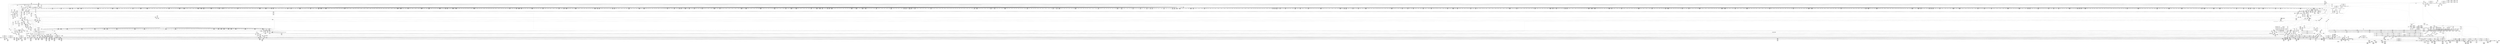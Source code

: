 digraph {
	CE0x4e237c0 [shape=record,shape=Mrecord,label="{CE0x4e237c0|may_create:cred|security/selinux/hooks.c,1706}"]
	CE0x4f2b420 [shape=record,shape=Mrecord,label="{CE0x4f2b420|may_create:sid31|security/selinux/hooks.c,1739|*SummSource*}"]
	CE0x4eecee0 [shape=record,shape=Mrecord,label="{CE0x4eecee0|i64*_getelementptr_inbounds_(_26_x_i64_,_26_x_i64_*___llvm_gcov_ctr217,_i64_0,_i64_12)|*Constant*}"]
	CE0x4f2ff10 [shape=record,shape=Mrecord,label="{CE0x4f2ff10|get_current:bb|*SummSource*}"]
	CE0x4e4f400 [shape=record,shape=Mrecord,label="{CE0x4e4f400|40:_%struct.super_block*,_56:_i8*,_:_CRE_544,552_|*MultipleSource*|Function::selinux_inode_mknod&Arg::dir::|Function::may_create&Arg::dir::|security/selinux/hooks.c,1713}"]
	CE0x4e51000 [shape=record,shape=Mrecord,label="{CE0x4e51000|40:_%struct.super_block*,_56:_i8*,_:_CRE_137,138_}"]
	CE0x4f14630 [shape=record,shape=Mrecord,label="{CE0x4f14630|may_create:and|security/selinux/hooks.c,1728}"]
	CE0x4ed3c40 [shape=record,shape=Mrecord,label="{CE0x4ed3c40|272:_i8*,_:_CRE_1335,1336_}"]
	CE0x4dd2f40 [shape=record,shape=Mrecord,label="{CE0x4dd2f40|_call_void_mcount()_#3|*SummSource*}"]
	CE0x4ee8770 [shape=record,shape=Mrecord,label="{CE0x4ee8770|28:_i32,_:_CRE_109,110_}"]
	CE0x4df5e50 [shape=record,shape=Mrecord,label="{CE0x4df5e50|inode_mode_to_security_class:retval.0|*SummSink*}"]
	CE0x4ef8d30 [shape=record,shape=Mrecord,label="{CE0x4ef8d30|may_create:tmp35|security/selinux/hooks.c,1726|*SummSource*}"]
	CE0x4e14350 [shape=record,shape=Mrecord,label="{CE0x4e14350|272:_i8*,_:_CRE_424,425_}"]
	CE0x4e8b130 [shape=record,shape=Mrecord,label="{CE0x4e8b130|272:_i8*,_:_CRE_395,396_}"]
	CE0x4df8d50 [shape=record,shape=Mrecord,label="{CE0x4df8d50|inode_mode_to_security_class:tmp18|security/selinux/hooks.c,1158}"]
	CE0x4f12ff0 [shape=record,shape=Mrecord,label="{CE0x4f12ff0|VOIDTB_TE:_CE_149,150_}"]
	CE0x4ed66c0 [shape=record,shape=Mrecord,label="{CE0x4ed66c0|272:_i8*,_:_CRE_1375,1376_}"]
	CE0x4e52050 [shape=record,shape=Mrecord,label="{CE0x4e52050|__llvm_gcov_indirect_counter_increment:tmp2}"]
	CE0x4edf8b0 [shape=record,shape=Mrecord,label="{CE0x4edf8b0|272:_i8*,_:_CRE_1888,1896_|*MultipleSource*|*LoadInst*|security/selinux/hooks.c,1714|security/selinux/hooks.c,1714}"]
	CE0x4e88080 [shape=record,shape=Mrecord,label="{CE0x4e88080|GLOBAL:security_transition_sid|*Constant*}"]
	CE0x4ee7d90 [shape=record,shape=Mrecord,label="{CE0x4ee7d90|28:_i32,_:_CRE_100,101_}"]
	CE0x4e3b5c0 [shape=record,shape=Mrecord,label="{CE0x4e3b5c0|40:_%struct.super_block*,_56:_i8*,_:_CRE_153,154_}"]
	CE0x4edd650 [shape=record,shape=Mrecord,label="{CE0x4edd650|272:_i8*,_:_CRE_1768,1776_|*MultipleSource*|*LoadInst*|security/selinux/hooks.c,1714|security/selinux/hooks.c,1714}"]
	CE0x4e3f8e0 [shape=record,shape=Mrecord,label="{CE0x4e3f8e0|__llvm_gcov_indirect_counter_increment:tmp1}"]
	CE0x4e4ac90 [shape=record,shape=Mrecord,label="{CE0x4e4ac90|may_create:bb|*SummSource*}"]
	CE0x4ee6d90 [shape=record,shape=Mrecord,label="{CE0x4ee6d90|28:_i32,_:_CRE_84,85_}"]
	CE0x4e34ee0 [shape=record,shape=Mrecord,label="{CE0x4e34ee0|i64_5|*Constant*|*SummSink*}"]
	CE0x4e337f0 [shape=record,shape=Mrecord,label="{CE0x4e337f0|40:_%struct.super_block*,_56:_i8*,_:_CRE_195,196_}"]
	CE0x4eee2c0 [shape=record,shape=Mrecord,label="{CE0x4eee2c0|avc_has_perm:ssid|Function::avc_has_perm&Arg::ssid::|*SummSource*}"]
	CE0x4e02f60 [shape=record,shape=Mrecord,label="{CE0x4e02f60|_ret_void}"]
	CE0x4e46490 [shape=record,shape=Mrecord,label="{CE0x4e46490|may_create:tmp13|security/selinux/hooks.c,1706|*SummSource*}"]
	CE0x4eda430 [shape=record,shape=Mrecord,label="{CE0x4eda430|272:_i8*,_:_CRE_1656,1657_}"]
	CE0x4e768e0 [shape=record,shape=Mrecord,label="{CE0x4e768e0|272:_i8*,_:_CRE_1265,1266_}"]
	CE0x4e2b9e0 [shape=record,shape=Mrecord,label="{CE0x4e2b9e0|40:_%struct.super_block*,_56:_i8*,_:_CRE_648,656_|*MultipleSource*|Function::selinux_inode_mknod&Arg::dir::|Function::may_create&Arg::dir::|security/selinux/hooks.c,1713}"]
	CE0x4f154b0 [shape=record,shape=Mrecord,label="{CE0x4f154b0|VOIDTB_TE:_CE_174,175_}"]
	CE0x4e38640 [shape=record,shape=Mrecord,label="{CE0x4e38640|40:_%struct.super_block*,_56:_i8*,_:_CRE_268,269_}"]
	CE0x4e2ad10 [shape=record,shape=Mrecord,label="{CE0x4e2ad10|40:_%struct.super_block*,_56:_i8*,_:_CRE_617,618_}"]
	CE0x4e41a00 [shape=record,shape=Mrecord,label="{CE0x4e41a00|40:_%struct.super_block*,_56:_i8*,_:_CRE_305,306_}"]
	CE0x4ee6b90 [shape=record,shape=Mrecord,label="{CE0x4ee6b90|28:_i32,_:_CRE_82,83_}"]
	CE0x4ed64a0 [shape=record,shape=Mrecord,label="{CE0x4ed64a0|272:_i8*,_:_CRE_1373,1374_}"]
	CE0x4decbb0 [shape=record,shape=Mrecord,label="{CE0x4decbb0|_call_void___llvm_gcov_indirect_counter_increment(i32*___llvm_gcov_global_state_pred112,_i64**_getelementptr_inbounds_(_8_x_i64*_,_8_x_i64*_*___llvm_gcda_edge_table111,_i64_0,_i64_2)),_!dbg_!27717|security/selinux/hooks.c,1143|*SummSource*}"]
	CE0x4f0e070 [shape=record,shape=Mrecord,label="{CE0x4f0e070|may_create:tmp46|security/selinux/hooks.c,1729}"]
	CE0x4f133a0 [shape=record,shape=Mrecord,label="{CE0x4f133a0|VOIDTB_TE:_CE_48,52_|*MultipleSource*|Function::selinux_inode_mknod&Arg::dentry::|Function::may_create&Arg::dentry::|security/selinux/hooks.c,1730}"]
	CE0x4ed9bb0 [shape=record,shape=Mrecord,label="{CE0x4ed9bb0|272:_i8*,_:_CRE_1648,1649_}"]
	CE0x4ed9440 [shape=record,shape=Mrecord,label="{CE0x4ed9440|272:_i8*,_:_CRE_1641,1642_}"]
	CE0x4e29410 [shape=record,shape=Mrecord,label="{CE0x4e29410|40:_%struct.super_block*,_56:_i8*,_:_CRE_597,598_}"]
	CE0x4e15f50 [shape=record,shape=Mrecord,label="{CE0x4e15f50|40:_%struct.super_block*,_56:_i8*,_:_CRE_856,864_|*MultipleSource*|Function::selinux_inode_mknod&Arg::dir::|Function::may_create&Arg::dir::|security/selinux/hooks.c,1713}"]
	CE0x4dfd8f0 [shape=record,shape=Mrecord,label="{CE0x4dfd8f0|40:_%struct.super_block*,_56:_i8*,_:_CRE_48,56_|*MultipleSource*|Function::selinux_inode_mknod&Arg::dir::|Function::may_create&Arg::dir::|security/selinux/hooks.c,1713}"]
	CE0x4dd9e20 [shape=record,shape=Mrecord,label="{CE0x4dd9e20|i64**_getelementptr_inbounds_(_8_x_i64*_,_8_x_i64*_*___llvm_gcda_edge_table111,_i64_0,_i64_1)|*Constant*|*SummSink*}"]
	CE0x4e8b310 [shape=record,shape=Mrecord,label="{CE0x4e8b310|272:_i8*,_:_CRE_397,398_}"]
	CE0x4e28a10 [shape=record,shape=Mrecord,label="{CE0x4e28a10|40:_%struct.super_block*,_56:_i8*,_:_CRE_589,590_}"]
	CE0x4e32670 [shape=record,shape=Mrecord,label="{CE0x4e32670|40:_%struct.super_block*,_56:_i8*,_:_CRE_181,182_}"]
	CE0x4dd38e0 [shape=record,shape=Mrecord,label="{CE0x4dd38e0|i32_0|*Constant*|*SummSink*}"]
	CE0x4e7f0b0 [shape=record,shape=Mrecord,label="{CE0x4e7f0b0|272:_i8*,_:_CRE_20,21_|*MultipleSource*|*LoadInst*|security/selinux/hooks.c,1714|security/selinux/hooks.c,1714}"]
	CE0x4ddcfb0 [shape=record,shape=Mrecord,label="{CE0x4ddcfb0|GLOBAL:may_create|*Constant*|*SummSink*}"]
	CE0x4e3b980 [shape=record,shape=Mrecord,label="{CE0x4e3b980|40:_%struct.super_block*,_56:_i8*,_:_CRE_156,157_}"]
	CE0x4e4deb0 [shape=record,shape=Mrecord,label="{CE0x4e4deb0|40:_%struct.super_block*,_56:_i8*,_:_CRE_487,488_}"]
	CE0x4e50f00 [shape=record,shape=Mrecord,label="{CE0x4e50f00|40:_%struct.super_block*,_56:_i8*,_:_CRE_136,137_}"]
	CE0x4f31680 [shape=record,shape=Mrecord,label="{CE0x4f31680|may_create:retval.0|*SummSink*}"]
	CE0x4f126a0 [shape=record,shape=Mrecord,label="{CE0x4f126a0|VOIDTB_TE:_CE_144,145_}"]
	CE0x4e86940 [shape=record,shape=Mrecord,label="{CE0x4e86940|VOIDTB_TE:_CE_304,305_}"]
	CE0x4e4e400 [shape=record,shape=Mrecord,label="{CE0x4e4e400|40:_%struct.super_block*,_56:_i8*,_:_CRE_504,508_|*MultipleSource*|Function::selinux_inode_mknod&Arg::dir::|Function::may_create&Arg::dir::|security/selinux/hooks.c,1713}"]
	CE0x4dfe6d0 [shape=record,shape=Mrecord,label="{CE0x4dfe6d0|COLLAPSED:_GCMRE___llvm_gcov_ctr110_internal_global_18_x_i64_zeroinitializer:_elem_0:default:}"]
	CE0x4e47e90 [shape=record,shape=Mrecord,label="{CE0x4e47e90|i8*_getelementptr_inbounds_(_45_x_i8_,_45_x_i8_*_.str12,_i32_0,_i32_0)|*Constant*}"]
	CE0x4ee6890 [shape=record,shape=Mrecord,label="{CE0x4ee6890|28:_i32,_:_CRE_79,80_}"]
	CE0x4f14ee0 [shape=record,shape=Mrecord,label="{CE0x4f14ee0|i64_16|*Constant*|*SummSource*}"]
	CE0x4f11640 [shape=record,shape=Mrecord,label="{CE0x4f11640|i32_4|*Constant*|*SummSource*}"]
	CE0x4e48a10 [shape=record,shape=Mrecord,label="{CE0x4e48a10|may_create:tmp17|security/selinux/hooks.c,1706|*SummSink*}"]
	CE0x4e1b480 [shape=record,shape=Mrecord,label="{CE0x4e1b480|40:_%struct.super_block*,_56:_i8*,_:_CRE_928,929_}"]
	CE0x4e6f530 [shape=record,shape=Mrecord,label="{CE0x4e6f530|272:_i8*,_:_CRE_604,605_}"]
	CE0x4e51630 [shape=record,shape=Mrecord,label="{CE0x4e51630|40:_%struct.super_block*,_56:_i8*,_:_CRE_143,144_}"]
	CE0x4e4a800 [shape=record,shape=Mrecord,label="{CE0x4e4a800|40:_%struct.super_block*,_56:_i8*,_:_CRE_241,242_}"]
	CE0x4dd6120 [shape=record,shape=Mrecord,label="{CE0x4dd6120|inode_mode_to_security_class:sw.bb2}"]
	CE0x4df3590 [shape=record,shape=Mrecord,label="{CE0x4df3590|may_create:dentry|Function::may_create&Arg::dentry::}"]
	CE0x4e3b340 [shape=record,shape=Mrecord,label="{CE0x4e3b340|40:_%struct.super_block*,_56:_i8*,_:_CRE_151,152_}"]
	CE0x4ef6100 [shape=record,shape=Mrecord,label="{CE0x4ef6100|may_create:u|security/selinux/hooks.c,1720|*SummSink*}"]
	CE0x4dd59b0 [shape=record,shape=Mrecord,label="{CE0x4dd59b0|inode_mode_to_security_class:retval.0}"]
	CE0x4e36440 [shape=record,shape=Mrecord,label="{CE0x4e36440|may_create:call4|security/selinux/hooks.c,1706|*SummSource*}"]
	CE0x4e1a440 [shape=record,shape=Mrecord,label="{CE0x4e1a440|40:_%struct.super_block*,_56:_i8*,_:_CRE_915,916_}"]
	CE0x4dcfbd0 [shape=record,shape=Mrecord,label="{CE0x4dcfbd0|may_create:tmp35|security/selinux/hooks.c,1726|*SummSink*}"]
	CE0x4e48570 [shape=record,shape=Mrecord,label="{CE0x4e48570|i64*_getelementptr_inbounds_(_26_x_i64_,_26_x_i64_*___llvm_gcov_ctr217,_i64_0,_i64_9)|*Constant*|*SummSink*}"]
	CE0x4ee1d80 [shape=record,shape=Mrecord,label="{CE0x4ee1d80|may_create:u|security/selinux/hooks.c,1720}"]
	CE0x4ee8000 [shape=record,shape=Mrecord,label="{CE0x4ee8000|28:_i32,_:_CRE_102,103_}"]
	CE0x4eec7a0 [shape=record,shape=Mrecord,label="{CE0x4eec7a0|may_create:tmp33|security/selinux/hooks.c,1725|*SummSource*}"]
	CE0x4e108b0 [shape=record,shape=Mrecord,label="{CE0x4e108b0|may_create:tobool|security/selinux/hooks.c,1706|*SummSource*}"]
	CE0x4ed69f0 [shape=record,shape=Mrecord,label="{CE0x4ed69f0|272:_i8*,_:_CRE_1384,1392_|*MultipleSource*|*LoadInst*|security/selinux/hooks.c,1714|security/selinux/hooks.c,1714}"]
	CE0x4e25180 [shape=record,shape=Mrecord,label="{CE0x4e25180|i64*_getelementptr_inbounds_(_18_x_i64_,_18_x_i64_*___llvm_gcov_ctr110,_i64_0,_i64_15)|*Constant*}"]
	CE0x4e84880 [shape=record,shape=Mrecord,label="{CE0x4e84880|272:_i8*,_:_CRE_576,577_}"]
	CE0x4e29cd0 [shape=record,shape=Mrecord,label="{CE0x4e29cd0|40:_%struct.super_block*,_56:_i8*,_:_CRE_604,605_}"]
	CE0x4f27e20 [shape=record,shape=Mrecord,label="{CE0x4f27e20|may_create:tmp60|security/selinux/hooks.c,1737}"]
	CE0x4dcff80 [shape=record,shape=Mrecord,label="{CE0x4dcff80|may_create:tmp36|security/selinux/hooks.c,1728|*SummSource*}"]
	CE0x4ed33c0 [shape=record,shape=Mrecord,label="{CE0x4ed33c0|272:_i8*,_:_CRE_1327,1328_}"]
	CE0x4eee620 [shape=record,shape=Mrecord,label="{CE0x4eee620|avc_has_perm:tsid|Function::avc_has_perm&Arg::tsid::|*SummSource*}"]
	CE0x4ed8340 [shape=record,shape=Mrecord,label="{CE0x4ed8340|272:_i8*,_:_CRE_1625,1626_}"]
	CE0x4e01870 [shape=record,shape=Mrecord,label="{CE0x4e01870|i32_32768|*Constant*|*SummSink*}"]
	CE0x4dee380 [shape=record,shape=Mrecord,label="{CE0x4dee380|inode_mode_to_security_class:tmp13|security/selinux/hooks.c,1151|*SummSink*}"]
	CE0x4e288d0 [shape=record,shape=Mrecord,label="{CE0x4e288d0|40:_%struct.super_block*,_56:_i8*,_:_CRE_588,589_}"]
	CE0x4e82280 [shape=record,shape=Mrecord,label="{CE0x4e82280|272:_i8*,_:_CRE_463,464_}"]
	CE0x4e3cd80 [shape=record,shape=Mrecord,label="{CE0x4e3cd80|40:_%struct.super_block*,_56:_i8*,_:_CRE_172,173_}"]
	CE0x4dd3d70 [shape=record,shape=Mrecord,label="{CE0x4dd3d70|__llvm_gcov_indirect_counter_increment:predecessor|Function::__llvm_gcov_indirect_counter_increment&Arg::predecessor::|*SummSink*}"]
	CE0x4e75d30 [shape=record,shape=Mrecord,label="{CE0x4e75d30|272:_i8*,_:_CRE_1254,1255_}"]
	CE0x4dfcda0 [shape=record,shape=Mrecord,label="{CE0x4dfcda0|inode_mode_to_security_class:sw.bb5|*SummSource*}"]
	CE0x4e776b0 [shape=record,shape=Mrecord,label="{CE0x4e776b0|272:_i8*,_:_CRE_1278,1279_}"]
	CE0x4ed44c0 [shape=record,shape=Mrecord,label="{CE0x4ed44c0|272:_i8*,_:_CRE_1343,1344_}"]
	CE0x4e2fbf0 [shape=record,shape=Mrecord,label="{CE0x4e2fbf0|272:_i8*,_:_CRE_240,248_|*MultipleSource*|*LoadInst*|security/selinux/hooks.c,1714|security/selinux/hooks.c,1714}"]
	CE0x4e76e30 [shape=record,shape=Mrecord,label="{CE0x4e76e30|272:_i8*,_:_CRE_1270,1271_}"]
	CE0x4e814b0 [shape=record,shape=Mrecord,label="{CE0x4e814b0|272:_i8*,_:_CRE_450,451_}"]
	CE0x4debb50 [shape=record,shape=Mrecord,label="{CE0x4debb50|i16_7|*Constant*|*SummSink*}"]
	CE0x4df3060 [shape=record,shape=Mrecord,label="{CE0x4df3060|i64*_getelementptr_inbounds_(_18_x_i64_,_18_x_i64_*___llvm_gcov_ctr110,_i64_0,_i64_10)|*Constant*|*SummSink*}"]
	CE0x4eef450 [shape=record,shape=Mrecord,label="{CE0x4eef450|avc_has_perm:requested|Function::avc_has_perm&Arg::requested::|*SummSource*}"]
	CE0x4e41f00 [shape=record,shape=Mrecord,label="{CE0x4e41f00|40:_%struct.super_block*,_56:_i8*,_:_CRE_309,310_}"]
	CE0x4ee9100 [shape=record,shape=Mrecord,label="{CE0x4ee9100|28:_i32,_:_CRE_118,119_}"]
	CE0x4ddb2e0 [shape=record,shape=Mrecord,label="{CE0x4ddb2e0|inode_mode_to_security_class:sw.bb6}"]
	CE0x4e42040 [shape=record,shape=Mrecord,label="{CE0x4e42040|40:_%struct.super_block*,_56:_i8*,_:_CRE_310,311_}"]
	CE0x4dd3770 [shape=record,shape=Mrecord,label="{CE0x4dd3770|i32_0|*Constant*|*SummSource*}"]
	CE0x4f108f0 [shape=record,shape=Mrecord,label="{CE0x4f108f0|VOIDTB_TE:_CE_161,162_}"]
	CE0x4e6eba0 [shape=record,shape=Mrecord,label="{CE0x4e6eba0|272:_i8*,_:_CRE_595,596_}"]
	CE0x4e4b580 [shape=record,shape=Mrecord,label="{CE0x4e4b580|40:_%struct.super_block*,_56:_i8*,_:_CRE_400,408_|*MultipleSource*|Function::selinux_inode_mknod&Arg::dir::|Function::may_create&Arg::dir::|security/selinux/hooks.c,1713}"]
	CE0x4e2c7a0 [shape=record,shape=Mrecord,label="{CE0x4e2c7a0|40:_%struct.super_block*,_56:_i8*,_:_CRE_688,692_|*MultipleSource*|Function::selinux_inode_mknod&Arg::dir::|Function::may_create&Arg::dir::|security/selinux/hooks.c,1713}"]
	CE0x4e51db0 [shape=record,shape=Mrecord,label="{CE0x4e51db0|40:_%struct.super_block*,_56:_i8*,_:_CRE_149,150_}"]
	CE0x4e00860 [shape=record,shape=Mrecord,label="{CE0x4e00860|i32_49152|*Constant*|*SummSink*}"]
	CE0x4e297d0 [shape=record,shape=Mrecord,label="{CE0x4e297d0|40:_%struct.super_block*,_56:_i8*,_:_CRE_600,601_}"]
	CE0x4ed5b10 [shape=record,shape=Mrecord,label="{CE0x4ed5b10|272:_i8*,_:_CRE_1364,1365_}"]
	CE0x4ef8660 [shape=record,shape=Mrecord,label="{CE0x4ef8660|may_create:sid11|security/selinux/hooks.c,1716}"]
	CE0x4ec46c0 [shape=record,shape=Mrecord,label="{CE0x4ec46c0|get_current:tmp}"]
	CE0x4f17e20 [shape=record,shape=Mrecord,label="{CE0x4f17e20|VOIDTB_TE:_CE_213,214_}"]
	CE0x4e36350 [shape=record,shape=Mrecord,label="{CE0x4e36350|may_create:call4|security/selinux/hooks.c,1706}"]
	CE0x4dfd7f0 [shape=record,shape=Mrecord,label="{CE0x4dfd7f0|40:_%struct.super_block*,_56:_i8*,_:_CRE_40,48_|*MultipleSource*|Function::selinux_inode_mknod&Arg::dir::|Function::may_create&Arg::dir::|security/selinux/hooks.c,1713}"]
	CE0x4e787a0 [shape=record,shape=Mrecord,label="{CE0x4e787a0|272:_i8*,_:_CRE_1313,1314_}"]
	CE0x4f13540 [shape=record,shape=Mrecord,label="{CE0x4f13540|VOIDTB_TE:_CE_56,64_|*MultipleSource*|Function::selinux_inode_mknod&Arg::dentry::|Function::may_create&Arg::dentry::|security/selinux/hooks.c,1730}"]
	CE0x4e42180 [shape=record,shape=Mrecord,label="{CE0x4e42180|40:_%struct.super_block*,_56:_i8*,_:_CRE_311,312_}"]
	CE0x4e3c880 [shape=record,shape=Mrecord,label="{CE0x4e3c880|40:_%struct.super_block*,_56:_i8*,_:_CRE_168,169_}"]
	CE0x4e179c0 [shape=record,shape=Mrecord,label="{CE0x4e179c0|40:_%struct.super_block*,_56:_i8*,_:_CRE_881,882_}"]
	CE0x4df48a0 [shape=record,shape=Mrecord,label="{CE0x4df48a0|inode_mode_to_security_class:mode|Function::inode_mode_to_security_class&Arg::mode::|*SummSource*}"]
	CE0x4ee7590 [shape=record,shape=Mrecord,label="{CE0x4ee7590|28:_i32,_:_CRE_92,93_}"]
	CE0x4f271e0 [shape=record,shape=Mrecord,label="{CE0x4f271e0|may_create:tmp57|security/selinux/hooks.c,1736|*SummSource*}"]
	CE0x4e3afd0 [shape=record,shape=Mrecord,label="{CE0x4e3afd0|may_create:if.then|*SummSource*}"]
	CE0x4e2aa90 [shape=record,shape=Mrecord,label="{CE0x4e2aa90|40:_%struct.super_block*,_56:_i8*,_:_CRE_615,616_}"]
	CE0x4e19540 [shape=record,shape=Mrecord,label="{CE0x4e19540|40:_%struct.super_block*,_56:_i8*,_:_CRE_903,904_}"]
	CE0x4e1ee20 [shape=record,shape=Mrecord,label="{CE0x4e1ee20|272:_i8*,_:_CRE_120,128_|*MultipleSource*|*LoadInst*|security/selinux/hooks.c,1714|security/selinux/hooks.c,1714}"]
	CE0x4f26eb0 [shape=record,shape=Mrecord,label="{CE0x4f26eb0|may_create:tmp56|security/selinux/hooks.c,1736|*SummSink*}"]
	CE0x4ddb350 [shape=record,shape=Mrecord,label="{CE0x4ddb350|inode_mode_to_security_class:sw.bb6|*SummSource*}"]
	CE0x4df69b0 [shape=record,shape=Mrecord,label="{CE0x4df69b0|inode_mode_to_security_class:tmp19|security/selinux/hooks.c,1158}"]
	CE0x4e76280 [shape=record,shape=Mrecord,label="{CE0x4e76280|272:_i8*,_:_CRE_1259,1260_}"]
	CE0x4de75b0 [shape=record,shape=Mrecord,label="{CE0x4de75b0|may_create:land.lhs.true}"]
	CE0x4e20a80 [shape=record,shape=Mrecord,label="{CE0x4e20a80|inode_mode_to_security_class:tmp11|security/selinux/hooks.c,1149}"]
	CE0x4e86d60 [shape=record,shape=Mrecord,label="{CE0x4e86d60|VOIDTB_TE:_CE_306,307_}"]
	CE0x4ee6a90 [shape=record,shape=Mrecord,label="{CE0x4ee6a90|28:_i32,_:_CRE_81,82_}"]
	CE0x4de1610 [shape=record,shape=Mrecord,label="{CE0x4de1610|i64*_getelementptr_inbounds_(_26_x_i64_,_26_x_i64_*___llvm_gcov_ctr217,_i64_0,_i64_1)|*Constant*}"]
	CE0x4f17490 [shape=record,shape=Mrecord,label="{CE0x4f17490|VOIDTB_TE:_CE_204,205_}"]
	CE0x4e47f70 [shape=record,shape=Mrecord,label="{CE0x4e47f70|i8*_getelementptr_inbounds_(_45_x_i8_,_45_x_i8_*_.str12,_i32_0,_i32_0)|*Constant*|*SummSink*}"]
	CE0x4dc7f70 [shape=record,shape=Mrecord,label="{CE0x4dc7f70|selinux_inode_mknod:entry|*SummSource*}"]
	CE0x4e12bf0 [shape=record,shape=Mrecord,label="{CE0x4e12bf0|272:_i8*,_:_CRE_402,403_}"]
	CE0x4e70520 [shape=record,shape=Mrecord,label="{CE0x4e70520|272:_i8*,_:_CRE_619,620_}"]
	CE0x4dd05e0 [shape=record,shape=Mrecord,label="{CE0x4dd05e0|may_create:tobool18|security/selinux/hooks.c,1728}"]
	CE0x4e25110 [shape=record,shape=Mrecord,label="{CE0x4e25110|i64**_getelementptr_inbounds_(_8_x_i64*_,_8_x_i64*_*___llvm_gcda_edge_table111,_i64_0,_i64_7)|*Constant*|*SummSink*}"]
	CE0x4e14130 [shape=record,shape=Mrecord,label="{CE0x4e14130|272:_i8*,_:_CRE_422,423_}"]
	CE0x4f3afa0 [shape=record,shape=Mrecord,label="{CE0x4f3afa0|get_current:tmp|*SummSource*}"]
	CE0x4ee2990 [shape=record,shape=Mrecord,label="{CE0x4ee2990|may_create:sid13|security/selinux/hooks.c,1722}"]
	CE0x4ed9990 [shape=record,shape=Mrecord,label="{CE0x4ed9990|272:_i8*,_:_CRE_1646,1647_}"]
	CE0x4e02860 [shape=record,shape=Mrecord,label="{CE0x4e02860|inode_mode_to_security_class:sw.bb3|*SummSink*}"]
	CE0x4e18a00 [shape=record,shape=Mrecord,label="{CE0x4e18a00|40:_%struct.super_block*,_56:_i8*,_:_CRE_894,895_}"]
	CE0x4e1e5e0 [shape=record,shape=Mrecord,label="{CE0x4e1e5e0|may_create:tmp24|*LoadInst*|security/selinux/hooks.c,1714|*SummSink*}"]
	CE0x4e767d0 [shape=record,shape=Mrecord,label="{CE0x4e767d0|272:_i8*,_:_CRE_1264,1265_}"]
	CE0x4e413c0 [shape=record,shape=Mrecord,label="{CE0x4e413c0|40:_%struct.super_block*,_56:_i8*,_:_CRE_300,301_}"]
	CE0x4e3dc00 [shape=record,shape=Mrecord,label="{CE0x4e3dc00|i1_true|*Constant*|*SummSource*}"]
	CE0x4e47f00 [shape=record,shape=Mrecord,label="{CE0x4e47f00|i8*_getelementptr_inbounds_(_45_x_i8_,_45_x_i8_*_.str12,_i32_0,_i32_0)|*Constant*|*SummSource*}"]
	"CONST[source:0(mediator),value:2(dynamic)][purpose:{object}][SnkIdx:6]"
	CE0x4dfe740 [shape=record,shape=Mrecord,label="{CE0x4dfe740|inode_mode_to_security_class:tmp|*SummSource*}"]
	CE0x4ee4320 [shape=record,shape=Mrecord,label="{CE0x4ee4320|28:_i32,_:_CRE_28,32_|*MultipleSource*|*LoadInst*|security/selinux/hooks.c,1713|security/selinux/hooks.c,1713|security/selinux/hooks.c,1722}"]
	CE0x4f321e0 [shape=record,shape=Mrecord,label="{CE0x4f321e0|may_create:tmp67|security/selinux/hooks.c,1742}"]
	CE0x4e4dd70 [shape=record,shape=Mrecord,label="{CE0x4e4dd70|40:_%struct.super_block*,_56:_i8*,_:_CRE_486,487_}"]
	CE0x4e70960 [shape=record,shape=Mrecord,label="{CE0x4e70960|272:_i8*,_:_CRE_623,624_}"]
	CE0x4ee06b0 [shape=record,shape=Mrecord,label="{CE0x4ee06b0|272:_i8*,_:_CRE_2248,2256_|*MultipleSource*|*LoadInst*|security/selinux/hooks.c,1714|security/selinux/hooks.c,1714}"]
	CE0x4dc9d80 [shape=record,shape=Mrecord,label="{CE0x4dc9d80|inode_mode_to_security_class:mode|Function::inode_mode_to_security_class&Arg::mode::}"]
	CE0x4e4b340 [shape=record,shape=Mrecord,label="{CE0x4e4b340|40:_%struct.super_block*,_56:_i8*,_:_CRE_392,400_|*MultipleSource*|Function::selinux_inode_mknod&Arg::dir::|Function::may_create&Arg::dir::|security/selinux/hooks.c,1713}"]
	CE0x4e75b10 [shape=record,shape=Mrecord,label="{CE0x4e75b10|272:_i8*,_:_CRE_1252,1253_}"]
	CE0x4dd2580 [shape=record,shape=Mrecord,label="{CE0x4dd2580|may_create:bb|*SummSink*}"]
	CE0x4df9680 [shape=record,shape=Mrecord,label="{CE0x4df9680|_call_void___llvm_gcov_indirect_counter_increment(i32*___llvm_gcov_global_state_pred112,_i64**_getelementptr_inbounds_(_8_x_i64*_,_8_x_i64*_*___llvm_gcda_edge_table111,_i64_0,_i64_3)),_!dbg_!27718|security/selinux/hooks.c,1145}"]
	CE0x4e13f10 [shape=record,shape=Mrecord,label="{CE0x4e13f10|272:_i8*,_:_CRE_420,421_}"]
	CE0x4ed4900 [shape=record,shape=Mrecord,label="{CE0x4ed4900|272:_i8*,_:_CRE_1347,1348_}"]
	CE0x4efb930 [shape=record,shape=Mrecord,label="{CE0x4efb930|may_create:tmp38|security/selinux/hooks.c,1728}"]
	CE0x4f15c20 [shape=record,shape=Mrecord,label="{CE0x4f15c20|VOIDTB_TE:_CE_181,182_}"]
	CE0x4e2d9e0 [shape=record,shape=Mrecord,label="{CE0x4e2d9e0|40:_%struct.super_block*,_56:_i8*,_:_CRE_760,768_|*MultipleSource*|Function::selinux_inode_mknod&Arg::dir::|Function::may_create&Arg::dir::|security/selinux/hooks.c,1713}"]
	CE0x4ee7490 [shape=record,shape=Mrecord,label="{CE0x4ee7490|28:_i32,_:_CRE_91,92_}"]
	CE0x4de54d0 [shape=record,shape=Mrecord,label="{CE0x4de54d0|0:_i32,_4:_i32,_8:_i32,_12:_i32,_:_CMRE_12,16_|*MultipleSource*|security/selinux/hooks.c,1706|security/selinux/hooks.c,1706|security/selinux/hooks.c,1716}"]
	CE0x4ee8990 [shape=record,shape=Mrecord,label="{CE0x4ee8990|28:_i32,_:_CRE_111,112_}"]
	CE0x4dea210 [shape=record,shape=Mrecord,label="{CE0x4dea210|inode_mode_to_security_class:tmp4|security/selinux/hooks.c,1143|*SummSource*}"]
	CE0x4df56a0 [shape=record,shape=Mrecord,label="{CE0x4df56a0|i32_3|*Constant*|*SummSource*}"]
	CE0x4e3f070 [shape=record,shape=Mrecord,label="{CE0x4e3f070|%struct.task_struct*_(%struct.task_struct**)*_asm_movq_%gs:$_1:P_,$0_,_r,im,_dirflag_,_fpsr_,_flags_|*SummSink*}"]
	CE0x4e78470 [shape=record,shape=Mrecord,label="{CE0x4e78470|272:_i8*,_:_CRE_1310,1311_}"]
	CE0x60dd190 [shape=record,shape=Mrecord,label="{CE0x60dd190|inode_mode_to_security_class:conv|security/selinux/hooks.c,1139|*SummSink*}"]
	CE0x4df2510 [shape=record,shape=Mrecord,label="{CE0x4df2510|i64_4|*Constant*|*SummSource*}"]
	CE0x4e18c80 [shape=record,shape=Mrecord,label="{CE0x4e18c80|40:_%struct.super_block*,_56:_i8*,_:_CRE_896,897_}"]
	CE0x4e3aee0 [shape=record,shape=Mrecord,label="{CE0x4e3aee0|may_create:if.then}"]
	CE0x4f31ff0 [shape=record,shape=Mrecord,label="{CE0x4f31ff0|may_create:tmp66|security/selinux/hooks.c,1742|*SummSink*}"]
	CE0x4e3c380 [shape=record,shape=Mrecord,label="{CE0x4e3c380|40:_%struct.super_block*,_56:_i8*,_:_CRE_164,165_}"]
	CE0x4f15220 [shape=record,shape=Mrecord,label="{CE0x4f15220|i64_16|*Constant*|*SummSink*}"]
	CE0x4e008d0 [shape=record,shape=Mrecord,label="{CE0x4e008d0|may_create:if.then20|*SummSource*}"]
	CE0x4f103a0 [shape=record,shape=Mrecord,label="{CE0x4f103a0|VOIDTB_TE:_CE_156,157_}"]
	CE0x4dcf5a0 [shape=record,shape=Mrecord,label="{CE0x4dcf5a0|_call_void___llvm_gcov_indirect_counter_increment(i32*___llvm_gcov_global_state_pred112,_i64**_getelementptr_inbounds_(_8_x_i64*_,_8_x_i64*_*___llvm_gcda_edge_table111,_i64_0,_i64_5)),_!dbg_!27720|security/selinux/hooks.c,1149|*SummSink*}"]
	"CONST[source:2(external),value:0(static)][purpose:{operation}][SrcIdx:14]"
	CE0x4dd8690 [shape=record,shape=Mrecord,label="{CE0x4dd8690|selinux_inode_mknod:call|security/selinux/hooks.c,2794|*SummSink*}"]
	CE0x4f2a070 [shape=record,shape=Mrecord,label="{CE0x4f2a070|may_create:tmp63|security/selinux/hooks.c,1739}"]
	CE0x4edb640 [shape=record,shape=Mrecord,label="{CE0x4edb640|272:_i8*,_:_CRE_1673,1674_}"]
	CE0x4e16e80 [shape=record,shape=Mrecord,label="{CE0x4e16e80|40:_%struct.super_block*,_56:_i8*,_:_CRE_872,873_}"]
	CE0x4e70eb0 [shape=record,shape=Mrecord,label="{CE0x4e70eb0|272:_i8*,_:_CRE_628,629_}"]
	CE0x4f0d210 [shape=record,shape=Mrecord,label="{CE0x4f0d210|may_create:tmp45|security/selinux/hooks.c,1728|*SummSource*}"]
	CE0x4efeef0 [shape=record,shape=Mrecord,label="{CE0x4efeef0|may_create:flags|security/selinux/hooks.c,1728|*SummSink*}"]
	CE0x4e84cc0 [shape=record,shape=Mrecord,label="{CE0x4e84cc0|272:_i8*,_:_CRE_580,581_}"]
	CE0x4ed9770 [shape=record,shape=Mrecord,label="{CE0x4ed9770|272:_i8*,_:_CRE_1644,1645_}"]
	CE0x4de6e60 [shape=record,shape=Mrecord,label="{CE0x4de6e60|may_create:return|*SummSink*}"]
	CE0x4e54360 [shape=record,shape=Mrecord,label="{CE0x4e54360|may_create:tmp39|security/selinux/hooks.c,1728|*SummSource*}"]
	CE0x4f31f80 [shape=record,shape=Mrecord,label="{CE0x4f31f80|i64*_getelementptr_inbounds_(_26_x_i64_,_26_x_i64_*___llvm_gcov_ctr217,_i64_0,_i64_25)|*Constant*|*SummSink*}"]
	CE0x4ee6090 [shape=record,shape=Mrecord,label="{CE0x4ee6090|28:_i32,_:_CRE_71,72_}"]
	CE0x4f11170 [shape=record,shape=Mrecord,label="{CE0x4f11170|VOIDTB_TE:_CE_169,170_}"]
	CE0x4ee50f0 [shape=record,shape=Mrecord,label="{CE0x4ee50f0|28:_i32,_:_CRE_55,56_}"]
	CE0x4f178d0 [shape=record,shape=Mrecord,label="{CE0x4f178d0|VOIDTB_TE:_CE_208,209_}"]
	CE0x4e711e0 [shape=record,shape=Mrecord,label="{CE0x4e711e0|272:_i8*,_:_CRE_631,632_}"]
	CE0x4e78ad0 [shape=record,shape=Mrecord,label="{CE0x4e78ad0|272:_i8*,_:_CRE_1316,1317_}"]
	CE0x4dfac70 [shape=record,shape=Mrecord,label="{CE0x4dfac70|40:_%struct.super_block*,_56:_i8*,_:_CRE_246,247_}"]
	CE0x4e00940 [shape=record,shape=Mrecord,label="{CE0x4e00940|may_create:if.then20|*SummSink*}"]
	CE0x4e37450 [shape=record,shape=Mrecord,label="{CE0x4e37450|GLOBAL:lockdep_rcu_suspicious|*Constant*|*SummSource*}"]
	CE0x4f29980 [shape=record,shape=Mrecord,label="{CE0x4f29980|i64*_getelementptr_inbounds_(_26_x_i64_,_26_x_i64_*___llvm_gcov_ctr217,_i64_0,_i64_24)|*Constant*}"]
	CE0x4f2f4c0 [shape=record,shape=Mrecord,label="{CE0x4f2f4c0|i64*_null|*Constant*|*SummSource*}"]
	CE0x4e6f970 [shape=record,shape=Mrecord,label="{CE0x4e6f970|272:_i8*,_:_CRE_608,609_}"]
	CE0x4edf690 [shape=record,shape=Mrecord,label="{CE0x4edf690|may_create:tmp25|security/selinux/hooks.c,1714}"]
	CE0x4f2b0d0 [shape=record,shape=Mrecord,label="{CE0x4f2b0d0|may_create:sid31|security/selinux/hooks.c,1739}"]
	CE0x4f22fd0 [shape=record,shape=Mrecord,label="{CE0x4f22fd0|may_create:call27|security/selinux/hooks.c,1735|*SummSink*}"]
	CE0x4e2e020 [shape=record,shape=Mrecord,label="{CE0x4e2e020|40:_%struct.super_block*,_56:_i8*,_:_CRE_792,800_|*MultipleSource*|Function::selinux_inode_mknod&Arg::dir::|Function::may_create&Arg::dir::|security/selinux/hooks.c,1713}"]
	CE0x4e39680 [shape=record,shape=Mrecord,label="{CE0x4e39680|40:_%struct.super_block*,_56:_i8*,_:_CRE_281,282_}"]
	CE0x4dfeb50 [shape=record,shape=Mrecord,label="{CE0x4dfeb50|may_create:land.lhs.true2|*SummSink*}"]
	CE0x4dd11c0 [shape=record,shape=Mrecord,label="{CE0x4dd11c0|may_create:tmp21|security/selinux/hooks.c,1706|*SummSource*}"]
	CE0x4db6c70 [shape=record,shape=Mrecord,label="{CE0x4db6c70|_ret_i32_%call1,_!dbg_!27717|security/selinux/hooks.c,2794|*SummSource*}"]
	CE0x4e4a200 [shape=record,shape=Mrecord,label="{CE0x4e4a200|40:_%struct.super_block*,_56:_i8*,_:_CRE_224,232_|*MultipleSource*|Function::selinux_inode_mknod&Arg::dir::|Function::may_create&Arg::dir::|security/selinux/hooks.c,1713}"]
	CE0x4e8a820 [shape=record,shape=Mrecord,label="{CE0x4e8a820|272:_i8*,_:_CRE_368,372_|*MultipleSource*|*LoadInst*|security/selinux/hooks.c,1714|security/selinux/hooks.c,1714}"]
	CE0x4e757e0 [shape=record,shape=Mrecord,label="{CE0x4e757e0|272:_i8*,_:_CRE_1249,1250_}"]
	CE0x4dd19d0 [shape=record,shape=Mrecord,label="{CE0x4dd19d0|i32_10|*Constant*|*SummSink*}"]
	CE0x4ee7290 [shape=record,shape=Mrecord,label="{CE0x4ee7290|28:_i32,_:_CRE_89,90_}"]
	CE0x4e1b700 [shape=record,shape=Mrecord,label="{CE0x4e1b700|40:_%struct.super_block*,_56:_i8*,_:_CRE_930,931_}"]
	CE0x4edfda0 [shape=record,shape=Mrecord,label="{CE0x4edfda0|272:_i8*,_:_CRE_1920,1928_|*MultipleSource*|*LoadInst*|security/selinux/hooks.c,1714|security/selinux/hooks.c,1714}"]
	CE0x4e779e0 [shape=record,shape=Mrecord,label="{CE0x4e779e0|272:_i8*,_:_CRE_1280,1288_|*MultipleSource*|*LoadInst*|security/selinux/hooks.c,1714|security/selinux/hooks.c,1714}"]
	CE0x4ed6ee0 [shape=record,shape=Mrecord,label="{CE0x4ed6ee0|272:_i8*,_:_CRE_1568,1584_|*MultipleSource*|*LoadInst*|security/selinux/hooks.c,1714|security/selinux/hooks.c,1714}"]
	CE0x4e29550 [shape=record,shape=Mrecord,label="{CE0x4e29550|40:_%struct.super_block*,_56:_i8*,_:_CRE_598,599_}"]
	CE0x4ed6170 [shape=record,shape=Mrecord,label="{CE0x4ed6170|272:_i8*,_:_CRE_1370,1371_}"]
	CE0x4eebe10 [shape=record,shape=Mrecord,label="{CE0x4eebe10|may_create:tmp31|security/selinux/hooks.c,1725|*SummSource*}"]
	CE0x4edfba0 [shape=record,shape=Mrecord,label="{CE0x4edfba0|272:_i8*,_:_CRE_1904,1920_|*MultipleSource*|*LoadInst*|security/selinux/hooks.c,1714|security/selinux/hooks.c,1714}"]
	CE0x4e22f10 [shape=record,shape=Mrecord,label="{CE0x4e22f10|_ret_%struct.task_struct*_%tmp4,_!dbg_!27714|./arch/x86/include/asm/current.h,14|*SummSource*}"]
	CE0x4f17160 [shape=record,shape=Mrecord,label="{CE0x4f17160|VOIDTB_TE:_CE_201,202_}"]
	CE0x4f16e30 [shape=record,shape=Mrecord,label="{CE0x4f16e30|VOIDTB_TE:_CE_198,199_}"]
	CE0x4e4d5f0 [shape=record,shape=Mrecord,label="{CE0x4e4d5f0|40:_%struct.super_block*,_56:_i8*,_:_CRE_480,481_}"]
	CE0x4e29910 [shape=record,shape=Mrecord,label="{CE0x4e29910|40:_%struct.super_block*,_56:_i8*,_:_CRE_601,602_}"]
	CE0x4e77490 [shape=record,shape=Mrecord,label="{CE0x4e77490|272:_i8*,_:_CRE_1276,1277_}"]
	CE0x4e1b5c0 [shape=record,shape=Mrecord,label="{CE0x4e1b5c0|40:_%struct.super_block*,_56:_i8*,_:_CRE_929,930_}"]
	CE0x4e20c20 [shape=record,shape=Mrecord,label="{CE0x4e20c20|inode_mode_to_security_class:tmp11|security/selinux/hooks.c,1149|*SummSource*}"]
	CE0x4df0fe0 [shape=record,shape=Mrecord,label="{CE0x4df0fe0|GLOBAL:__llvm_gcov_global_state_pred112|Global_var:__llvm_gcov_global_state_pred112|*SummSink*}"]
	CE0x4e4e130 [shape=record,shape=Mrecord,label="{CE0x4e4e130|40:_%struct.super_block*,_56:_i8*,_:_CRE_496,500_|*MultipleSource*|Function::selinux_inode_mknod&Arg::dir::|Function::may_create&Arg::dir::|security/selinux/hooks.c,1713}"]
	CE0x4f2b6d0 [shape=record,shape=Mrecord,label="{CE0x4f2b6d0|may_create:tmp65|security/selinux/hooks.c,1739}"]
	CE0x4dd52e0 [shape=record,shape=Mrecord,label="{CE0x4dd52e0|_call_void_mcount()_#3|*SummSource*}"]
	CE0x4dfbf30 [shape=record,shape=Mrecord,label="{CE0x4dfbf30|40:_%struct.super_block*,_56:_i8*,_:_CRE_261,262_}"]
	CE0x4e4e680 [shape=record,shape=Mrecord,label="{CE0x4e4e680|40:_%struct.super_block*,_56:_i8*,_:_CRE_508,512_|*MultipleSource*|Function::selinux_inode_mknod&Arg::dir::|Function::may_create&Arg::dir::|security/selinux/hooks.c,1713}"]
	CE0x4e323f0 [shape=record,shape=Mrecord,label="{CE0x4e323f0|40:_%struct.super_block*,_56:_i8*,_:_CRE_179,180_}"]
	CE0x4e49930 [shape=record,shape=Mrecord,label="{CE0x4e49930|40:_%struct.super_block*,_56:_i8*,_:_CRE_204,205_}"]
	CE0x4f12230 [shape=record,shape=Mrecord,label="{CE0x4f12230|VOIDTB_TE:_CE_94,95_}"]
	CE0x4dd4f60 [shape=record,shape=Mrecord,label="{CE0x4dd4f60|may_create:tmp3|*SummSink*}"]
	CE0x4ef87e0 [shape=record,shape=Mrecord,label="{CE0x4ef87e0|may_create:sid11|security/selinux/hooks.c,1716|*SummSource*}"]
	CE0x4ed4d40 [shape=record,shape=Mrecord,label="{CE0x4ed4d40|272:_i8*,_:_CRE_1351,1352_}"]
	CE0x4e3fc40 [shape=record,shape=Mrecord,label="{CE0x4e3fc40|may_create:call|security/selinux/hooks.c,1706}"]
	CE0x4f315b0 [shape=record,shape=Mrecord,label="{CE0x4f315b0|may_create:retval.0|*SummSource*}"]
	CE0x4e83cd0 [shape=record,shape=Mrecord,label="{CE0x4e83cd0|272:_i8*,_:_CRE_565,566_}"]
	CE0x4e51c70 [shape=record,shape=Mrecord,label="{CE0x4e51c70|40:_%struct.super_block*,_56:_i8*,_:_CRE_148,149_}"]
	CE0x4f156d0 [shape=record,shape=Mrecord,label="{CE0x4f156d0|VOIDTB_TE:_CE_176,177_}"]
	CE0x4dfbdf0 [shape=record,shape=Mrecord,label="{CE0x4dfbdf0|40:_%struct.super_block*,_56:_i8*,_:_CRE_260,261_}"]
	CE0x4e36a50 [shape=record,shape=Mrecord,label="{CE0x4e36a50|GLOBAL:get_current|*Constant*|*SummSource*}"]
	CE0x4ee0140 [shape=record,shape=Mrecord,label="{CE0x4ee0140|272:_i8*,_:_CRE_2056,2112_|*MultipleSource*|*LoadInst*|security/selinux/hooks.c,1714|security/selinux/hooks.c,1714}"]
	CE0x4f27710 [shape=record,shape=Mrecord,label="{CE0x4f27710|may_create:tmp58|security/selinux/hooks.c,1736|*SummSource*}"]
	CE0x4ee24c0 [shape=record,shape=Mrecord,label="{CE0x4ee24c0|28:_i32,_:_CRE_8,9_}"]
	CE0x4ed34d0 [shape=record,shape=Mrecord,label="{CE0x4ed34d0|272:_i8*,_:_CRE_1328,1329_}"]
	CE0x4e1e110 [shape=record,shape=Mrecord,label="{CE0x4e1e110|may_create:i_sb|security/selinux/hooks.c,1714|*SummSource*}"]
	CE0x4ee5c90 [shape=record,shape=Mrecord,label="{CE0x4ee5c90|28:_i32,_:_CRE_67,68_}"]
	CE0x4de1cc0 [shape=record,shape=Mrecord,label="{CE0x4de1cc0|may_create:tmp11|security/selinux/hooks.c,1706|*SummSink*}"]
	CE0x4f0d390 [shape=record,shape=Mrecord,label="{CE0x4f0d390|may_create:tmp45|security/selinux/hooks.c,1728|*SummSink*}"]
	CE0x4ec3680 [shape=record,shape=Mrecord,label="{CE0x4ec3680|get_current:tmp3|*SummSource*}"]
	CE0x4e824a0 [shape=record,shape=Mrecord,label="{CE0x4e824a0|272:_i8*,_:_CRE_464,472_|*MultipleSource*|*LoadInst*|security/selinux/hooks.c,1714|security/selinux/hooks.c,1714}"]
	CE0x4ee4120 [shape=record,shape=Mrecord,label="{CE0x4ee4120|28:_i32,_:_CRE_23,24_}"]
	CE0x4edc0e0 [shape=record,shape=Mrecord,label="{CE0x4edc0e0|272:_i8*,_:_CRE_1683,1684_}"]
	CE0x4e540e0 [shape=record,shape=Mrecord,label="{CE0x4e540e0|may_create:tmp39|security/selinux/hooks.c,1728}"]
	CE0x4ddba40 [shape=record,shape=Mrecord,label="{CE0x4ddba40|selinux_inode_mknod:dir|Function::selinux_inode_mknod&Arg::dir::}"]
	CE0x4e77fb0 [shape=record,shape=Mrecord,label="{CE0x4e77fb0|272:_i8*,_:_CRE_1306,1307_}"]
	CE0x4df51a0 [shape=record,shape=Mrecord,label="{CE0x4df51a0|may_create:tmp27|security/selinux/hooks.c,1716|*SummSink*}"]
	CE0x4ee0310 [shape=record,shape=Mrecord,label="{CE0x4ee0310|272:_i8*,_:_CRE_2112,2120_|*MultipleSource*|*LoadInst*|security/selinux/hooks.c,1714|security/selinux/hooks.c,1714}"]
	CE0x4e36bd0 [shape=record,shape=Mrecord,label="{CE0x4e36bd0|GLOBAL:get_current|*Constant*|*SummSink*}"]
	CE0x4e7fe90 [shape=record,shape=Mrecord,label="{CE0x4e7fe90|i32_8|*Constant*|*SummSink*}"]
	CE0x4e35050 [shape=record,shape=Mrecord,label="{CE0x4e35050|i64_4|*Constant*}"]
	CE0x4e38b40 [shape=record,shape=Mrecord,label="{CE0x4e38b40|40:_%struct.super_block*,_56:_i8*,_:_CRE_272,273_}"]
	CE0x4f10a00 [shape=record,shape=Mrecord,label="{CE0x4f10a00|VOIDTB_TE:_CE_162,163_}"]
	CE0x4e41140 [shape=record,shape=Mrecord,label="{CE0x4e41140|40:_%struct.super_block*,_56:_i8*,_:_CRE_298,299_}"]
	CE0x4dfb8f0 [shape=record,shape=Mrecord,label="{CE0x4dfb8f0|40:_%struct.super_block*,_56:_i8*,_:_CRE_256,257_}"]
	CE0x4e2a6d0 [shape=record,shape=Mrecord,label="{CE0x4e2a6d0|40:_%struct.super_block*,_56:_i8*,_:_CRE_612,613_}"]
	CE0x4e52d40 [shape=record,shape=Mrecord,label="{CE0x4e52d40|may_create:security|security/selinux/hooks.c,1706}"]
	CE0x4f2ba00 [shape=record,shape=Mrecord,label="{CE0x4f2ba00|may_create:tmp65|security/selinux/hooks.c,1739|*SummSource*}"]
	CE0x4e3f180 [shape=record,shape=Mrecord,label="{CE0x4e3f180|GLOBAL:current_task|Global_var:current_task}"]
	CE0x4dd9a00 [shape=record,shape=Mrecord,label="{CE0x4dd9a00|selinux_inode_mknod:bb|*SummSource*}"]
	CE0x4e83750 [shape=record,shape=Mrecord,label="{CE0x4e83750|272:_i8*,_:_CRE_561,562_}"]
	CE0x4ef4d70 [shape=record,shape=Mrecord,label="{CE0x4ef4d70|may_create:tmp28|security/selinux/hooks.c,1717}"]
	CE0x4e2e4e0 [shape=record,shape=Mrecord,label="{CE0x4e2e4e0|40:_%struct.super_block*,_56:_i8*,_:_CRE_808,816_|*MultipleSource*|Function::selinux_inode_mknod&Arg::dir::|Function::may_create&Arg::dir::|security/selinux/hooks.c,1713}"]
	CE0x4eedda0 [shape=record,shape=Mrecord,label="{CE0x4eedda0|i64_10|*Constant*|*SummSink*}"]
	CE0x4deb9b0 [shape=record,shape=Mrecord,label="{CE0x4deb9b0|i16_7|*Constant*}"]
	CE0x4e1b840 [shape=record,shape=Mrecord,label="{CE0x4e1b840|40:_%struct.super_block*,_56:_i8*,_:_CRE_931,932_}"]
	CE0x4e522b0 [shape=record,shape=Mrecord,label="{CE0x4e522b0|__llvm_gcov_indirect_counter_increment:tmp2|*SummSource*}"]
	CE0x4e70850 [shape=record,shape=Mrecord,label="{CE0x4e70850|272:_i8*,_:_CRE_622,623_}"]
	CE0x4f188c0 [shape=record,shape=Mrecord,label="{CE0x4f188c0|VOIDTB_TE:_CE_223,224_}"]
	CE0x4e1d990 [shape=record,shape=Mrecord,label="{CE0x4e1d990|may_create:tmp22|*LoadInst*|security/selinux/hooks.c,1713}"]
	CE0x4e83de0 [shape=record,shape=Mrecord,label="{CE0x4e83de0|272:_i8*,_:_CRE_566,567_}"]
	CE0x4f13940 [shape=record,shape=Mrecord,label="{CE0x4f13940|VOIDTB_TE:_CE_72,80_|*MultipleSource*|Function::selinux_inode_mknod&Arg::dentry::|Function::may_create&Arg::dentry::|security/selinux/hooks.c,1730}"]
	CE0x4ed9000 [shape=record,shape=Mrecord,label="{CE0x4ed9000|272:_i8*,_:_CRE_1637,1638_}"]
	CE0x4e2bc20 [shape=record,shape=Mrecord,label="{CE0x4e2bc20|40:_%struct.super_block*,_56:_i8*,_:_CRE_656,664_|*MultipleSource*|Function::selinux_inode_mknod&Arg::dir::|Function::may_create&Arg::dir::|security/selinux/hooks.c,1713}"]
	CE0x4ddd1b0 [shape=record,shape=Mrecord,label="{CE0x4ddd1b0|may_create:entry|*SummSource*}"]
	CE0x4e33930 [shape=record,shape=Mrecord,label="{CE0x4e33930|40:_%struct.super_block*,_56:_i8*,_:_CRE_196,197_}"]
	CE0x4eefd80 [shape=record,shape=Mrecord,label="{CE0x4eefd80|i32_(i32,_i32,_i16,_i32,_%struct.common_audit_data*)*_bitcast_(i32_(i32,_i32,_i16,_i32,_%struct.common_audit_data.495*)*_avc_has_perm_to_i32_(i32,_i32,_i16,_i32,_%struct.common_audit_data*)*)|*Constant*|*SummSource*}"]
	CE0x4dfaef0 [shape=record,shape=Mrecord,label="{CE0x4dfaef0|40:_%struct.super_block*,_56:_i8*,_:_CRE_248,249_}"]
	CE0x4e825b0 [shape=record,shape=Mrecord,label="{CE0x4e825b0|272:_i8*,_:_CRE_472,480_|*MultipleSource*|*LoadInst*|security/selinux/hooks.c,1714|security/selinux/hooks.c,1714}"]
	CE0x4e23a00 [shape=record,shape=Mrecord,label="{CE0x4e23a00|may_create:cred|security/selinux/hooks.c,1706|*SummSink*}"]
	CE0x4e22560 [shape=record,shape=Mrecord,label="{CE0x4e22560|i64**_getelementptr_inbounds_(_8_x_i64*_,_8_x_i64*_*___llvm_gcda_edge_table111,_i64_0,_i64_6)|*Constant*|*SummSource*}"]
	CE0x4de6f50 [shape=record,shape=Mrecord,label="{CE0x4de6f50|may_create:if.end17}"]
	CE0x4e2edb0 [shape=record,shape=Mrecord,label="{CE0x4e2edb0|272:_i8*,_:_CRE_160,176_|*MultipleSource*|*LoadInst*|security/selinux/hooks.c,1714|security/selinux/hooks.c,1714}"]
	CE0x4dfc6b0 [shape=record,shape=Mrecord,label="{CE0x4dfc6b0|40:_%struct.super_block*,_56:_i8*,_:_CRE_267,268_}"]
	CE0x4e00ee0 [shape=record,shape=Mrecord,label="{CE0x4e00ee0|inode_mode_to_security_class:return|*SummSource*}"]
	CE0x4e807f0 [shape=record,shape=Mrecord,label="{CE0x4e807f0|272:_i8*,_:_CRE_438,439_}"]
	CE0x4e80a10 [shape=record,shape=Mrecord,label="{CE0x4e80a10|272:_i8*,_:_CRE_440,441_}"]
	CE0x4eb7220 [shape=record,shape=Mrecord,label="{CE0x4eb7220|__llvm_gcov_indirect_counter_increment:tmp5}"]
	CE0x4ee9bc0 [shape=record,shape=Mrecord,label="{CE0x4ee9bc0|28:_i32,_:_CRE_160,168_|*MultipleSource*|*LoadInst*|security/selinux/hooks.c,1713|security/selinux/hooks.c,1713|security/selinux/hooks.c,1722}"]
	CE0x4eed6a0 [shape=record,shape=Mrecord,label="{CE0x4eed6a0|may_create:tobool15|security/selinux/hooks.c,1725}"]
	CE0x4f268f0 [shape=record,shape=Mrecord,label="{CE0x4f268f0|may_create:tmp57|security/selinux/hooks.c,1736}"]
	CE0x4dfe5f0 [shape=record,shape=Mrecord,label="{CE0x4dfe5f0|i64*_getelementptr_inbounds_(_18_x_i64_,_18_x_i64_*___llvm_gcov_ctr110,_i64_0,_i64_0)|*Constant*|*SummSink*}"]
	CE0x4f0da80 [shape=record,shape=Mrecord,label="{CE0x4f0da80|may_create:sid21|security/selinux/hooks.c,1729|*SummSink*}"]
	CE0x4e40a20 [shape=record,shape=Mrecord,label="{CE0x4e40a20|__llvm_gcov_indirect_counter_increment:tmp1|*SummSink*}"]
	CE0x4f33130 [shape=record,shape=Mrecord,label="{CE0x4f33130|__llvm_gcov_indirect_counter_increment:bb|*SummSink*}"]
	CE0x4ed8ab0 [shape=record,shape=Mrecord,label="{CE0x4ed8ab0|272:_i8*,_:_CRE_1632,1633_}"]
	CE0x4e384c0 [shape=record,shape=Mrecord,label="{CE0x4e384c0|may_create:if.end30|*SummSource*}"]
	CE0x4e1de10 [shape=record,shape=Mrecord,label="{CE0x4e1de10|may_create:tmp22|*LoadInst*|security/selinux/hooks.c,1713|*SummSink*}"]
	CE0x4ed8bc0 [shape=record,shape=Mrecord,label="{CE0x4ed8bc0|272:_i8*,_:_CRE_1633,1634_}"]
	CE0x4e88530 [shape=record,shape=Mrecord,label="{CE0x4e88530|may_create:tmp48|security/selinux/hooks.c,1731}"]
	CE0x4f2f9b0 [shape=record,shape=Mrecord,label="{CE0x4f2f9b0|__llvm_gcov_indirect_counter_increment:tmp6|*SummSource*}"]
	CE0x4ee5020 [shape=record,shape=Mrecord,label="{CE0x4ee5020|28:_i32,_:_CRE_54,55_}"]
	CE0x4f153d0 [shape=record,shape=Mrecord,label="{CE0x4f153d0|VOIDTB_TE:_CE_173,174_}"]
	CE0x4ed79c0 [shape=record,shape=Mrecord,label="{CE0x4ed79c0|272:_i8*,_:_CRE_1617,1618_}"]
	CE0x4e816d0 [shape=record,shape=Mrecord,label="{CE0x4e816d0|272:_i8*,_:_CRE_452,453_}"]
	CE0x4f114a0 [shape=record,shape=Mrecord,label="{CE0x4f114a0|VOIDTB_TE:_CE_172,173_}"]
	CE0x4ee04e0 [shape=record,shape=Mrecord,label="{CE0x4ee04e0|272:_i8*,_:_CRE_2120,2248_|*MultipleSource*|*LoadInst*|security/selinux/hooks.c,1714|security/selinux/hooks.c,1714}"]
	CE0x4dfb3f0 [shape=record,shape=Mrecord,label="{CE0x4dfb3f0|40:_%struct.super_block*,_56:_i8*,_:_CRE_252,253_}"]
	CE0x4e3ff10 [shape=record,shape=Mrecord,label="{CE0x4e3ff10|may_create:call|security/selinux/hooks.c,1706|*SummSource*}"]
	CE0x4e3fb70 [shape=record,shape=Mrecord,label="{CE0x4e3fb70|_call_void_mcount()_#3|*SummSink*}"]
	CE0x4f104b0 [shape=record,shape=Mrecord,label="{CE0x4f104b0|VOIDTB_TE:_CE_157,158_}"]
	CE0x4dd4e50 [shape=record,shape=Mrecord,label="{CE0x4dd4e50|i32_16384|*Constant*}"]
	CE0x4dfe850 [shape=record,shape=Mrecord,label="{CE0x4dfe850|may_create:if.end17|*SummSink*}"]
	CE0x4e1ec50 [shape=record,shape=Mrecord,label="{CE0x4e1ec50|272:_i8*,_:_CRE_112,120_|*MultipleSource*|*LoadInst*|security/selinux/hooks.c,1714|security/selinux/hooks.c,1714}"]
	CE0x4e44810 [shape=record,shape=Mrecord,label="{CE0x4e44810|GLOBAL:current_task|Global_var:current_task|*SummSink*}"]
	CE0x4dede60 [shape=record,shape=Mrecord,label="{CE0x4dede60|inode_mode_to_security_class:tmp13|security/selinux/hooks.c,1151|*SummSource*}"]
	CE0x4e41b40 [shape=record,shape=Mrecord,label="{CE0x4e41b40|40:_%struct.super_block*,_56:_i8*,_:_CRE_306,307_}"]
	CE0x4f16280 [shape=record,shape=Mrecord,label="{CE0x4f16280|VOIDTB_TE:_CE_187,188_}"]
	CE0x4e6e070 [shape=record,shape=Mrecord,label="{CE0x4e6e070|272:_i8*,_:_CRE_64,72_|*MultipleSource*|*LoadInst*|security/selinux/hooks.c,1714|security/selinux/hooks.c,1714}"]
	CE0x4e34290 [shape=record,shape=Mrecord,label="{CE0x4e34290|i64*_getelementptr_inbounds_(_2_x_i64_,_2_x_i64_*___llvm_gcov_ctr98,_i64_0,_i64_0)|*Constant*}"]
	CE0x4df5ad0 [shape=record,shape=Mrecord,label="{CE0x4df5ad0|may_create:create_sid|security/selinux/hooks.c,1717}"]
	CE0x4e734d0 [shape=record,shape=Mrecord,label="{CE0x4e734d0|272:_i8*,_:_CRE_1216,1217_}"]
	CE0x4e6eed0 [shape=record,shape=Mrecord,label="{CE0x4e6eed0|272:_i8*,_:_CRE_598,599_}"]
	CE0x4dcea50 [shape=record,shape=Mrecord,label="{CE0x4dcea50|inode_mode_to_security_class:tmp9|security/selinux/hooks.c,1147|*SummSource*}"]
	CE0x4de6c60 [shape=record,shape=Mrecord,label="{CE0x4de6c60|_call_void___llvm_gcov_indirect_counter_increment(i32*___llvm_gcov_global_state_pred112,_i64**_getelementptr_inbounds_(_8_x_i64*_,_8_x_i64*_*___llvm_gcda_edge_table111,_i64_0,_i64_1)),_!dbg_!27715|security/selinux/hooks.c,1141}"]
	CE0x4ed9550 [shape=record,shape=Mrecord,label="{CE0x4ed9550|272:_i8*,_:_CRE_1642,1643_}"]
	CE0x4e3a580 [shape=record,shape=Mrecord,label="{CE0x4e3a580|40:_%struct.super_block*,_56:_i8*,_:_CRE_293,294_}"]
	CE0x4e4bbc0 [shape=record,shape=Mrecord,label="{CE0x4e4bbc0|40:_%struct.super_block*,_56:_i8*,_:_CRE_424,432_|*MultipleSource*|Function::selinux_inode_mknod&Arg::dir::|Function::may_create&Arg::dir::|security/selinux/hooks.c,1713}"]
	CE0x4e55a10 [shape=record,shape=Mrecord,label="{CE0x4e55a10|may_create:if.end26|*SummSink*}"]
	CE0x4efe640 [shape=record,shape=Mrecord,label="{CE0x4efe640|i32_5|*Constant*|*SummSource*}"]
	CE0x4ed4190 [shape=record,shape=Mrecord,label="{CE0x4ed4190|272:_i8*,_:_CRE_1340,1341_}"]
	CE0x4ed5180 [shape=record,shape=Mrecord,label="{CE0x4ed5180|272:_i8*,_:_CRE_1355,1356_}"]
	CE0x4e358e0 [shape=record,shape=Mrecord,label="{CE0x4e358e0|i8*_getelementptr_inbounds_(_25_x_i8_,_25_x_i8_*_.str3,_i32_0,_i32_0)|*Constant*}"]
	CE0x4e84110 [shape=record,shape=Mrecord,label="{CE0x4e84110|272:_i8*,_:_CRE_569,570_}"]
	CE0x4e38030 [shape=record,shape=Mrecord,label="{CE0x4e38030|may_create:do.body|*SummSource*}"]
	CE0x4e2f150 [shape=record,shape=Mrecord,label="{CE0x4e2f150|272:_i8*,_:_CRE_184,188_|*MultipleSource*|*LoadInst*|security/selinux/hooks.c,1714|security/selinux/hooks.c,1714}"]
	CE0x4ee0a50 [shape=record,shape=Mrecord,label="{CE0x4ee0a50|272:_i8*,_:_CRE_2264,2268_|*MultipleSource*|*LoadInst*|security/selinux/hooks.c,1714|security/selinux/hooks.c,1714}"]
	CE0x4e83580 [shape=record,shape=Mrecord,label="{CE0x4e83580|272:_i8*,_:_CRE_552,556_|*MultipleSource*|*LoadInst*|security/selinux/hooks.c,1714|security/selinux/hooks.c,1714}"]
	CE0x4e86100 [shape=record,shape=Mrecord,label="{CE0x4e86100|VOIDTB_TE:_CE_272,280_|*MultipleSource*|Function::selinux_inode_mknod&Arg::dentry::|Function::may_create&Arg::dentry::|security/selinux/hooks.c,1730}"]
	CE0x4e6f0f0 [shape=record,shape=Mrecord,label="{CE0x4e6f0f0|272:_i8*,_:_CRE_600,601_}"]
	CE0x4e2d320 [shape=record,shape=Mrecord,label="{CE0x4e2d320|40:_%struct.super_block*,_56:_i8*,_:_CRE_736,740_|*MultipleSource*|Function::selinux_inode_mknod&Arg::dir::|Function::may_create&Arg::dir::|security/selinux/hooks.c,1713}"]
	CE0x4e01fd0 [shape=record,shape=Mrecord,label="{CE0x4e01fd0|i32_4096|*Constant*}"]
	CE0x4e758f0 [shape=record,shape=Mrecord,label="{CE0x4e758f0|272:_i8*,_:_CRE_1250,1251_}"]
	CE0x4e2b0d0 [shape=record,shape=Mrecord,label="{CE0x4e2b0d0|40:_%struct.super_block*,_56:_i8*,_:_CRE_620,621_}"]
	CE0x4e73f70 [shape=record,shape=Mrecord,label="{CE0x4e73f70|272:_i8*,_:_CRE_1226,1227_}"]
	CE0x4ed5d30 [shape=record,shape=Mrecord,label="{CE0x4ed5d30|272:_i8*,_:_CRE_1366,1367_}"]
	CE0x4e25310 [shape=record,shape=Mrecord,label="{CE0x4e25310|inode_mode_to_security_class:tmp14|security/selinux/hooks.c,1153|*SummSource*}"]
	CE0x4de3340 [shape=record,shape=Mrecord,label="{CE0x4de3340|_call_void___llvm_gcov_indirect_counter_increment(i32*___llvm_gcov_global_state_pred112,_i64**_getelementptr_inbounds_(_8_x_i64*_,_8_x_i64*_*___llvm_gcda_edge_table111,_i64_0,_i64_4)),_!dbg_!27719|security/selinux/hooks.c,1147|*SummSink*}"]
	CE0x4e38780 [shape=record,shape=Mrecord,label="{CE0x4e38780|40:_%struct.super_block*,_56:_i8*,_:_CRE_269,270_}"]
	CE0x4e89bb0 [shape=record,shape=Mrecord,label="{CE0x4e89bb0|may_create:tmp50|security/selinux/hooks.c,1731|*SummSink*}"]
	CE0x4f17af0 [shape=record,shape=Mrecord,label="{CE0x4f17af0|VOIDTB_TE:_CE_210,211_}"]
	CE0x4e35140 [shape=record,shape=Mrecord,label="{CE0x4e35140|may_create:if.then16}"]
	CE0x4f0c480 [shape=record,shape=Mrecord,label="{CE0x4f0c480|may_create:tmp41|security/selinux/hooks.c,1728}"]
	CE0x4f130a0 [shape=record,shape=Mrecord,label="{CE0x4f130a0|VOIDTB_TE:_CE_150,151_}"]
	CE0x4f30f90 [shape=record,shape=Mrecord,label="{CE0x4f30f90|COLLAPSED:_GCMRE___llvm_gcov_ctr98_internal_global_2_x_i64_zeroinitializer:_elem_0:default:}"]
	CE0x4e274d0 [shape=record,shape=Mrecord,label="{CE0x4e274d0|40:_%struct.super_block*,_56:_i8*,_:_CRE_572,573_}"]
	CE0x4df2370 [shape=record,shape=Mrecord,label="{CE0x4df2370|i64*_getelementptr_inbounds_(_2_x_i64_,_2_x_i64_*___llvm_gcov_ctr226,_i64_0,_i64_0)|*Constant*}"]
	CE0x4ee3d20 [shape=record,shape=Mrecord,label="{CE0x4ee3d20|28:_i32,_:_CRE_19,20_}"]
	CE0x4e497f0 [shape=record,shape=Mrecord,label="{CE0x4e497f0|40:_%struct.super_block*,_56:_i8*,_:_CRE_203,204_}"]
	CE0x4dcf900 [shape=record,shape=Mrecord,label="{CE0x4dcf900|selinux_inode_mknod:call|security/selinux/hooks.c,2794|*SummSource*}"]
	CE0x4e78690 [shape=record,shape=Mrecord,label="{CE0x4e78690|272:_i8*,_:_CRE_1312,1313_}"]
	CE0x4e13580 [shape=record,shape=Mrecord,label="{CE0x4e13580|272:_i8*,_:_CRE_411,412_}"]
	CE0x4e39a40 [shape=record,shape=Mrecord,label="{CE0x4e39a40|40:_%struct.super_block*,_56:_i8*,_:_CRE_284,285_}"]
	CE0x4e225d0 [shape=record,shape=Mrecord,label="{CE0x4e225d0|i64**_getelementptr_inbounds_(_8_x_i64*_,_8_x_i64*_*___llvm_gcda_edge_table111,_i64_0,_i64_6)|*Constant*|*SummSink*}"]
	CE0x4e408c0 [shape=record,shape=Mrecord,label="{CE0x4e408c0|__llvm_gcov_indirect_counter_increment:tmp1|*SummSource*}"]
	CE0x4ee5490 [shape=record,shape=Mrecord,label="{CE0x4ee5490|28:_i32,_:_CRE_59,60_}"]
	CE0x4f0d950 [shape=record,shape=Mrecord,label="{CE0x4f0d950|may_create:sid21|security/selinux/hooks.c,1729|*SummSource*}"]
	CE0x4ed6280 [shape=record,shape=Mrecord,label="{CE0x4ed6280|272:_i8*,_:_CRE_1371,1372_}"]
	CE0x4e3d6c0 [shape=record,shape=Mrecord,label="{CE0x4e3d6c0|i32_-1|*Constant*|*SummSource*}"]
	CE0x4e14790 [shape=record,shape=Mrecord,label="{CE0x4e14790|272:_i8*,_:_CRE_428,429_}"]
	CE0x4e28290 [shape=record,shape=Mrecord,label="{CE0x4e28290|40:_%struct.super_block*,_56:_i8*,_:_CRE_583,584_}"]
	CE0x4ed4b20 [shape=record,shape=Mrecord,label="{CE0x4ed4b20|272:_i8*,_:_CRE_1349,1350_}"]
	CE0x4e78be0 [shape=record,shape=Mrecord,label="{CE0x4e78be0|272:_i8*,_:_CRE_1317,1318_}"]
	CE0x4f23490 [shape=record,shape=Mrecord,label="{CE0x4f23490|may_create:tobool28|security/selinux/hooks.c,1736|*SummSource*}"]
	CE0x4ed4e50 [shape=record,shape=Mrecord,label="{CE0x4ed4e50|272:_i8*,_:_CRE_1352,1353_}"]
	CE0x4e7f540 [shape=record,shape=Mrecord,label="{CE0x4e7f540|272:_i8*,_:_CRE_40,48_|*MultipleSource*|*LoadInst*|security/selinux/hooks.c,1714|security/selinux/hooks.c,1714}"]
	CE0x4edc630 [shape=record,shape=Mrecord,label="{CE0x4edc630|272:_i8*,_:_CRE_1872,1873_}"]
	CE0x4eea9c0 [shape=record,shape=Mrecord,label="{CE0x4eea9c0|may_create:tmp29|security/selinux/hooks.c,1722|*SummSink*}"]
	CE0x4df6480 [shape=record,shape=Mrecord,label="{CE0x4df6480|i64*_getelementptr_inbounds_(_18_x_i64_,_18_x_i64_*___llvm_gcov_ctr110,_i64_0,_i64_17)|*Constant*}"]
	CE0x4de1b40 [shape=record,shape=Mrecord,label="{CE0x4de1b40|may_create:tmp11|security/selinux/hooks.c,1706|*SummSource*}"]
	CE0x4e35bf0 [shape=record,shape=Mrecord,label="{CE0x4e35bf0|_call_void_lockdep_rcu_suspicious(i8*_getelementptr_inbounds_(_25_x_i8_,_25_x_i8_*_.str3,_i32_0,_i32_0),_i32_1706,_i8*_getelementptr_inbounds_(_45_x_i8_,_45_x_i8_*_.str12,_i32_0,_i32_0))_#10,_!dbg_!27731|security/selinux/hooks.c,1706}"]
	CE0x4ed9aa0 [shape=record,shape=Mrecord,label="{CE0x4ed9aa0|272:_i8*,_:_CRE_1647,1648_}"]
	CE0x4ee8aa0 [shape=record,shape=Mrecord,label="{CE0x4ee8aa0|28:_i32,_:_CRE_112,113_}"]
	CE0x4dffa70 [shape=record,shape=Mrecord,label="{CE0x4dffa70|may_create:tmp1|*SummSource*}"]
	CE0x4e53630 [shape=record,shape=Mrecord,label="{CE0x4e53630|may_create:do.end|*SummSink*}"]
	CE0x4e137a0 [shape=record,shape=Mrecord,label="{CE0x4e137a0|272:_i8*,_:_CRE_413,414_}"]
	CE0x4e48210 [shape=record,shape=Mrecord,label="{CE0x4e48210|i64*_getelementptr_inbounds_(_26_x_i64_,_26_x_i64_*___llvm_gcov_ctr217,_i64_0,_i64_9)|*Constant*}"]
	CE0x4e14570 [shape=record,shape=Mrecord,label="{CE0x4e14570|272:_i8*,_:_CRE_426,427_}"]
	CE0x4e2e2a0 [shape=record,shape=Mrecord,label="{CE0x4e2e2a0|40:_%struct.super_block*,_56:_i8*,_:_CRE_800,804_|*MultipleSource*|Function::selinux_inode_mknod&Arg::dir::|Function::may_create&Arg::dir::|security/selinux/hooks.c,1713}"]
	CE0x4e78f10 [shape=record,shape=Mrecord,label="{CE0x4e78f10|272:_i8*,_:_CRE_1320,1321_}"]
	CE0x4f215e0 [shape=record,shape=Mrecord,label="{CE0x4f215e0|may_create:tobool23|security/selinux/hooks.c,1731}"]
	CE0x4ed3910 [shape=record,shape=Mrecord,label="{CE0x4ed3910|272:_i8*,_:_CRE_1332,1333_}"]
	CE0x4e4f8c0 [shape=record,shape=Mrecord,label="{CE0x4e4f8c0|40:_%struct.super_block*,_56:_i8*,_:_CRE_553,554_}"]
	CE0x4e777c0 [shape=record,shape=Mrecord,label="{CE0x4e777c0|272:_i8*,_:_CRE_1279,1280_}"]
	CE0x4dd0e50 [shape=record,shape=Mrecord,label="{CE0x4dd0e50|may_create:tmp21|security/selinux/hooks.c,1706}"]
	CE0x4f22850 [shape=record,shape=Mrecord,label="{CE0x4f22850|may_create:tmp55|security/selinux/hooks.c,1735|*SummSource*}"]
	CE0x4e87800 [shape=record,shape=Mrecord,label="{CE0x4e87800|VOIDTB_TE:_CE_315,316_}"]
	CE0x4e87c40 [shape=record,shape=Mrecord,label="{CE0x4e87c40|VOIDTB_TE:_CE_319,320_}"]
	CE0x4efbb40 [shape=record,shape=Mrecord,label="{CE0x4efbb40|i64_14|*Constant*|*SummSource*}"]
	CE0x4e27750 [shape=record,shape=Mrecord,label="{CE0x4e27750|40:_%struct.super_block*,_56:_i8*,_:_CRE_574,575_}"]
	CE0x4e1e480 [shape=record,shape=Mrecord,label="{CE0x4e1e480|may_create:tmp24|*LoadInst*|security/selinux/hooks.c,1714|*SummSource*}"]
	CE0x4e700e0 [shape=record,shape=Mrecord,label="{CE0x4e700e0|272:_i8*,_:_CRE_615,616_}"]
	CE0x4e3b700 [shape=record,shape=Mrecord,label="{CE0x4e3b700|40:_%struct.super_block*,_56:_i8*,_:_CRE_154,155_}"]
	CE0x4ee9dc0 [shape=record,shape=Mrecord,label="{CE0x4ee9dc0|28:_i32,_:_CRE_168,184_|*MultipleSource*|*LoadInst*|security/selinux/hooks.c,1713|security/selinux/hooks.c,1713|security/selinux/hooks.c,1722}"]
	CE0x4de4eb0 [shape=record,shape=Mrecord,label="{CE0x4de4eb0|0:_i32,_4:_i32,_8:_i32,_12:_i32,_:_CMRE_4,8_|*MultipleSource*|security/selinux/hooks.c,1706|security/selinux/hooks.c,1706|security/selinux/hooks.c,1716}"]
	CE0x4e29690 [shape=record,shape=Mrecord,label="{CE0x4e29690|40:_%struct.super_block*,_56:_i8*,_:_CRE_599,600_}"]
	CE0x4e33eb0 [shape=record,shape=Mrecord,label="{CE0x4e33eb0|get_current:tmp2}"]
	CE0x4dec650 [shape=record,shape=Mrecord,label="{CE0x4dec650|inode_mode_to_security_class:tmp3|security/selinux/hooks.c,1141|*SummSource*}"]
	CE0x4f22090 [shape=record,shape=Mrecord,label="{CE0x4f22090|may_create:tmp54|security/selinux/hooks.c,1733|*SummSink*}"]
	CE0x4ee2b10 [shape=record,shape=Mrecord,label="{CE0x4ee2b10|may_create:sid13|security/selinux/hooks.c,1722|*SummSource*}"]
	CE0x4eff230 [shape=record,shape=Mrecord,label="{CE0x4eff230|8:_i32,_22:_i16,_:_CRE_8,12_|*MultipleSource*|security/selinux/hooks.c,1728|security/selinux/hooks.c,1714|security/selinux/hooks.c,1714}"]
	CE0x4e81b10 [shape=record,shape=Mrecord,label="{CE0x4e81b10|272:_i8*,_:_CRE_456,457_}"]
	CE0x4eb7800 [shape=record,shape=Mrecord,label="{CE0x4eb7800|__llvm_gcov_indirect_counter_increment:bb4|*SummSource*}"]
	CE0x4e873c0 [shape=record,shape=Mrecord,label="{CE0x4e873c0|VOIDTB_TE:_CE_311,312_}"]
	CE0x4e1cb50 [shape=record,shape=Mrecord,label="{CE0x4e1cb50|40:_%struct.super_block*,_56:_i8*,_:_CRE_978,979_}"]
	CE0x4ee4020 [shape=record,shape=Mrecord,label="{CE0x4ee4020|28:_i32,_:_CRE_22,23_}"]
	CE0x4e2c2e0 [shape=record,shape=Mrecord,label="{CE0x4e2c2e0|40:_%struct.super_block*,_56:_i8*,_:_CRE_680,684_|*MultipleSource*|Function::selinux_inode_mknod&Arg::dir::|Function::may_create&Arg::dir::|security/selinux/hooks.c,1713}"]
	CE0x4e712f0 [shape=record,shape=Mrecord,label="{CE0x4e712f0|272:_i8*,_:_CRE_1208,1209_}"]
	CE0x4dfa9f0 [shape=record,shape=Mrecord,label="{CE0x4dfa9f0|40:_%struct.super_block*,_56:_i8*,_:_CRE_244,245_}"]
	CE0x4e31780 [shape=record,shape=Mrecord,label="{CE0x4e31780|may_create:if.then16|*SummSource*}"]
	CE0x4e84990 [shape=record,shape=Mrecord,label="{CE0x4e84990|272:_i8*,_:_CRE_577,578_}"]
	CE0x4e49a70 [shape=record,shape=Mrecord,label="{CE0x4e49a70|40:_%struct.super_block*,_56:_i8*,_:_CRE_205,206_}"]
	CE0x4e2de60 [shape=record,shape=Mrecord,label="{CE0x4e2de60|40:_%struct.super_block*,_56:_i8*,_:_CRE_776,792_|*MultipleSource*|Function::selinux_inode_mknod&Arg::dir::|Function::may_create&Arg::dir::|security/selinux/hooks.c,1713}"]
	CE0x4f105c0 [shape=record,shape=Mrecord,label="{CE0x4f105c0|VOIDTB_TE:_CE_158,159_}"]
	CE0x4e14be0 [shape=record,shape=Mrecord,label="{CE0x4e14be0|i64*_getelementptr_inbounds_(_26_x_i64_,_26_x_i64_*___llvm_gcov_ctr217,_i64_0,_i64_8)|*Constant*}"]
	CE0x4e19900 [shape=record,shape=Mrecord,label="{CE0x4e19900|40:_%struct.super_block*,_56:_i8*,_:_CRE_906,907_}"]
	CE0x4e7fbb0 [shape=record,shape=Mrecord,label="{CE0x4e7fbb0|i32_8|*Constant*}"]
	CE0x4e1aa80 [shape=record,shape=Mrecord,label="{CE0x4e1aa80|40:_%struct.super_block*,_56:_i8*,_:_CRE_920,921_}"]
	CE0x4e4d730 [shape=record,shape=Mrecord,label="{CE0x4e4d730|40:_%struct.super_block*,_56:_i8*,_:_CRE_481,482_}"]
	CE0x4e70410 [shape=record,shape=Mrecord,label="{CE0x4e70410|272:_i8*,_:_CRE_618,619_}"]
	CE0x4ee6290 [shape=record,shape=Mrecord,label="{CE0x4ee6290|28:_i32,_:_CRE_73,74_}"]
	CE0x4e84770 [shape=record,shape=Mrecord,label="{CE0x4e84770|272:_i8*,_:_CRE_575,576_}"]
	CE0x4e78360 [shape=record,shape=Mrecord,label="{CE0x4e78360|272:_i8*,_:_CRE_1309,1310_}"]
	CE0x4f26da0 [shape=record,shape=Mrecord,label="{CE0x4f26da0|may_create:tmp56|security/selinux/hooks.c,1736|*SummSource*}"]
	CE0x4f33260 [shape=record,shape=Mrecord,label="{CE0x4f33260|__llvm_gcov_indirect_counter_increment:bb4}"]
	CE0x4e6f640 [shape=record,shape=Mrecord,label="{CE0x4e6f640|272:_i8*,_:_CRE_605,606_}"]
	CE0x4df19b0 [shape=record,shape=Mrecord,label="{CE0x4df19b0|inode_mode_to_security_class:and|security/selinux/hooks.c,1139|*SummSink*}"]
	CE0x4ede6a0 [shape=record,shape=Mrecord,label="{CE0x4ede6a0|272:_i8*,_:_CRE_1840,1848_|*MultipleSource*|*LoadInst*|security/selinux/hooks.c,1714|security/selinux/hooks.c,1714}"]
	CE0x4e46710 [shape=record,shape=Mrecord,label="{CE0x4e46710|may_create:tmp14|security/selinux/hooks.c,1706}"]
	CE0x4e2c560 [shape=record,shape=Mrecord,label="{CE0x4e2c560|40:_%struct.super_block*,_56:_i8*,_:_CRE_684,688_|*MultipleSource*|Function::selinux_inode_mknod&Arg::dir::|Function::may_create&Arg::dir::|security/selinux/hooks.c,1713}"]
	CE0x4e20270 [shape=record,shape=Mrecord,label="{CE0x4e20270|i64**_getelementptr_inbounds_(_8_x_i64*_,_8_x_i64*_*___llvm_gcda_edge_table111,_i64_0,_i64_5)|*Constant*|*SummSource*}"]
	CE0x4e491b0 [shape=record,shape=Mrecord,label="{CE0x4e491b0|40:_%struct.super_block*,_56:_i8*,_:_CRE_198,199_}"]
	CE0x4ee39c0 [shape=record,shape=Mrecord,label="{CE0x4ee39c0|28:_i32,_:_CRE_15,16_}"]
	CE0x4e89e00 [shape=record,shape=Mrecord,label="{CE0x4e89e00|i64_17|*Constant*|*SummSink*}"]
	CE0x4dd43d0 [shape=record,shape=Mrecord,label="{CE0x4dd43d0|i64**_getelementptr_inbounds_(_8_x_i64*_,_8_x_i64*_*___llvm_gcda_edge_table111,_i64_0,_i64_1)|*Constant*|*SummSource*}"]
	CE0x4e13be0 [shape=record,shape=Mrecord,label="{CE0x4e13be0|272:_i8*,_:_CRE_417,418_}"]
	CE0x4e2ce60 [shape=record,shape=Mrecord,label="{CE0x4e2ce60|40:_%struct.super_block*,_56:_i8*,_:_CRE_712,728_|*MultipleSource*|Function::selinux_inode_mknod&Arg::dir::|Function::may_create&Arg::dir::|security/selinux/hooks.c,1713}"]
	CE0x4f169f0 [shape=record,shape=Mrecord,label="{CE0x4f169f0|VOIDTB_TE:_CE_194,195_}"]
	CE0x4e29050 [shape=record,shape=Mrecord,label="{CE0x4e29050|40:_%struct.super_block*,_56:_i8*,_:_CRE_594,595_}"]
	CE0x4e507f0 [shape=record,shape=Mrecord,label="{CE0x4e507f0|40:_%struct.super_block*,_56:_i8*,_:_CRE_96,104_|*MultipleSource*|Function::selinux_inode_mknod&Arg::dir::|Function::may_create&Arg::dir::|security/selinux/hooks.c,1713}"]
	CE0x4edbec0 [shape=record,shape=Mrecord,label="{CE0x4edbec0|272:_i8*,_:_CRE_1681,1682_}"]
	CE0x4dcdd90 [shape=record,shape=Mrecord,label="{CE0x4dcdd90|i64**_getelementptr_inbounds_(_8_x_i64*_,_8_x_i64*_*___llvm_gcda_edge_table111,_i64_0,_i64_4)|*Constant*}"]
	CE0x4e1b0c0 [shape=record,shape=Mrecord,label="{CE0x4e1b0c0|40:_%struct.super_block*,_56:_i8*,_:_CRE_925,926_}"]
	CE0x4e48d00 [shape=record,shape=Mrecord,label="{CE0x4e48d00|_call_void_mcount()_#3|*SummSource*}"]
	CE0x4ee5a90 [shape=record,shape=Mrecord,label="{CE0x4ee5a90|28:_i32,_:_CRE_65,66_}"]
	CE0x4e84ff0 [shape=record,shape=Mrecord,label="{CE0x4e84ff0|272:_i8*,_:_CRE_583,584_}"]
	CE0x4e43550 [shape=record,shape=Mrecord,label="{CE0x4e43550|i64*_getelementptr_inbounds_(_2_x_i64_,_2_x_i64_*___llvm_gcov_ctr98,_i64_0,_i64_0)|*Constant*|*SummSink*}"]
	CE0x4e3d630 [shape=record,shape=Mrecord,label="{CE0x4e3d630|i32_-1|*Constant*}"]
	CE0x4e2b350 [shape=record,shape=Mrecord,label="{CE0x4e2b350|40:_%struct.super_block*,_56:_i8*,_:_CRE_622,623_}"]
	CE0x4de2da0 [shape=record,shape=Mrecord,label="{CE0x4de2da0|inode_mode_to_security_class:tmp7|security/selinux/hooks.c,1145|*SummSink*}"]
	CE0x4eed010 [shape=record,shape=Mrecord,label="{CE0x4eed010|may_create:tmp34|security/selinux/hooks.c,1726|*SummSource*}"]
	CE0x4e1bd40 [shape=record,shape=Mrecord,label="{CE0x4e1bd40|40:_%struct.super_block*,_56:_i8*,_:_CRE_935,936_}"]
	CE0x4e2e9d0 [shape=record,shape=Mrecord,label="{CE0x4e2e9d0|272:_i8*,_:_CRE_144,152_|*MultipleSource*|*LoadInst*|security/selinux/hooks.c,1714|security/selinux/hooks.c,1714}"]
	CE0x4df8a70 [shape=record,shape=Mrecord,label="{CE0x4df8a70|i16_6|*Constant*}"]
	CE0x4de6340 [shape=record,shape=Mrecord,label="{CE0x4de6340|__llvm_gcov_indirect_counter_increment:entry|*SummSource*}"]
	CE0x4f16170 [shape=record,shape=Mrecord,label="{CE0x4f16170|VOIDTB_TE:_CE_186,187_}"]
	CE0x4e52bd0 [shape=record,shape=Mrecord,label="{CE0x4e52bd0|COLLAPSED:_CMRE:_elem_0::|security/selinux/hooks.c,1706}"]
	CE0x4e77270 [shape=record,shape=Mrecord,label="{CE0x4e77270|272:_i8*,_:_CRE_1274,1275_}"]
	CE0x4ee6790 [shape=record,shape=Mrecord,label="{CE0x4ee6790|28:_i32,_:_CRE_78,79_}"]
	CE0x4e76d20 [shape=record,shape=Mrecord,label="{CE0x4e76d20|272:_i8*,_:_CRE_1269,1270_}"]
	CE0x4f0ff60 [shape=record,shape=Mrecord,label="{CE0x4f0ff60|VOIDTB_TE:_CE_152,153_}"]
	CE0x4ddf480 [shape=record,shape=Mrecord,label="{CE0x4ddf480|_ret_i16_%retval.0,_!dbg_!27724|security/selinux/hooks.c,1158|*SummSource*}"]
	CE0x4e726b0 [shape=record,shape=Mrecord,label="{CE0x4e726b0|272:_i8*,_:_CRE_736,880_|*MultipleSource*|*LoadInst*|security/selinux/hooks.c,1714|security/selinux/hooks.c,1714}"]
	CE0x4e2a450 [shape=record,shape=Mrecord,label="{CE0x4e2a450|40:_%struct.super_block*,_56:_i8*,_:_CRE_610,611_}"]
	CE0x4e53fb0 [shape=record,shape=Mrecord,label="{CE0x4e53fb0|may_create:tmp38|security/selinux/hooks.c,1728|*SummSink*}"]
	CE0x4e22640 [shape=record,shape=Mrecord,label="{CE0x4e22640|i64*_getelementptr_inbounds_(_18_x_i64_,_18_x_i64_*___llvm_gcov_ctr110,_i64_0,_i64_14)|*Constant*}"]
	CE0x4e00770 [shape=record,shape=Mrecord,label="{CE0x4e00770|i32_49152|*Constant*|*SummSource*}"]
	CE0x4e30160 [shape=record,shape=Mrecord,label="{CE0x4e30160|272:_i8*,_:_CRE_264,268_|*MultipleSource*|*LoadInst*|security/selinux/hooks.c,1714|security/selinux/hooks.c,1714}"]
	CE0x4ee0c20 [shape=record,shape=Mrecord,label="{CE0x4ee0c20|272:_i8*,_:_CRE_2268,2304_|*MultipleSource*|*LoadInst*|security/selinux/hooks.c,1714|security/selinux/hooks.c,1714}"]
	CE0x4dd42b0 [shape=record,shape=Mrecord,label="{CE0x4dd42b0|__llvm_gcov_indirect_counter_increment:counters|Function::__llvm_gcov_indirect_counter_increment&Arg::counters::|*SummSource*}"]
	CE0x4e85540 [shape=record,shape=Mrecord,label="{CE0x4e85540|272:_i8*,_:_CRE_588,589_}"]
	CE0x4f2f530 [shape=record,shape=Mrecord,label="{CE0x4f2f530|i64*_null|*Constant*|*SummSink*}"]
	CE0x4e23630 [shape=record,shape=Mrecord,label="{CE0x4e23630|i32_78|*Constant*|*SummSink*}"]
	CE0x4df2b50 [shape=record,shape=Mrecord,label="{CE0x4df2b50|may_create:tmp10|security/selinux/hooks.c,1706|*SummSource*}"]
	CE0x4e37be0 [shape=record,shape=Mrecord,label="{CE0x4e37be0|i32_1706|*Constant*|*SummSink*}"]
	CE0x4f26bb0 [shape=record,shape=Mrecord,label="{CE0x4f26bb0|i64_21|*Constant*|*SummSink*}"]
	CE0x4dc78b0 [shape=record,shape=Mrecord,label="{CE0x4dc78b0|selinux_inode_mknod:bb|*SummSink*}"]
	CE0x4e015e0 [shape=record,shape=Mrecord,label="{CE0x4e015e0|i32_16384|*Constant*|*SummSink*}"]
	CE0x4e2fdc0 [shape=record,shape=Mrecord,label="{CE0x4e2fdc0|272:_i8*,_:_CRE_248,252_|*MultipleSource*|*LoadInst*|security/selinux/hooks.c,1714|security/selinux/hooks.c,1714}"]
	CE0x4e01f30 [shape=record,shape=Mrecord,label="{CE0x4e01f30|i32_8192|*Constant*|*SummSink*}"]
	CE0x4e36620 [shape=record,shape=Mrecord,label="{CE0x4e36620|may_create:call4|security/selinux/hooks.c,1706|*SummSink*}"]
	CE0x4e18140 [shape=record,shape=Mrecord,label="{CE0x4e18140|40:_%struct.super_block*,_56:_i8*,_:_CRE_887,888_}"]
	CE0x4f0edc0 [shape=record,shape=Mrecord,label="{CE0x4f0edc0|i64_15|*Constant*|*SummSource*}"]
	CE0x4e30fe0 [shape=record,shape=Mrecord,label="{CE0x4e30fe0|272:_i8*,_:_CRE_320,328_|*MultipleSource*|*LoadInst*|security/selinux/hooks.c,1714|security/selinux/hooks.c,1714}"]
	CE0x4e52890 [shape=record,shape=Mrecord,label="{CE0x4e52890|i32_22|*Constant*|*SummSource*}"]
	CE0x4f15a00 [shape=record,shape=Mrecord,label="{CE0x4f15a00|VOIDTB_TE:_CE_179,180_}"]
	CE0x4e85210 [shape=record,shape=Mrecord,label="{CE0x4e85210|272:_i8*,_:_CRE_585,586_}"]
	CE0x4e1bfc0 [shape=record,shape=Mrecord,label="{CE0x4e1bfc0|40:_%struct.super_block*,_56:_i8*,_:_CRE_944,952_|*MultipleSource*|Function::selinux_inode_mknod&Arg::dir::|Function::may_create&Arg::dir::|security/selinux/hooks.c,1713}"]
	CE0x4e14ad0 [shape=record,shape=Mrecord,label="{CE0x4e14ad0|may_create:if.end30}"]
	CE0x4e3e870 [shape=record,shape=Mrecord,label="{CE0x4e3e870|i64*_getelementptr_inbounds_(_26_x_i64_,_26_x_i64_*___llvm_gcov_ctr217,_i64_0,_i64_6)|*Constant*|*SummSink*}"]
	CE0x4e357b0 [shape=record,shape=Mrecord,label="{CE0x4e357b0|i8_1|*Constant*|*SummSink*}"]
	CE0x4e8b530 [shape=record,shape=Mrecord,label="{CE0x4e8b530|272:_i8*,_:_CRE_399,400_}"]
	CE0x4f16390 [shape=record,shape=Mrecord,label="{CE0x4f16390|VOIDTB_TE:_CE_188,189_}"]
	CE0x4f29ab0 [shape=record,shape=Mrecord,label="{CE0x4f29ab0|may_create:tmp62|security/selinux/hooks.c,1739|*SummSource*}"]
	CE0x4e78110 [shape=record,shape=Mrecord,label="{CE0x4e78110|272:_i8*,_:_CRE_1308,1309_}"]
	CE0x4e3a1c0 [shape=record,shape=Mrecord,label="{CE0x4e3a1c0|40:_%struct.super_block*,_56:_i8*,_:_CRE_290,291_}"]
	CE0x4e701f0 [shape=record,shape=Mrecord,label="{CE0x4e701f0|272:_i8*,_:_CRE_616,617_}"]
	CE0x4dff990 [shape=record,shape=Mrecord,label="{CE0x4dff990|may_create:tmp|*SummSink*}"]
	"CONST[source:1(input),value:2(dynamic)][purpose:{object}][SrcIdx:21]"
	CE0x4f262d0 [shape=record,shape=Mrecord,label="{CE0x4f262d0|i64_17|*Constant*|*SummSource*}"]
	CE0x4dda5e0 [shape=record,shape=Mrecord,label="{CE0x4dda5e0|selinux_inode_mknod:tmp3|*SummSink*}"]
	CE0x4eeac30 [shape=record,shape=Mrecord,label="{CE0x4eeac30|_ret_i32_%retval.0,_!dbg_!27728|security/selinux/avc.c,775|*SummSource*}"]
	CE0x4e544e0 [shape=record,shape=Mrecord,label="{CE0x4e544e0|may_create:tmp39|security/selinux/hooks.c,1728|*SummSink*}"]
	CE0x4e13250 [shape=record,shape=Mrecord,label="{CE0x4e13250|272:_i8*,_:_CRE_408,409_}"]
	CE0x4ed68e0 [shape=record,shape=Mrecord,label="{CE0x4ed68e0|272:_i8*,_:_CRE_1376,1384_|*MultipleSource*|*LoadInst*|security/selinux/hooks.c,1714|security/selinux/hooks.c,1714}"]
	CE0x4e2a590 [shape=record,shape=Mrecord,label="{CE0x4e2a590|40:_%struct.super_block*,_56:_i8*,_:_CRE_611,612_}"]
	CE0x4e71f70 [shape=record,shape=Mrecord,label="{CE0x4e71f70|272:_i8*,_:_CRE_696,704_|*MultipleSource*|*LoadInst*|security/selinux/hooks.c,1714|security/selinux/hooks.c,1714}"]
	CE0x4e78cf0 [shape=record,shape=Mrecord,label="{CE0x4e78cf0|272:_i8*,_:_CRE_1318,1319_}"]
	CE0x4e41280 [shape=record,shape=Mrecord,label="{CE0x4e41280|40:_%struct.super_block*,_56:_i8*,_:_CRE_299,300_}"]
	CE0x4e496b0 [shape=record,shape=Mrecord,label="{CE0x4e496b0|40:_%struct.super_block*,_56:_i8*,_:_CRE_202,203_}"]
	CE0x4e20820 [shape=record,shape=Mrecord,label="{CE0x4e20820|i64*_getelementptr_inbounds_(_18_x_i64_,_18_x_i64_*___llvm_gcov_ctr110,_i64_0,_i64_13)|*Constant*|*SummSink*}"]
	CE0x4e3a440 [shape=record,shape=Mrecord,label="{CE0x4e3a440|40:_%struct.super_block*,_56:_i8*,_:_CRE_292,293_}"]
	CE0x4dee830 [shape=record,shape=Mrecord,label="{CE0x4dee830|may_create:tobool1|security/selinux/hooks.c,1706}"]
	CE0x4dfb7b0 [shape=record,shape=Mrecord,label="{CE0x4dfb7b0|40:_%struct.super_block*,_56:_i8*,_:_CRE_255,256_}"]
	CE0x4e766c0 [shape=record,shape=Mrecord,label="{CE0x4e766c0|272:_i8*,_:_CRE_1263,1264_}"]
	CE0x4f11a70 [shape=record,shape=Mrecord,label="{CE0x4f11a70|may_create:d_name|security/selinux/hooks.c,1730}"]
	CE0x4e34b10 [shape=record,shape=Mrecord,label="{CE0x4e34b10|i64_5|*Constant*}"]
	CE0x4ee4e80 [shape=record,shape=Mrecord,label="{CE0x4ee4e80|28:_i32,_:_CRE_52,53_}"]
	CE0x4dfd5f0 [shape=record,shape=Mrecord,label="{CE0x4dfd5f0|40:_%struct.super_block*,_56:_i8*,_:_CRE_24,32_|*MultipleSource*|Function::selinux_inode_mknod&Arg::dir::|Function::may_create&Arg::dir::|security/selinux/hooks.c,1713}"]
	CE0x4dd5440 [shape=record,shape=Mrecord,label="{CE0x4dd5440|i16_11|*Constant*|*SummSink*}"]
	CE0x4efe0d0 [shape=record,shape=Mrecord,label="{CE0x4efe0d0|may_create:tmp40|security/selinux/hooks.c,1728|*SummSource*}"]
	CE0x4dea570 [shape=record,shape=Mrecord,label="{CE0x4dea570|COLLAPSED:_GCMRE___llvm_gcov_ctr217_internal_global_26_x_i64_zeroinitializer:_elem_0:default:}"]
	CE0x4e74c30 [shape=record,shape=Mrecord,label="{CE0x4e74c30|272:_i8*,_:_CRE_1238,1239_}"]
	CE0x4f177c0 [shape=record,shape=Mrecord,label="{CE0x4f177c0|VOIDTB_TE:_CE_207,208_}"]
	CE0x4e15100 [shape=record,shape=Mrecord,label="{CE0x4e15100|may_create:tmp15|security/selinux/hooks.c,1706|*SummSource*}"]
	CE0x4e44e20 [shape=record,shape=Mrecord,label="{CE0x4e44e20|0:_i64*,_array:_GCR___llvm_gcda_edge_table111_internal_unnamed_addr_constant_8_x_i64*_i64*_getelementptr_inbounds_(_18_x_i64_,_18_x_i64_*___llvm_gcov_ctr110,_i64_0,_i64_1),_i64*_getelementptr_inbounds_(_18_x_i64_,_18_x_i64_*___llvm_gcov_ctr110,_i64_0,_i64_2),_i64*_getelementptr_inbounds_(_18_x_i64_,_18_x_i64_*___llvm_gcov_ctr110,_i64_0,_i64_3),_i64*_getelementptr_inbounds_(_18_x_i64_,_18_x_i64_*___llvm_gcov_ctr110,_i64_0,_i64_4),_i64*_getelementptr_inbounds_(_18_x_i64_,_18_x_i64_*___llvm_gcov_ctr110,_i64_0,_i64_5),_i64*_getelementptr_inbounds_(_18_x_i64_,_18_x_i64_*___llvm_gcov_ctr110,_i64_0,_i64_6),_i64*_getelementptr_inbounds_(_18_x_i64_,_18_x_i64_*___llvm_gcov_ctr110,_i64_0,_i64_7),_i64*_getelementptr_inbounds_(_18_x_i64_,_18_x_i64_*___llvm_gcov_ctr110,_i64_0,_i64_8)_:_elem_0::}"]
	CE0x4deba80 [shape=record,shape=Mrecord,label="{CE0x4deba80|i16_7|*Constant*|*SummSource*}"]
	CE0x4e72f50 [shape=record,shape=Mrecord,label="{CE0x4e72f50|272:_i8*,_:_CRE_1212,1213_}"]
	CE0x60dd0f0 [shape=record,shape=Mrecord,label="{CE0x60dd0f0|i32_61440|*Constant*}"]
	CE0x4e743b0 [shape=record,shape=Mrecord,label="{CE0x4e743b0|272:_i8*,_:_CRE_1230,1231_}"]
	CE0x4ed9330 [shape=record,shape=Mrecord,label="{CE0x4ed9330|272:_i8*,_:_CRE_1640,1641_}"]
	CE0x4dfc430 [shape=record,shape=Mrecord,label="{CE0x4dfc430|40:_%struct.super_block*,_56:_i8*,_:_CRE_265,266_}"]
	CE0x4df7cb0 [shape=record,shape=Mrecord,label="{CE0x4df7cb0|i64*_getelementptr_inbounds_(_18_x_i64_,_18_x_i64_*___llvm_gcov_ctr110,_i64_0,_i64_16)|*Constant*}"]
	CE0x4e22210 [shape=record,shape=Mrecord,label="{CE0x4e22210|i64**_getelementptr_inbounds_(_8_x_i64*_,_8_x_i64*_*___llvm_gcda_edge_table111,_i64_0,_i64_6)|*Constant*}"]
	CE0x4dd5e90 [shape=record,shape=Mrecord,label="{CE0x4dd5e90|may_create:tmp7|security/selinux/hooks.c,1706|*SummSink*}"]
	CE0x4e22e80 [shape=record,shape=Mrecord,label="{CE0x4e22e80|get_current:entry|*SummSink*}"]
	CE0x4e2d0a0 [shape=record,shape=Mrecord,label="{CE0x4e2d0a0|40:_%struct.super_block*,_56:_i8*,_:_CRE_728,736_|*MultipleSource*|Function::selinux_inode_mknod&Arg::dir::|Function::may_create&Arg::dir::|security/selinux/hooks.c,1713}"]
	CE0x4df1670 [shape=record,shape=Mrecord,label="{CE0x4df1670|selinux_inode_mknod:call|security/selinux/hooks.c,2794}"]
	CE0x4deff90 [shape=record,shape=Mrecord,label="{CE0x4deff90|selinux_inode_mknod:tmp1}"]
	CE0x4df4230 [shape=record,shape=Mrecord,label="{CE0x4df4230|_ret_i32_%retval.0,_!dbg_!27798|security/selinux/hooks.c,1742|*SummSink*}"]
	CE0x4db6ae0 [shape=record,shape=Mrecord,label="{CE0x4db6ae0|_ret_i32_%call1,_!dbg_!27717|security/selinux/hooks.c,2794}"]
	CE0x4f0c5b0 [shape=record,shape=Mrecord,label="{CE0x4f0c5b0|may_create:tmp41|security/selinux/hooks.c,1728|*SummSource*}"]
	CE0x4dda6c0 [shape=record,shape=Mrecord,label="{CE0x4dda6c0|COLLAPSED:_GCMRE___llvm_gcov_ctr226_internal_global_2_x_i64_zeroinitializer:_elem_0:default:}"]
	CE0x4e360a0 [shape=record,shape=Mrecord,label="{CE0x4e360a0|may_create:tmp18|security/selinux/hooks.c,1706|*SummSource*}"]
	CE0x4f25a90 [shape=record,shape=Mrecord,label="{CE0x4f25a90|i64*_getelementptr_inbounds_(_26_x_i64_,_26_x_i64_*___llvm_gcov_ctr217,_i64_0,_i64_20)|*Constant*|*SummSource*}"]
	CE0x4df8bd0 [shape=record,shape=Mrecord,label="{CE0x4df8bd0|i16_6|*Constant*|*SummSink*}"]
	CE0x4f165b0 [shape=record,shape=Mrecord,label="{CE0x4f165b0|VOIDTB_TE:_CE_190,191_}"]
	CE0x4df38c0 [shape=record,shape=Mrecord,label="{CE0x4df38c0|may_create:dentry|Function::may_create&Arg::dentry::|*SummSink*}"]
	CE0x4e18280 [shape=record,shape=Mrecord,label="{CE0x4e18280|40:_%struct.super_block*,_56:_i8*,_:_CRE_888,889_}"]
	CE0x4e73c40 [shape=record,shape=Mrecord,label="{CE0x4e73c40|272:_i8*,_:_CRE_1223,1224_}"]
	CE0x4deb8d0 [shape=record,shape=Mrecord,label="{CE0x4deb8d0|i16_13|*Constant*|*SummSource*}"]
	CE0x4dfc570 [shape=record,shape=Mrecord,label="{CE0x4dfc570|40:_%struct.super_block*,_56:_i8*,_:_CRE_266,267_}"]
	CE0x4e38f00 [shape=record,shape=Mrecord,label="{CE0x4e38f00|40:_%struct.super_block*,_56:_i8*,_:_CRE_275,276_}"]
	CE0x4e4daf0 [shape=record,shape=Mrecord,label="{CE0x4e4daf0|40:_%struct.super_block*,_56:_i8*,_:_CRE_484,485_}"]
	CE0x4e8af60 [shape=record,shape=Mrecord,label="{CE0x4e8af60|272:_i8*,_:_CRE_394,395_}"]
	CE0x4f29e10 [shape=record,shape=Mrecord,label="{CE0x4f29e10|i64*_getelementptr_inbounds_(_26_x_i64_,_26_x_i64_*___llvm_gcov_ctr217,_i64_0,_i64_24)|*Constant*|*SummSink*}"]
	CE0x4e3c9c0 [shape=record,shape=Mrecord,label="{CE0x4e3c9c0|40:_%struct.super_block*,_56:_i8*,_:_CRE_169,170_}"]
	CE0x4ed58f0 [shape=record,shape=Mrecord,label="{CE0x4ed58f0|272:_i8*,_:_CRE_1362,1363_}"]
	CE0x4edf580 [shape=record,shape=Mrecord,label="{CE0x4edf580|272:_i8*,_:_CRE_1879,1880_}"]
	CE0x4dd1b50 [shape=record,shape=Mrecord,label="{CE0x4dd1b50|may_create:i_security|security/selinux/hooks.c,1713|*SummSource*}"]
	CE0x4dcd7b0 [shape=record,shape=Mrecord,label="{CE0x4dcd7b0|inode_mode_to_security_class:tmp8|security/selinux/hooks.c,1147}"]
	CE0x4eeed00 [shape=record,shape=Mrecord,label="{CE0x4eeed00|i32_9437184|*Constant*}"]
	CE0x4f123d0 [shape=record,shape=Mrecord,label="{CE0x4f123d0|VOIDTB_TE:_CE_96,104_|*MultipleSource*|Function::selinux_inode_mknod&Arg::dentry::|Function::may_create&Arg::dentry::|security/selinux/hooks.c,1730}"]
	CE0x4ee1df0 [shape=record,shape=Mrecord,label="{CE0x4ee1df0|may_create:u|security/selinux/hooks.c,1720|*SummSource*}"]
	CE0x4dcf370 [shape=record,shape=Mrecord,label="{CE0x4dcf370|_call_void___llvm_gcov_indirect_counter_increment(i32*___llvm_gcov_global_state_pred112,_i64**_getelementptr_inbounds_(_8_x_i64*_,_8_x_i64*_*___llvm_gcda_edge_table111,_i64_0,_i64_5)),_!dbg_!27720|security/selinux/hooks.c,1149}"]
	CE0x4e1e8b0 [shape=record,shape=Mrecord,label="{CE0x4e1e8b0|272:_i8*,_:_CRE_96,104_|*MultipleSource*|*LoadInst*|security/selinux/hooks.c,1714|security/selinux/hooks.c,1714}"]
	CE0x4ee8ee0 [shape=record,shape=Mrecord,label="{CE0x4ee8ee0|28:_i32,_:_CRE_116,117_}"]
	CE0x4df6840 [shape=record,shape=Mrecord,label="{CE0x4df6840|inode_mode_to_security_class:tmp18|security/selinux/hooks.c,1158|*SummSink*}"]
	CE0x4e3f9d0 [shape=record,shape=Mrecord,label="{CE0x4e3f9d0|__llvm_gcov_indirect_counter_increment:tmp}"]
	CE0x4dd6210 [shape=record,shape=Mrecord,label="{CE0x4dd6210|inode_mode_to_security_class:sw.bb2|*SummSource*}"]
	CE0x4e35330 [shape=record,shape=Mrecord,label="{CE0x4e35330|may_create:tmp16|security/selinux/hooks.c,1706|*SummSink*}"]
	CE0x4e84220 [shape=record,shape=Mrecord,label="{CE0x4e84220|272:_i8*,_:_CRE_570,571_}"]
	CE0x4ee8880 [shape=record,shape=Mrecord,label="{CE0x4ee8880|28:_i32,_:_CRE_110,111_}"]
	CE0x4de3180 [shape=record,shape=Mrecord,label="{CE0x4de3180|_call_void___llvm_gcov_indirect_counter_increment(i32*___llvm_gcov_global_state_pred112,_i64**_getelementptr_inbounds_(_8_x_i64*_,_8_x_i64*_*___llvm_gcda_edge_table111,_i64_0,_i64_4)),_!dbg_!27719|security/selinux/hooks.c,1147|*SummSource*}"]
	CE0x4edede0 [shape=record,shape=Mrecord,label="{CE0x4edede0|272:_i8*,_:_CRE_1873,1874_}"]
	CE0x4e87230 [shape=record,shape=Mrecord,label="{CE0x4e87230|VOIDTB_TE:_CE_309,310_}"]
	CE0x4e2ff90 [shape=record,shape=Mrecord,label="{CE0x4e2ff90|272:_i8*,_:_CRE_256,264_|*MultipleSource*|*LoadInst*|security/selinux/hooks.c,1714|security/selinux/hooks.c,1714}"]
	CE0x4df2880 [shape=record,shape=Mrecord,label="{CE0x4df2880|may_create:tmp9|security/selinux/hooks.c,1706|*SummSink*}"]
	CE0x4df1ab0 [shape=record,shape=Mrecord,label="{CE0x4df1ab0|inode_mode_to_security_class:and|security/selinux/hooks.c,1139}"]
	CE0x4e35c60 [shape=record,shape=Mrecord,label="{CE0x4e35c60|_call_void_lockdep_rcu_suspicious(i8*_getelementptr_inbounds_(_25_x_i8_,_25_x_i8_*_.str3,_i32_0,_i32_0),_i32_1706,_i8*_getelementptr_inbounds_(_45_x_i8_,_45_x_i8_*_.str12,_i32_0,_i32_0))_#10,_!dbg_!27731|security/selinux/hooks.c,1706|*SummSource*}"]
	CE0x4e16ac0 [shape=record,shape=Mrecord,label="{CE0x4e16ac0|40:_%struct.super_block*,_56:_i8*,_:_CRE_869,870_}"]
	CE0x4ed5e40 [shape=record,shape=Mrecord,label="{CE0x4ed5e40|272:_i8*,_:_CRE_1367,1368_}"]
	CE0x4ee5d90 [shape=record,shape=Mrecord,label="{CE0x4ee5d90|28:_i32,_:_CRE_68,69_}"]
	CE0x4f33a90 [shape=record,shape=Mrecord,label="{CE0x4f33a90|i16_5|*Constant*}"]
	CE0x4efe7c0 [shape=record,shape=Mrecord,label="{CE0x4efe7c0|i32_5|*Constant*|*SummSink*}"]
	CE0x4e229e0 [shape=record,shape=Mrecord,label="{CE0x4e229e0|i64*_getelementptr_inbounds_(_18_x_i64_,_18_x_i64_*___llvm_gcov_ctr110,_i64_0,_i64_14)|*Constant*|*SummSource*}"]
	CE0x4e2d7a0 [shape=record,shape=Mrecord,label="{CE0x4e2d7a0|40:_%struct.super_block*,_56:_i8*,_:_CRE_752,756_|*MultipleSource*|Function::selinux_inode_mknod&Arg::dir::|Function::may_create&Arg::dir::|security/selinux/hooks.c,1713}"]
	CE0x4f33c60 [shape=record,shape=Mrecord,label="{CE0x4f33c60|i16_5|*Constant*|*SummSource*}"]
	CE0x4ed70b0 [shape=record,shape=Mrecord,label="{CE0x4ed70b0|272:_i8*,_:_CRE_1584,1592_|*MultipleSource*|*LoadInst*|security/selinux/hooks.c,1714|security/selinux/hooks.c,1714}"]
	CE0x4e1ae40 [shape=record,shape=Mrecord,label="{CE0x4e1ae40|40:_%struct.super_block*,_56:_i8*,_:_CRE_923,924_}"]
	CE0x4e15d10 [shape=record,shape=Mrecord,label="{CE0x4e15d10|40:_%struct.super_block*,_56:_i8*,_:_CRE_848,856_|*MultipleSource*|Function::selinux_inode_mknod&Arg::dir::|Function::may_create&Arg::dir::|security/selinux/hooks.c,1713}"]
	CE0x4e25610 [shape=record,shape=Mrecord,label="{CE0x4e25610|i64*_getelementptr_inbounds_(_18_x_i64_,_18_x_i64_*___llvm_gcov_ctr110,_i64_0,_i64_15)|*Constant*|*SummSink*}"]
	CE0x4f28bc0 [shape=record,shape=Mrecord,label="{CE0x4f28bc0|may_create:tmp61|security/selinux/hooks.c,1737|*SummSource*}"]
	CE0x4dff350 [shape=record,shape=Mrecord,label="{CE0x4dff350|may_create:newsid|security/selinux/hooks.c, 1709|*SummSink*}"]
	CE0x4e4ed40 [shape=record,shape=Mrecord,label="{CE0x4e4ed40|40:_%struct.super_block*,_56:_i8*,_:_CRE_528,536_|*MultipleSource*|Function::selinux_inode_mknod&Arg::dir::|Function::may_create&Arg::dir::|security/selinux/hooks.c,1713}"]
	CE0x4e872e0 [shape=record,shape=Mrecord,label="{CE0x4e872e0|VOIDTB_TE:_CE_310,311_}"]
	CE0x4e35460 [shape=record,shape=Mrecord,label="{CE0x4e35460|i8_1|*Constant*}"]
	CE0x4f14db0 [shape=record,shape=Mrecord,label="{CE0x4f14db0|i64_16|*Constant*}"]
	CE0x4f18260 [shape=record,shape=Mrecord,label="{CE0x4f18260|VOIDTB_TE:_CE_217,218_}"]
	CE0x4edba80 [shape=record,shape=Mrecord,label="{CE0x4edba80|272:_i8*,_:_CRE_1677,1678_}"]
	CE0x4f0d060 [shape=record,shape=Mrecord,label="{CE0x4f0d060|may_create:tmp45|security/selinux/hooks.c,1728}"]
	CE0x4e82170 [shape=record,shape=Mrecord,label="{CE0x4e82170|272:_i8*,_:_CRE_462,463_}"]
	CE0x4ed4c30 [shape=record,shape=Mrecord,label="{CE0x4ed4c30|272:_i8*,_:_CRE_1350,1351_}"]
	CE0x4e735e0 [shape=record,shape=Mrecord,label="{CE0x4e735e0|272:_i8*,_:_CRE_1217,1218_}"]
	CE0x4de3e40 [shape=record,shape=Mrecord,label="{CE0x4de3e40|may_create:tmp4|security/selinux/hooks.c,1706}"]
	CE0x4eb7300 [shape=record,shape=Mrecord,label="{CE0x4eb7300|__llvm_gcov_indirect_counter_increment:tmp3}"]
	CE0x4dd5370 [shape=record,shape=Mrecord,label="{CE0x4dd5370|i16_11|*Constant*|*SummSource*}"]
	CE0x4dd5910 [shape=record,shape=Mrecord,label="{CE0x4dd5910|i16_9|*Constant*|*SummSink*}"]
	CE0x4ee8440 [shape=record,shape=Mrecord,label="{CE0x4ee8440|28:_i32,_:_CRE_106,107_}"]
	CE0x4e02590 [shape=record,shape=Mrecord,label="{CE0x4e02590|inode_mode_to_security_class:sw.bb2|*SummSink*}"]
	CE0x4eef750 [shape=record,shape=Mrecord,label="{CE0x4eef750|avc_has_perm:auditdata|Function::avc_has_perm&Arg::auditdata::|*SummSource*}"]
	CE0x4ddc360 [shape=record,shape=Mrecord,label="{CE0x4ddc360|selinux_inode_mknod:dentry|Function::selinux_inode_mknod&Arg::dentry::|*SummSink*}"]
	CE0x4e22b40 [shape=record,shape=Mrecord,label="{CE0x4e22b40|inode_mode_to_security_class:tmp12|security/selinux/hooks.c,1151|*SummSink*}"]
	CE0x4ed3800 [shape=record,shape=Mrecord,label="{CE0x4ed3800|272:_i8*,_:_CRE_1331,1332_}"]
	CE0x4ee4880 [shape=record,shape=Mrecord,label="{CE0x4ee4880|28:_i32,_:_CRE_48,49_}"]
	CE0x4e710d0 [shape=record,shape=Mrecord,label="{CE0x4e710d0|272:_i8*,_:_CRE_630,631_}"]
	CE0x4e2ca60 [shape=record,shape=Mrecord,label="{CE0x4e2ca60|40:_%struct.super_block*,_56:_i8*,_:_CRE_696,704_|*MultipleSource*|Function::selinux_inode_mknod&Arg::dir::|Function::may_create&Arg::dir::|security/selinux/hooks.c,1713}"]
	CE0x4e76170 [shape=record,shape=Mrecord,label="{CE0x4e76170|272:_i8*,_:_CRE_1258,1259_}"]
	CE0x4df9310 [shape=record,shape=Mrecord,label="{CE0x4df9310|inode_mode_to_security_class:tmp5|security/selinux/hooks.c,1143|*SummSink*}"]
	CE0x4e32f30 [shape=record,shape=Mrecord,label="{CE0x4e32f30|40:_%struct.super_block*,_56:_i8*,_:_CRE_188,189_}"]
	CE0x4e75a00 [shape=record,shape=Mrecord,label="{CE0x4e75a00|272:_i8*,_:_CRE_1251,1252_}"]
	CE0x4e27250 [shape=record,shape=Mrecord,label="{CE0x4e27250|40:_%struct.super_block*,_56:_i8*,_:_CRE_570,571_}"]
	CE0x4e6f200 [shape=record,shape=Mrecord,label="{CE0x4e6f200|272:_i8*,_:_CRE_601,602_}"]
	CE0x4f23310 [shape=record,shape=Mrecord,label="{CE0x4f23310|may_create:tobool28|security/selinux/hooks.c,1736}"]
	CE0x4e87d50 [shape=record,shape=Mrecord,label="{CE0x4e87d50|may_create:call22|security/selinux/hooks.c,1729}"]
	CE0x4eebab0 [shape=record,shape=Mrecord,label="{CE0x4eebab0|may_create:tmp30|security/selinux/hooks.c,1725|*SummSink*}"]
	CE0x4e50d00 [shape=record,shape=Mrecord,label="{CE0x4e50d00|40:_%struct.super_block*,_56:_i8*,_:_CRE_120,128_|*MultipleSource*|Function::selinux_inode_mknod&Arg::dir::|Function::may_create&Arg::dir::|security/selinux/hooks.c,1713}"]
	CE0x4f25ec0 [shape=record,shape=Mrecord,label="{CE0x4f25ec0|may_create:tmp54|security/selinux/hooks.c,1733|*SummSource*}"]
	CE0x4dd3b10 [shape=record,shape=Mrecord,label="{CE0x4dd3b10|0:_i32,_:_GCMR___llvm_gcov_global_state_pred112_internal_unnamed_addr_global_i32_-1:_elem_0:default:}"]
	CE0x4ee3e20 [shape=record,shape=Mrecord,label="{CE0x4ee3e20|28:_i32,_:_CRE_20,21_}"]
	CE0x4f0e950 [shape=record,shape=Mrecord,label="{CE0x4f0e950|may_create:tmp42|security/selinux/hooks.c,1728|*SummSink*}"]
	CE0x4f166c0 [shape=record,shape=Mrecord,label="{CE0x4f166c0|VOIDTB_TE:_CE_191,192_}"]
	CE0x4e42400 [shape=record,shape=Mrecord,label="{CE0x4e42400|40:_%struct.super_block*,_56:_i8*,_:_CRE_320,328_|*MultipleSource*|Function::selinux_inode_mknod&Arg::dir::|Function::may_create&Arg::dir::|security/selinux/hooks.c,1713}"]
	CE0x4e81070 [shape=record,shape=Mrecord,label="{CE0x4e81070|272:_i8*,_:_CRE_446,447_}"]
	CE0x4dee940 [shape=record,shape=Mrecord,label="{CE0x4dee940|inode_mode_to_security_class:bb|*SummSink*}"]
	CE0x4de2820 [shape=record,shape=Mrecord,label="{CE0x4de2820|inode_mode_to_security_class:tmp7|security/selinux/hooks.c,1145|*SummSource*}"]
	CE0x4e26d50 [shape=record,shape=Mrecord,label="{CE0x4e26d50|40:_%struct.super_block*,_56:_i8*,_:_CRE_566,567_}"]
	CE0x4f17d10 [shape=record,shape=Mrecord,label="{CE0x4f17d10|VOIDTB_TE:_CE_212,213_}"]
	CE0x4e733c0 [shape=record,shape=Mrecord,label="{CE0x4e733c0|272:_i8*,_:_CRE_1215,1216_}"]
	CE0x4de3a20 [shape=record,shape=Mrecord,label="{CE0x4de3a20|may_create:tmp3|*SummSource*}"]
	CE0x4ed8230 [shape=record,shape=Mrecord,label="{CE0x4ed8230|272:_i8*,_:_CRE_1624,1625_}"]
	CE0x4ed9220 [shape=record,shape=Mrecord,label="{CE0x4ed9220|272:_i8*,_:_CRE_1639,1640_}"]
	CE0x4de60d0 [shape=record,shape=Mrecord,label="{CE0x4de60d0|GLOBAL:__llvm_gcov_indirect_counter_increment|*Constant*|*SummSource*}"]
	CE0x4e19040 [shape=record,shape=Mrecord,label="{CE0x4e19040|40:_%struct.super_block*,_56:_i8*,_:_CRE_899,900_}"]
	CE0x4e430d0 [shape=record,shape=Mrecord,label="{CE0x4e430d0|__llvm_gcov_indirect_counter_increment:exit}"]
	CE0x4edd820 [shape=record,shape=Mrecord,label="{CE0x4edd820|272:_i8*,_:_CRE_1776,1784_|*MultipleSource*|*LoadInst*|security/selinux/hooks.c,1714|security/selinux/hooks.c,1714}"]
	CE0x4e79130 [shape=record,shape=Mrecord,label="{CE0x4e79130|272:_i8*,_:_CRE_1322,1323_}"]
	CE0x4e86b50 [shape=record,shape=Mrecord,label="{CE0x4e86b50|VOIDTB_TE:_CE_305,306_}"]
	CE0x4f11280 [shape=record,shape=Mrecord,label="{CE0x4f11280|VOIDTB_TE:_CE_170,171_}"]
	CE0x4e14240 [shape=record,shape=Mrecord,label="{CE0x4e14240|272:_i8*,_:_CRE_423,424_}"]
	CE0x4e775a0 [shape=record,shape=Mrecord,label="{CE0x4e775a0|272:_i8*,_:_CRE_1277,1278_}"]
	CE0x4dff270 [shape=record,shape=Mrecord,label="{CE0x4dff270|may_create:newsid|security/selinux/hooks.c, 1709}"]
	CE0x4f30070 [shape=record,shape=Mrecord,label="{CE0x4f30070|get_current:bb|*SummSink*}"]
	CE0x4f301e0 [shape=record,shape=Mrecord,label="{CE0x4f301e0|i64*_getelementptr_inbounds_(_2_x_i64_,_2_x_i64_*___llvm_gcov_ctr98,_i64_0,_i64_0)|*Constant*|*SummSource*}"]
	CE0x4e49e30 [shape=record,shape=Mrecord,label="{CE0x4e49e30|40:_%struct.super_block*,_56:_i8*,_:_CRE_208,210_|*MultipleSource*|Function::selinux_inode_mknod&Arg::dir::|Function::may_create&Arg::dir::|security/selinux/hooks.c,1713}"]
	CE0x4e12ae0 [shape=record,shape=Mrecord,label="{CE0x4e12ae0|272:_i8*,_:_CRE_401,402_}"]
	CE0x4f2bcb0 [shape=record,shape=Mrecord,label="{CE0x4f2bcb0|may_create:call32|security/selinux/hooks.c,1739}"]
	CE0x4e6ecb0 [shape=record,shape=Mrecord,label="{CE0x4e6ecb0|272:_i8*,_:_CRE_596,597_}"]
	CE0x4df96f0 [shape=record,shape=Mrecord,label="{CE0x4df96f0|_call_void___llvm_gcov_indirect_counter_increment(i32*___llvm_gcov_global_state_pred112,_i64**_getelementptr_inbounds_(_8_x_i64*_,_8_x_i64*_*___llvm_gcda_edge_table111,_i64_0,_i64_3)),_!dbg_!27718|security/selinux/hooks.c,1145|*SummSource*}"]
	CE0x4e89a30 [shape=record,shape=Mrecord,label="{CE0x4e89a30|may_create:tmp50|security/selinux/hooks.c,1731|*SummSource*}"]
	CE0x4dfe660 [shape=record,shape=Mrecord,label="{CE0x4dfe660|inode_mode_to_security_class:tmp}"]
	CE0x4e1be80 [shape=record,shape=Mrecord,label="{CE0x4e1be80|40:_%struct.super_block*,_56:_i8*,_:_CRE_936,944_|*MultipleSource*|Function::selinux_inode_mknod&Arg::dir::|Function::may_create&Arg::dir::|security/selinux/hooks.c,1713}"]
	CE0x4edf110 [shape=record,shape=Mrecord,label="{CE0x4edf110|272:_i8*,_:_CRE_1876,1877_}"]
	CE0x4e1a6c0 [shape=record,shape=Mrecord,label="{CE0x4e1a6c0|40:_%struct.super_block*,_56:_i8*,_:_CRE_917,918_}"]
	CE0x4f187b0 [shape=record,shape=Mrecord,label="{CE0x4f187b0|VOIDTB_TE:_CE_222,223_}"]
	CE0x4df27b0 [shape=record,shape=Mrecord,label="{CE0x4df27b0|may_create:tmp9|security/selinux/hooks.c,1706|*SummSource*}"]
	CE0x4e1e040 [shape=record,shape=Mrecord,label="{CE0x4e1e040|may_create:i_sb|security/selinux/hooks.c,1714}"]
	CE0x4f14a70 [shape=record,shape=Mrecord,label="{CE0x4f14a70|may_create:and|security/selinux/hooks.c,1728|*SummSink*}"]
	CE0x4e80d40 [shape=record,shape=Mrecord,label="{CE0x4e80d40|272:_i8*,_:_CRE_443,444_}"]
	CE0x4e2a1d0 [shape=record,shape=Mrecord,label="{CE0x4e2a1d0|40:_%struct.super_block*,_56:_i8*,_:_CRE_608,609_}"]
	CE0x4e28510 [shape=record,shape=Mrecord,label="{CE0x4e28510|40:_%struct.super_block*,_56:_i8*,_:_CRE_585,586_}"]
	CE0x4f0e880 [shape=record,shape=Mrecord,label="{CE0x4f0e880|may_create:tmp42|security/selinux/hooks.c,1728|*SummSource*}"]
	CE0x4dd5680 [shape=record,shape=Mrecord,label="{CE0x4dd5680|i16_12|*Constant*|*SummSink*}"]
	CE0x4f0c880 [shape=record,shape=Mrecord,label="{CE0x4f0c880|may_create:tmp43|security/selinux/hooks.c,1728|*SummSource*}"]
	CE0x4ed8670 [shape=record,shape=Mrecord,label="{CE0x4ed8670|272:_i8*,_:_CRE_1628,1629_}"]
	CE0x4dce0e0 [shape=record,shape=Mrecord,label="{CE0x4dce0e0|i64**_getelementptr_inbounds_(_8_x_i64*_,_8_x_i64*_*___llvm_gcda_edge_table111,_i64_0,_i64_4)|*Constant*|*SummSource*}"]
	CE0x4e80b20 [shape=record,shape=Mrecord,label="{CE0x4e80b20|272:_i8*,_:_CRE_441,442_}"]
	CE0x4e39400 [shape=record,shape=Mrecord,label="{CE0x4e39400|40:_%struct.super_block*,_56:_i8*,_:_CRE_279,280_}"]
	CE0x69dcb50 [shape=record,shape=Mrecord,label="{CE0x69dcb50|selinux_inode_mknod:tmp2|*SummSink*}"]
	CE0x4dd0be0 [shape=record,shape=Mrecord,label="{CE0x4dd0be0|%struct.task_struct*_(%struct.task_struct**)*_asm_movq_%gs:$_1:P_,$0_,_r,im,_dirflag_,_fpsr_,_flags_}"]
	CE0x4ddbae0 [shape=record,shape=Mrecord,label="{CE0x4ddbae0|selinux_inode_mknod:dir|Function::selinux_inode_mknod&Arg::dir::|*SummSource*}"]
	CE0x4f22b00 [shape=record,shape=Mrecord,label="{CE0x4f22b00|may_create:call27|security/selinux/hooks.c,1735}"]
	CE0x4e8a480 [shape=record,shape=Mrecord,label="{CE0x4e8a480|272:_i8*,_:_CRE_352,360_|*MultipleSource*|*LoadInst*|security/selinux/hooks.c,1714|security/selinux/hooks.c,1714}"]
	CE0x4f2ece0 [shape=record,shape=Mrecord,label="{CE0x4f2ece0|__llvm_gcov_indirect_counter_increment:tmp6}"]
	CE0x4f33630 [shape=record,shape=Mrecord,label="{CE0x4f33630|__llvm_gcov_indirect_counter_increment:bb4|*SummSink*}"]
	CE0x4e28150 [shape=record,shape=Mrecord,label="{CE0x4e28150|40:_%struct.super_block*,_56:_i8*,_:_CRE_582,583_}"]
	CE0x4e3d520 [shape=record,shape=Mrecord,label="{CE0x4e3d520|__llvm_gcov_indirect_counter_increment:pred|*SummSink*}"]
	CE0x4dffd90 [shape=record,shape=Mrecord,label="{CE0x4dffd90|inode_mode_to_security_class:sw.bb1|*SummSource*}"]
	CE0x4ee8ff0 [shape=record,shape=Mrecord,label="{CE0x4ee8ff0|28:_i32,_:_CRE_117,118_}"]
	CE0x4eda320 [shape=record,shape=Mrecord,label="{CE0x4eda320|272:_i8*,_:_CRE_1655,1656_}"]
	CE0x4ee5e90 [shape=record,shape=Mrecord,label="{CE0x4ee5e90|28:_i32,_:_CRE_69,70_}"]
	CE0x4dce8b0 [shape=record,shape=Mrecord,label="{CE0x4dce8b0|inode_mode_to_security_class:tmp9|security/selinux/hooks.c,1147}"]
	CE0x4f24980 [shape=record,shape=Mrecord,label="{CE0x4f24980|i64*_getelementptr_inbounds_(_26_x_i64_,_26_x_i64_*___llvm_gcov_ctr217,_i64_0,_i64_19)|*Constant*|*SummSource*}"]
	CE0x4e42540 [shape=record,shape=Mrecord,label="{CE0x4e42540|40:_%struct.super_block*,_56:_i8*,_:_CRE_328,336_|*MultipleSource*|Function::selinux_inode_mknod&Arg::dir::|Function::may_create&Arg::dir::|security/selinux/hooks.c,1713}"]
	CE0x4e805d0 [shape=record,shape=Mrecord,label="{CE0x4e805d0|272:_i8*,_:_CRE_436,437_}"]
	CE0x4f13740 [shape=record,shape=Mrecord,label="{CE0x4f13740|VOIDTB_TE:_CE_64,72_|*MultipleSource*|Function::selinux_inode_mknod&Arg::dentry::|Function::may_create&Arg::dentry::|security/selinux/hooks.c,1730}"]
	CE0x4f18150 [shape=record,shape=Mrecord,label="{CE0x4f18150|VOIDTB_TE:_CE_216,217_}"]
	CE0x4e35eb0 [shape=record,shape=Mrecord,label="{CE0x4e35eb0|may_create:tmp18|security/selinux/hooks.c,1706}"]
	CE0x4dd20c0 [shape=record,shape=Mrecord,label="{CE0x4dd20c0|40:_%struct.super_block*,_56:_i8*,_:_CRE_4,8_|*MultipleSource*|Function::selinux_inode_mknod&Arg::dir::|Function::may_create&Arg::dir::|security/selinux/hooks.c,1713}"]
	CE0x4f0f5b0 [shape=record,shape=Mrecord,label="{CE0x4f0f5b0|VOIDTB_TE:_CE_16,24_|*MultipleSource*|Function::selinux_inode_mknod&Arg::dentry::|Function::may_create&Arg::dentry::|security/selinux/hooks.c,1730}"]
	CE0x4e23830 [shape=record,shape=Mrecord,label="{CE0x4e23830|COLLAPSED:_GCMRE_current_task_external_global_%struct.task_struct*:_elem_0::|security/selinux/hooks.c,1706}"]
	CE0x4e418c0 [shape=record,shape=Mrecord,label="{CE0x4e418c0|40:_%struct.super_block*,_56:_i8*,_:_CRE_304,305_}"]
	CE0x4e1a300 [shape=record,shape=Mrecord,label="{CE0x4e1a300|40:_%struct.super_block*,_56:_i8*,_:_CRE_914,915_}"]
	CE0x4de1240 [shape=record,shape=Mrecord,label="{CE0x4de1240|GLOBAL:__llvm_gcov_indirect_counter_increment|*Constant*}"]
	CE0x4e3cec0 [shape=record,shape=Mrecord,label="{CE0x4e3cec0|40:_%struct.super_block*,_56:_i8*,_:_CRE_173,174_}"]
	CE0x4ed7f00 [shape=record,shape=Mrecord,label="{CE0x4ed7f00|272:_i8*,_:_CRE_1621,1622_}"]
	CE0x4f24c10 [shape=record,shape=Mrecord,label="{CE0x4f24c10|may_create:tmp52|security/selinux/hooks.c,1732}"]
	CE0x4e44660 [shape=record,shape=Mrecord,label="{CE0x4e44660|__llvm_gcov_indirect_counter_increment:counter|*SummSink*}"]
	CE0x4e1d480 [shape=record,shape=Mrecord,label="{CE0x4e1d480|40:_%struct.super_block*,_56:_i8*,_:_CRE_988,992_|*MultipleSource*|Function::selinux_inode_mknod&Arg::dir::|Function::may_create&Arg::dir::|security/selinux/hooks.c,1713}"]
	CE0x4e4f180 [shape=record,shape=Mrecord,label="{CE0x4e4f180|40:_%struct.super_block*,_56:_i8*,_:_CRE_540,544_|*MultipleSource*|Function::selinux_inode_mknod&Arg::dir::|Function::may_create&Arg::dir::|security/selinux/hooks.c,1713}"]
	CE0x4f0eb40 [shape=record,shape=Mrecord,label="{CE0x4f0eb40|may_create:tmp43|security/selinux/hooks.c,1728}"]
	CE0x4f0f3c0 [shape=record,shape=Mrecord,label="{CE0x4f0f3c0|VOIDTB_TE:_CE_0,4_|*MultipleSource*|Function::selinux_inode_mknod&Arg::dentry::|Function::may_create&Arg::dentry::|security/selinux/hooks.c,1730}"]
	CE0x4dff2e0 [shape=record,shape=Mrecord,label="{CE0x4dff2e0|may_create:newsid|security/selinux/hooks.c, 1709|*SummSource*}"]
	CE0x4ee9430 [shape=record,shape=Mrecord,label="{CE0x4ee9430|28:_i32,_:_CRE_128,136_|*MultipleSource*|*LoadInst*|security/selinux/hooks.c,1713|security/selinux/hooks.c,1713|security/selinux/hooks.c,1722}"]
	CE0x4e44cb0 [shape=record,shape=Mrecord,label="{CE0x4e44cb0|__llvm_gcov_indirect_counter_increment:tmp2|*SummSink*}"]
	CE0x4dea1a0 [shape=record,shape=Mrecord,label="{CE0x4dea1a0|i64*_getelementptr_inbounds_(_18_x_i64_,_18_x_i64_*___llvm_gcov_ctr110,_i64_0,_i64_10)|*Constant*}"]
	CE0x4f18ed0 [shape=record,shape=Mrecord,label="{CE0x4f18ed0|VOIDTB_TE:_CE_256,264_|*MultipleSource*|Function::selinux_inode_mknod&Arg::dentry::|Function::may_create&Arg::dentry::|security/selinux/hooks.c,1730}"]
	CE0x4e13cf0 [shape=record,shape=Mrecord,label="{CE0x4e13cf0|272:_i8*,_:_CRE_418,419_}"]
	CE0x4eb75b0 [shape=record,shape=Mrecord,label="{CE0x4eb75b0|__llvm_gcov_indirect_counter_increment:tmp3|*SummSink*}"]
	CE0x4f15e40 [shape=record,shape=Mrecord,label="{CE0x4f15e40|VOIDTB_TE:_CE_183,184_}"]
	CE0x4e01500 [shape=record,shape=Mrecord,label="{CE0x4e01500|GLOBAL:__llvm_gcov_indirect_counter_increment|*Constant*|*SummSink*}"]
	CE0x4ee1490 [shape=record,shape=Mrecord,label="{CE0x4ee1490|i8_10|*Constant*|*SummSink*}"]
	CE0x4f14140 [shape=record,shape=Mrecord,label="{CE0x4f14140|VOIDTB_TE:_CE_90,91_}"]
	CE0x4dee660 [shape=record,shape=Mrecord,label="{CE0x4dee660|may_create:tmp8|security/selinux/hooks.c,1706|*SummSource*}"]
	CE0x4ddae10 [shape=record,shape=Mrecord,label="{CE0x4ddae10|i64*_getelementptr_inbounds_(_2_x_i64_,_2_x_i64_*___llvm_gcov_ctr98,_i64_0,_i64_1)|*Constant*}"]
	"CONST[source:0(mediator),value:2(dynamic)][purpose:{subject}][SnkIdx:0]"
	CE0x4de8e90 [shape=record,shape=Mrecord,label="{CE0x4de8e90|i64*_getelementptr_inbounds_(_2_x_i64_,_2_x_i64_*___llvm_gcov_ctr226,_i64_0,_i64_1)|*Constant*|*SummSink*}"]
	CE0x4dd5720 [shape=record,shape=Mrecord,label="{CE0x4dd5720|i16_9|*Constant*}"]
	CE0x4f28a20 [shape=record,shape=Mrecord,label="{CE0x4f28a20|may_create:tmp61|security/selinux/hooks.c,1737}"]
	CE0x4ee7390 [shape=record,shape=Mrecord,label="{CE0x4ee7390|28:_i32,_:_CRE_90,91_}"]
	CE0x4df4b70 [shape=record,shape=Mrecord,label="{CE0x4df4b70|_ret_i16_%retval.0,_!dbg_!27724|security/selinux/hooks.c,1158}"]
	CE0x4de4890 [shape=record,shape=Mrecord,label="{CE0x4de4890|GLOBAL:may_create.__warned|Global_var:may_create.__warned|*SummSource*}"]
	CE0x4f189d0 [shape=record,shape=Mrecord,label="{CE0x4f189d0|VOIDTB_TE:_CE_224,232_|*MultipleSource*|Function::selinux_inode_mknod&Arg::dentry::|Function::may_create&Arg::dentry::|security/selinux/hooks.c,1730}"]
	CE0x4ed53a0 [shape=record,shape=Mrecord,label="{CE0x4ed53a0|272:_i8*,_:_CRE_1357,1358_}"]
	CE0x4decd70 [shape=record,shape=Mrecord,label="{CE0x4decd70|_call_void___llvm_gcov_indirect_counter_increment(i32*___llvm_gcov_global_state_pred112,_i64**_getelementptr_inbounds_(_8_x_i64*_,_8_x_i64*_*___llvm_gcda_edge_table111,_i64_0,_i64_2)),_!dbg_!27717|security/selinux/hooks.c,1143|*SummSink*}"]
	CE0x4e234e0 [shape=record,shape=Mrecord,label="{CE0x4e234e0|i32_78|*Constant*}"]
	CE0x4f282b0 [shape=record,shape=Mrecord,label="{CE0x4f282b0|i64*_getelementptr_inbounds_(_26_x_i64_,_26_x_i64_*___llvm_gcov_ctr217,_i64_0,_i64_23)|*Constant*}"]
	CE0x4e4eb00 [shape=record,shape=Mrecord,label="{CE0x4e4eb00|40:_%struct.super_block*,_56:_i8*,_:_CRE_520,528_|*MultipleSource*|Function::selinux_inode_mknod&Arg::dir::|Function::may_create&Arg::dir::|security/selinux/hooks.c,1713}"]
	CE0x4e3f760 [shape=record,shape=Mrecord,label="{CE0x4e3f760|i32_-1|*Constant*|*SummSink*}"]
	CE0x4e6e8f0 [shape=record,shape=Mrecord,label="{CE0x4e6e8f0|i32_16|*Constant*|*SummSink*}"]
	CE0x4ed43b0 [shape=record,shape=Mrecord,label="{CE0x4ed43b0|272:_i8*,_:_CRE_1342,1343_}"]
	CE0x4dd0b20 [shape=record,shape=Mrecord,label="{CE0x4dd0b20|get_current:tmp4|./arch/x86/include/asm/current.h,14|*SummSink*}"]
	CE0x4e76b00 [shape=record,shape=Mrecord,label="{CE0x4e76b00|272:_i8*,_:_CRE_1267,1268_}"]
	CE0x4ed5070 [shape=record,shape=Mrecord,label="{CE0x4ed5070|272:_i8*,_:_CRE_1354,1355_}"]
	CE0x4e85f30 [shape=record,shape=Mrecord,label="{CE0x4e85f30|272:_i8*,_:_CRE_328,336_|*MultipleSource*|*LoadInst*|security/selinux/hooks.c,1714|security/selinux/hooks.c,1714}"]
	CE0x4eeff00 [shape=record,shape=Mrecord,label="{CE0x4eeff00|i32_(i32,_i32,_i16,_i32,_%struct.common_audit_data*)*_bitcast_(i32_(i32,_i32,_i16,_i32,_%struct.common_audit_data.495*)*_avc_has_perm_to_i32_(i32,_i32,_i16,_i32,_%struct.common_audit_data*)*)|*Constant*|*SummSink*}"]
	CE0x4e75e40 [shape=record,shape=Mrecord,label="{CE0x4e75e40|272:_i8*,_:_CRE_1255,1256_}"]
	CE0x4e77c20 [shape=record,shape=Mrecord,label="{CE0x4e77c20|272:_i8*,_:_CRE_1296,1300_|*MultipleSource*|*LoadInst*|security/selinux/hooks.c,1714|security/selinux/hooks.c,1714}"]
	CE0x4e6fb90 [shape=record,shape=Mrecord,label="{CE0x4e6fb90|272:_i8*,_:_CRE_610,611_}"]
	CE0x4e81180 [shape=record,shape=Mrecord,label="{CE0x4e81180|272:_i8*,_:_CRE_447,448_}"]
	CE0x4e29b90 [shape=record,shape=Mrecord,label="{CE0x4e29b90|40:_%struct.super_block*,_56:_i8*,_:_CRE_603,604_}"]
	CE0x4ddbf90 [shape=record,shape=Mrecord,label="{CE0x4ddbf90|selinux_inode_mknod:dentry|Function::selinux_inode_mknod&Arg::dentry::}"]
	CE0x4e50330 [shape=record,shape=Mrecord,label="{CE0x4e50330|40:_%struct.super_block*,_56:_i8*,_:_CRE_560,561_}"]
	CE0x4f125a0 [shape=record,shape=Mrecord,label="{CE0x4f125a0|VOIDTB_TE:_CE_112,144_|*MultipleSource*|Function::selinux_inode_mknod&Arg::dentry::|Function::may_create&Arg::dentry::|security/selinux/hooks.c,1730}"]
	CE0x4e817e0 [shape=record,shape=Mrecord,label="{CE0x4e817e0|272:_i8*,_:_CRE_453,454_}"]
	CE0x4edbb90 [shape=record,shape=Mrecord,label="{CE0x4edbb90|272:_i8*,_:_CRE_1678,1679_}"]
	CE0x4de3110 [shape=record,shape=Mrecord,label="{CE0x4de3110|_call_void___llvm_gcov_indirect_counter_increment(i32*___llvm_gcov_global_state_pred112,_i64**_getelementptr_inbounds_(_8_x_i64*_,_8_x_i64*_*___llvm_gcda_edge_table111,_i64_0,_i64_4)),_!dbg_!27719|security/selinux/hooks.c,1147}"]
	CE0x4eef6e0 [shape=record,shape=Mrecord,label="{CE0x4eef6e0|avc_has_perm:auditdata|Function::avc_has_perm&Arg::auditdata::}"]
	CE0x4f17270 [shape=record,shape=Mrecord,label="{CE0x4f17270|VOIDTB_TE:_CE_202,203_}"]
	CE0x4f29040 [shape=record,shape=Mrecord,label="{CE0x4f29040|may_create:tmp61|security/selinux/hooks.c,1737|*SummSink*}"]
	CE0x4e7f270 [shape=record,shape=Mrecord,label="{CE0x4e7f270|272:_i8*,_:_CRE_24,32_|*MultipleSource*|*LoadInst*|security/selinux/hooks.c,1714|security/selinux/hooks.c,1714}"]
	CE0x4f27890 [shape=record,shape=Mrecord,label="{CE0x4f27890|may_create:tmp58|security/selinux/hooks.c,1736|*SummSink*}"]
	CE0x4dfe960 [shape=record,shape=Mrecord,label="{CE0x4dfe960|may_create:land.lhs.true2}"]
	CE0x4e188c0 [shape=record,shape=Mrecord,label="{CE0x4e188c0|40:_%struct.super_block*,_56:_i8*,_:_CRE_893,894_}"]
	CE0x4f15300 [shape=record,shape=Mrecord,label="{CE0x4f15300|i64_15|*Constant*}"]
	CE0x4ee3c20 [shape=record,shape=Mrecord,label="{CE0x4ee3c20|28:_i32,_:_CRE_18,19_}"]
	CE0x4ed4f60 [shape=record,shape=Mrecord,label="{CE0x4ed4f60|272:_i8*,_:_CRE_1353,1354_}"]
	CE0x4dd0ff0 [shape=record,shape=Mrecord,label="{CE0x4dd0ff0|may_create:tmp20|security/selinux/hooks.c,1706|*SummSink*}"]
	CE0x4ee3a50 [shape=record,shape=Mrecord,label="{CE0x4ee3a50|28:_i32,_:_CRE_16,17_}"]
	CE0x4e85320 [shape=record,shape=Mrecord,label="{CE0x4e85320|272:_i8*,_:_CRE_586,587_}"]
	CE0x4dfb2b0 [shape=record,shape=Mrecord,label="{CE0x4dfb2b0|40:_%struct.super_block*,_56:_i8*,_:_CRE_251,252_}"]
	CE0x4ed35e0 [shape=record,shape=Mrecord,label="{CE0x4ed35e0|272:_i8*,_:_CRE_1329,1330_}"]
	CE0x4ee6390 [shape=record,shape=Mrecord,label="{CE0x4ee6390|28:_i32,_:_CRE_74,75_}"]
	CE0x69dca70 [shape=record,shape=Mrecord,label="{CE0x69dca70|selinux_inode_mknod:tmp2}"]
	CE0x4e3f370 [shape=record,shape=Mrecord,label="{CE0x4e3f370|may_create:tmp8|security/selinux/hooks.c,1706|*SummSink*}"]
	"CONST[source:0(mediator),value:2(dynamic)][purpose:{object}][SnkIdx:9]"
	CE0x4e37a50 [shape=record,shape=Mrecord,label="{CE0x4e37a50|i32_1706|*Constant*|*SummSource*}"]
	CE0x4dd3950 [shape=record,shape=Mrecord,label="{CE0x4dd3950|_call_void_mcount()_#3}"]
	CE0x4e789c0 [shape=record,shape=Mrecord,label="{CE0x4e789c0|272:_i8*,_:_CRE_1315,1316_}"]
	CE0x4e86730 [shape=record,shape=Mrecord,label="{CE0x4e86730|VOIDTB_TE:_CE_296,304_|*MultipleSource*|Function::selinux_inode_mknod&Arg::dentry::|Function::may_create&Arg::dentry::|security/selinux/hooks.c,1730}"]
	CE0x4e214b0 [shape=record,shape=Mrecord,label="{CE0x4e214b0|_call_void___llvm_gcov_indirect_counter_increment(i32*___llvm_gcov_global_state_pred112,_i64**_getelementptr_inbounds_(_8_x_i64*_,_8_x_i64*_*___llvm_gcda_edge_table111,_i64_0,_i64_6)),_!dbg_!27721|security/selinux/hooks.c,1151}"]
	CE0x4edf470 [shape=record,shape=Mrecord,label="{CE0x4edf470|272:_i8*,_:_CRE_1878,1879_}"]
	CE0x4dfe260 [shape=record,shape=Mrecord,label="{CE0x4dfe260|40:_%struct.super_block*,_56:_i8*,_:_CRE_88,96_|*MultipleSource*|Function::selinux_inode_mknod&Arg::dir::|Function::may_create&Arg::dir::|security/selinux/hooks.c,1713}"]
	CE0x4ddb070 [shape=record,shape=Mrecord,label="{CE0x4ddb070|inode_mode_to_security_class:sw.epilog}"]
	CE0x4de8070 [shape=record,shape=Mrecord,label="{CE0x4de8070|i32_1|*Constant*|*SummSource*}"]
	CE0x4f0f0a0 [shape=record,shape=Mrecord,label="{CE0x4f0f0a0|may_create:d_name|security/selinux/hooks.c,1730|*SummSink*}"]
	CE0x4e27ed0 [shape=record,shape=Mrecord,label="{CE0x4e27ed0|40:_%struct.super_block*,_56:_i8*,_:_CRE_580,581_}"]
	CE0x4dfd2f0 [shape=record,shape=Mrecord,label="{CE0x4dfd2f0|40:_%struct.super_block*,_56:_i8*,_:_CRE_8,12_|*MultipleSource*|Function::selinux_inode_mknod&Arg::dir::|Function::may_create&Arg::dir::|security/selinux/hooks.c,1713}"]
	CE0x4ef4f10 [shape=record,shape=Mrecord,label="{CE0x4ef4f10|may_create:tmp28|security/selinux/hooks.c,1717|*SummSink*}"]
	CE0x4ee3b20 [shape=record,shape=Mrecord,label="{CE0x4ee3b20|28:_i32,_:_CRE_17,18_}"]
	CE0x4e85870 [shape=record,shape=Mrecord,label="{CE0x4e85870|272:_i8*,_:_CRE_591,592_}"]
	CE0x4e8a9f0 [shape=record,shape=Mrecord,label="{CE0x4e8a9f0|272:_i8*,_:_CRE_376,380_|*MultipleSource*|*LoadInst*|security/selinux/hooks.c,1714|security/selinux/hooks.c,1714}"]
	CE0x4dfca70 [shape=record,shape=Mrecord,label="{CE0x4dfca70|may_create:if.end25}"]
	CE0x4e02150 [shape=record,shape=Mrecord,label="{CE0x4e02150|i64_0|*Constant*|*SummSource*}"]
	CE0x4df4380 [shape=record,shape=Mrecord,label="{CE0x4df4380|inode_mode_to_security_class:bb|*SummSource*}"]
	CE0x4ec37e0 [shape=record,shape=Mrecord,label="{CE0x4ec37e0|_call_void_mcount()_#3}"]
	CE0x4e71da0 [shape=record,shape=Mrecord,label="{CE0x4e71da0|272:_i8*,_:_CRE_680,696_|*MultipleSource*|*LoadInst*|security/selinux/hooks.c,1714|security/selinux/hooks.c,1714}"]
	CE0x4eeffe0 [shape=record,shape=Mrecord,label="{CE0x4eeffe0|avc_has_perm:entry}"]
	CE0x4f26650 [shape=record,shape=Mrecord,label="{CE0x4f26650|i64_22|*Constant*|*SummSource*}"]
	CE0x4e3c4c0 [shape=record,shape=Mrecord,label="{CE0x4e3c4c0|40:_%struct.super_block*,_56:_i8*,_:_CRE_165,166_}"]
	CE0x4e3be80 [shape=record,shape=Mrecord,label="{CE0x4e3be80|40:_%struct.super_block*,_56:_i8*,_:_CRE_160,161_}"]
	CE0x4eeeb90 [shape=record,shape=Mrecord,label="{CE0x4eeeb90|avc_has_perm:tclass|Function::avc_has_perm&Arg::tclass::|*SummSink*}"]
	CE0x4df2f70 [shape=record,shape=Mrecord,label="{CE0x4df2f70|i64*_getelementptr_inbounds_(_18_x_i64_,_18_x_i64_*___llvm_gcov_ctr110,_i64_0,_i64_10)|*Constant*|*SummSource*}"]
	CE0x4ee4a70 [shape=record,shape=Mrecord,label="{CE0x4ee4a70|28:_i32,_:_CRE_49,50_}"]
	CE0x4e00c00 [shape=record,shape=Mrecord,label="{CE0x4e00c00|may_create:if.then24|*SummSink*}"]
	CE0x4dd4920 [shape=record,shape=Mrecord,label="{CE0x4dd4920|inode_mode_to_security_class:sw.bb}"]
	CE0x4edb860 [shape=record,shape=Mrecord,label="{CE0x4edb860|272:_i8*,_:_CRE_1675,1676_}"]
	CE0x4e39540 [shape=record,shape=Mrecord,label="{CE0x4e39540|40:_%struct.super_block*,_56:_i8*,_:_CRE_280,281_}"]
	CE0x4edcf10 [shape=record,shape=Mrecord,label="{CE0x4edcf10|272:_i8*,_:_CRE_1728,1736_|*MultipleSource*|*LoadInst*|security/selinux/hooks.c,1714|security/selinux/hooks.c,1714}"]
	CE0x4f279c0 [shape=record,shape=Mrecord,label="{CE0x4f279c0|may_create:tmp59|security/selinux/hooks.c,1736}"]
	CE0x4ee6190 [shape=record,shape=Mrecord,label="{CE0x4ee6190|28:_i32,_:_CRE_72,73_}"]
	CE0x4e82c70 [shape=record,shape=Mrecord,label="{CE0x4e82c70|272:_i8*,_:_CRE_504,512_|*MultipleSource*|*LoadInst*|security/selinux/hooks.c,1714|security/selinux/hooks.c,1714}"]
	CE0x4e113c0 [shape=record,shape=Mrecord,label="{CE0x4e113c0|i64_3|*Constant*|*SummSource*}"]
	CE0x4e400a0 [shape=record,shape=Mrecord,label="{CE0x4e400a0|GLOBAL:current_task|Global_var:current_task|*SummSource*}"]
	CE0x4e81a00 [shape=record,shape=Mrecord,label="{CE0x4e81a00|272:_i8*,_:_CRE_455,456_}"]
	CE0x4eff4e0 [shape=record,shape=Mrecord,label="{CE0x4eff4e0|may_create:conv|security/selinux/hooks.c,1728}"]
	CE0x4dd1c20 [shape=record,shape=Mrecord,label="{CE0x4dd1c20|may_create:i_security|security/selinux/hooks.c,1713|*SummSink*}"]
	"CONST[source:0(mediator),value:2(dynamic)][purpose:{subject}][SnkIdx:4]"
	CE0x4e202e0 [shape=record,shape=Mrecord,label="{CE0x4e202e0|i64**_getelementptr_inbounds_(_8_x_i64*_,_8_x_i64*_*___llvm_gcda_edge_table111,_i64_0,_i64_5)|*Constant*|*SummSink*}"]
	CE0x4e16fc0 [shape=record,shape=Mrecord,label="{CE0x4e16fc0|40:_%struct.super_block*,_56:_i8*,_:_CRE_873,874_}"]
	CE0x4e84bb0 [shape=record,shape=Mrecord,label="{CE0x4e84bb0|272:_i8*,_:_CRE_579,580_}"]
	CE0x4f31220 [shape=record,shape=Mrecord,label="{CE0x4f31220|i32_128|*Constant*}"]
	CE0x4dfd4f0 [shape=record,shape=Mrecord,label="{CE0x4dfd4f0|40:_%struct.super_block*,_56:_i8*,_:_CRE_16,24_|*MultipleSource*|Function::selinux_inode_mknod&Arg::dir::|Function::may_create&Arg::dir::|security/selinux/hooks.c,1713}"]
	CE0x4e755c0 [shape=record,shape=Mrecord,label="{CE0x4e755c0|272:_i8*,_:_CRE_1247,1248_}"]
	CE0x4dffe80 [shape=record,shape=Mrecord,label="{CE0x4dffe80|inode_mode_to_security_class:sw.bb1|*SummSink*}"]
	CE0x4e483e0 [shape=record,shape=Mrecord,label="{CE0x4e483e0|i64*_getelementptr_inbounds_(_26_x_i64_,_26_x_i64_*___llvm_gcov_ctr217,_i64_0,_i64_9)|*Constant*|*SummSource*}"]
	CE0x4e12e10 [shape=record,shape=Mrecord,label="{CE0x4e12e10|272:_i8*,_:_CRE_404,405_}"]
	CE0x4ee8660 [shape=record,shape=Mrecord,label="{CE0x4ee8660|28:_i32,_:_CRE_108,109_}"]
	CE0x4f48fe0 [shape=record,shape=Mrecord,label="{CE0x4f48fe0|get_current:tmp|*SummSink*}"]
	CE0x4e3b070 [shape=record,shape=Mrecord,label="{CE0x4e3b070|may_create:if.end26}"]
	CE0x4e111e0 [shape=record,shape=Mrecord,label="{CE0x4e111e0|i64_2|*Constant*|*SummSink*}"]
	CE0x4ee12f0 [shape=record,shape=Mrecord,label="{CE0x4ee12f0|i8_10|*Constant*|*SummSource*}"]
	CE0x4e51100 [shape=record,shape=Mrecord,label="{CE0x4e51100|40:_%struct.super_block*,_56:_i8*,_:_CRE_138,139_}"]
	CE0x4dfa6f0 [shape=record,shape=Mrecord,label="{CE0x4dfa6f0|i64**_getelementptr_inbounds_(_8_x_i64*_,_8_x_i64*_*___llvm_gcda_edge_table111,_i64_0,_i64_3)|*Constant*|*SummSource*}"]
	CE0x4de0400 [shape=record,shape=Mrecord,label="{CE0x4de0400|inode_mode_to_security_class:tmp2|security/selinux/hooks.c,1141}"]
	CE0x4e88c00 [shape=record,shape=Mrecord,label="{CE0x4e88c00|may_create:tmp47|security/selinux/hooks.c,1731}"]
	CE0x4e6e410 [shape=record,shape=Mrecord,label="{CE0x4e6e410|272:_i8*,_:_CRE_80,88_|*MultipleSource*|*LoadInst*|security/selinux/hooks.c,1714|security/selinux/hooks.c,1714}"]
	CE0x4e01980 [shape=record,shape=Mrecord,label="{CE0x4e01980|may_create:lor.lhs.false}"]
	CE0x4e322b0 [shape=record,shape=Mrecord,label="{CE0x4e322b0|40:_%struct.super_block*,_56:_i8*,_:_CRE_178,179_}"]
	CE0x4dfff40 [shape=record,shape=Mrecord,label="{CE0x4dfff40|i64*_getelementptr_inbounds_(_18_x_i64_,_18_x_i64_*___llvm_gcov_ctr110,_i64_0,_i64_0)|*Constant*|*SummSource*}"]
	"CONST[source:0(mediator),value:0(static)][purpose:{operation}][SnkIdx:7]"
	CE0x4e40640 [shape=record,shape=Mrecord,label="{CE0x4e40640|may_create:if.then29|*SummSink*}"]
	CE0x4f29d60 [shape=record,shape=Mrecord,label="{CE0x4f29d60|i64*_getelementptr_inbounds_(_26_x_i64_,_26_x_i64_*___llvm_gcov_ctr217,_i64_0,_i64_24)|*Constant*|*SummSource*}"]
	CE0x4e3dd80 [shape=record,shape=Mrecord,label="{CE0x4e3dd80|i1_true|*Constant*|*SummSink*}"]
	CE0x4e1b980 [shape=record,shape=Mrecord,label="{CE0x4e1b980|40:_%struct.super_block*,_56:_i8*,_:_CRE_932,933_}"]
	CE0x4ee4660 [shape=record,shape=Mrecord,label="{CE0x4ee4660|28:_i32,_:_CRE_34,35_|*MultipleSource*|*LoadInst*|security/selinux/hooks.c,1713|security/selinux/hooks.c,1713|security/selinux/hooks.c,1722}"]
	CE0x4dfd6f0 [shape=record,shape=Mrecord,label="{CE0x4dfd6f0|40:_%struct.super_block*,_56:_i8*,_:_CRE_32,40_|*MultipleSource*|Function::selinux_inode_mknod&Arg::dir::|Function::may_create&Arg::dir::|security/selinux/hooks.c,1713}"]
	CE0x4eeb2f0 [shape=record,shape=Mrecord,label="{CE0x4eeb2f0|i64_11|*Constant*|*SummSource*}"]
	CE0x4ef5910 [shape=record,shape=Mrecord,label="{CE0x4ef5910|may_create:type|security/selinux/hooks.c,1719|*SummSource*}"]
	CE0x4e74900 [shape=record,shape=Mrecord,label="{CE0x4e74900|272:_i8*,_:_CRE_1235,1236_}"]
	CE0x4e26310 [shape=record,shape=Mrecord,label="{CE0x4e26310|_call_void___llvm_gcov_indirect_counter_increment(i32*___llvm_gcov_global_state_pred112,_i64**_getelementptr_inbounds_(_8_x_i64*_,_8_x_i64*_*___llvm_gcda_edge_table111,_i64_0,_i64_0)),_!dbg_!27723|security/selinux/hooks.c,1157|*SummSource*}"]
	CE0x4e00b60 [shape=record,shape=Mrecord,label="{CE0x4e00b60|may_create:if.then24|*SummSource*}"]
	CE0x4dfe0b0 [shape=record,shape=Mrecord,label="{CE0x4dfe0b0|40:_%struct.super_block*,_56:_i8*,_:_CRE_80,88_|*MultipleSource*|Function::selinux_inode_mknod&Arg::dir::|Function::may_create&Arg::dir::|security/selinux/hooks.c,1713}"]
	CE0x4e01780 [shape=record,shape=Mrecord,label="{CE0x4e01780|i32_32768|*Constant*|*SummSource*}"]
	CE0x4e023e0 [shape=record,shape=Mrecord,label="{CE0x4e023e0|GLOBAL:__llvm_gcov_ctr217|Global_var:__llvm_gcov_ctr217|*SummSink*}"]
	CE0x4f12300 [shape=record,shape=Mrecord,label="{CE0x4f12300|VOIDTB_TE:_CE_95,96_}"]
	CE0x4e40d80 [shape=record,shape=Mrecord,label="{CE0x4e40d80|40:_%struct.super_block*,_56:_i8*,_:_CRE_295,296_}"]
	CE0x4e8ad90 [shape=record,shape=Mrecord,label="{CE0x4e8ad90|272:_i8*,_:_CRE_393,394_}"]
	CE0x4e446f0 [shape=record,shape=Mrecord,label="{CE0x4e446f0|__llvm_gcov_indirect_counter_increment:counter|*SummSource*}"]
	CE0x4f10d30 [shape=record,shape=Mrecord,label="{CE0x4f10d30|VOIDTB_TE:_CE_165,166_}"]
	CE0x4ddb850 [shape=record,shape=Mrecord,label="{CE0x4ddb850|may_create:dir|Function::may_create&Arg::dir::}"]
	CE0x4e13360 [shape=record,shape=Mrecord,label="{CE0x4e13360|272:_i8*,_:_CRE_409,410_}"]
	CE0x4e85a90 [shape=record,shape=Mrecord,label="{CE0x4e85a90|272:_i8*,_:_CRE_593,594_}"]
	CE0x4e41640 [shape=record,shape=Mrecord,label="{CE0x4e41640|40:_%struct.super_block*,_56:_i8*,_:_CRE_302,303_}"]
	CE0x4dffae0 [shape=record,shape=Mrecord,label="{CE0x4dffae0|may_create:tmp1|*SummSink*}"]
	CE0x4de2120 [shape=record,shape=Mrecord,label="{CE0x4de2120|inode_mode_to_security_class:tmp6|security/selinux/hooks.c,1145|*SummSource*}"]
	CE0x4de70c0 [shape=record,shape=Mrecord,label="{CE0x4de70c0|may_create:if.end17|*SummSource*}"]
	CE0x4e85100 [shape=record,shape=Mrecord,label="{CE0x4e85100|272:_i8*,_:_CRE_584,585_}"]
	CE0x4e52a10 [shape=record,shape=Mrecord,label="{CE0x4e52a10|i32_22|*Constant*|*SummSink*}"]
	CE0x4edc300 [shape=record,shape=Mrecord,label="{CE0x4edc300|272:_i8*,_:_CRE_1685,1686_}"]
	CE0x4ee0df0 [shape=record,shape=Mrecord,label="{CE0x4ee0df0|may_create:tmp25|security/selinux/hooks.c,1714|*SummSource*}"]
	CE0x4ed5290 [shape=record,shape=Mrecord,label="{CE0x4ed5290|272:_i8*,_:_CRE_1356,1357_}"]
	CE0x4e010f0 [shape=record,shape=Mrecord,label="{CE0x4e010f0|may_create:tmp6|security/selinux/hooks.c,1706|*SummSink*}"]
	CE0x4e8a650 [shape=record,shape=Mrecord,label="{CE0x4e8a650|272:_i8*,_:_CRE_360,368_|*MultipleSource*|*LoadInst*|security/selinux/hooks.c,1714|security/selinux/hooks.c,1714}"]
	CE0x4f0ee30 [shape=record,shape=Mrecord,label="{CE0x4f0ee30|i64_15|*Constant*|*SummSink*}"]
	CE0x4e501f0 [shape=record,shape=Mrecord,label="{CE0x4e501f0|40:_%struct.super_block*,_56:_i8*,_:_CRE_559,560_}"]
	CE0x4f33960 [shape=record,shape=Mrecord,label="{CE0x4f33960|may_create:call32|security/selinux/hooks.c,1739|*SummSink*}"]
	CE0x4e16d40 [shape=record,shape=Mrecord,label="{CE0x4e16d40|40:_%struct.super_block*,_56:_i8*,_:_CRE_871,872_}"]
	CE0x4e26e90 [shape=record,shape=Mrecord,label="{CE0x4e26e90|40:_%struct.super_block*,_56:_i8*,_:_CRE_567,568_}"]
	CE0x4ee6590 [shape=record,shape=Mrecord,label="{CE0x4ee6590|28:_i32,_:_CRE_76,77_}"]
	CE0x4e16190 [shape=record,shape=Mrecord,label="{CE0x4e16190|40:_%struct.super_block*,_56:_i8*,_:_CRE_864,865_}"]
	CE0x4e4ce00 [shape=record,shape=Mrecord,label="{CE0x4e4ce00|40:_%struct.super_block*,_56:_i8*,_:_CRE_474,475_}"]
	CE0x4e49070 [shape=record,shape=Mrecord,label="{CE0x4e49070|40:_%struct.super_block*,_56:_i8*,_:_CRE_197,198_}"]
	CE0x4e33430 [shape=record,shape=Mrecord,label="{CE0x4e33430|40:_%struct.super_block*,_56:_i8*,_:_CRE_192,193_}"]
	CE0x4e28b50 [shape=record,shape=Mrecord,label="{CE0x4e28b50|40:_%struct.super_block*,_56:_i8*,_:_CRE_590,591_}"]
	CE0x4f179e0 [shape=record,shape=Mrecord,label="{CE0x4f179e0|VOIDTB_TE:_CE_209,210_}"]
	CE0x4e00da0 [shape=record,shape=Mrecord,label="{CE0x4e00da0|inode_mode_to_security_class:return}"]
	CE0x4e70b80 [shape=record,shape=Mrecord,label="{CE0x4e70b80|272:_i8*,_:_CRE_625,626_}"]
	CE0x4e25520 [shape=record,shape=Mrecord,label="{CE0x4e25520|i64*_getelementptr_inbounds_(_18_x_i64_,_18_x_i64_*___llvm_gcov_ctr110,_i64_0,_i64_15)|*Constant*|*SummSource*}"]
	CE0x4dd5fa0 [shape=record,shape=Mrecord,label="{CE0x4dd5fa0|inode_mode_to_security_class:sw.bb4|*SummSource*}"]
	CE0x4e84550 [shape=record,shape=Mrecord,label="{CE0x4e84550|272:_i8*,_:_CRE_573,574_}"]
	CE0x4e16980 [shape=record,shape=Mrecord,label="{CE0x4e16980|40:_%struct.super_block*,_56:_i8*,_:_CRE_868,869_}"]
	CE0x4df6560 [shape=record,shape=Mrecord,label="{CE0x4df6560|inode_mode_to_security_class:tmp18|security/selinux/hooks.c,1158|*SummSource*}"]
	CE0x4e736f0 [shape=record,shape=Mrecord,label="{CE0x4e736f0|272:_i8*,_:_CRE_1218,1219_}"]
	CE0x4ed32b0 [shape=record,shape=Mrecord,label="{CE0x4ed32b0|272:_i8*,_:_CRE_1326,1327_}"]
	CE0x4e27110 [shape=record,shape=Mrecord,label="{CE0x4e27110|40:_%struct.super_block*,_56:_i8*,_:_CRE_569,570_}"]
	CE0x4e7e5b0 [shape=record,shape=Mrecord,label="{CE0x4e7e5b0|may_create:s_security|security/selinux/hooks.c,1714|*SummSink*}"]
	CE0x4f168e0 [shape=record,shape=Mrecord,label="{CE0x4f168e0|VOIDTB_TE:_CE_193,194_}"]
	CE0x4edafe0 [shape=record,shape=Mrecord,label="{CE0x4edafe0|272:_i8*,_:_CRE_1667,1668_}"]
	CE0x4e1dfd0 [shape=record,shape=Mrecord,label="{CE0x4e1dfd0|may_create:tmp24|*LoadInst*|security/selinux/hooks.c,1714}"]
	CE0x4e2b490 [shape=record,shape=Mrecord,label="{CE0x4e2b490|40:_%struct.super_block*,_56:_i8*,_:_CRE_623,624_}"]
	CE0x4de7790 [shape=record,shape=Mrecord,label="{CE0x4de7790|may_create:land.lhs.true|*SummSink*}"]
	CE0x4f2afa0 [shape=record,shape=Mrecord,label="{CE0x4f2afa0|may_create:tmp64|security/selinux/hooks.c,1739|*SummSink*}"]
	CE0x4e11b40 [shape=record,shape=Mrecord,label="{CE0x4e11b40|may_create:tobool|security/selinux/hooks.c,1706}"]
	CE0x4e4f680 [shape=record,shape=Mrecord,label="{CE0x4e4f680|40:_%struct.super_block*,_56:_i8*,_:_CRE_552,553_}"]
	CE0x4e1f940 [shape=record,shape=Mrecord,label="{CE0x4e1f940|inode_mode_to_security_class:tmp10|security/selinux/hooks.c,1149}"]
	CE0x4ddf5f0 [shape=record,shape=Mrecord,label="{CE0x4ddf5f0|selinux_inode_mknod:call1|security/selinux/hooks.c,2794|*SummSink*}"]
	CE0x4dfbb70 [shape=record,shape=Mrecord,label="{CE0x4dfbb70|40:_%struct.super_block*,_56:_i8*,_:_CRE_258,259_}"]
	CE0x4e4dff0 [shape=record,shape=Mrecord,label="{CE0x4e4dff0|40:_%struct.super_block*,_56:_i8*,_:_CRE_488,496_|*MultipleSource*|Function::selinux_inode_mknod&Arg::dir::|Function::may_create&Arg::dir::|security/selinux/hooks.c,1713}"]
	CE0x4e4c2c0 [shape=record,shape=Mrecord,label="{CE0x4e4c2c0|40:_%struct.super_block*,_56:_i8*,_:_CRE_448,456_|*MultipleSource*|Function::selinux_inode_mknod&Arg::dir::|Function::may_create&Arg::dir::|security/selinux/hooks.c,1713}"]
	CE0x4e3e5c0 [shape=record,shape=Mrecord,label="{CE0x4e3e5c0|i64*_getelementptr_inbounds_(_26_x_i64_,_26_x_i64_*___llvm_gcov_ctr217,_i64_0,_i64_6)|*Constant*|*SummSource*}"]
	CE0x4e02cd0 [shape=record,shape=Mrecord,label="{CE0x4e02cd0|may_create:tmp2|*SummSink*}"]
	CE0x4ddb710 [shape=record,shape=Mrecord,label="{CE0x4ddb710|may_create:entry|*SummSink*}"]
	CE0x4e80190 [shape=record,shape=Mrecord,label="{CE0x4e80190|272:_i8*,_:_CRE_432,433_}"]
	CE0x4e392c0 [shape=record,shape=Mrecord,label="{CE0x4e392c0|40:_%struct.super_block*,_56:_i8*,_:_CRE_278,279_}"]
	CE0x4e34db0 [shape=record,shape=Mrecord,label="{CE0x4e34db0|i64_5|*Constant*|*SummSource*}"]
	CE0x4df0890 [shape=record,shape=Mrecord,label="{CE0x4df0890|inode_mode_to_security_class:and|security/selinux/hooks.c,1139|*SummSource*}"]
	CE0x4e831e0 [shape=record,shape=Mrecord,label="{CE0x4e831e0|272:_i8*,_:_CRE_536,540_|*MultipleSource*|*LoadInst*|security/selinux/hooks.c,1714|security/selinux/hooks.c,1714}"]
	CE0x4edb970 [shape=record,shape=Mrecord,label="{CE0x4edb970|272:_i8*,_:_CRE_1676,1677_}"]
	CE0x4e32a30 [shape=record,shape=Mrecord,label="{CE0x4e32a30|40:_%struct.super_block*,_56:_i8*,_:_CRE_184,185_}"]
	CE0x4e030d0 [shape=record,shape=Mrecord,label="{CE0x4e030d0|_ret_void|*SummSink*}"]
	CE0x4e27890 [shape=record,shape=Mrecord,label="{CE0x4e27890|40:_%struct.super_block*,_56:_i8*,_:_CRE_575,576_}"]
	"CONST[source:0(mediator),value:0(static)][purpose:{operation}][SnkIdx:3]"
	CE0x4f0e260 [shape=record,shape=Mrecord,label="{CE0x4f0e260|may_create:tmp46|security/selinux/hooks.c,1729|*SummSink*}"]
	CE0x4f31290 [shape=record,shape=Mrecord,label="{CE0x4f31290|i32_128|*Constant*|*SummSource*}"]
	CE0x4e3c100 [shape=record,shape=Mrecord,label="{CE0x4e3c100|40:_%struct.super_block*,_56:_i8*,_:_CRE_162,163_}"]
	CE0x4dec7d0 [shape=record,shape=Mrecord,label="{CE0x4dec7d0|inode_mode_to_security_class:tmp3|security/selinux/hooks.c,1141|*SummSink*}"]
	CE0x4df8050 [shape=record,shape=Mrecord,label="{CE0x4df8050|i64*_getelementptr_inbounds_(_18_x_i64_,_18_x_i64_*___llvm_gcov_ctr110,_i64_0,_i64_16)|*Constant*|*SummSource*}"]
	CE0x4ebe780 [shape=record,shape=Mrecord,label="{CE0x4ebe780|i64*_getelementptr_inbounds_(_2_x_i64_,_2_x_i64_*___llvm_gcov_ctr98,_i64_0,_i64_1)|*Constant*|*SummSink*}"]
	CE0x4e4ba00 [shape=record,shape=Mrecord,label="{CE0x4e4ba00|40:_%struct.super_block*,_56:_i8*,_:_CRE_416,424_|*MultipleSource*|Function::selinux_inode_mknod&Arg::dir::|Function::may_create&Arg::dir::|security/selinux/hooks.c,1713}"]
	CE0x4f24a30 [shape=record,shape=Mrecord,label="{CE0x4f24a30|i64*_getelementptr_inbounds_(_26_x_i64_,_26_x_i64_*___llvm_gcov_ctr217,_i64_0,_i64_19)|*Constant*|*SummSink*}"]
	CE0x4e74a10 [shape=record,shape=Mrecord,label="{CE0x4e74a10|272:_i8*,_:_CRE_1236,1237_}"]
	CE0x4ddaba0 [shape=record,shape=Mrecord,label="{CE0x4ddaba0|i64*_getelementptr_inbounds_(_2_x_i64_,_2_x_i64_*___llvm_gcov_ctr226,_i64_0,_i64_0)|*Constant*|*SummSink*}"]
	CE0x4e49bb0 [shape=record,shape=Mrecord,label="{CE0x4e49bb0|40:_%struct.super_block*,_56:_i8*,_:_CRE_206,207_}"]
	CE0x4ee4220 [shape=record,shape=Mrecord,label="{CE0x4ee4220|28:_i32,_:_CRE_24,28_|*MultipleSource*|*LoadInst*|security/selinux/hooks.c,1713|security/selinux/hooks.c,1713|security/selinux/hooks.c,1722}"]
	CE0x4e36220 [shape=record,shape=Mrecord,label="{CE0x4e36220|may_create:tmp18|security/selinux/hooks.c,1706|*SummSink*}"]
	CE0x4dda4e0 [shape=record,shape=Mrecord,label="{CE0x4dda4e0|selinux_inode_mknod:tmp3|*SummSource*}"]
	CE0x4f10b10 [shape=record,shape=Mrecord,label="{CE0x4f10b10|VOIDTB_TE:_CE_163,164_}"]
	CE0x4df98b0 [shape=record,shape=Mrecord,label="{CE0x4df98b0|_call_void___llvm_gcov_indirect_counter_increment(i32*___llvm_gcov_global_state_pred112,_i64**_getelementptr_inbounds_(_8_x_i64*_,_8_x_i64*_*___llvm_gcda_edge_table111,_i64_0,_i64_3)),_!dbg_!27718|security/selinux/hooks.c,1145|*SummSink*}"]
	CE0x4f287c0 [shape=record,shape=Mrecord,label="{CE0x4f287c0|i64*_getelementptr_inbounds_(_26_x_i64_,_26_x_i64_*___llvm_gcov_ctr217,_i64_0,_i64_23)|*Constant*|*SummSink*}"]
	CE0x4ef5540 [shape=record,shape=Mrecord,label="{CE0x4ef5540|may_create:type|security/selinux/hooks.c,1719}"]
	CE0x6111e30 [shape=record,shape=Mrecord,label="{CE0x6111e30|_call_void_mcount()_#3}"]
	CE0x4e4d230 [shape=record,shape=Mrecord,label="{CE0x4e4d230|40:_%struct.super_block*,_56:_i8*,_:_CRE_477,478_}"]
	CE0x4f25180 [shape=record,shape=Mrecord,label="{CE0x4f25180|may_create:tmp52|security/selinux/hooks.c,1732|*SummSink*}"]
	CE0x4e6fdb0 [shape=record,shape=Mrecord,label="{CE0x4e6fdb0|272:_i8*,_:_CRE_612,613_}"]
	CE0x4e744c0 [shape=record,shape=Mrecord,label="{CE0x4e744c0|272:_i8*,_:_CRE_1231,1232_}"]
	CE0x4e378b0 [shape=record,shape=Mrecord,label="{CE0x4e378b0|i32_1706|*Constant*}"]
	CE0x4ed54b0 [shape=record,shape=Mrecord,label="{CE0x4ed54b0|272:_i8*,_:_CRE_1358,1359_}"]
	CE0x4ddc890 [shape=record,shape=Mrecord,label="{CE0x4ddc890|selinux_inode_mknod:tmp1|*SummSource*}"]
	CE0x4e40450 [shape=record,shape=Mrecord,label="{CE0x4e40450|may_create:if.then29}"]
	CE0x4dfdd50 [shape=record,shape=Mrecord,label="{CE0x4dfdd50|40:_%struct.super_block*,_56:_i8*,_:_CRE_72,76_|*MultipleSource*|Function::selinux_inode_mknod&Arg::dir::|Function::may_create&Arg::dir::|security/selinux/hooks.c,1713}"]
	CE0x4e818f0 [shape=record,shape=Mrecord,label="{CE0x4e818f0|272:_i8*,_:_CRE_454,455_}"]
	CE0x4f18ae0 [shape=record,shape=Mrecord,label="{CE0x4f18ae0|VOIDTB_TE:_CE_232,240_|*MultipleSource*|Function::selinux_inode_mknod&Arg::dentry::|Function::may_create&Arg::dentry::|security/selinux/hooks.c,1730}"]
	CE0x4de4680 [shape=record,shape=Mrecord,label="{CE0x4de4680|GLOBAL:may_create.__warned|Global_var:may_create.__warned}"]
	CE0x4dec1b0 [shape=record,shape=Mrecord,label="{CE0x4dec1b0|i64*_getelementptr_inbounds_(_26_x_i64_,_26_x_i64_*___llvm_gcov_ctr217,_i64_0,_i64_1)|*Constant*|*SummSource*}"]
	CE0x4ee8330 [shape=record,shape=Mrecord,label="{CE0x4ee8330|28:_i32,_:_CRE_105,106_}"]
	CE0x4dc9f30 [shape=record,shape=Mrecord,label="{CE0x4dc9f30|selinux_inode_mknod:mode|Function::selinux_inode_mknod&Arg::mode::}"]
	CE0x4de5a40 [shape=record,shape=Mrecord,label="{CE0x4de5a40|may_create:tmp27|security/selinux/hooks.c,1716|*SummSource*}"]
	CE0x4e02fd0 [shape=record,shape=Mrecord,label="{CE0x4e02fd0|_ret_void|*SummSource*}"]
	CE0x4edd480 [shape=record,shape=Mrecord,label="{CE0x4edd480|272:_i8*,_:_CRE_1760,1764_|*MultipleSource*|*LoadInst*|security/selinux/hooks.c,1714|security/selinux/hooks.c,1714}"]
	CE0x4df72a0 [shape=record,shape=Mrecord,label="{CE0x4df72a0|inode_mode_to_security_class:tmp16|security/selinux/hooks.c,1157}"]
	CE0x4e216e0 [shape=record,shape=Mrecord,label="{CE0x4e216e0|_call_void___llvm_gcov_indirect_counter_increment(i32*___llvm_gcov_global_state_pred112,_i64**_getelementptr_inbounds_(_8_x_i64*_,_8_x_i64*_*___llvm_gcda_edge_table111,_i64_0,_i64_6)),_!dbg_!27721|security/selinux/hooks.c,1151|*SummSink*}"]
	CE0x4e7f380 [shape=record,shape=Mrecord,label="{CE0x4e7f380|272:_i8*,_:_CRE_32,40_|*MultipleSource*|*LoadInst*|security/selinux/hooks.c,1714|security/selinux/hooks.c,1714}"]
	CE0x4e2a950 [shape=record,shape=Mrecord,label="{CE0x4e2a950|40:_%struct.super_block*,_56:_i8*,_:_CRE_614,615_}"]
	CE0x4eeb9a0 [shape=record,shape=Mrecord,label="{CE0x4eeb9a0|may_create:tmp30|security/selinux/hooks.c,1725|*SummSource*}"]
	CE0x4df8140 [shape=record,shape=Mrecord,label="{CE0x4df8140|i64*_getelementptr_inbounds_(_18_x_i64_,_18_x_i64_*___llvm_gcov_ctr110,_i64_0,_i64_16)|*Constant*|*SummSink*}"]
	CE0x4e15910 [shape=record,shape=Mrecord,label="{CE0x4e15910|40:_%struct.super_block*,_56:_i8*,_:_CRE_832,840_|*MultipleSource*|Function::selinux_inode_mknod&Arg::dir::|Function::may_create&Arg::dir::|security/selinux/hooks.c,1713}"]
	CE0x4e2cc20 [shape=record,shape=Mrecord,label="{CE0x4e2cc20|40:_%struct.super_block*,_56:_i8*,_:_CRE_704,712_|*MultipleSource*|Function::selinux_inode_mknod&Arg::dir::|Function::may_create&Arg::dir::|security/selinux/hooks.c,1713}"]
	CE0x4de5dc0 [shape=record,shape=Mrecord,label="{CE0x4de5dc0|i16_6|*Constant*|*SummSource*}"]
	CE0x4f16b00 [shape=record,shape=Mrecord,label="{CE0x4f16b00|VOIDTB_TE:_CE_195,196_}"]
	CE0x4e39e00 [shape=record,shape=Mrecord,label="{CE0x4e39e00|40:_%struct.super_block*,_56:_i8*,_:_CRE_287,288_}"]
	CE0x4e1e1e0 [shape=record,shape=Mrecord,label="{CE0x4e1e1e0|may_create:i_sb|security/selinux/hooks.c,1714|*SummSink*}"]
	CE0x4e46500 [shape=record,shape=Mrecord,label="{CE0x4e46500|may_create:tmp13|security/selinux/hooks.c,1706|*SummSink*}"]
	CE0x4e747f0 [shape=record,shape=Mrecord,label="{CE0x4e747f0|272:_i8*,_:_CRE_1234,1235_}"]
	CE0x4edefb0 [shape=record,shape=Mrecord,label="{CE0x4edefb0|272:_i8*,_:_CRE_1874,1875_}"]
	CE0x4edb310 [shape=record,shape=Mrecord,label="{CE0x4edb310|272:_i8*,_:_CRE_1670,1671_}"]
	CE0x4e804c0 [shape=record,shape=Mrecord,label="{CE0x4e804c0|272:_i8*,_:_CRE_435,436_}"]
	CE0x4eef050 [shape=record,shape=Mrecord,label="{CE0x4eef050|i32_9437184|*Constant*|*SummSink*}"]
	"CONST[source:0(mediator),value:2(dynamic)][purpose:{object}][SnkIdx:5]"
	CE0x4f2b5a0 [shape=record,shape=Mrecord,label="{CE0x4f2b5a0|may_create:sid31|security/selinux/hooks.c,1739|*SummSink*}"]
	CE0x4e6ea90 [shape=record,shape=Mrecord,label="{CE0x4e6ea90|272:_i8*,_:_CRE_392,393_}"]
	CE0x4e3bfc0 [shape=record,shape=Mrecord,label="{CE0x4e3bfc0|40:_%struct.super_block*,_56:_i8*,_:_CRE_161,162_}"]
	CE0x4e4a380 [shape=record,shape=Mrecord,label="{CE0x4e4a380|40:_%struct.super_block*,_56:_i8*,_:_CRE_232,236_|*MultipleSource*|Function::selinux_inode_mknod&Arg::dir::|Function::may_create&Arg::dir::|security/selinux/hooks.c,1713}"]
	CE0x4de62d0 [shape=record,shape=Mrecord,label="{CE0x4de62d0|__llvm_gcov_indirect_counter_increment:entry}"]
	CE0x4e40ec0 [shape=record,shape=Mrecord,label="{CE0x4e40ec0|40:_%struct.super_block*,_56:_i8*,_:_CRE_296,297_}"]
	CE0x4eea7c0 [shape=record,shape=Mrecord,label="{CE0x4eea7c0|may_create:tmp29|security/selinux/hooks.c,1722|*SummSource*}"]
	CE0x4f0ca00 [shape=record,shape=Mrecord,label="{CE0x4f0ca00|may_create:tmp43|security/selinux/hooks.c,1728|*SummSink*}"]
	CE0x4ed47f0 [shape=record,shape=Mrecord,label="{CE0x4ed47f0|272:_i8*,_:_CRE_1346,1347_}"]
	CE0x4e14c50 [shape=record,shape=Mrecord,label="{CE0x4e14c50|i64*_getelementptr_inbounds_(_26_x_i64_,_26_x_i64_*___llvm_gcov_ctr217,_i64_0,_i64_8)|*Constant*|*SummSource*}"]
	CE0x4e72df0 [shape=record,shape=Mrecord,label="{CE0x4e72df0|272:_i8*,_:_CRE_1210,1211_}"]
	CE0x4e407a0 [shape=record,shape=Mrecord,label="{CE0x4e407a0|__llvm_gcov_indirect_counter_increment:tmp|*SummSink*}"]
	CE0x4e32cb0 [shape=record,shape=Mrecord,label="{CE0x4e32cb0|40:_%struct.super_block*,_56:_i8*,_:_CRE_186,187_}"]
	CE0x4e731a0 [shape=record,shape=Mrecord,label="{CE0x4e731a0|272:_i8*,_:_CRE_1213,1214_}"]
	CE0x4edf360 [shape=record,shape=Mrecord,label="{CE0x4edf360|272:_i8*,_:_CRE_1877,1878_}"]
	CE0x4ee7890 [shape=record,shape=Mrecord,label="{CE0x4ee7890|28:_i32,_:_CRE_95,96_}"]
	CE0x4ed42a0 [shape=record,shape=Mrecord,label="{CE0x4ed42a0|272:_i8*,_:_CRE_1341,1342_}"]
	CE0x4e6efe0 [shape=record,shape=Mrecord,label="{CE0x4e6efe0|272:_i8*,_:_CRE_599,600_}"]
	CE0x4e51270 [shape=record,shape=Mrecord,label="{CE0x4e51270|40:_%struct.super_block*,_56:_i8*,_:_CRE_140,141_}"]
	CE0x4e204e0 [shape=record,shape=Mrecord,label="{CE0x4e204e0|inode_mode_to_security_class:tmp10|security/selinux/hooks.c,1149|*SummSource*}"]
	CE0x4efb7c0 [shape=record,shape=Mrecord,label="{CE0x4efb7c0|i64_13|*Constant*|*SummSink*}"]
	CE0x4dc5de0 [shape=record,shape=Mrecord,label="{CE0x4dc5de0|selinux_inode_mknod:entry}"]
	CE0x4dfd9f0 [shape=record,shape=Mrecord,label="{CE0x4dfd9f0|40:_%struct.super_block*,_56:_i8*,_:_CRE_56,64_|*MultipleSource*|Function::selinux_inode_mknod&Arg::dir::|Function::may_create&Arg::dir::|security/selinux/hooks.c,1713}"]
	CE0x4e32030 [shape=record,shape=Mrecord,label="{CE0x4e32030|40:_%struct.super_block*,_56:_i8*,_:_CRE_176,177_}"]
	CE0x4e753a0 [shape=record,shape=Mrecord,label="{CE0x4e753a0|272:_i8*,_:_CRE_1245,1246_}"]
	CE0x4eeea60 [shape=record,shape=Mrecord,label="{CE0x4eeea60|avc_has_perm:tclass|Function::avc_has_perm&Arg::tclass::|*SummSource*}"]
	CE0x4ded3c0 [shape=record,shape=Mrecord,label="{CE0x4ded3c0|GLOBAL:__llvm_gcov_global_state_pred112|Global_var:__llvm_gcov_global_state_pred112|*SummSource*}"]
	CE0x4e24030 [shape=record,shape=Mrecord,label="{CE0x4e24030|_call_void___llvm_gcov_indirect_counter_increment(i32*___llvm_gcov_global_state_pred112,_i64**_getelementptr_inbounds_(_8_x_i64*_,_8_x_i64*_*___llvm_gcda_edge_table111,_i64_0,_i64_7)),_!dbg_!27722|security/selinux/hooks.c,1153|*SummSource*}"]
	CE0x4edacb0 [shape=record,shape=Mrecord,label="{CE0x4edacb0|272:_i8*,_:_CRE_1664,1665_}"]
	CE0x4e55ad0 [shape=record,shape=Mrecord,label="{CE0x4e55ad0|may_create:if.end}"]
	CE0x4dd54e0 [shape=record,shape=Mrecord,label="{CE0x4dd54e0|i16_12|*Constant*}"]
	CE0x4e492f0 [shape=record,shape=Mrecord,label="{CE0x4e492f0|40:_%struct.super_block*,_56:_i8*,_:_CRE_199,200_}"]
	CE0x4e73a20 [shape=record,shape=Mrecord,label="{CE0x4e73a20|272:_i8*,_:_CRE_1221,1222_}"]
	CE0x4e30a70 [shape=record,shape=Mrecord,label="{CE0x4e30a70|272:_i8*,_:_CRE_296,304_|*MultipleSource*|*LoadInst*|security/selinux/hooks.c,1714|security/selinux/hooks.c,1714}"]
	CE0x4eef960 [shape=record,shape=Mrecord,label="{CE0x4eef960|may_create:call14|security/selinux/hooks.c,1722|*SummSource*}"]
	CE0x4f26780 [shape=record,shape=Mrecord,label="{CE0x4f26780|i64_22|*Constant*|*SummSink*}"]
	CE0x4dfc2f0 [shape=record,shape=Mrecord,label="{CE0x4dfc2f0|40:_%struct.super_block*,_56:_i8*,_:_CRE_264,265_}"]
	CE0x4e14020 [shape=record,shape=Mrecord,label="{CE0x4e14020|272:_i8*,_:_CRE_421,422_}"]
	CE0x4e2f6c0 [shape=record,shape=Mrecord,label="{CE0x4e2f6c0|272:_i8*,_:_CRE_208,216_|*MultipleSource*|*LoadInst*|security/selinux/hooks.c,1714|security/selinux/hooks.c,1714}"]
	CE0x4e2c0a0 [shape=record,shape=Mrecord,label="{CE0x4e2c0a0|40:_%struct.super_block*,_56:_i8*,_:_CRE_672,680_|*MultipleSource*|Function::selinux_inode_mknod&Arg::dir::|Function::may_create&Arg::dir::|security/selinux/hooks.c,1713}"]
	CE0x4ede300 [shape=record,shape=Mrecord,label="{CE0x4ede300|272:_i8*,_:_CRE_1824,1828_|*MultipleSource*|*LoadInst*|security/selinux/hooks.c,1714|security/selinux/hooks.c,1714}"]
	CE0x4df3f50 [shape=record,shape=Mrecord,label="{CE0x4df3f50|_ret_i32_%retval.0,_!dbg_!27798|security/selinux/hooks.c,1742}"]
	CE0x4e73910 [shape=record,shape=Mrecord,label="{CE0x4e73910|272:_i8*,_:_CRE_1220,1221_}"]
	CE0x4f2e6e0 [shape=record,shape=Mrecord,label="{CE0x4f2e6e0|__llvm_gcov_indirect_counter_increment:tmp5|*SummSource*}"]
	CE0x4f15f50 [shape=record,shape=Mrecord,label="{CE0x4f15f50|VOIDTB_TE:_CE_184,185_}"]
	CE0x4e87e60 [shape=record,shape=Mrecord,label="{CE0x4e87e60|may_create:call22|security/selinux/hooks.c,1729|*SummSource*}"]
	CE0x4ef8130 [shape=record,shape=Mrecord,label="{CE0x4ef8130|i8_10|*Constant*}"]
	CE0x4eda980 [shape=record,shape=Mrecord,label="{CE0x4eda980|272:_i8*,_:_CRE_1661,1662_}"]
	CE0x4e49570 [shape=record,shape=Mrecord,label="{CE0x4e49570|40:_%struct.super_block*,_56:_i8*,_:_CRE_201,202_}"]
	CE0x4ee6f90 [shape=record,shape=Mrecord,label="{CE0x4ee6f90|28:_i32,_:_CRE_86,87_}"]
	CE0x4e1d5c0 [shape=record,shape=Mrecord,label="{CE0x4e1d5c0|40:_%struct.super_block*,_56:_i8*,_:_CRE_992,1000_|*MultipleSource*|Function::selinux_inode_mknod&Arg::dir::|Function::may_create&Arg::dir::|security/selinux/hooks.c,1713}"]
	CE0x4eede80 [shape=record,shape=Mrecord,label="{CE0x4eede80|may_create:tmp31|security/selinux/hooks.c,1725}"]
	CE0x4e70630 [shape=record,shape=Mrecord,label="{CE0x4e70630|272:_i8*,_:_CRE_620,621_}"]
	CE0x4de5b30 [shape=record,shape=Mrecord,label="{CE0x4de5b30|inode_mode_to_security_class:tmp17|security/selinux/hooks.c,1157|*SummSink*}"]
	CE0x4e74e50 [shape=record,shape=Mrecord,label="{CE0x4e74e50|272:_i8*,_:_CRE_1240,1241_}"]
	CE0x4e70a70 [shape=record,shape=Mrecord,label="{CE0x4e70a70|272:_i8*,_:_CRE_624,625_}"]
	CE0x4e4d000 [shape=record,shape=Mrecord,label="{CE0x4e4d000|40:_%struct.super_block*,_56:_i8*,_:_CRE_475,476_}"]
	CE0x4ed6b50 [shape=record,shape=Mrecord,label="{CE0x4ed6b50|272:_i8*,_:_CRE_1392,1536_|*MultipleSource*|*LoadInst*|security/selinux/hooks.c,1714|security/selinux/hooks.c,1714}"]
	CE0x4e3cc40 [shape=record,shape=Mrecord,label="{CE0x4e3cc40|40:_%struct.super_block*,_56:_i8*,_:_CRE_171,172_}"]
	CE0x4eee420 [shape=record,shape=Mrecord,label="{CE0x4eee420|avc_has_perm:tsid|Function::avc_has_perm&Arg::tsid::}"]
	CE0x4eda540 [shape=record,shape=Mrecord,label="{CE0x4eda540|272:_i8*,_:_CRE_1657,1658_}"]
	CE0x4e51200 [shape=record,shape=Mrecord,label="{CE0x4e51200|40:_%struct.super_block*,_56:_i8*,_:_CRE_139,140_}"]
	CE0x4f2fb00 [shape=record,shape=Mrecord,label="{CE0x4f2fb00|get_current:bb}"]
	CE0x4f28710 [shape=record,shape=Mrecord,label="{CE0x4f28710|i64*_getelementptr_inbounds_(_26_x_i64_,_26_x_i64_*___llvm_gcov_ctr217,_i64_0,_i64_23)|*Constant*|*SummSource*}"]
	CE0x4f13d40 [shape=record,shape=Mrecord,label="{CE0x4f13d40|VOIDTB_TE:_CE_88,89_}"]
	CE0x4df0da0 [shape=record,shape=Mrecord,label="{CE0x4df0da0|_call_void_mcount()_#3|*SummSink*}"]
	CE0x4e886b0 [shape=record,shape=Mrecord,label="{CE0x4e886b0|i64_18|*Constant*|*SummSource*}"]
	CE0x4e1b200 [shape=record,shape=Mrecord,label="{CE0x4e1b200|40:_%struct.super_block*,_56:_i8*,_:_CRE_926,927_}"]
	CE0x4e38dc0 [shape=record,shape=Mrecord,label="{CE0x4e38dc0|40:_%struct.super_block*,_56:_i8*,_:_CRE_274,275_}"]
	CE0x4e6e240 [shape=record,shape=Mrecord,label="{CE0x4e6e240|272:_i8*,_:_CRE_72,80_|*MultipleSource*|*LoadInst*|security/selinux/hooks.c,1714|security/selinux/hooks.c,1714}"]
	CE0x4e11350 [shape=record,shape=Mrecord,label="{CE0x4e11350|i64_3|*Constant*}"]
	CE0x4e18f00 [shape=record,shape=Mrecord,label="{CE0x4e18f00|40:_%struct.super_block*,_56:_i8*,_:_CRE_898,899_}"]
	CE0x4e83010 [shape=record,shape=Mrecord,label="{CE0x4e83010|272:_i8*,_:_CRE_528,536_|*MultipleSource*|*LoadInst*|security/selinux/hooks.c,1714|security/selinux/hooks.c,1714}"]
	CE0x4e4be40 [shape=record,shape=Mrecord,label="{CE0x4e4be40|40:_%struct.super_block*,_56:_i8*,_:_CRE_432,440_|*MultipleSource*|Function::selinux_inode_mknod&Arg::dir::|Function::may_create&Arg::dir::|security/selinux/hooks.c,1713}"]
	CE0x4df3dd0 [shape=record,shape=Mrecord,label="{CE0x4df3dd0|may_create:tclass|Function::may_create&Arg::tclass::|*SummSink*}"]
	CE0x4ee6990 [shape=record,shape=Mrecord,label="{CE0x4ee6990|28:_i32,_:_CRE_80,81_}"]
	CE0x4ee5990 [shape=record,shape=Mrecord,label="{CE0x4ee5990|28:_i32,_:_CRE_64,65_}"]
	CE0x4e19180 [shape=record,shape=Mrecord,label="{CE0x4e19180|40:_%struct.super_block*,_56:_i8*,_:_CRE_900,901_}"]
	CE0x4e50e00 [shape=record,shape=Mrecord,label="{CE0x4e50e00|40:_%struct.super_block*,_56:_i8*,_:_CRE_128,136_|*MultipleSource*|Function::selinux_inode_mknod&Arg::dir::|Function::may_create&Arg::dir::|security/selinux/hooks.c,1713}"]
	CE0x4e25a10 [shape=record,shape=Mrecord,label="{CE0x4e25a10|inode_mode_to_security_class:tmp15|security/selinux/hooks.c,1153|*SummSource*}"]
	CE0x4e23170 [shape=record,shape=Mrecord,label="{CE0x4e23170|_ret_%struct.task_struct*_%tmp4,_!dbg_!27714|./arch/x86/include/asm/current.h,14|*SummSink*}"]
	CE0x4e51b30 [shape=record,shape=Mrecord,label="{CE0x4e51b30|40:_%struct.super_block*,_56:_i8*,_:_CRE_147,148_}"]
	CE0x4dd2920 [shape=record,shape=Mrecord,label="{CE0x4dd2920|selinux_inode_mknod:call1|security/selinux/hooks.c,2794}"]
	CE0x4e24d50 [shape=record,shape=Mrecord,label="{CE0x4e24d50|i64**_getelementptr_inbounds_(_8_x_i64*_,_8_x_i64*_*___llvm_gcda_edge_table111,_i64_0,_i64_7)|*Constant*}"]
	CE0x4e41c80 [shape=record,shape=Mrecord,label="{CE0x4e41c80|40:_%struct.super_block*,_56:_i8*,_:_CRE_307,308_}"]
	CE0x4e85650 [shape=record,shape=Mrecord,label="{CE0x4e85650|272:_i8*,_:_CRE_589,590_}"]
	CE0x4e183c0 [shape=record,shape=Mrecord,label="{CE0x4e183c0|40:_%struct.super_block*,_56:_i8*,_:_CRE_889,890_}"]
	CE0x4e70300 [shape=record,shape=Mrecord,label="{CE0x4e70300|272:_i8*,_:_CRE_617,618_}"]
	CE0x4e022b0 [shape=record,shape=Mrecord,label="{CE0x4e022b0|i64_0|*Constant*|*SummSink*}"]
	CE0x4dd5b50 [shape=record,shape=Mrecord,label="{CE0x4dd5b50|GLOBAL:__llvm_gcov_ctr217|Global_var:__llvm_gcov_ctr217}"]
	CE0x4e874d0 [shape=record,shape=Mrecord,label="{CE0x4e874d0|VOIDTB_TE:_CE_312,313_}"]
	CE0x4effc70 [shape=record,shape=Mrecord,label="{CE0x4effc70|8:_i32,_22:_i16,_:_CRE_22,24_|*MultipleSource*|security/selinux/hooks.c,1728|security/selinux/hooks.c,1714|security/selinux/hooks.c,1714}"]
	CE0x4de9d70 [shape=record,shape=Mrecord,label="{CE0x4de9d70|i64**_getelementptr_inbounds_(_8_x_i64*_,_8_x_i64*_*___llvm_gcda_edge_table111,_i64_0,_i64_2)|*Constant*}"]
	CE0x4edb420 [shape=record,shape=Mrecord,label="{CE0x4edb420|272:_i8*,_:_CRE_1671,1672_}"]
	CE0x4e79490 [shape=record,shape=Mrecord,label="{CE0x4e79490|may_create:s_security|security/selinux/hooks.c,1714|*SummSource*}"]
	CE0x4e005b0 [shape=record,shape=Mrecord,label="{CE0x4e005b0|i32_4096|*Constant*|*SummSink*}"]
	CE0x4ef03a0 [shape=record,shape=Mrecord,label="{CE0x4ef03a0|avc_has_perm:entry|*SummSink*}"]
	CE0x4e25f30 [shape=record,shape=Mrecord,label="{CE0x4e25f30|inode_mode_to_security_class:tmp15|security/selinux/hooks.c,1153|*SummSink*}"]
	CE0x4e87b30 [shape=record,shape=Mrecord,label="{CE0x4e87b30|VOIDTB_TE:_CE_318,319_}"]
	CE0x4ed9ee0 [shape=record,shape=Mrecord,label="{CE0x4ed9ee0|272:_i8*,_:_CRE_1651,1652_}"]
	CE0x4eeafd0 [shape=record,shape=Mrecord,label="{CE0x4eeafd0|may_create:tobool15|security/selinux/hooks.c,1725|*SummSink*}"]
	CE0x4de49f0 [shape=record,shape=Mrecord,label="{CE0x4de49f0|GLOBAL:may_create.__warned|Global_var:may_create.__warned|*SummSink*}"]
	CE0x4ddb220 [shape=record,shape=Mrecord,label="{CE0x4ddb220|inode_mode_to_security_class:sw.epilog|*SummSink*}"]
	CE0x4e156d0 [shape=record,shape=Mrecord,label="{CE0x4e156d0|40:_%struct.super_block*,_56:_i8*,_:_CRE_824,832_|*MultipleSource*|Function::selinux_inode_mknod&Arg::dir::|Function::may_create&Arg::dir::|security/selinux/hooks.c,1713}"]
	CE0x4eddd90 [shape=record,shape=Mrecord,label="{CE0x4eddd90|272:_i8*,_:_CRE_1800,1804_|*MultipleSource*|*LoadInst*|security/selinux/hooks.c,1714|security/selinux/hooks.c,1714}"]
	CE0x4de0330 [shape=record,shape=Mrecord,label="{CE0x4de0330|i64*_getelementptr_inbounds_(_18_x_i64_,_18_x_i64_*___llvm_gcov_ctr110,_i64_0,_i64_9)|*Constant*|*SummSink*}"]
	CE0x4ef8aa0 [shape=record,shape=Mrecord,label="{CE0x4ef8aa0|may_create:tmp34|security/selinux/hooks.c,1726|*SummSink*}"]
	CE0x4e25870 [shape=record,shape=Mrecord,label="{CE0x4e25870|inode_mode_to_security_class:tmp15|security/selinux/hooks.c,1153}"]
	CE0x4edd0e0 [shape=record,shape=Mrecord,label="{CE0x4edd0e0|272:_i8*,_:_CRE_1736,1752_|*MultipleSource*|*LoadInst*|security/selinux/hooks.c,1714|security/selinux/hooks.c,1714}"]
	CE0x4e3f640 [shape=record,shape=Mrecord,label="{CE0x4e3f640|may_create:tobool1|security/selinux/hooks.c,1706|*SummSink*}"]
	CE0x4e2a090 [shape=record,shape=Mrecord,label="{CE0x4e2a090|40:_%struct.super_block*,_56:_i8*,_:_CRE_607,608_}"]
	CE0x4ed36f0 [shape=record,shape=Mrecord,label="{CE0x4ed36f0|272:_i8*,_:_CRE_1330,1331_}"]
	CE0x4f24aa0 [shape=record,shape=Mrecord,label="{CE0x4f24aa0|may_create:tmp51|security/selinux/hooks.c,1732|*SummSink*}"]
	CE0x4e129d0 [shape=record,shape=Mrecord,label="{CE0x4e129d0|272:_i8*,_:_CRE_400,401_}"]
	CE0x4de6bc0 [shape=record,shape=Mrecord,label="{CE0x4de6bc0|i32_40960|*Constant*|*SummSink*}"]
	CE0x4e81f50 [shape=record,shape=Mrecord,label="{CE0x4e81f50|272:_i8*,_:_CRE_460,461_}"]
	CE0x4e86310 [shape=record,shape=Mrecord,label="{CE0x4e86310|VOIDTB_TE:_CE_280,288_|*MultipleSource*|Function::selinux_inode_mknod&Arg::dentry::|Function::may_create&Arg::dentry::|security/selinux/hooks.c,1730}"]
	CE0x4f11eb0 [shape=record,shape=Mrecord,label="{CE0x4f11eb0|VOIDTB_TE:_CE_91,92_}"]
	CE0x4e1af80 [shape=record,shape=Mrecord,label="{CE0x4e1af80|40:_%struct.super_block*,_56:_i8*,_:_CRE_924,925_}"]
	CE0x4e8a0e0 [shape=record,shape=Mrecord,label="{CE0x4e8a0e0|272:_i8*,_:_CRE_336,344_|*MultipleSource*|*LoadInst*|security/selinux/hooks.c,1714|security/selinux/hooks.c,1714}"]
	CE0x4f2a660 [shape=record,shape=Mrecord,label="{CE0x4f2a660|may_create:tmp63|security/selinux/hooks.c,1739|*SummSink*}"]
	CE0x4ede870 [shape=record,shape=Mrecord,label="{CE0x4ede870|272:_i8*,_:_CRE_1848,1856_|*MultipleSource*|*LoadInst*|security/selinux/hooks.c,1714|security/selinux/hooks.c,1714}"]
	CE0x4dc5a20 [shape=record,shape=Mrecord,label="{CE0x4dc5a20|inode_mode_to_security_class:entry|*SummSource*}"]
	CE0x4f27360 [shape=record,shape=Mrecord,label="{CE0x4f27360|may_create:tmp57|security/selinux/hooks.c,1736|*SummSink*}"]
	CE0x4e21520 [shape=record,shape=Mrecord,label="{CE0x4e21520|_call_void___llvm_gcov_indirect_counter_increment(i32*___llvm_gcov_global_state_pred112,_i64**_getelementptr_inbounds_(_8_x_i64*_,_8_x_i64*_*___llvm_gcda_edge_table111,_i64_0,_i64_6)),_!dbg_!27721|security/selinux/hooks.c,1151|*SummSource*}"]
	CE0x4de7dd0 [shape=record,shape=Mrecord,label="{CE0x4de7dd0|i32_1|*Constant*}"]
	CE0x4e8b420 [shape=record,shape=Mrecord,label="{CE0x4e8b420|272:_i8*,_:_CRE_398,399_}"]
	CE0x4dfcb90 [shape=record,shape=Mrecord,label="{CE0x4dfcb90|may_create:if.end25|*SummSource*}"]
	CE0x4eed840 [shape=record,shape=Mrecord,label="{CE0x4eed840|may_create:tobool15|security/selinux/hooks.c,1725|*SummSource*}"]
	CE0x4e28790 [shape=record,shape=Mrecord,label="{CE0x4e28790|40:_%struct.super_block*,_56:_i8*,_:_CRE_587,588_}"]
	CE0x4e38c80 [shape=record,shape=Mrecord,label="{CE0x4e38c80|40:_%struct.super_block*,_56:_i8*,_:_CRE_273,274_}"]
	CE0x4e82390 [shape=record,shape=Mrecord,label="{CE0x4e82390|272:_i8*,_:_CRE_560,561_}"]
	CE0x4eeef70 [shape=record,shape=Mrecord,label="{CE0x4eeef70|i32_9437184|*Constant*|*SummSource*}"]
	CE0x4df3ae0 [shape=record,shape=Mrecord,label="{CE0x4df3ae0|may_create:tclass|Function::may_create&Arg::tclass::}"]
	CE0x4e33570 [shape=record,shape=Mrecord,label="{CE0x4e33570|40:_%struct.super_block*,_56:_i8*,_:_CRE_193,194_}"]
	CE0x4ee9fc0 [shape=record,shape=Mrecord,label="{CE0x4ee9fc0|28:_i32,_:_CRE_184,192_|*MultipleSource*|*LoadInst*|security/selinux/hooks.c,1713|security/selinux/hooks.c,1713|security/selinux/hooks.c,1722}"]
	CE0x4e19f40 [shape=record,shape=Mrecord,label="{CE0x4e19f40|40:_%struct.super_block*,_56:_i8*,_:_CRE_911,912_}"]
	CE0x4edaba0 [shape=record,shape=Mrecord,label="{CE0x4edaba0|272:_i8*,_:_CRE_1663,1664_}"]
	CE0x4ef5bb0 [shape=record,shape=Mrecord,label="{CE0x4ef5bb0|0:_i8,_8:_%struct.dentry*,_24:_%struct.selinux_audit_data*,_:_SCMRE_0,1_|*MultipleSource*|security/selinux/hooks.c, 1710|security/selinux/hooks.c,1719}"]
	CE0x4e18780 [shape=record,shape=Mrecord,label="{CE0x4e18780|40:_%struct.super_block*,_56:_i8*,_:_CRE_892,893_}"]
	CE0x4e7f900 [shape=record,shape=Mrecord,label="{CE0x4e7f900|may_create:tmp23|security/selinux/hooks.c,1713|*SummSink*}"]
	CE0x4e535c0 [shape=record,shape=Mrecord,label="{CE0x4e535c0|may_create:do.end|*SummSource*}"]
	CE0x4dd1a40 [shape=record,shape=Mrecord,label="{CE0x4dd1a40|40:_%struct.super_block*,_56:_i8*,_:_CRE_0,2_|*MultipleSource*|Function::selinux_inode_mknod&Arg::dir::|Function::may_create&Arg::dir::|security/selinux/hooks.c,1713}"]
	CE0x4e89750 [shape=record,shape=Mrecord,label="{CE0x4e89750|may_create:tmp49|security/selinux/hooks.c,1731|*SummSink*}"]
	CE0x4f18480 [shape=record,shape=Mrecord,label="{CE0x4f18480|VOIDTB_TE:_CE_219,220_}"]
	CE0x4f256b0 [shape=record,shape=Mrecord,label="{CE0x4f256b0|i64*_getelementptr_inbounds_(_26_x_i64_,_26_x_i64_*___llvm_gcov_ctr217,_i64_0,_i64_20)|*Constant*}"]
	CE0x4e52460 [shape=record,shape=Mrecord,label="{CE0x4e52460|may_create:tmp19|security/selinux/hooks.c,1706}"]
	CE0x4e74d40 [shape=record,shape=Mrecord,label="{CE0x4e74d40|272:_i8*,_:_CRE_1239,1240_}"]
	CE0x4e4e8c0 [shape=record,shape=Mrecord,label="{CE0x4e4e8c0|40:_%struct.super_block*,_56:_i8*,_:_CRE_512,520_|*MultipleSource*|Function::selinux_inode_mknod&Arg::dir::|Function::may_create&Arg::dir::|security/selinux/hooks.c,1713}"]
	CE0x4ee4c60 [shape=record,shape=Mrecord,label="{CE0x4ee4c60|28:_i32,_:_CRE_50,51_}"]
	CE0x4edaed0 [shape=record,shape=Mrecord,label="{CE0x4edaed0|272:_i8*,_:_CRE_1666,1667_}"]
	CE0x4edc410 [shape=record,shape=Mrecord,label="{CE0x4edc410|272:_i8*,_:_CRE_1686,1687_}"]
	CE0x4e1c6d0 [shape=record,shape=Mrecord,label="{CE0x4e1c6d0|40:_%struct.super_block*,_56:_i8*,_:_CRE_976,977_}"]
	CE0x4dee510 [shape=record,shape=Mrecord,label="{CE0x4dee510|0:_i8,_:_GCMR_may_create.__warned_internal_global_i8_0,_section_.data.unlikely_,_align_1:_elem_0:default:}"]
	CE0x4ee6690 [shape=record,shape=Mrecord,label="{CE0x4ee6690|28:_i32,_:_CRE_77,78_}"]
	CE0x4e70740 [shape=record,shape=Mrecord,label="{CE0x4e70740|272:_i8*,_:_CRE_621,622_}"]
	CE0x4e4d9b0 [shape=record,shape=Mrecord,label="{CE0x4e4d9b0|40:_%struct.super_block*,_56:_i8*,_:_CRE_483,484_}"]
	CE0x4e02ab0 [shape=record,shape=Mrecord,label="{CE0x4e02ab0|may_create:tmp5|security/selinux/hooks.c,1706|*SummSink*}"]
	CE0x4ed8120 [shape=record,shape=Mrecord,label="{CE0x4ed8120|272:_i8*,_:_CRE_1623,1624_}"]
	CE0x4eec340 [shape=record,shape=Mrecord,label="{CE0x4eec340|may_create:tmp32|security/selinux/hooks.c,1725|*SummSource*}"]
	CE0x4dda3a0 [shape=record,shape=Mrecord,label="{CE0x4dda3a0|i64_1|*Constant*}"]
	CE0x4dfe440 [shape=record,shape=Mrecord,label="{CE0x4dfe440|i64*_getelementptr_inbounds_(_18_x_i64_,_18_x_i64_*___llvm_gcov_ctr110,_i64_0,_i64_0)|*Constant*}"]
	CE0x4e22ad0 [shape=record,shape=Mrecord,label="{CE0x4e22ad0|i64*_getelementptr_inbounds_(_18_x_i64_,_18_x_i64_*___llvm_gcov_ctr110,_i64_0,_i64_14)|*Constant*|*SummSink*}"]
	CE0x4e81d30 [shape=record,shape=Mrecord,label="{CE0x4e81d30|272:_i8*,_:_CRE_458,459_}"]
	CE0x4ee4db0 [shape=record,shape=Mrecord,label="{CE0x4ee4db0|28:_i32,_:_CRE_51,52_}"]
	CE0x4e30500 [shape=record,shape=Mrecord,label="{CE0x4e30500|272:_i8*,_:_CRE_272,280_|*MultipleSource*|*LoadInst*|security/selinux/hooks.c,1714|security/selinux/hooks.c,1714}"]
	CE0x4f12160 [shape=record,shape=Mrecord,label="{CE0x4f12160|VOIDTB_TE:_CE_93,94_}"]
	CE0x4e31940 [shape=record,shape=Mrecord,label="{CE0x4e31940|may_create:if.then16|*SummSink*}"]
	CE0x4ee4f50 [shape=record,shape=Mrecord,label="{CE0x4ee4f50|28:_i32,_:_CRE_53,54_}"]
	CE0x4ddf660 [shape=record,shape=Mrecord,label="{CE0x4ddf660|GLOBAL:may_create|*Constant*}"]
	CE0x4edec10 [shape=record,shape=Mrecord,label="{CE0x4edec10|272:_i8*,_:_CRE_1864,1872_|*MultipleSource*|*LoadInst*|security/selinux/hooks.c,1714|security/selinux/hooks.c,1714}"]
	CE0x4ef5670 [shape=record,shape=Mrecord,label="{CE0x4ef5670|may_create:type|security/selinux/hooks.c,1719|*SummSink*}"]
	CE0x4eeca50 [shape=record,shape=Mrecord,label="{CE0x4eeca50|may_create:tmp34|security/selinux/hooks.c,1726}"]
	CE0x4eda100 [shape=record,shape=Mrecord,label="{CE0x4eda100|272:_i8*,_:_CRE_1653,1654_}"]
	CE0x4e18000 [shape=record,shape=Mrecord,label="{CE0x4e18000|40:_%struct.super_block*,_56:_i8*,_:_CRE_886,887_}"]
	CE0x4db6dd0 [shape=record,shape=Mrecord,label="{CE0x4db6dd0|_ret_i32_%call1,_!dbg_!27717|security/selinux/hooks.c,2794|*SummSink*}"]
	CE0x4f2adb0 [shape=record,shape=Mrecord,label="{CE0x4f2adb0|may_create:tmp64|security/selinux/hooks.c,1739}"]
	CE0x4e30330 [shape=record,shape=Mrecord,label="{CE0x4e30330|272:_i8*,_:_CRE_268,272_|*MultipleSource*|*LoadInst*|security/selinux/hooks.c,1714|security/selinux/hooks.c,1714}"]
	CE0x4e00650 [shape=record,shape=Mrecord,label="{CE0x4e00650|i32_49152|*Constant*}"]
	CE0x4f29790 [shape=record,shape=Mrecord,label="{CE0x4f29790|may_create:tmp62|security/selinux/hooks.c,1739}"]
	CE0x4e4d870 [shape=record,shape=Mrecord,label="{CE0x4e4d870|40:_%struct.super_block*,_56:_i8*,_:_CRE_482,483_}"]
	CE0x4e033d0 [shape=record,shape=Mrecord,label="{CE0x4e033d0|i64*_getelementptr_inbounds_(_18_x_i64_,_18_x_i64_*___llvm_gcov_ctr110,_i64_0,_i64_9)|*Constant*}"]
	CE0x4dec490 [shape=record,shape=Mrecord,label="{CE0x4dec490|inode_mode_to_security_class:tmp3|security/selinux/hooks.c,1141}"]
	CE0x4e53170 [shape=record,shape=Mrecord,label="{CE0x4e53170|may_create:tmp20|security/selinux/hooks.c,1706}"]
	CE0x4e2ebe0 [shape=record,shape=Mrecord,label="{CE0x4e2ebe0|272:_i8*,_:_CRE_152,160_|*MultipleSource*|*LoadInst*|security/selinux/hooks.c,1714|security/selinux/hooks.c,1714}"]
	CE0x4e82710 [shape=record,shape=Mrecord,label="{CE0x4e82710|272:_i8*,_:_CRE_480,488_|*MultipleSource*|*LoadInst*|security/selinux/hooks.c,1714|security/selinux/hooks.c,1714}"]
	CE0x4f14940 [shape=record,shape=Mrecord,label="{CE0x4f14940|may_create:and|security/selinux/hooks.c,1728|*SummSource*}"]
	CE0x4e6ffd0 [shape=record,shape=Mrecord,label="{CE0x4e6ffd0|272:_i8*,_:_CRE_614,615_}"]
	CE0x4f17f30 [shape=record,shape=Mrecord,label="{CE0x4f17f30|VOIDTB_TE:_CE_214,215_}"]
	CE0x4f32f40 [shape=record,shape=Mrecord,label="{CE0x4f32f40|__llvm_gcov_indirect_counter_increment:bb}"]
	CE0x4e2dc20 [shape=record,shape=Mrecord,label="{CE0x4e2dc20|40:_%struct.super_block*,_56:_i8*,_:_CRE_768,776_|*MultipleSource*|Function::selinux_inode_mknod&Arg::dir::|Function::may_create&Arg::dir::|security/selinux/hooks.c,1713}"]
	CE0x4ee5690 [shape=record,shape=Mrecord,label="{CE0x4ee5690|28:_i32,_:_CRE_61,62_}"]
	CE0x4f26260 [shape=record,shape=Mrecord,label="{CE0x4f26260|i64_17|*Constant*}"]
	CE0x4e6dd10 [shape=record,shape=Mrecord,label="{CE0x4e6dd10|272:_i8*,_:_CRE_48,56_|*MultipleSource*|*LoadInst*|security/selinux/hooks.c,1714|security/selinux/hooks.c,1714}"]
	CE0x4e29190 [shape=record,shape=Mrecord,label="{CE0x4e29190|40:_%struct.super_block*,_56:_i8*,_:_CRE_595,596_}"]
	CE0x4ede4d0 [shape=record,shape=Mrecord,label="{CE0x4ede4d0|272:_i8*,_:_CRE_1832,1840_|*MultipleSource*|*LoadInst*|security/selinux/hooks.c,1714|security/selinux/hooks.c,1714}"]
	CE0x4ee3930 [shape=record,shape=Mrecord,label="{CE0x4ee3930|28:_i32,_:_CRE_14,15_}"]
	CE0x4e19b80 [shape=record,shape=Mrecord,label="{CE0x4e19b80|40:_%struct.super_block*,_56:_i8*,_:_CRE_908,909_}"]
	CE0x4ee5390 [shape=record,shape=Mrecord,label="{CE0x4ee5390|28:_i32,_:_CRE_58,59_}"]
	CE0x4edd2b0 [shape=record,shape=Mrecord,label="{CE0x4edd2b0|272:_i8*,_:_CRE_1752,1760_|*MultipleSource*|*LoadInst*|security/selinux/hooks.c,1714|security/selinux/hooks.c,1714}"]
	CE0x4ee8cc0 [shape=record,shape=Mrecord,label="{CE0x4ee8cc0|28:_i32,_:_CRE_114,115_}"]
	CE0x4e87a20 [shape=record,shape=Mrecord,label="{CE0x4e87a20|VOIDTB_TE:_CE_317,318_}"]
	CE0x4e3d7d0 [shape=record,shape=Mrecord,label="{CE0x4e3d7d0|may_create:tmp14|security/selinux/hooks.c,1706|*SummSource*}"]
	CE0x4e72fc0 [shape=record,shape=Mrecord,label="{CE0x4e72fc0|272:_i8*,_:_CRE_1211,1212_}"]
	CE0x4e54610 [shape=record,shape=Mrecord,label="{CE0x4e54610|may_create:tmp40|security/selinux/hooks.c,1728}"]
	CE0x4e4d0f0 [shape=record,shape=Mrecord,label="{CE0x4e4d0f0|40:_%struct.super_block*,_56:_i8*,_:_CRE_476,477_}"]
	CE0x4e29e10 [shape=record,shape=Mrecord,label="{CE0x4e29e10|40:_%struct.super_block*,_56:_i8*,_:_CRE_605,606_}"]
	CE0x4e4c500 [shape=record,shape=Mrecord,label="{CE0x4e4c500|40:_%struct.super_block*,_56:_i8*,_:_CRE_456,464_|*MultipleSource*|Function::selinux_inode_mknod&Arg::dir::|Function::may_create&Arg::dir::|security/selinux/hooks.c,1713}"]
	CE0x4e11430 [shape=record,shape=Mrecord,label="{CE0x4e11430|i64_3|*Constant*|*SummSink*}"]
	CE0x4e388c0 [shape=record,shape=Mrecord,label="{CE0x4e388c0|40:_%struct.super_block*,_56:_i8*,_:_CRE_270,271_}"]
	CE0x4ede130 [shape=record,shape=Mrecord,label="{CE0x4ede130|272:_i8*,_:_CRE_1816,1824_|*MultipleSource*|*LoadInst*|security/selinux/hooks.c,1714|security/selinux/hooks.c,1714}"]
	CE0x4e86520 [shape=record,shape=Mrecord,label="{CE0x4e86520|VOIDTB_TE:_CE_288,296_|*MultipleSource*|Function::selinux_inode_mknod&Arg::dentry::|Function::may_create&Arg::dentry::|security/selinux/hooks.c,1730}"]
	CE0x4ed3f70 [shape=record,shape=Mrecord,label="{CE0x4ed3f70|272:_i8*,_:_CRE_1338,1339_}"]
	CE0x4e778d0 [shape=record,shape=Mrecord,label="{CE0x4e778d0|272:_i8*,_:_CRE_1304,1305_}"]
	CE0x4df0bb0 [shape=record,shape=Mrecord,label="{CE0x4df0bb0|i32_24576|*Constant*|*SummSource*}"]
	CE0x4e89220 [shape=record,shape=Mrecord,label="{CE0x4e89220|may_create:tmp48|security/selinux/hooks.c,1731|*SummSink*}"]
	CE0x4e27390 [shape=record,shape=Mrecord,label="{CE0x4e27390|40:_%struct.super_block*,_56:_i8*,_:_CRE_571,572_}"]
	CE0x4e17240 [shape=record,shape=Mrecord,label="{CE0x4e17240|40:_%struct.super_block*,_56:_i8*,_:_CRE_875,876_}"]
	CE0x4ee1950 [shape=record,shape=Mrecord,label="{CE0x4ee1950|may_create:dentry12|security/selinux/hooks.c,1720}"]
	CE0x4de04e0 [shape=record,shape=Mrecord,label="{CE0x4de04e0|inode_mode_to_security_class:tmp2|security/selinux/hooks.c,1141|*SummSink*}"]
	CE0x4f254c0 [shape=record,shape=Mrecord,label="{CE0x4f254c0|may_create:tmp53|security/selinux/hooks.c,1733}"]
	CE0x4e37ef0 [shape=record,shape=Mrecord,label="{CE0x4e37ef0|may_create:lor.lhs.false|*SummSink*}"]
	CE0x4dfc810 [shape=record,shape=Mrecord,label="{CE0x4dfc810|may_create:tmp2}"]
	CE0x4e18640 [shape=record,shape=Mrecord,label="{CE0x4e18640|40:_%struct.super_block*,_56:_i8*,_:_CRE_891,892_}"]
	CE0x4e35cd0 [shape=record,shape=Mrecord,label="{CE0x4e35cd0|_call_void_lockdep_rcu_suspicious(i8*_getelementptr_inbounds_(_25_x_i8_,_25_x_i8_*_.str3,_i32_0,_i32_0),_i32_1706,_i8*_getelementptr_inbounds_(_45_x_i8_,_45_x_i8_*_.str12,_i32_0,_i32_0))_#10,_!dbg_!27731|security/selinux/hooks.c,1706|*SummSink*}"]
	"CONST[source:1(input),value:2(dynamic)][purpose:{object}][SrcIdx:19]"
	CE0x4e2a310 [shape=record,shape=Mrecord,label="{CE0x4e2a310|40:_%struct.super_block*,_56:_i8*,_:_CRE_609,610_}"]
	CE0x4e39b80 [shape=record,shape=Mrecord,label="{CE0x4e39b80|40:_%struct.super_block*,_56:_i8*,_:_CRE_285,286_}"]
	CE0x4e4b100 [shape=record,shape=Mrecord,label="{CE0x4e4b100|40:_%struct.super_block*,_56:_i8*,_:_CRE_384,388_|*MultipleSource*|Function::selinux_inode_mknod&Arg::dir::|Function::may_create&Arg::dir::|security/selinux/hooks.c,1713}"]
	CE0x4e88b30 [shape=record,shape=Mrecord,label="{CE0x4e88b30|i64_18|*Constant*|*SummSink*}"]
	CE0x4f2a210 [shape=record,shape=Mrecord,label="{CE0x4f2a210|may_create:tmp63|security/selinux/hooks.c,1739|*SummSource*}"]
	CE0x4ee5790 [shape=record,shape=Mrecord,label="{CE0x4ee5790|28:_i32,_:_CRE_62,63_}"]
	CE0x4e2b850 [shape=record,shape=Mrecord,label="{CE0x4e2b850|40:_%struct.super_block*,_56:_i8*,_:_CRE_640,648_|*MultipleSource*|Function::selinux_inode_mknod&Arg::dir::|Function::may_create&Arg::dir::|security/selinux/hooks.c,1713}"]
	CE0x4dea460 [shape=record,shape=Mrecord,label="{CE0x4dea460|i64*_getelementptr_inbounds_(_26_x_i64_,_26_x_i64_*___llvm_gcov_ctr217,_i64_0,_i64_0)|*Constant*|*SummSink*}"]
	CE0x4ed8450 [shape=record,shape=Mrecord,label="{CE0x4ed8450|272:_i8*,_:_CRE_1626,1627_}"]
	CE0x4e18b40 [shape=record,shape=Mrecord,label="{CE0x4e18b40|40:_%struct.super_block*,_56:_i8*,_:_CRE_895,896_}"]
	CE0x4e17600 [shape=record,shape=Mrecord,label="{CE0x4e17600|40:_%struct.super_block*,_56:_i8*,_:_CRE_878,879_}"]
	CE0x4ee19c0 [shape=record,shape=Mrecord,label="{CE0x4ee19c0|may_create:dentry12|security/selinux/hooks.c,1720|*SummSource*}"]
	CE0x4dd2230 [shape=record,shape=Mrecord,label="{CE0x4dd2230|may_create:tmp23|security/selinux/hooks.c,1713}"]
	CE0x4f25b40 [shape=record,shape=Mrecord,label="{CE0x4f25b40|i64*_getelementptr_inbounds_(_26_x_i64_,_26_x_i64_*___llvm_gcov_ctr217,_i64_0,_i64_20)|*Constant*|*SummSink*}"]
	CE0x4f25d20 [shape=record,shape=Mrecord,label="{CE0x4f25d20|may_create:tmp54|security/selinux/hooks.c,1733}"]
	CE0x4e85430 [shape=record,shape=Mrecord,label="{CE0x4e85430|272:_i8*,_:_CRE_587,588_}"]
	CE0x4ee1a90 [shape=record,shape=Mrecord,label="{CE0x4ee1a90|may_create:dentry12|security/selinux/hooks.c,1720|*SummSink*}"]
	CE0x4ed8cd0 [shape=record,shape=Mrecord,label="{CE0x4ed8cd0|272:_i8*,_:_CRE_1634,1635_}"]
	CE0x4e236a0 [shape=record,shape=Mrecord,label="{CE0x4e236a0|i32_78|*Constant*|*SummSource*}"]
	CE0x4f27490 [shape=record,shape=Mrecord,label="{CE0x4f27490|may_create:tmp58|security/selinux/hooks.c,1736}"]
	CE0x4dfdf00 [shape=record,shape=Mrecord,label="{CE0x4dfdf00|40:_%struct.super_block*,_56:_i8*,_:_CRE_76,80_|*MultipleSource*|Function::selinux_inode_mknod&Arg::dir::|Function::may_create&Arg::dir::|security/selinux/hooks.c,1713}"]
	CE0x4e17d80 [shape=record,shape=Mrecord,label="{CE0x4e17d80|40:_%struct.super_block*,_56:_i8*,_:_CRE_884,885_}"]
	CE0x4f26b00 [shape=record,shape=Mrecord,label="{CE0x4f26b00|i64_21|*Constant*|*SummSource*}"]
	CE0x4e76f40 [shape=record,shape=Mrecord,label="{CE0x4e76f40|272:_i8*,_:_CRE_1271,1272_}"]
	CE0x4e7fd30 [shape=record,shape=Mrecord,label="{CE0x4e7fd30|i32_8|*Constant*|*SummSource*}"]
	CE0x4dd16f0 [shape=record,shape=Mrecord,label="{CE0x4dd16f0|i32_10|*Constant*}"]
	CE0x4e88640 [shape=record,shape=Mrecord,label="{CE0x4e88640|i64_18|*Constant*}"]
	CE0x4e1d0c0 [shape=record,shape=Mrecord,label="{CE0x4e1d0c0|40:_%struct.super_block*,_56:_i8*,_:_CRE_982,983_}"]
	CE0x4e890a0 [shape=record,shape=Mrecord,label="{CE0x4e890a0|may_create:tmp48|security/selinux/hooks.c,1731|*SummSource*}"]
	CE0x4f10c20 [shape=record,shape=Mrecord,label="{CE0x4f10c20|VOIDTB_TE:_CE_164,165_}"]
	CE0x4e15090 [shape=record,shape=Mrecord,label="{CE0x4e15090|may_create:tmp15|security/selinux/hooks.c,1706}"]
	CE0x4e788b0 [shape=record,shape=Mrecord,label="{CE0x4e788b0|272:_i8*,_:_CRE_1314,1315_}"]
	CE0x4ed8ef0 [shape=record,shape=Mrecord,label="{CE0x4ed8ef0|272:_i8*,_:_CRE_1636,1637_}"]
	CE0x4de2680 [shape=record,shape=Mrecord,label="{CE0x4de2680|inode_mode_to_security_class:tmp7|security/selinux/hooks.c,1145}"]
	CE0x4eea1c0 [shape=record,shape=Mrecord,label="{CE0x4eea1c0|28:_i32,_:_CRE_192,196_|*MultipleSource*|*LoadInst*|security/selinux/hooks.c,1713|security/selinux/hooks.c,1713|security/selinux/hooks.c,1722}"]
	CE0x4e21c30 [shape=record,shape=Mrecord,label="{CE0x4e21c30|inode_mode_to_security_class:tmp12|security/selinux/hooks.c,1151}"]
	CE0x4e292d0 [shape=record,shape=Mrecord,label="{CE0x4e292d0|40:_%struct.super_block*,_56:_i8*,_:_CRE_596,597_}"]
	CE0x4e17b00 [shape=record,shape=Mrecord,label="{CE0x4e17b00|40:_%struct.super_block*,_56:_i8*,_:_CRE_882,883_}"]
	CE0x4eee750 [shape=record,shape=Mrecord,label="{CE0x4eee750|avc_has_perm:tsid|Function::avc_has_perm&Arg::tsid::|*SummSink*}"]
	CE0x4e28650 [shape=record,shape=Mrecord,label="{CE0x4e28650|40:_%struct.super_block*,_56:_i8*,_:_CRE_586,587_}"]
	CE0x4f18370 [shape=record,shape=Mrecord,label="{CE0x4f18370|VOIDTB_TE:_CE_218,219_}"]
	CE0x4f12050 [shape=record,shape=Mrecord,label="{CE0x4f12050|VOIDTB_TE:_CE_92,93_}"]
	CE0x4de42f0 [shape=record,shape=Mrecord,label="{CE0x4de42f0|inode_mode_to_security_class:conv|security/selinux/hooks.c,1139}"]
	CE0x4e71670 [shape=record,shape=Mrecord,label="{CE0x4e71670|272:_i8*,_:_CRE_648,656_|*MultipleSource*|*LoadInst*|security/selinux/hooks.c,1714|security/selinux/hooks.c,1714}"]
	CE0x4e32530 [shape=record,shape=Mrecord,label="{CE0x4e32530|40:_%struct.super_block*,_56:_i8*,_:_CRE_180,181_}"]
	CE0x4e42b10 [shape=record,shape=Mrecord,label="{CE0x4e42b10|40:_%struct.super_block*,_56:_i8*,_:_CRE_352,360_|*MultipleSource*|Function::selinux_inode_mknod&Arg::dir::|Function::may_create&Arg::dir::|security/selinux/hooks.c,1713}"]
	CE0x4ed5a00 [shape=record,shape=Mrecord,label="{CE0x4ed5a00|272:_i8*,_:_CRE_1363,1364_}"]
	CE0x4dcf000 [shape=record,shape=Mrecord,label="{CE0x4dcf000|inode_mode_to_security_class:tmp9|security/selinux/hooks.c,1147|*SummSink*}"]
	CE0x4de6980 [shape=record,shape=Mrecord,label="{CE0x4de6980|i32_40960|*Constant*}"]
	CE0x4e42910 [shape=record,shape=Mrecord,label="{CE0x4e42910|40:_%struct.super_block*,_56:_i8*,_:_CRE_344,352_|*MultipleSource*|Function::selinux_inode_mknod&Arg::dir::|Function::may_create&Arg::dir::|security/selinux/hooks.c,1713}"]
	CE0x4e01680 [shape=record,shape=Mrecord,label="{CE0x4e01680|i32_32768|*Constant*}"]
	CE0x4e035f0 [shape=record,shape=Mrecord,label="{CE0x4e035f0|i64*_getelementptr_inbounds_(_18_x_i64_,_18_x_i64_*___llvm_gcov_ctr110,_i64_0,_i64_9)|*Constant*|*SummSource*}"]
	CE0x4e00330 [shape=record,shape=Mrecord,label="{CE0x4e00330|i64*_getelementptr_inbounds_(_26_x_i64_,_26_x_i64_*___llvm_gcov_ctr217,_i64_0,_i64_1)|*Constant*|*SummSink*}"]
	CE0x4ee32b0 [shape=record,shape=Mrecord,label="{CE0x4ee32b0|28:_i32,_:_CRE_9,10_}"]
	CE0x4e3a080 [shape=record,shape=Mrecord,label="{CE0x4e3a080|40:_%struct.super_block*,_56:_i8*,_:_CRE_289,290_}"]
	CE0x4e3b480 [shape=record,shape=Mrecord,label="{CE0x4e3b480|40:_%struct.super_block*,_56:_i8*,_:_CRE_152,153_}"]
	CE0x4dd1870 [shape=record,shape=Mrecord,label="{CE0x4dd1870|i32_10|*Constant*|*SummSource*}"]
	CE0x4edb200 [shape=record,shape=Mrecord,label="{CE0x4edb200|272:_i8*,_:_CRE_1669,1670_}"]
	CE0x4e26c10 [shape=record,shape=Mrecord,label="{CE0x4e26c10|40:_%struct.super_block*,_56:_i8*,_:_CRE_565,566_}"]
	CE0x4dc57f0 [shape=record,shape=Mrecord,label="{CE0x4dc57f0|inode_mode_to_security_class:tmp1|*SummSource*}"]
	CE0x4ee1190 [shape=record,shape=Mrecord,label="{CE0x4ee1190|may_create:tmp26|security/selinux/hooks.c,1714|*SummSource*}"]
	CE0x4eee8c0 [shape=record,shape=Mrecord,label="{CE0x4eee8c0|avc_has_perm:tclass|Function::avc_has_perm&Arg::tclass::}"]
	CE0x4e828a0 [shape=record,shape=Mrecord,label="{CE0x4e828a0|272:_i8*,_:_CRE_488,496_|*MultipleSource*|*LoadInst*|security/selinux/hooks.c,1714|security/selinux/hooks.c,1714}"]
	CE0x4e39180 [shape=record,shape=Mrecord,label="{CE0x4e39180|40:_%struct.super_block*,_56:_i8*,_:_CRE_277,278_}"]
	CE0x4e1c100 [shape=record,shape=Mrecord,label="{CE0x4e1c100|40:_%struct.super_block*,_56:_i8*,_:_CRE_952,960_|*MultipleSource*|Function::selinux_inode_mknod&Arg::dir::|Function::may_create&Arg::dir::|security/selinux/hooks.c,1713}"]
	CE0x4e509a0 [shape=record,shape=Mrecord,label="{CE0x4e509a0|40:_%struct.super_block*,_56:_i8*,_:_CRE_104,112_|*MultipleSource*|Function::selinux_inode_mknod&Arg::dir::|Function::may_create&Arg::dir::|security/selinux/hooks.c,1713}"]
	CE0x4e532f0 [shape=record,shape=Mrecord,label="{CE0x4e532f0|may_create:tmp20|security/selinux/hooks.c,1706|*SummSource*}"]
	CE0x4df30d0 [shape=record,shape=Mrecord,label="{CE0x4df30d0|inode_mode_to_security_class:tmp4|security/selinux/hooks.c,1143|*SummSink*}"]
	CE0x4e7eee0 [shape=record,shape=Mrecord,label="{CE0x4e7eee0|272:_i8*,_:_CRE_16,20_|*MultipleSource*|*LoadInst*|security/selinux/hooks.c,1714|security/selinux/hooks.c,1714}"]
	CE0x4dfadb0 [shape=record,shape=Mrecord,label="{CE0x4dfadb0|40:_%struct.super_block*,_56:_i8*,_:_CRE_247,248_}"]
	CE0x4e10c10 [shape=record,shape=Mrecord,label="{CE0x4e10c10|i64_2|*Constant*|*SummSource*}"]
	CE0x4e72310 [shape=record,shape=Mrecord,label="{CE0x4e72310|272:_i8*,_:_CRE_712,720_|*MultipleSource*|*LoadInst*|security/selinux/hooks.c,1714|security/selinux/hooks.c,1714}"]
	CE0x4f10180 [shape=record,shape=Mrecord,label="{CE0x4f10180|VOIDTB_TE:_CE_154,155_}"]
	CE0x4dd1340 [shape=record,shape=Mrecord,label="{CE0x4dd1340|may_create:tmp21|security/selinux/hooks.c,1706|*SummSink*}"]
	CE0x4edc740 [shape=record,shape=Mrecord,label="{CE0x4edc740|272:_i8*,_:_CRE_1688,1696_|*MultipleSource*|*LoadInst*|security/selinux/hooks.c,1714|security/selinux/hooks.c,1714}"]
	CE0x4dec100 [shape=record,shape=Mrecord,label="{CE0x4dec100|may_create:ad|security/selinux/hooks.c, 1710|*SummSink*}"]
	CE0x4e2b710 [shape=record,shape=Mrecord,label="{CE0x4e2b710|40:_%struct.super_block*,_56:_i8*,_:_CRE_632,640_|*MultipleSource*|Function::selinux_inode_mknod&Arg::dir::|Function::may_create&Arg::dir::|security/selinux/hooks.c,1713}"]
	CE0x4f16060 [shape=record,shape=Mrecord,label="{CE0x4f16060|VOIDTB_TE:_CE_185,186_}"]
	CE0x4dfba30 [shape=record,shape=Mrecord,label="{CE0x4dfba30|40:_%struct.super_block*,_56:_i8*,_:_CRE_257,258_}"]
	CE0x4eb74f0 [shape=record,shape=Mrecord,label="{CE0x4eb74f0|__llvm_gcov_indirect_counter_increment:tmp3|*SummSource*}"]
	CE0x4f0cf30 [shape=record,shape=Mrecord,label="{CE0x4f0cf30|may_create:tmp44|security/selinux/hooks.c,1728|*SummSink*}"]
	CE0x4df8540 [shape=record,shape=Mrecord,label="{CE0x4df8540|inode_mode_to_security_class:tmp17|security/selinux/hooks.c,1157|*SummSource*}"]
	CE0x4efbad0 [shape=record,shape=Mrecord,label="{CE0x4efbad0|i64_14|*Constant*}"]
	CE0x4ed7cb0 [shape=record,shape=Mrecord,label="{CE0x4ed7cb0|272:_i8*,_:_CRE_1620,1621_}"]
	CE0x4de6ad0 [shape=record,shape=Mrecord,label="{CE0x4de6ad0|i32_40960|*Constant*|*SummSource*}"]
	CE0x4dd3e30 [shape=record,shape=Mrecord,label="{CE0x4dd3e30|__llvm_gcov_indirect_counter_increment:counters|Function::__llvm_gcov_indirect_counter_increment&Arg::counters::}"]
	CE0x4e53840 [shape=record,shape=Mrecord,label="{CE0x4e53840|may_create:tmp37|security/selinux/hooks.c,1728}"]
	CE0x4e7ff70 [shape=record,shape=Mrecord,label="{CE0x4e7ff70|272:_i8*,_:_CRE_430,431_}"]
	CE0x4eeb880 [shape=record,shape=Mrecord,label="{CE0x4eeb880|may_create:tmp30|security/selinux/hooks.c,1725}"]
	CE0x4edc1f0 [shape=record,shape=Mrecord,label="{CE0x4edc1f0|272:_i8*,_:_CRE_1684,1685_}"]
	CE0x4e87180 [shape=record,shape=Mrecord,label="{CE0x4e87180|VOIDTB_TE:_CE_308,309_}"]
	CE0x4e3cb00 [shape=record,shape=Mrecord,label="{CE0x4e3cb00|40:_%struct.super_block*,_56:_i8*,_:_CRE_170,171_}"]
	CE0x4f14500 [shape=record,shape=Mrecord,label="{CE0x4f14500|may_create:conv|security/selinux/hooks.c,1728|*SummSink*}"]
	CE0x4ed56d0 [shape=record,shape=Mrecord,label="{CE0x4ed56d0|272:_i8*,_:_CRE_1360,1361_}"]
	CE0x4f12d30 [shape=record,shape=Mrecord,label="{CE0x4f12d30|VOIDTB_TE:_CE_147,148_}"]
	CE0x4f17380 [shape=record,shape=Mrecord,label="{CE0x4f17380|VOIDTB_TE:_CE_203,204_}"]
	CE0x4e3da60 [shape=record,shape=Mrecord,label="{CE0x4e3da60|i1_true|*Constant*}"]
	CE0x4e75290 [shape=record,shape=Mrecord,label="{CE0x4e75290|272:_i8*,_:_CRE_1244,1245_}"]
	CE0x4f32fb0 [shape=record,shape=Mrecord,label="{CE0x4f32fb0|__llvm_gcov_indirect_counter_increment:bb|*SummSource*}"]
	CE0x4e6f860 [shape=record,shape=Mrecord,label="{CE0x4e6f860|272:_i8*,_:_CRE_607,608_}"]
	CE0x4e15ad0 [shape=record,shape=Mrecord,label="{CE0x4e15ad0|40:_%struct.super_block*,_56:_i8*,_:_CRE_840,848_|*MultipleSource*|Function::selinux_inode_mknod&Arg::dir::|Function::may_create&Arg::dir::|security/selinux/hooks.c,1713}"]
	CE0x4e40390 [shape=record,shape=Mrecord,label="{CE0x4e40390|may_create:if.end25|*SummSink*}"]
	CE0x4dea500 [shape=record,shape=Mrecord,label="{CE0x4dea500|may_create:tmp}"]
	CE0x4f31e80 [shape=record,shape=Mrecord,label="{CE0x4f31e80|i64*_getelementptr_inbounds_(_26_x_i64_,_26_x_i64_*___llvm_gcov_ctr217,_i64_0,_i64_25)|*Constant*|*SummSource*}"]
	CE0x4f18590 [shape=record,shape=Mrecord,label="{CE0x4f18590|VOIDTB_TE:_CE_220,221_}"]
	CE0x4f22e50 [shape=record,shape=Mrecord,label="{CE0x4f22e50|may_create:call27|security/selinux/hooks.c,1735|*SummSource*}"]
	CE0x4dce6c0 [shape=record,shape=Mrecord,label="{CE0x4dce6c0|inode_mode_to_security_class:tmp8|security/selinux/hooks.c,1147|*SummSink*}"]
	CE0x4e84440 [shape=record,shape=Mrecord,label="{CE0x4e84440|272:_i8*,_:_CRE_572,573_}"]
	CE0x4e2d560 [shape=record,shape=Mrecord,label="{CE0x4e2d560|40:_%struct.super_block*,_56:_i8*,_:_CRE_744,752_|*MultipleSource*|Function::selinux_inode_mknod&Arg::dir::|Function::may_create&Arg::dir::|security/selinux/hooks.c,1713}"]
	CE0x4e3d3c0 [shape=record,shape=Mrecord,label="{CE0x4e3d3c0|__llvm_gcov_indirect_counter_increment:pred|*SummSource*}"]
	CE0x4e39900 [shape=record,shape=Mrecord,label="{CE0x4e39900|40:_%struct.super_block*,_56:_i8*,_:_CRE_283,284_}"]
	CE0x4e42f90 [shape=record,shape=Mrecord,label="{CE0x4e42f90|40:_%struct.super_block*,_56:_i8*,_:_CRE_376,384_|*MultipleSource*|Function::selinux_inode_mknod&Arg::dir::|Function::may_create&Arg::dir::|security/selinux/hooks.c,1713}"]
	CE0x4dfdba0 [shape=record,shape=Mrecord,label="{CE0x4dfdba0|40:_%struct.super_block*,_56:_i8*,_:_CRE_64,72_|*MultipleSource*|Function::selinux_inode_mknod&Arg::dir::|Function::may_create&Arg::dir::|security/selinux/hooks.c,1713}"]
	CE0x4ef8c10 [shape=record,shape=Mrecord,label="{CE0x4ef8c10|may_create:tmp35|security/selinux/hooks.c,1726}"]
	CE0x4e21140 [shape=record,shape=Mrecord,label="{CE0x4e21140|inode_mode_to_security_class:tmp11|security/selinux/hooks.c,1149|*SummSink*}"]
	CE0x4e754b0 [shape=record,shape=Mrecord,label="{CE0x4e754b0|272:_i8*,_:_CRE_1246,1247_}"]
	CE0x4ddcde0 [shape=record,shape=Mrecord,label="{CE0x4ddcde0|selinux_inode_mknod:call1|security/selinux/hooks.c,2794|*SummSource*}"]
	CE0x4f0c6e0 [shape=record,shape=Mrecord,label="{CE0x4f0c6e0|may_create:tmp41|security/selinux/hooks.c,1728|*SummSink*}"]
	CE0x4ed9ff0 [shape=record,shape=Mrecord,label="{CE0x4ed9ff0|272:_i8*,_:_CRE_1652,1653_}"]
	CE0x4e84660 [shape=record,shape=Mrecord,label="{CE0x4e84660|272:_i8*,_:_CRE_574,575_}"]
	CE0x4e41780 [shape=record,shape=Mrecord,label="{CE0x4e41780|40:_%struct.super_block*,_56:_i8*,_:_CRE_303,304_}"]
	CE0x4dc6910 [shape=record,shape=Mrecord,label="{CE0x4dc6910|selinux_inode_mknod:bb}"]
	CE0x4f227e0 [shape=record,shape=Mrecord,label="{CE0x4f227e0|may_create:tmp55|security/selinux/hooks.c,1735}"]
	CE0x4dce650 [shape=record,shape=Mrecord,label="{CE0x4dce650|i64*_getelementptr_inbounds_(_18_x_i64_,_18_x_i64_*___llvm_gcov_ctr110,_i64_0,_i64_12)|*Constant*|*SummSink*}"]
	CE0x4f15d30 [shape=record,shape=Mrecord,label="{CE0x4f15d30|VOIDTB_TE:_CE_182,183_}"]
	CE0x4eec0c0 [shape=record,shape=Mrecord,label="{CE0x4eec0c0|may_create:tmp32|security/selinux/hooks.c,1725}"]
	CE0x4edc9b0 [shape=record,shape=Mrecord,label="{CE0x4edc9b0|272:_i8*,_:_CRE_1704,1712_|*MultipleSource*|*LoadInst*|security/selinux/hooks.c,1714|security/selinux/hooks.c,1714}"]
	CE0x4df24a0 [shape=record,shape=Mrecord,label="{CE0x4df24a0|may_create:tmp10|security/selinux/hooks.c,1706}"]
	CE0x4f164a0 [shape=record,shape=Mrecord,label="{CE0x4f164a0|VOIDTB_TE:_CE_189,190_}"]
	CE0x4e3f530 [shape=record,shape=Mrecord,label="{CE0x4e3f530|may_create:tobool1|security/selinux/hooks.c,1706|*SummSource*}"]
	CE0x4e2b210 [shape=record,shape=Mrecord,label="{CE0x4e2b210|40:_%struct.super_block*,_56:_i8*,_:_CRE_621,622_}"]
	CE0x4dc6c20 [shape=record,shape=Mrecord,label="{CE0x4dc6c20|selinux_inode_mknod:entry|*SummSink*}"]
	CE0x4e1ce40 [shape=record,shape=Mrecord,label="{CE0x4e1ce40|40:_%struct.super_block*,_56:_i8*,_:_CRE_980,981_}"]
	CE0x4e74f60 [shape=record,shape=Mrecord,label="{CE0x4e74f60|272:_i8*,_:_CRE_1241,1242_}"]
	CE0x4dfcee0 [shape=record,shape=Mrecord,label="{CE0x4dfcee0|get_current:tmp1|*SummSource*}"]
	CE0x4dd5d30 [shape=record,shape=Mrecord,label="{CE0x4dd5d30|may_create:tmp7|security/selinux/hooks.c,1706|*SummSource*}"]
	CE0x4e29a50 [shape=record,shape=Mrecord,label="{CE0x4e29a50|40:_%struct.super_block*,_56:_i8*,_:_CRE_602,603_}"]
	CE0x4e73d50 [shape=record,shape=Mrecord,label="{CE0x4e73d50|272:_i8*,_:_CRE_1224,1225_}"]
	CE0x4ee4420 [shape=record,shape=Mrecord,label="{CE0x4ee4420|28:_i32,_:_CRE_32,34_|*MultipleSource*|*LoadInst*|security/selinux/hooks.c,1713|security/selinux/hooks.c,1713|security/selinux/hooks.c,1722}"]
	CE0x4e489a0 [shape=record,shape=Mrecord,label="{CE0x4e489a0|may_create:tmp17|security/selinux/hooks.c,1706|*SummSource*}"]
	CE0x4e1cd50 [shape=record,shape=Mrecord,label="{CE0x4e1cd50|40:_%struct.super_block*,_56:_i8*,_:_CRE_979,980_}"]
	CE0x4e85ba0 [shape=record,shape=Mrecord,label="{CE0x4e85ba0|272:_i8*,_:_CRE_594,595_}"]
	CE0x4e397c0 [shape=record,shape=Mrecord,label="{CE0x4e397c0|40:_%struct.super_block*,_56:_i8*,_:_CRE_282,283_}"]
	CE0x4eea5c0 [shape=record,shape=Mrecord,label="{CE0x4eea5c0|may_create:tmp29|security/selinux/hooks.c,1722}"]
	CE0x4e518b0 [shape=record,shape=Mrecord,label="{CE0x4e518b0|40:_%struct.super_block*,_56:_i8*,_:_CRE_145,146_}"]
	CE0x4e00150 [shape=record,shape=Mrecord,label="{CE0x4e00150|may_create:tmp6|security/selinux/hooks.c,1706}"]
	CE0x4e306d0 [shape=record,shape=Mrecord,label="{CE0x4e306d0|272:_i8*,_:_CRE_280,288_|*MultipleSource*|*LoadInst*|security/selinux/hooks.c,1714|security/selinux/hooks.c,1714}"]
	CE0x4e71510 [shape=record,shape=Mrecord,label="{CE0x4e71510|272:_i8*,_:_CRE_640,648_|*MultipleSource*|*LoadInst*|security/selinux/hooks.c,1714|security/selinux/hooks.c,1714}"]
	CE0x4e85980 [shape=record,shape=Mrecord,label="{CE0x4e85980|272:_i8*,_:_CRE_592,593_}"]
	CE0x4ddd0f0 [shape=record,shape=Mrecord,label="{CE0x4ddd0f0|may_create:entry}"]
	CE0x4f18bf0 [shape=record,shape=Mrecord,label="{CE0x4f18bf0|VOIDTB_TE:_CE_240,248_|*MultipleSource*|Function::selinux_inode_mknod&Arg::dentry::|Function::may_create&Arg::dentry::|security/selinux/hooks.c,1730}"]
	CE0x4ee9320 [shape=record,shape=Mrecord,label="{CE0x4ee9320|28:_i32,_:_CRE_120,128_|*MultipleSource*|*LoadInst*|security/selinux/hooks.c,1713|security/selinux/hooks.c,1713|security/selinux/hooks.c,1722}"]
	CE0x4edf7a0 [shape=record,shape=Mrecord,label="{CE0x4edf7a0|272:_i8*,_:_CRE_1880,1884_|*MultipleSource*|*LoadInst*|security/selinux/hooks.c,1714|security/selinux/hooks.c,1714}"]
	CE0x62449c0 [shape=record,shape=Mrecord,label="{CE0x62449c0|selinux_inode_mknod:tmp|*SummSink*}"]
	CE0x4f147e0 [shape=record,shape=Mrecord,label="{CE0x4f147e0|may_create:tobool19|security/selinux/hooks.c,1728}"]
	CE0x4e803b0 [shape=record,shape=Mrecord,label="{CE0x4e803b0|272:_i8*,_:_CRE_434,435_}"]
	CE0x4e6e7c0 [shape=record,shape=Mrecord,label="{CE0x4e6e7c0|i32_16|*Constant*|*SummSource*}"]
	CE0x4f0cb30 [shape=record,shape=Mrecord,label="{CE0x4f0cb30|may_create:tmp44|security/selinux/hooks.c,1728}"]
	CE0x4e2f890 [shape=record,shape=Mrecord,label="{CE0x4e2f890|272:_i8*,_:_CRE_216,224_|*MultipleSource*|*LoadInst*|security/selinux/hooks.c,1714|security/selinux/hooks.c,1714}"]
	CE0x4e31ac0 [shape=record,shape=Mrecord,label="{CE0x4e31ac0|may_create:bb}"]
	CE0x4e1c910 [shape=record,shape=Mrecord,label="{CE0x4e1c910|40:_%struct.super_block*,_56:_i8*,_:_CRE_977,978_}"]
	CE0x4e33f90 [shape=record,shape=Mrecord,label="{CE0x4e33f90|get_current:tmp3}"]
	CE0x4f0f720 [shape=record,shape=Mrecord,label="{CE0x4f0f720|VOIDTB_TE:_CE_24,40_|*MultipleSource*|Function::selinux_inode_mknod&Arg::dentry::|Function::may_create&Arg::dentry::|security/selinux/hooks.c,1730}"]
	CE0x4e17ec0 [shape=record,shape=Mrecord,label="{CE0x4e17ec0|40:_%struct.super_block*,_56:_i8*,_:_CRE_885,886_}"]
	CE0x4e77db0 [shape=record,shape=Mrecord,label="{CE0x4e77db0|272:_i8*,_:_CRE_1305,1306_}"]
	CE0x4dea5e0 [shape=record,shape=Mrecord,label="{CE0x4dea5e0|may_create:tmp|*SummSource*}"]
	CE0x4e19cc0 [shape=record,shape=Mrecord,label="{CE0x4e19cc0|40:_%struct.super_block*,_56:_i8*,_:_CRE_909,910_}"]
	CE0x4e27610 [shape=record,shape=Mrecord,label="{CE0x4e27610|40:_%struct.super_block*,_56:_i8*,_:_CRE_573,574_}"]
	CE0x4edcd40 [shape=record,shape=Mrecord,label="{CE0x4edcd40|272:_i8*,_:_CRE_1720,1728_|*MultipleSource*|*LoadInst*|security/selinux/hooks.c,1714|security/selinux/hooks.c,1714}"]
	"CONST[source:0(mediator),value:2(dynamic)][purpose:{object}][SnkIdx:10]"
	CE0x4ed4a10 [shape=record,shape=Mrecord,label="{CE0x4ed4a10|272:_i8*,_:_CRE_1348,1349_}"]
	CE0x4ee5890 [shape=record,shape=Mrecord,label="{CE0x4ee5890|28:_i32,_:_CRE_63,64_}"]
	CE0x4debcf0 [shape=record,shape=Mrecord,label="{CE0x4debcf0|i16_10|*Constant*|*SummSource*}"]
	CE0x4dd5ab0 [shape=record,shape=Mrecord,label="{CE0x4dd5ab0|inode_mode_to_security_class:retval.0|*SummSource*}"]
	CE0x4e26ad0 [shape=record,shape=Mrecord,label="{CE0x4e26ad0|40:_%struct.super_block*,_56:_i8*,_:_CRE_564,565_}"]
	CE0x4df67d0 [shape=record,shape=Mrecord,label="{CE0x4df67d0|i64*_getelementptr_inbounds_(_18_x_i64_,_18_x_i64_*___llvm_gcov_ctr110,_i64_0,_i64_17)|*Constant*|*SummSink*}"]
	CE0x4e1ff20 [shape=record,shape=Mrecord,label="{CE0x4e1ff20|i64**_getelementptr_inbounds_(_8_x_i64*_,_8_x_i64*_*___llvm_gcda_edge_table111,_i64_0,_i64_5)|*Constant*}"]
	CE0x4e174c0 [shape=record,shape=Mrecord,label="{CE0x4e174c0|40:_%struct.super_block*,_56:_i8*,_:_CRE_877,878_}"]
	CE0x4e6fec0 [shape=record,shape=Mrecord,label="{CE0x4e6fec0|272:_i8*,_:_CRE_613,614_}"]
	CE0x4f24630 [shape=record,shape=Mrecord,label="{CE0x4f24630|i64*_getelementptr_inbounds_(_26_x_i64_,_26_x_i64_*___llvm_gcov_ctr217,_i64_0,_i64_19)|*Constant*}"]
	CE0x4e163d0 [shape=record,shape=Mrecord,label="{CE0x4e163d0|40:_%struct.super_block*,_56:_i8*,_:_CRE_865,866_}"]
	CE0x4dd2830 [shape=record,shape=Mrecord,label="{CE0x4dd2830|inode_mode_to_security_class:sw.bb4}"]
	CE0x4df1830 [shape=record,shape=Mrecord,label="{CE0x4df1830|i32_61440|*Constant*|*SummSink*}"]
	CE0x4e02680 [shape=record,shape=Mrecord,label="{CE0x4e02680|inode_mode_to_security_class:sw.bb3}"]
	CE0x4e50470 [shape=record,shape=Mrecord,label="{CE0x4e50470|40:_%struct.super_block*,_56:_i8*,_:_CRE_561,562_}"]
	CE0x4ee51c0 [shape=record,shape=Mrecord,label="{CE0x4ee51c0|28:_i32,_:_CRE_56,57_}"]
	CE0x4ddffd0 [shape=record,shape=Mrecord,label="{CE0x4ddffd0|i64*_getelementptr_inbounds_(_2_x_i64_,_2_x_i64_*___llvm_gcov_ctr226,_i64_0,_i64_1)|*Constant*|*SummSource*}"]
	CE0x4ed8780 [shape=record,shape=Mrecord,label="{CE0x4ed8780|272:_i8*,_:_CRE_1629,1630_}"]
	CE0x4f12af0 [shape=record,shape=Mrecord,label="{CE0x4f12af0|VOIDTB_TE:_CE_146,147_}"]
	CE0x4eda870 [shape=record,shape=Mrecord,label="{CE0x4eda870|272:_i8*,_:_CRE_1660,1661_}"]
	CE0x4efede0 [shape=record,shape=Mrecord,label="{CE0x4efede0|may_create:flags|security/selinux/hooks.c,1728|*SummSource*}"]
	CE0x4e769f0 [shape=record,shape=Mrecord,label="{CE0x4e769f0|272:_i8*,_:_CRE_1266,1267_}"]
	CE0x4e813a0 [shape=record,shape=Mrecord,label="{CE0x4e813a0|272:_i8*,_:_CRE_449,450_}"]
	CE0x4e31ef0 [shape=record,shape=Mrecord,label="{CE0x4e31ef0|40:_%struct.super_block*,_56:_i8*,_:_CRE_175,176_}"]
	CE0x4de4470 [shape=record,shape=Mrecord,label="{CE0x4de4470|may_create:tmp3}"]
	CE0x4e875e0 [shape=record,shape=Mrecord,label="{CE0x4e875e0|VOIDTB_TE:_CE_313,314_}"]
	CE0x4eb94d0 [shape=record,shape=Mrecord,label="{CE0x4eb94d0|get_current:tmp1|*SummSink*}"]
	CE0x4df36d0 [shape=record,shape=Mrecord,label="{CE0x4df36d0|may_create:dentry|Function::may_create&Arg::dentry::|*SummSource*}"]
	CE0x4e10ba0 [shape=record,shape=Mrecord,label="{CE0x4e10ba0|i64_2|*Constant*}"]
	CE0x4e88df0 [shape=record,shape=Mrecord,label="{CE0x4e88df0|may_create:tmp47|security/selinux/hooks.c,1731|*SummSink*}"]
	CE0x4ee3f20 [shape=record,shape=Mrecord,label="{CE0x4ee3f20|28:_i32,_:_CRE_21,22_}"]
	CE0x4e370a0 [shape=record,shape=Mrecord,label="{CE0x4e370a0|GLOBAL:lockdep_rcu_suspicious|*Constant*}"]
	CE0x4e505b0 [shape=record,shape=Mrecord,label="{CE0x4e505b0|40:_%struct.super_block*,_56:_i8*,_:_CRE_562,563_}"]
	CE0x4e16c00 [shape=record,shape=Mrecord,label="{CE0x4e16c00|40:_%struct.super_block*,_56:_i8*,_:_CRE_870,871_}"]
	CE0x4e53740 [shape=record,shape=Mrecord,label="{CE0x4e53740|i64_14|*Constant*|*SummSink*}"]
	CE0x4e01300 [shape=record,shape=Mrecord,label="{CE0x4e01300|may_create:ad|security/selinux/hooks.c, 1710|*SummSource*}"]
	CE0x4f0e0e0 [shape=record,shape=Mrecord,label="{CE0x4f0e0e0|may_create:tmp46|security/selinux/hooks.c,1729|*SummSource*}"]
	CE0x4e80c30 [shape=record,shape=Mrecord,label="{CE0x4e80c30|272:_i8*,_:_CRE_442,443_}"]
	CE0x4e41500 [shape=record,shape=Mrecord,label="{CE0x4e41500|40:_%struct.super_block*,_56:_i8*,_:_CRE_301,302_}"]
	CE0x4df81b0 [shape=record,shape=Mrecord,label="{CE0x4df81b0|inode_mode_to_security_class:tmp16|security/selinux/hooks.c,1157|*SummSink*}"]
	CE0x4f33f50 [shape=record,shape=Mrecord,label="{CE0x4f33f50|may_create:tmp66|security/selinux/hooks.c,1742}"]
	CE0x4f19110 [shape=record,shape=Mrecord,label="{CE0x4f19110|VOIDTB_TE:_CE_264,272_|*MultipleSource*|Function::selinux_inode_mknod&Arg::dentry::|Function::may_create&Arg::dentry::|security/selinux/hooks.c,1730}"]
	CE0x4de74b0 [shape=record,shape=Mrecord,label="{CE0x4de74b0|inode_mode_to_security_class:tmp|*SummSink*}"]
	CE0x4e22d60 [shape=record,shape=Mrecord,label="{CE0x4e22d60|get_current:entry|*SummSource*}"]
	CE0x4e30e10 [shape=record,shape=Mrecord,label="{CE0x4e30e10|272:_i8*,_:_CRE_312,320_|*MultipleSource*|*LoadInst*|security/selinux/hooks.c,1714|security/selinux/hooks.c,1714}"]
	CE0x4dfa760 [shape=record,shape=Mrecord,label="{CE0x4dfa760|i64**_getelementptr_inbounds_(_8_x_i64*_,_8_x_i64*_*___llvm_gcda_edge_table111,_i64_0,_i64_3)|*Constant*|*SummSink*}"]
	CE0x4e426d0 [shape=record,shape=Mrecord,label="{CE0x4e426d0|40:_%struct.super_block*,_56:_i8*,_:_CRE_336,344_|*MultipleSource*|Function::selinux_inode_mknod&Arg::dir::|Function::may_create&Arg::dir::|security/selinux/hooks.c,1713}"]
	CE0x4ddbbd0 [shape=record,shape=Mrecord,label="{CE0x4ddbbd0|selinux_inode_mknod:dir|Function::selinux_inode_mknod&Arg::dir::|*SummSink*}"]
	CE0x4de0470 [shape=record,shape=Mrecord,label="{CE0x4de0470|inode_mode_to_security_class:tmp2|security/selinux/hooks.c,1141|*SummSource*}"]
	CE0x4dea0c0 [shape=record,shape=Mrecord,label="{CE0x4dea0c0|i64**_getelementptr_inbounds_(_8_x_i64*_,_8_x_i64*_*___llvm_gcda_edge_table111,_i64_0,_i64_2)|*Constant*|*SummSource*}"]
	CE0x4ed3b30 [shape=record,shape=Mrecord,label="{CE0x4ed3b30|272:_i8*,_:_CRE_1334,1335_}"]
	CE0x4ee3780 [shape=record,shape=Mrecord,label="{CE0x4ee3780|28:_i32,_:_CRE_11,12_}"]
	CE0x4f13f40 [shape=record,shape=Mrecord,label="{CE0x4f13f40|VOIDTB_TE:_CE_89,90_}"]
	CE0x4e458b0 [shape=record,shape=Mrecord,label="{CE0x4e458b0|may_create:call|security/selinux/hooks.c,1706|*SummSink*}"]
	CE0x4dc6d80 [shape=record,shape=Mrecord,label="{CE0x4dc6d80|i64_1|*Constant*|*SummSink*}"]
	CE0x4e80080 [shape=record,shape=Mrecord,label="{CE0x4e80080|272:_i8*,_:_CRE_431,432_}"]
	CE0x4e4dc30 [shape=record,shape=Mrecord,label="{CE0x4e4dc30|40:_%struct.super_block*,_56:_i8*,_:_CRE_485,486_}"]
	CE0x4ed9660 [shape=record,shape=Mrecord,label="{CE0x4ed9660|272:_i8*,_:_CRE_1643,1644_}"]
	CE0x4e13030 [shape=record,shape=Mrecord,label="{CE0x4e13030|272:_i8*,_:_CRE_406,407_}"]
	CE0x4ed7450 [shape=record,shape=Mrecord,label="{CE0x4ed7450|272:_i8*,_:_CRE_1596,1600_|*MultipleSource*|*LoadInst*|security/selinux/hooks.c,1714|security/selinux/hooks.c,1714}"]
	CE0x4e48da0 [shape=record,shape=Mrecord,label="{CE0x4e48da0|_call_void_mcount()_#3|*SummSink*}"]
	CE0x4ed7b90 [shape=record,shape=Mrecord,label="{CE0x4ed7b90|272:_i8*,_:_CRE_1618,1619_}"]
	CE0x4f14d40 [shape=record,shape=Mrecord,label="{CE0x4f14d40|may_create:tobool19|security/selinux/hooks.c,1728|*SummSink*}"]
	CE0x4ed7280 [shape=record,shape=Mrecord,label="{CE0x4ed7280|272:_i8*,_:_CRE_1592,1596_|*MultipleSource*|*LoadInst*|security/selinux/hooks.c,1714|security/selinux/hooks.c,1714}"]
	CE0x4de6d90 [shape=record,shape=Mrecord,label="{CE0x4de6d90|may_create:return|*SummSource*}"]
	CE0x4e28dd0 [shape=record,shape=Mrecord,label="{CE0x4e28dd0|40:_%struct.super_block*,_56:_i8*,_:_CRE_592,593_}"]
	CE0x4f186a0 [shape=record,shape=Mrecord,label="{CE0x4f186a0|VOIDTB_TE:_CE_221,222_}"]
	CE0x4e6edc0 [shape=record,shape=Mrecord,label="{CE0x4e6edc0|272:_i8*,_:_CRE_597,598_}"]
	CE0x4de6450 [shape=record,shape=Mrecord,label="{CE0x4de6450|__llvm_gcov_indirect_counter_increment:entry|*SummSink*}"]
	CE0x4e1a1c0 [shape=record,shape=Mrecord,label="{CE0x4e1a1c0|40:_%struct.super_block*,_56:_i8*,_:_CRE_913,914_}"]
	CE0x4ded140 [shape=record,shape=Mrecord,label="{CE0x4ded140|GLOBAL:__llvm_gcov_global_state_pred112|Global_var:__llvm_gcov_global_state_pred112}"]
	CE0x4de80e0 [shape=record,shape=Mrecord,label="{CE0x4de80e0|i32_1|*Constant*|*SummSink*}"]
	CE0x4e1d750 [shape=record,shape=Mrecord,label="{CE0x4e1d750|40:_%struct.super_block*,_56:_i8*,_:_CRE_1000,1008_|*MultipleSource*|Function::selinux_inode_mknod&Arg::dir::|Function::may_create&Arg::dir::|security/selinux/hooks.c,1713}"]
	CE0x4dc99d0 [shape=record,shape=Mrecord,label="{CE0x4dc99d0|GLOBAL:inode_mode_to_security_class|*Constant*}"]
	CE0x4ef0940 [shape=record,shape=Mrecord,label="{CE0x4ef0940|avc_has_perm:ssid|Function::avc_has_perm&Arg::ssid::}"]
	CE0x4e74190 [shape=record,shape=Mrecord,label="{CE0x4e74190|272:_i8*,_:_CRE_1228,1229_}"]
	CE0x4dda8d0 [shape=record,shape=Mrecord,label="{CE0x4dda8d0|selinux_inode_mknod:tmp}"]
	CE0x4e76390 [shape=record,shape=Mrecord,label="{CE0x4e76390|272:_i8*,_:_CRE_1260,1261_}"]
	CE0x4e41000 [shape=record,shape=Mrecord,label="{CE0x4e41000|40:_%struct.super_block*,_56:_i8*,_:_CRE_297,298_}"]
	CE0x4e78180 [shape=record,shape=Mrecord,label="{CE0x4e78180|272:_i8*,_:_CRE_1307,1308_}"]
	CE0x4edf180 [shape=record,shape=Mrecord,label="{CE0x4edf180|272:_i8*,_:_CRE_1875,1876_}"]
	CE0x4dfa900 [shape=record,shape=Mrecord,label="{CE0x4dfa900|40:_%struct.super_block*,_56:_i8*,_:_CRE_243,244_}"]
	CE0x4ee6490 [shape=record,shape=Mrecord,label="{CE0x4ee6490|28:_i32,_:_CRE_75,76_}"]
	CE0x4e81e40 [shape=record,shape=Mrecord,label="{CE0x4e81e40|272:_i8*,_:_CRE_459,460_}"]
	CE0x4e22cb0 [shape=record,shape=Mrecord,label="{CE0x4e22cb0|get_current:entry}"]
	CE0x4dfc1b0 [shape=record,shape=Mrecord,label="{CE0x4dfc1b0|40:_%struct.super_block*,_56:_i8*,_:_CRE_263,264_}"]
	CE0x4e71bd0 [shape=record,shape=Mrecord,label="{CE0x4e71bd0|272:_i8*,_:_CRE_672,680_|*MultipleSource*|*LoadInst*|security/selinux/hooks.c,1714|security/selinux/hooks.c,1714}"]
	CE0x4e13690 [shape=record,shape=Mrecord,label="{CE0x4e13690|272:_i8*,_:_CRE_412,413_}"]
	CE0x4df1c20 [shape=record,shape=Mrecord,label="{CE0x4df1c20|i64_1|*Constant*}"]
	CE0x4dca2a0 [shape=record,shape=Mrecord,label="{CE0x4dca2a0|i64_1|*Constant*|*SummSource*}"]
	CE0x4e1a080 [shape=record,shape=Mrecord,label="{CE0x4e1a080|40:_%struct.super_block*,_56:_i8*,_:_CRE_912,913_}"]
	CE0x4ee5290 [shape=record,shape=Mrecord,label="{CE0x4ee5290|28:_i32,_:_CRE_57,58_}"]
	CE0x4dffca0 [shape=record,shape=Mrecord,label="{CE0x4dffca0|inode_mode_to_security_class:sw.bb1}"]
	CE0x4ed9110 [shape=record,shape=Mrecord,label="{CE0x4ed9110|272:_i8*,_:_CRE_1638,1639_}"]
	CE0x4f10070 [shape=record,shape=Mrecord,label="{CE0x4f10070|VOIDTB_TE:_CE_153,154_}"]
	CE0x4dfc070 [shape=record,shape=Mrecord,label="{CE0x4dfc070|40:_%struct.super_block*,_56:_i8*,_:_CRE_262,263_}"]
	CE0x4f16c10 [shape=record,shape=Mrecord,label="{CE0x4f16c10|VOIDTB_TE:_CE_196,197_}"]
	CE0x4e815c0 [shape=record,shape=Mrecord,label="{CE0x4e815c0|272:_i8*,_:_CRE_451,452_}"]
	CE0x4e00fd0 [shape=record,shape=Mrecord,label="{CE0x4e00fd0|inode_mode_to_security_class:return|*SummSink*}"]
	CE0x4e27d90 [shape=record,shape=Mrecord,label="{CE0x4e27d90|40:_%struct.super_block*,_56:_i8*,_:_CRE_579,580_}"]
	CE0x4e43190 [shape=record,shape=Mrecord,label="{CE0x4e43190|__llvm_gcov_indirect_counter_increment:exit|*SummSource*}"]
	CE0x4e4c980 [shape=record,shape=Mrecord,label="{CE0x4e4c980|40:_%struct.super_block*,_56:_i8*,_:_CRE_472,473_}"]
	CE0x4dd5840 [shape=record,shape=Mrecord,label="{CE0x4dd5840|i16_9|*Constant*|*SummSource*}"]
	CE0x4f11060 [shape=record,shape=Mrecord,label="{CE0x4f11060|VOIDTB_TE:_CE_168,169_}"]
	CE0x4e29f50 [shape=record,shape=Mrecord,label="{CE0x4e29f50|40:_%struct.super_block*,_56:_i8*,_:_CRE_606,607_}"]
	CE0x4e33f20 [shape=record,shape=Mrecord,label="{CE0x4e33f20|get_current:tmp2|*SummSource*}"]
	CE0x4e78e00 [shape=record,shape=Mrecord,label="{CE0x4e78e00|272:_i8*,_:_CRE_1319,1320_}"]
	CE0x4edfa10 [shape=record,shape=Mrecord,label="{CE0x4edfa10|272:_i8*,_:_CRE_1896,1904_|*MultipleSource*|*LoadInst*|security/selinux/hooks.c,1714|security/selinux/hooks.c,1714}"]
	CE0x4dd87a0 [shape=record,shape=Mrecord,label="{CE0x4dd87a0|GLOBAL:inode_mode_to_security_class|*Constant*|*SummSource*}"]
	CE0x4ed89a0 [shape=record,shape=Mrecord,label="{CE0x4ed89a0|272:_i8*,_:_CRE_1631,1632_}"]
	CE0x4f31ce0 [shape=record,shape=Mrecord,label="{CE0x4f31ce0|may_create:tmp66|security/selinux/hooks.c,1742|*SummSource*}"]
	CE0x4edff70 [shape=record,shape=Mrecord,label="{CE0x4edff70|272:_i8*,_:_CRE_1928,2056_|*MultipleSource*|*LoadInst*|security/selinux/hooks.c,1714|security/selinux/hooks.c,1714}"]
	CE0x4eeadf0 [shape=record,shape=Mrecord,label="{CE0x4eeadf0|_ret_i32_%retval.0,_!dbg_!27728|security/selinux/avc.c,775|*SummSink*}"]
	CE0x4e4a0b0 [shape=record,shape=Mrecord,label="{CE0x4e4a0b0|40:_%struct.super_block*,_56:_i8*,_:_CRE_216,224_|*MultipleSource*|Function::selinux_inode_mknod&Arg::dir::|Function::may_create&Arg::dir::|security/selinux/hooks.c,1713}"]
	CE0x4ed9880 [shape=record,shape=Mrecord,label="{CE0x4ed9880|272:_i8*,_:_CRE_1645,1646_}"]
	CE0x4e1cf80 [shape=record,shape=Mrecord,label="{CE0x4e1cf80|40:_%struct.super_block*,_56:_i8*,_:_CRE_981,982_}"]
	CE0x4eec4c0 [shape=record,shape=Mrecord,label="{CE0x4eec4c0|may_create:tmp32|security/selinux/hooks.c,1725|*SummSink*}"]
	CE0x4edb750 [shape=record,shape=Mrecord,label="{CE0x4edb750|272:_i8*,_:_CRE_1674,1675_}"]
	CE0x4e328f0 [shape=record,shape=Mrecord,label="{CE0x4e328f0|40:_%struct.super_block*,_56:_i8*,_:_CRE_183,184_}"]
	CE0x4ee8dd0 [shape=record,shape=Mrecord,label="{CE0x4ee8dd0|28:_i32,_:_CRE_115,116_}"]
	CE0x4e351d0 [shape=record,shape=Mrecord,label="{CE0x4e351d0|may_create:tmp16|security/selinux/hooks.c,1706|*SummSource*}"]
	CE0x4f2e9b0 [shape=record,shape=Mrecord,label="{CE0x4f2e9b0|i64_1|*Constant*}"]
	CE0x4de76c0 [shape=record,shape=Mrecord,label="{CE0x4de76c0|may_create:land.lhs.true|*SummSource*}"]
	CE0x4ee8110 [shape=record,shape=Mrecord,label="{CE0x4ee8110|28:_i32,_:_CRE_103,104_}"]
	CE0x4e4e270 [shape=record,shape=Mrecord,label="{CE0x4e4e270|40:_%struct.super_block*,_56:_i8*,_:_CRE_500,504_|*MultipleSource*|Function::selinux_inode_mknod&Arg::dir::|Function::may_create&Arg::dir::|security/selinux/hooks.c,1713}"]
	CE0x4e3c740 [shape=record,shape=Mrecord,label="{CE0x4e3c740|40:_%struct.super_block*,_56:_i8*,_:_CRE_167,168_}"]
	CE0x4edaa90 [shape=record,shape=Mrecord,label="{CE0x4edaa90|272:_i8*,_:_CRE_1662,1663_}"]
	CE0x4e024b0 [shape=record,shape=Mrecord,label="{CE0x4e024b0|may_create:tmp5|security/selinux/hooks.c,1706}"]
	CE0x4e02e60 [shape=record,shape=Mrecord,label="{CE0x4e02e60|__llvm_gcov_indirect_counter_increment:counters|Function::__llvm_gcov_indirect_counter_increment&Arg::counters::|*SummSink*}"]
	CE0x4e39040 [shape=record,shape=Mrecord,label="{CE0x4e39040|40:_%struct.super_block*,_56:_i8*,_:_CRE_276,277_}"]
	CE0x4dc98e0 [shape=record,shape=Mrecord,label="{CE0x4dc98e0|_call_void_mcount()_#3|*SummSink*}"]
	CE0x4f17c00 [shape=record,shape=Mrecord,label="{CE0x4f17c00|VOIDTB_TE:_CE_211,212_}"]
	CE0x4ee3680 [shape=record,shape=Mrecord,label="{CE0x4ee3680|28:_i32,_:_CRE_10,11_}"]
	CE0x4f23f80 [shape=record,shape=Mrecord,label="{CE0x4f23f80|i64_22|*Constant*}"]
	CE0x4dd8810 [shape=record,shape=Mrecord,label="{CE0x4dd8810|GLOBAL:inode_mode_to_security_class|*Constant*|*SummSink*}"]
	CE0x4e00420 [shape=record,shape=Mrecord,label="{CE0x4e00420|may_create:tmp2|*SummSource*}"]
	CE0x4e80e50 [shape=record,shape=Mrecord,label="{CE0x4e80e50|272:_i8*,_:_CRE_444,445_}"]
	CE0x4dd0760 [shape=record,shape=Mrecord,label="{CE0x4dd0760|may_create:tobool18|security/selinux/hooks.c,1728|*SummSource*}"]
	CE0x4dfb530 [shape=record,shape=Mrecord,label="{CE0x4dfb530|40:_%struct.super_block*,_56:_i8*,_:_CRE_253,254_}"]
	CE0x4e41dc0 [shape=record,shape=Mrecord,label="{CE0x4e41dc0|40:_%struct.super_block*,_56:_i8*,_:_CRE_308,309_}"]
	CE0x4de78a0 [shape=record,shape=Mrecord,label="{CE0x4de78a0|i64*_getelementptr_inbounds_(_26_x_i64_,_26_x_i64_*___llvm_gcov_ctr217,_i64_0,_i64_0)|*Constant*}"]
	CE0x4e4ff70 [shape=record,shape=Mrecord,label="{CE0x4e4ff70|40:_%struct.super_block*,_56:_i8*,_:_CRE_557,558_}"]
	CE0x4e72140 [shape=record,shape=Mrecord,label="{CE0x4e72140|272:_i8*,_:_CRE_704,708_|*MultipleSource*|*LoadInst*|security/selinux/hooks.c,1714|security/selinux/hooks.c,1714}"]
	CE0x4ddaf20 [shape=record,shape=Mrecord,label="{CE0x4ddaf20|i64*_getelementptr_inbounds_(_2_x_i64_,_2_x_i64_*___llvm_gcov_ctr226,_i64_0,_i64_0)|*Constant*|*SummSource*}"]
	CE0x4e80f60 [shape=record,shape=Mrecord,label="{CE0x4e80f60|272:_i8*,_:_CRE_445,446_}"]
	CE0x4f155c0 [shape=record,shape=Mrecord,label="{CE0x4f155c0|VOIDTB_TE:_CE_175,176_}"]
	CE0x4e55940 [shape=record,shape=Mrecord,label="{CE0x4e55940|may_create:if.end26|*SummSource*}"]
	CE0x4ee8bb0 [shape=record,shape=Mrecord,label="{CE0x4ee8bb0|28:_i32,_:_CRE_113,114_}"]
	CE0x4efb690 [shape=record,shape=Mrecord,label="{CE0x4efb690|i64_13|*Constant*|*SummSource*}"]
	CE0x4e20890 [shape=record,shape=Mrecord,label="{CE0x4e20890|inode_mode_to_security_class:tmp10|security/selinux/hooks.c,1149|*SummSink*}"]
	CE0x4e279d0 [shape=record,shape=Mrecord,label="{CE0x4e279d0|40:_%struct.super_block*,_56:_i8*,_:_CRE_576,577_}"]
	CE0x4edb0f0 [shape=record,shape=Mrecord,label="{CE0x4edb0f0|272:_i8*,_:_CRE_1668,1669_}"]
	CE0x4de1920 [shape=record,shape=Mrecord,label="{CE0x4de1920|may_create:tmp11|security/selinux/hooks.c,1706}"]
	CE0x4de3f40 [shape=record,shape=Mrecord,label="{CE0x4de3f40|may_create:tmp4|security/selinux/hooks.c,1706|*SummSource*}"]
	CE0x4f118f0 [shape=record,shape=Mrecord,label="{CE0x4f118f0|may_create:d_name|security/selinux/hooks.c,1730|*SummSource*}"]
	CE0x4e765b0 [shape=record,shape=Mrecord,label="{CE0x4e765b0|272:_i8*,_:_CRE_1262,1263_}"]
	CE0x4eeaab0 [shape=record,shape=Mrecord,label="{CE0x4eeaab0|avc_has_perm:auditdata|Function::avc_has_perm&Arg::auditdata::|*SummSink*}"]
	CE0x4e802a0 [shape=record,shape=Mrecord,label="{CE0x4e802a0|272:_i8*,_:_CRE_433,434_}"]
	CE0x4e40c40 [shape=record,shape=Mrecord,label="{CE0x4e40c40|40:_%struct.super_block*,_56:_i8*,_:_CRE_294,295_}"]
	CE0x4e15170 [shape=record,shape=Mrecord,label="{CE0x4e15170|may_create:tmp15|security/selinux/hooks.c,1706|*SummSink*}"]
	CE0x4eda210 [shape=record,shape=Mrecord,label="{CE0x4eda210|272:_i8*,_:_CRE_1654,1655_}"]
	CE0x4e79420 [shape=record,shape=Mrecord,label="{CE0x4e79420|may_create:s_security|security/selinux/hooks.c,1714}"]
	CE0x4de17f0 [shape=record,shape=Mrecord,label="{CE0x4de17f0|may_create:tmp10|security/selinux/hooks.c,1706|*SummSink*}"]
	CE0x4e2e720 [shape=record,shape=Mrecord,label="{CE0x4e2e720|40:_%struct.super_block*,_56:_i8*,_:_CRE_816,824_|*MultipleSource*|Function::selinux_inode_mknod&Arg::dir::|Function::may_create&Arg::dir::|security/selinux/hooks.c,1713}"]
	CE0x4e46420 [shape=record,shape=Mrecord,label="{CE0x4e46420|may_create:tmp13|security/selinux/hooks.c,1706}"]
	CE0x4e13ad0 [shape=record,shape=Mrecord,label="{CE0x4e13ad0|272:_i8*,_:_CRE_416,417_}"]
	CE0x4ee2450 [shape=record,shape=Mrecord,label="{CE0x4ee2450|28:_i32,_:_CRE_0,8_|*MultipleSource*|*LoadInst*|security/selinux/hooks.c,1713|security/selinux/hooks.c,1713|security/selinux/hooks.c,1722}"]
	CE0x4e3e360 [shape=record,shape=Mrecord,label="{CE0x4e3e360|i64*_getelementptr_inbounds_(_26_x_i64_,_26_x_i64_*___llvm_gcov_ctr217,_i64_0,_i64_6)|*Constant*}"]
	CE0x4e2abd0 [shape=record,shape=Mrecord,label="{CE0x4e2abd0|40:_%struct.super_block*,_56:_i8*,_:_CRE_616,617_}"]
	CE0x4df2680 [shape=record,shape=Mrecord,label="{CE0x4df2680|may_create:tmp9|security/selinux/hooks.c,1706}"]
	CE0x4e1a800 [shape=record,shape=Mrecord,label="{CE0x4e1a800|40:_%struct.super_block*,_56:_i8*,_:_CRE_918,919_}"]
	CE0x4e14680 [shape=record,shape=Mrecord,label="{CE0x4e14680|272:_i8*,_:_CRE_427,428_}"]
	CE0x4e70c90 [shape=record,shape=Mrecord,label="{CE0x4e70c90|272:_i8*,_:_CRE_626,627_}"]
	CE0x4e72a50 [shape=record,shape=Mrecord,label="{CE0x4e72a50|272:_i8*,_:_CRE_896,1208_|*MultipleSource*|*LoadInst*|security/selinux/hooks.c,1714|security/selinux/hooks.c,1714}"]
	CE0x4ddc150 [shape=record,shape=Mrecord,label="{CE0x4ddc150|selinux_inode_mknod:dentry|Function::selinux_inode_mknod&Arg::dentry::|*SummSource*}"]
	CE0x4f167d0 [shape=record,shape=Mrecord,label="{CE0x4f167d0|VOIDTB_TE:_CE_192,193_}"]
	CE0x4e1dc10 [shape=record,shape=Mrecord,label="{CE0x4e1dc10|may_create:tmp22|*LoadInst*|security/selinux/hooks.c,1713|*SummSource*}"]
	CE0x4e53a70 [shape=record,shape=Mrecord,label="{CE0x4e53a70|may_create:tmp37|security/selinux/hooks.c,1728|*SummSink*}"]
	CE0x4ed46e0 [shape=record,shape=Mrecord,label="{CE0x4ed46e0|272:_i8*,_:_CRE_1345,1346_}"]
	CE0x4ed6390 [shape=record,shape=Mrecord,label="{CE0x4ed6390|272:_i8*,_:_CRE_1372,1373_}"]
	CE0x4f13b40 [shape=record,shape=Mrecord,label="{CE0x4f13b40|VOIDTB_TE:_CE_80,88_|*MultipleSource*|Function::selinux_inode_mknod&Arg::dentry::|Function::may_create&Arg::dentry::|security/selinux/hooks.c,1730}"]
	CE0x4eefc10 [shape=record,shape=Mrecord,label="{CE0x4eefc10|i32_(i32,_i32,_i16,_i32,_%struct.common_audit_data*)*_bitcast_(i32_(i32,_i32,_i16,_i32,_%struct.common_audit_data.495*)*_avc_has_perm_to_i32_(i32,_i32,_i16,_i32,_%struct.common_audit_data*)*)|*Constant*}"]
	CE0x4e526d0 [shape=record,shape=Mrecord,label="{CE0x4e526d0|i32_22|*Constant*}"]
	CE0x4e250a0 [shape=record,shape=Mrecord,label="{CE0x4e250a0|i64**_getelementptr_inbounds_(_8_x_i64*_,_8_x_i64*_*___llvm_gcda_edge_table111,_i64_0,_i64_7)|*Constant*|*SummSource*}"]
	CE0x4dff070 [shape=record,shape=Mrecord,label="{CE0x4dff070|may_create:ad|security/selinux/hooks.c, 1710}"]
	CE0x4eda650 [shape=record,shape=Mrecord,label="{CE0x4eda650|272:_i8*,_:_CRE_1658,1659_}"]
	CE0x4edc850 [shape=record,shape=Mrecord,label="{CE0x4edc850|272:_i8*,_:_CRE_1696,1704_|*MultipleSource*|*LoadInst*|security/selinux/hooks.c,1714|security/selinux/hooks.c,1714}"]
	CE0x4ee6c90 [shape=record,shape=Mrecord,label="{CE0x4ee6c90|28:_i32,_:_CRE_83,84_}"]
	CE0x4ee2cb0 [shape=record,shape=Mrecord,label="{CE0x4ee2cb0|may_create:sid13|security/selinux/hooks.c,1722|*SummSink*}"]
	CE0x4e3b840 [shape=record,shape=Mrecord,label="{CE0x4e3b840|40:_%struct.super_block*,_56:_i8*,_:_CRE_155,156_}"]
	CE0x4f18040 [shape=record,shape=Mrecord,label="{CE0x4f18040|VOIDTB_TE:_CE_215,216_}"]
	CE0x4df9e00 [shape=record,shape=Mrecord,label="{CE0x4df9e00|inode_mode_to_security_class:tmp6|security/selinux/hooks.c,1145}"]
	CE0x4e2f320 [shape=record,shape=Mrecord,label="{CE0x4e2f320|272:_i8*,_:_CRE_192,200_|*MultipleSource*|*LoadInst*|security/selinux/hooks.c,1714|security/selinux/hooks.c,1714}"]
	CE0x4df5820 [shape=record,shape=Mrecord,label="{CE0x4df5820|i32_3|*Constant*|*SummSink*}"]
	CE0x4deb940 [shape=record,shape=Mrecord,label="{CE0x4deb940|i16_13|*Constant*|*SummSink*}"]
	CE0x4ee8550 [shape=record,shape=Mrecord,label="{CE0x4ee8550|28:_i32,_:_CRE_107,108_}"]
	CE0x4e3e010 [shape=record,shape=Mrecord,label="{CE0x4e3e010|may_create:do.end}"]
	CE0x4e37650 [shape=record,shape=Mrecord,label="{CE0x4e37650|i8*_getelementptr_inbounds_(_25_x_i8_,_25_x_i8_*_.str3,_i32_0,_i32_0)|*Constant*|*SummSink*}"]
	CE0x4e45000 [shape=record,shape=Mrecord,label="{CE0x4e45000|i64*_null|*Constant*}"]
	CE0x4e2ef80 [shape=record,shape=Mrecord,label="{CE0x4e2ef80|272:_i8*,_:_CRE_176,184_|*MultipleSource*|*LoadInst*|security/selinux/hooks.c,1714|security/selinux/hooks.c,1714}"]
	CE0x4dc5780 [shape=record,shape=Mrecord,label="{CE0x4dc5780|inode_mode_to_security_class:tmp1}"]
	CE0x4dffa00 [shape=record,shape=Mrecord,label="{CE0x4dffa00|may_create:tmp1}"]
	CE0x4f176b0 [shape=record,shape=Mrecord,label="{CE0x4f176b0|VOIDTB_TE:_CE_206,207_}"]
	CE0x4edd9f0 [shape=record,shape=Mrecord,label="{CE0x4edd9f0|272:_i8*,_:_CRE_1784,1792_|*MultipleSource*|*LoadInst*|security/selinux/hooks.c,1714|security/selinux/hooks.c,1714}"]
	CE0x4df32c0 [shape=record,shape=Mrecord,label="{CE0x4df32c0|inode_mode_to_security_class:tmp5|security/selinux/hooks.c,1143}"]
	CE0x4e895d0 [shape=record,shape=Mrecord,label="{CE0x4e895d0|may_create:tmp49|security/selinux/hooks.c,1731|*SummSource*}"]
	CE0x4e745d0 [shape=record,shape=Mrecord,label="{CE0x4e745d0|272:_i8*,_:_CRE_1232,1233_}"]
	CE0x4e76060 [shape=record,shape=Mrecord,label="{CE0x4e76060|272:_i8*,_:_CRE_1257,1258_}"]
	CE0x4dd4090 [shape=record,shape=Mrecord,label="{CE0x4dd4090|i64**_getelementptr_inbounds_(_8_x_i64*_,_8_x_i64*_*___llvm_gcda_edge_table111,_i64_0,_i64_1)|*Constant*}"]
	CE0x4debe60 [shape=record,shape=Mrecord,label="{CE0x4debe60|i16_11|*Constant*}"]
	CE0x4f14380 [shape=record,shape=Mrecord,label="{CE0x4f14380|may_create:conv|security/selinux/hooks.c,1728|*SummSource*}"]
	CE0x4e17740 [shape=record,shape=Mrecord,label="{CE0x4e17740|40:_%struct.super_block*,_56:_i8*,_:_CRE_879,880_}"]
	CE0x4dde7e0 [shape=record,shape=Mrecord,label="{CE0x4dde7e0|inode_mode_to_security_class:bb}"]
	CE0x4f31c00 [shape=record,shape=Mrecord,label="{CE0x4f31c00|i64*_getelementptr_inbounds_(_26_x_i64_,_26_x_i64_*___llvm_gcov_ctr217,_i64_0,_i64_25)|*Constant*}"]
	CE0x4e1a940 [shape=record,shape=Mrecord,label="{CE0x4e1a940|40:_%struct.super_block*,_56:_i8*,_:_CRE_919,920_}"]
	CE0x4df0330 [shape=record,shape=Mrecord,label="{CE0x4df0330|__llvm_gcov_indirect_counter_increment:predecessor|Function::__llvm_gcov_indirect_counter_increment&Arg::predecessor::}"]
	CE0x4f117c0 [shape=record,shape=Mrecord,label="{CE0x4f117c0|i32_4|*Constant*|*SummSink*}"]
	CE0x4e2f4f0 [shape=record,shape=Mrecord,label="{CE0x4e2f4f0|272:_i8*,_:_CRE_200,204_|*MultipleSource*|*LoadInst*|security/selinux/hooks.c,1714|security/selinux/hooks.c,1714}"]
	CE0x4dfb170 [shape=record,shape=Mrecord,label="{CE0x4dfb170|40:_%struct.super_block*,_56:_i8*,_:_CRE_250,251_}"]
	CE0x4dd0a80 [shape=record,shape=Mrecord,label="{CE0x4dd0a80|get_current:tmp4|./arch/x86/include/asm/current.h,14|*SummSource*}"]
	CE0x4f23600 [shape=record,shape=Mrecord,label="{CE0x4f23600|may_create:tobool28|security/selinux/hooks.c,1736|*SummSink*}"]
	CE0x4ebe620 [shape=record,shape=Mrecord,label="{CE0x4ebe620|i64*_getelementptr_inbounds_(_2_x_i64_,_2_x_i64_*___llvm_gcov_ctr98,_i64_0,_i64_1)|*Constant*|*SummSource*}"]
	CE0x4df5a60 [shape=record,shape=Mrecord,label="{CE0x4df5a60|may_create:create_sid|security/selinux/hooks.c,1717|*SummSink*}"]
	CE0x4e25680 [shape=record,shape=Mrecord,label="{CE0x4e25680|inode_mode_to_security_class:tmp14|security/selinux/hooks.c,1153|*SummSink*}"]
	CE0x4e78580 [shape=record,shape=Mrecord,label="{CE0x4e78580|272:_i8*,_:_CRE_1311,1312_}"]
	CE0x4e52740 [shape=record,shape=Mrecord,label="{CE0x4e52740|may_create:tmp19|security/selinux/hooks.c,1706|*SummSink*}"]
	CE0x4ed6060 [shape=record,shape=Mrecord,label="{CE0x4ed6060|272:_i8*,_:_CRE_1369,1370_}"]
	CE0x4ee4730 [shape=record,shape=Mrecord,label="{CE0x4ee4730|28:_i32,_:_CRE_40,44_|*MultipleSource*|*LoadInst*|security/selinux/hooks.c,1713|security/selinux/hooks.c,1713|security/selinux/hooks.c,1722}"]
	CE0x4f17050 [shape=record,shape=Mrecord,label="{CE0x4f17050|VOIDTB_TE:_CE_200,201_}"]
	CE0x4e48e60 [shape=record,shape=Mrecord,label="{CE0x4e48e60|get_current:tmp4|./arch/x86/include/asm/current.h,14}"]
	CE0x4eea3c0 [shape=record,shape=Mrecord,label="{CE0x4eea3c0|28:_i32,_:_CRE_200,208_|*MultipleSource*|*LoadInst*|security/selinux/hooks.c,1713|security/selinux/hooks.c,1713|security/selinux/hooks.c,1722}"]
	CE0x4dd1f40 [shape=record,shape=Mrecord,label="{CE0x4dd1f40|40:_%struct.super_block*,_56:_i8*,_:_CRE_2,4_|*MultipleSource*|Function::selinux_inode_mknod&Arg::dir::|Function::may_create&Arg::dir::|security/selinux/hooks.c,1713}"]
	CE0x4e1c290 [shape=record,shape=Mrecord,label="{CE0x4e1c290|40:_%struct.super_block*,_56:_i8*,_:_CRE_960,968_|*MultipleSource*|Function::selinux_inode_mknod&Arg::dir::|Function::may_create&Arg::dir::|security/selinux/hooks.c,1713}"]
	CE0x4e16610 [shape=record,shape=Mrecord,label="{CE0x4e16610|40:_%struct.super_block*,_56:_i8*,_:_CRE_866,867_}"]
	CE0x4eef1c0 [shape=record,shape=Mrecord,label="{CE0x4eef1c0|avc_has_perm:requested|Function::avc_has_perm&Arg::requested::|*SummSink*}"]
	CE0x4dce150 [shape=record,shape=Mrecord,label="{CE0x4dce150|i64**_getelementptr_inbounds_(_8_x_i64*_,_8_x_i64*_*___llvm_gcda_edge_table111,_i64_0,_i64_4)|*Constant*|*SummSink*}"]
	CE0x4e31db0 [shape=record,shape=Mrecord,label="{CE0x4e31db0|40:_%struct.super_block*,_56:_i8*,_:_CRE_174,175_}"]
	CE0x4ddb130 [shape=record,shape=Mrecord,label="{CE0x4ddb130|inode_mode_to_security_class:sw.epilog|*SummSource*}"]
	CE0x4ed9dd0 [shape=record,shape=Mrecord,label="{CE0x4ed9dd0|272:_i8*,_:_CRE_1650,1651_}"]
	CE0x4f11390 [shape=record,shape=Mrecord,label="{CE0x4f11390|VOIDTB_TE:_CE_171,172_}"]
	CE0x4e3eef0 [shape=record,shape=Mrecord,label="{CE0x4e3eef0|%struct.task_struct*_(%struct.task_struct**)*_asm_movq_%gs:$_1:P_,$0_,_r,im,_dirflag_,_fpsr_,_flags_|*SummSource*}"]
	CE0x4e49f70 [shape=record,shape=Mrecord,label="{CE0x4e49f70|40:_%struct.super_block*,_56:_i8*,_:_CRE_212,216_|*MultipleSource*|Function::selinux_inode_mknod&Arg::dir::|Function::may_create&Arg::dir::|security/selinux/hooks.c,1713}"]
	CE0x4e1efb0 [shape=record,shape=Mrecord,label="{CE0x4e1efb0|272:_i8*,_:_CRE_128,132_|*MultipleSource*|*LoadInst*|security/selinux/hooks.c,1714|security/selinux/hooks.c,1714}"]
	CE0x4e2ae50 [shape=record,shape=Mrecord,label="{CE0x4e2ae50|40:_%struct.super_block*,_56:_i8*,_:_CRE_618,619_}"]
	CE0x4e17380 [shape=record,shape=Mrecord,label="{CE0x4e17380|40:_%struct.super_block*,_56:_i8*,_:_CRE_876,877_}"]
	CE0x4e28010 [shape=record,shape=Mrecord,label="{CE0x4e28010|40:_%struct.super_block*,_56:_i8*,_:_CRE_581,582_}"]
	CE0x4e3e230 [shape=record,shape=Mrecord,label="{CE0x4e3e230|may_create:tmp12|security/selinux/hooks.c,1706|*SummSink*}"]
	CE0x4ed7620 [shape=record,shape=Mrecord,label="{CE0x4ed7620|272:_i8*,_:_CRE_1600,1604_|*MultipleSource*|*LoadInst*|security/selinux/hooks.c,1714|security/selinux/hooks.c,1714}"]
	CE0x4e70da0 [shape=record,shape=Mrecord,label="{CE0x4e70da0|272:_i8*,_:_CRE_627,628_}"]
	CE0x4df25e0 [shape=record,shape=Mrecord,label="{CE0x4df25e0|i64_4|*Constant*|*SummSink*}"]
	CE0x4ed67d0 [shape=record,shape=Mrecord,label="{CE0x4ed67d0|272:_i8*,_:_CRE_1616,1617_}"]
	CE0x4e519f0 [shape=record,shape=Mrecord,label="{CE0x4e519f0|40:_%struct.super_block*,_56:_i8*,_:_CRE_146,147_}"]
	CE0x4eec920 [shape=record,shape=Mrecord,label="{CE0x4eec920|may_create:tmp33|security/selinux/hooks.c,1725|*SummSink*}"]
	CE0x4f15b10 [shape=record,shape=Mrecord,label="{CE0x4f15b10|VOIDTB_TE:_CE_180,181_}"]
	CE0x4e13e00 [shape=record,shape=Mrecord,label="{CE0x4e13e00|272:_i8*,_:_CRE_419,420_}"]
	CE0x4dfc8e0 [shape=record,shape=Mrecord,label="{CE0x4dfc8e0|may_create:if.end|*SummSource*}"]
	CE0x4e32df0 [shape=record,shape=Mrecord,label="{CE0x4e32df0|40:_%struct.super_block*,_56:_i8*,_:_CRE_187,188_}"]
	CE0x4f32380 [shape=record,shape=Mrecord,label="{CE0x4f32380|may_create:tmp67|security/selinux/hooks.c,1742|*SummSource*}"]
	CE0x4dce350 [shape=record,shape=Mrecord,label="{CE0x4dce350|inode_mode_to_security_class:tmp8|security/selinux/hooks.c,1147|*SummSource*}"]
	CE0x4e004c0 [shape=record,shape=Mrecord,label="{CE0x4e004c0|i32_4096|*Constant*|*SummSource*}"]
	CE0x4e24220 [shape=record,shape=Mrecord,label="{CE0x4e24220|_call_void___llvm_gcov_indirect_counter_increment(i32*___llvm_gcov_global_state_pred112,_i64**_getelementptr_inbounds_(_8_x_i64*_,_8_x_i64*_*___llvm_gcda_edge_table111,_i64_0,_i64_7)),_!dbg_!27722|security/selinux/hooks.c,1153|*SummSink*}"]
	CE0x4eec5f0 [shape=record,shape=Mrecord,label="{CE0x4eec5f0|may_create:tmp33|security/selinux/hooks.c,1725}"]
	CE0x4e4aac0 [shape=record,shape=Mrecord,label="{CE0x4e4aac0|40:_%struct.super_block*,_56:_i8*,_:_CRE_242,243_}"]
	CE0x4e32b70 [shape=record,shape=Mrecord,label="{CE0x4e32b70|40:_%struct.super_block*,_56:_i8*,_:_CRE_185,186_}"]
	CE0x4e112c0 [shape=record,shape=Mrecord,label="{CE0x4e112c0|i64_0|*Constant*}"]
	CE0x4e16890 [shape=record,shape=Mrecord,label="{CE0x4e16890|40:_%struct.super_block*,_56:_i8*,_:_CRE_867,868_}"]
	CE0x4e3a300 [shape=record,shape=Mrecord,label="{CE0x4e3a300|40:_%struct.super_block*,_56:_i8*,_:_CRE_291,292_}"]
	CE0x4ee7190 [shape=record,shape=Mrecord,label="{CE0x4ee7190|28:_i32,_:_CRE_88,89_}"]
	CE0x4e40570 [shape=record,shape=Mrecord,label="{CE0x4e40570|may_create:if.then29|*SummSource*}"]
	CE0x4eedc00 [shape=record,shape=Mrecord,label="{CE0x4eedc00|i64_10|*Constant*}"]
	CE0x4eef320 [shape=record,shape=Mrecord,label="{CE0x4eef320|_ret_i32_%retval.0,_!dbg_!27728|security/selinux/avc.c,775}"]
	CE0x4e1a580 [shape=record,shape=Mrecord,label="{CE0x4e1a580|40:_%struct.super_block*,_56:_i8*,_:_CRE_916,917_}"]
	CE0x4e75c20 [shape=record,shape=Mrecord,label="{CE0x4e75c20|272:_i8*,_:_CRE_1253,1254_}"]
	CE0x4f2bb80 [shape=record,shape=Mrecord,label="{CE0x4f2bb80|may_create:tmp65|security/selinux/hooks.c,1739|*SummSink*}"]
	CE0x4f10e40 [shape=record,shape=Mrecord,label="{CE0x4f10e40|VOIDTB_TE:_CE_166,167_}"]
	CE0x4f0eea0 [shape=record,shape=Mrecord,label="{CE0x4f0eea0|may_create:tmp42|security/selinux/hooks.c,1728}"]
	CE0x4ed31a0 [shape=record,shape=Mrecord,label="{CE0x4ed31a0|272:_i8*,_:_CRE_1325,1326_}"]
	CE0x4ee3810 [shape=record,shape=Mrecord,label="{CE0x4ee3810|28:_i32,_:_CRE_12,13_}"]
	CE0x4eee360 [shape=record,shape=Mrecord,label="{CE0x4eee360|avc_has_perm:ssid|Function::avc_has_perm&Arg::ssid::|*SummSink*}"]
	CE0x4e79020 [shape=record,shape=Mrecord,label="{CE0x4e79020|272:_i8*,_:_CRE_1321,1322_}"]
	CE0x4dc9ff0 [shape=record,shape=Mrecord,label="{CE0x4dc9ff0|selinux_inode_mknod:mode|Function::selinux_inode_mknod&Arg::mode::|*SummSource*}"]
	CE0x4e19400 [shape=record,shape=Mrecord,label="{CE0x4e19400|40:_%struct.super_block*,_56:_i8*,_:_CRE_902,903_}"]
	CE0x4f33de0 [shape=record,shape=Mrecord,label="{CE0x4f33de0|i16_5|*Constant*|*SummSink*}"]
	CE0x4f2fcb0 [shape=record,shape=Mrecord,label="{CE0x4f2fcb0|__llvm_gcov_indirect_counter_increment:tmp6|*SummSink*}"]
	CE0x4e52db0 [shape=record,shape=Mrecord,label="{CE0x4e52db0|may_create:security|security/selinux/hooks.c,1706|*SummSource*}"]
	CE0x4e26990 [shape=record,shape=Mrecord,label="{CE0x4e26990|40:_%struct.super_block*,_56:_i8*,_:_CRE_563,564_}"]
	CE0x4ddbdd0 [shape=record,shape=Mrecord,label="{CE0x4ddbdd0|may_create:dir|Function::may_create&Arg::dir::|*SummSink*}"]
	CE0x4dd9d20 [shape=record,shape=Mrecord,label="{CE0x4dd9d20|_call_void___llvm_gcov_indirect_counter_increment(i32*___llvm_gcov_global_state_pred112,_i64**_getelementptr_inbounds_(_8_x_i64*_,_8_x_i64*_*___llvm_gcda_edge_table111,_i64_0,_i64_1)),_!dbg_!27715|security/selinux/hooks.c,1141|*SummSink*}"]
	CE0x4e1d200 [shape=record,shape=Mrecord,label="{CE0x4e1d200|40:_%struct.super_block*,_56:_i8*,_:_CRE_983,984_}"]
	CE0x4e52e20 [shape=record,shape=Mrecord,label="{CE0x4e52e20|may_create:security|security/selinux/hooks.c,1706|*SummSink*}"]
	CE0x4e1e710 [shape=record,shape=Mrecord,label="{CE0x4e1e710|i32_16|*Constant*}"]
	CE0x4e17100 [shape=record,shape=Mrecord,label="{CE0x4e17100|40:_%struct.super_block*,_56:_i8*,_:_CRE_874,875_}"]
	CE0x4dd5bc0 [shape=record,shape=Mrecord,label="{CE0x4dd5bc0|may_create:tmp7|security/selinux/hooks.c,1706}"]
	CE0x4df4910 [shape=record,shape=Mrecord,label="{CE0x4df4910|inode_mode_to_security_class:mode|Function::inode_mode_to_security_class&Arg::mode::|*SummSink*}"]
	CE0x4e75070 [shape=record,shape=Mrecord,label="{CE0x4e75070|272:_i8*,_:_CRE_1242,1243_}"]
	CE0x4efe200 [shape=record,shape=Mrecord,label="{CE0x4efe200|may_create:tmp40|security/selinux/hooks.c,1728|*SummSink*}"]
	"CONST[source:1(input),value:2(dynamic)][purpose:{object}][SrcIdx:20]"
	CE0x4eef390 [shape=record,shape=Mrecord,label="{CE0x4eef390|avc_has_perm:requested|Function::avc_has_perm&Arg::requested::}"]
	CE0x4f229d0 [shape=record,shape=Mrecord,label="{CE0x4f229d0|may_create:tmp55|security/selinux/hooks.c,1735|*SummSink*}"]
	CE0x4e82060 [shape=record,shape=Mrecord,label="{CE0x4e82060|272:_i8*,_:_CRE_461,462_}"]
	CE0x4ed5f50 [shape=record,shape=Mrecord,label="{CE0x4ed5f50|272:_i8*,_:_CRE_1368,1369_}"]
	CE0x4df7e40 [shape=record,shape=Mrecord,label="{CE0x4df7e40|inode_mode_to_security_class:tmp16|security/selinux/hooks.c,1157|*SummSource*}"]
	CE0x4e84ee0 [shape=record,shape=Mrecord,label="{CE0x4e84ee0|272:_i8*,_:_CRE_582,583_}"]
	CE0x4e732b0 [shape=record,shape=Mrecord,label="{CE0x4e732b0|272:_i8*,_:_CRE_1214,1215_}"]
	CE0x4eebf90 [shape=record,shape=Mrecord,label="{CE0x4eebf90|may_create:tmp31|security/selinux/hooks.c,1725|*SummSink*}"]
	CE0x4de59d0 [shape=record,shape=Mrecord,label="{CE0x4de59d0|may_create:tmp27|security/selinux/hooks.c,1716}"]
	CE0x4f21470 [shape=record,shape=Mrecord,label="{CE0x4f21470|GLOBAL:security_transition_sid|*Constant*|*SummSink*}"]
	CE0x4edadc0 [shape=record,shape=Mrecord,label="{CE0x4edadc0|272:_i8*,_:_CRE_1665,1666_}"]
	CE0x4de4b90 [shape=record,shape=Mrecord,label="{CE0x4de4b90|may_create:sid11|security/selinux/hooks.c,1716|*SummSink*}"]
	CE0x4ef0050 [shape=record,shape=Mrecord,label="{CE0x4ef0050|avc_has_perm:entry|*SummSource*}"]
	CE0x4df5b40 [shape=record,shape=Mrecord,label="{CE0x4df5b40|may_create:create_sid|security/selinux/hooks.c,1717|*SummSource*}"]
	CE0x4e77160 [shape=record,shape=Mrecord,label="{CE0x4e77160|272:_i8*,_:_CRE_1273,1274_}"]
	CE0x4dcff10 [shape=record,shape=Mrecord,label="{CE0x4dcff10|may_create:tmp36|security/selinux/hooks.c,1728}"]
	CE0x4dfab30 [shape=record,shape=Mrecord,label="{CE0x4dfab30|40:_%struct.super_block*,_56:_i8*,_:_CRE_245,246_}"]
	CE0x4edb530 [shape=record,shape=Mrecord,label="{CE0x4edb530|272:_i8*,_:_CRE_1672,1673_}"]
	CE0x4df3460 [shape=record,shape=Mrecord,label="{CE0x4df3460|inode_mode_to_security_class:tmp5|security/selinux/hooks.c,1143|*SummSource*}"]
	CE0x4e6f310 [shape=record,shape=Mrecord,label="{CE0x4e6f310|272:_i8*,_:_CRE_602,603_}"]
	CE0x4e6e5e0 [shape=record,shape=Mrecord,label="{CE0x4e6e5e0|272:_i8*,_:_CRE_88,96_|*MultipleSource*|*LoadInst*|security/selinux/hooks.c,1714|security/selinux/hooks.c,1714}"]
	CE0x4df7c40 [shape=record,shape=Mrecord,label="{CE0x4df7c40|i64**_getelementptr_inbounds_(_8_x_i64*_,_8_x_i64*_*___llvm_gcda_edge_table111,_i64_0,_i64_0)|*Constant*|*SummSink*}"]
	CE0x4ee0880 [shape=record,shape=Mrecord,label="{CE0x4ee0880|272:_i8*,_:_CRE_2256,2264_|*MultipleSource*|*LoadInst*|security/selinux/hooks.c,1714|security/selinux/hooks.c,1714}"]
	CE0x4ee9790 [shape=record,shape=Mrecord,label="{CE0x4ee9790|28:_i32,_:_CRE_144,152_|*MultipleSource*|*LoadInst*|security/selinux/hooks.c,1713|security/selinux/hooks.c,1713|security/selinux/hooks.c,1722}"]
	CE0x4f0d7d0 [shape=record,shape=Mrecord,label="{CE0x4f0d7d0|may_create:sid21|security/selinux/hooks.c,1729}"]
	CE0x4dcf3e0 [shape=record,shape=Mrecord,label="{CE0x4dcf3e0|_call_void___llvm_gcov_indirect_counter_increment(i32*___llvm_gcov_global_state_pred112,_i64**_getelementptr_inbounds_(_8_x_i64*_,_8_x_i64*_*___llvm_gcda_edge_table111,_i64_0,_i64_5)),_!dbg_!27720|security/selinux/hooks.c,1149|*SummSource*}"]
	CE0x4ee7a90 [shape=record,shape=Mrecord,label="{CE0x4ee7a90|28:_i32,_:_CRE_97,98_}"]
	CE0x4ed77f0 [shape=record,shape=Mrecord,label="{CE0x4ed77f0|272:_i8*,_:_CRE_1608,1612_|*MultipleSource*|*LoadInst*|security/selinux/hooks.c,1714|security/selinux/hooks.c,1714}"]
	CE0x4ed7d20 [shape=record,shape=Mrecord,label="{CE0x4ed7d20|272:_i8*,_:_CRE_1619,1620_}"]
	CE0x4ee7e90 [shape=record,shape=Mrecord,label="{CE0x4ee7e90|28:_i32,_:_CRE_101,102_}"]
	CE0x4e37590 [shape=record,shape=Mrecord,label="{CE0x4e37590|i8*_getelementptr_inbounds_(_25_x_i8_,_25_x_i8_*_.str3,_i32_0,_i32_0)|*Constant*|*SummSource*}"]
	CE0x4e30c40 [shape=record,shape=Mrecord,label="{CE0x4e30c40|272:_i8*,_:_CRE_304,312_|*MultipleSource*|*LoadInst*|security/selinux/hooks.c,1714|security/selinux/hooks.c,1714}"]
	CE0x4ef4ff0 [shape=record,shape=Mrecord,label="{CE0x4ef4ff0|0:_i32,_:_SCMRE:_elem_0:default:}"]
	CE0x4f0cdb0 [shape=record,shape=Mrecord,label="{CE0x4f0cdb0|may_create:tmp44|security/selinux/hooks.c,1728|*SummSource*}"]
	CE0x4e80900 [shape=record,shape=Mrecord,label="{CE0x4e80900|272:_i8*,_:_CRE_439,440_}"]
	CE0x4f25bb0 [shape=record,shape=Mrecord,label="{CE0x4f25bb0|may_create:tmp53|security/selinux/hooks.c,1733|*SummSink*}"]
	CE0x4de1df0 [shape=record,shape=Mrecord,label="{CE0x4de1df0|may_create:tmp12|security/selinux/hooks.c,1706}"]
	CE0x4ee7690 [shape=record,shape=Mrecord,label="{CE0x4ee7690|28:_i32,_:_CRE_93,94_}"]
	CE0x4e83af0 [shape=record,shape=Mrecord,label="{CE0x4e83af0|272:_i8*,_:_CRE_563,564_}"]
	CE0x4e2a810 [shape=record,shape=Mrecord,label="{CE0x4e2a810|40:_%struct.super_block*,_56:_i8*,_:_CRE_613,614_}"]
	CE0x4dd2770 [shape=record,shape=Mrecord,label="{CE0x4dd2770|inode_mode_to_security_class:sw.bb5|*SummSink*}"]
	CE0x4ee9540 [shape=record,shape=Mrecord,label="{CE0x4ee9540|28:_i32,_:_CRE_136,144_|*MultipleSource*|*LoadInst*|security/selinux/hooks.c,1713|security/selinux/hooks.c,1713|security/selinux/hooks.c,1722}"]
	CE0x4e4d370 [shape=record,shape=Mrecord,label="{CE0x4e4d370|40:_%struct.super_block*,_56:_i8*,_:_CRE_478,479_}"]
	CE0x4ee33e0 [shape=record,shape=Mrecord,label="{CE0x4ee33e0|may_create:call14|security/selinux/hooks.c,1722}"]
	CE0x4edcb40 [shape=record,shape=Mrecord,label="{CE0x4edcb40|272:_i8*,_:_CRE_1712,1720_|*MultipleSource*|*LoadInst*|security/selinux/hooks.c,1714|security/selinux/hooks.c,1714}"]
	CE0x4e336b0 [shape=record,shape=Mrecord,label="{CE0x4e336b0|40:_%struct.super_block*,_56:_i8*,_:_CRE_194,195_}"]
	CE0x4dd89a0 [shape=record,shape=Mrecord,label="{CE0x4dd89a0|inode_mode_to_security_class:entry}"]
	CE0x4e4fe30 [shape=record,shape=Mrecord,label="{CE0x4e4fe30|40:_%struct.super_block*,_56:_i8*,_:_CRE_556,557_}"]
	CE0x4df7bd0 [shape=record,shape=Mrecord,label="{CE0x4df7bd0|i64**_getelementptr_inbounds_(_8_x_i64*_,_8_x_i64*_*___llvm_gcda_edge_table111,_i64_0,_i64_0)|*Constant*|*SummSource*}"]
	CE0x4e8abc0 [shape=record,shape=Mrecord,label="{CE0x4e8abc0|272:_i8*,_:_CRE_384,388_|*MultipleSource*|*LoadInst*|security/selinux/hooks.c,1714|security/selinux/hooks.c,1714}"]
	CE0x4e01570 [shape=record,shape=Mrecord,label="{CE0x4e01570|i32_16384|*Constant*|*SummSource*}"]
	CE0x4e432f0 [shape=record,shape=Mrecord,label="{CE0x4e432f0|__llvm_gcov_indirect_counter_increment:exit|*SummSink*}"]
	CE0x4ee5590 [shape=record,shape=Mrecord,label="{CE0x4ee5590|28:_i32,_:_CRE_60,61_}"]
	CE0x4e84dd0 [shape=record,shape=Mrecord,label="{CE0x4e84dd0|272:_i8*,_:_CRE_581,582_}"]
	CE0x4df3c80 [shape=record,shape=Mrecord,label="{CE0x4df3c80|may_create:tclass|Function::may_create&Arg::tclass::|*SummSource*}"]
	CE0x4e85760 [shape=record,shape=Mrecord,label="{CE0x4e85760|272:_i8*,_:_CRE_590,591_}"]
	CE0x4f124a0 [shape=record,shape=Mrecord,label="{CE0x4f124a0|VOIDTB_TE:_CE_104,112_|*MultipleSource*|Function::selinux_inode_mknod&Arg::dentry::|Function::may_create&Arg::dentry::|security/selinux/hooks.c,1730}"]
	CE0x4ed4080 [shape=record,shape=Mrecord,label="{CE0x4ed4080|272:_i8*,_:_CRE_1339,1340_}"]
	CE0x4e44530 [shape=record,shape=Mrecord,label="{CE0x4e44530|__llvm_gcov_indirect_counter_increment:counter}"]
	CE0x4e6f420 [shape=record,shape=Mrecord,label="{CE0x4e6f420|272:_i8*,_:_CRE_603,604_}"]
	CE0x4e01af0 [shape=record,shape=Mrecord,label="{CE0x4e01af0|may_create:lor.lhs.false|*SummSource*}"]
	CE0x4e6fca0 [shape=record,shape=Mrecord,label="{CE0x4e6fca0|272:_i8*,_:_CRE_611,612_}"]
	CE0x4e4c740 [shape=record,shape=Mrecord,label="{CE0x4e4c740|40:_%struct.super_block*,_56:_i8*,_:_CRE_464,472_|*MultipleSource*|Function::selinux_inode_mknod&Arg::dir::|Function::may_create&Arg::dir::|security/selinux/hooks.c,1713}"]
	CE0x4e6f750 [shape=record,shape=Mrecord,label="{CE0x4e6f750|272:_i8*,_:_CRE_606,607_}"]
	CE0x4ec3530 [shape=record,shape=Mrecord,label="{CE0x4ec3530|get_current:tmp2|*SummSink*}"]
	CE0x4e77380 [shape=record,shape=Mrecord,label="{CE0x4e77380|272:_i8*,_:_CRE_1275,1276_}"]
	"CONST[source:2(external),value:2(dynamic)][purpose:{subject}][SrcIdx:22]"
	CE0x4e24770 [shape=record,shape=Mrecord,label="{CE0x4e24770|inode_mode_to_security_class:tmp14|security/selinux/hooks.c,1153}"]
	CE0x4e764a0 [shape=record,shape=Mrecord,label="{CE0x4e764a0|272:_i8*,_:_CRE_1261,1262_}"]
	CE0x4e87910 [shape=record,shape=Mrecord,label="{CE0x4e87910|VOIDTB_TE:_CE_316,317_}"]
	CE0x4dd0100 [shape=record,shape=Mrecord,label="{CE0x4dd0100|may_create:tmp36|security/selinux/hooks.c,1728|*SummSink*}"]
	CE0x4e332f0 [shape=record,shape=Mrecord,label="{CE0x4e332f0|40:_%struct.super_block*,_56:_i8*,_:_CRE_191,192_}"]
	CE0x4f158f0 [shape=record,shape=Mrecord,label="{CE0x4f158f0|VOIDTB_TE:_CE_178,179_}"]
	CE0x4e39f40 [shape=record,shape=Mrecord,label="{CE0x4e39f40|40:_%struct.super_block*,_56:_i8*,_:_CRE_288,289_}"]
	CE0x4e51770 [shape=record,shape=Mrecord,label="{CE0x4e51770|40:_%struct.super_block*,_56:_i8*,_:_CRE_144,145_}"]
	CE0x4e35630 [shape=record,shape=Mrecord,label="{CE0x4e35630|i8_1|*Constant*|*SummSource*}"]
	CE0x4ef8980 [shape=record,shape=Mrecord,label="{CE0x4ef8980|i64*_getelementptr_inbounds_(_26_x_i64_,_26_x_i64_*___llvm_gcov_ctr217,_i64_0,_i64_12)|*Constant*|*SummSource*}"]
	CE0x4e36750 [shape=record,shape=Mrecord,label="{CE0x4e36750|GLOBAL:get_current|*Constant*}"]
	CE0x4ddcf40 [shape=record,shape=Mrecord,label="{CE0x4ddcf40|GLOBAL:may_create|*Constant*|*SummSource*}"]
	CE0x4e756d0 [shape=record,shape=Mrecord,label="{CE0x4e756d0|272:_i8*,_:_CRE_1248,1249_}"]
	CE0x4e4ef40 [shape=record,shape=Mrecord,label="{CE0x4e4ef40|40:_%struct.super_block*,_56:_i8*,_:_CRE_536,540_|*MultipleSource*|Function::selinux_inode_mknod&Arg::dir::|Function::may_create&Arg::dir::|security/selinux/hooks.c,1713}"]
	CE0x4ee5b90 [shape=record,shape=Mrecord,label="{CE0x4ee5b90|28:_i32,_:_CRE_66,67_}"]
	CE0x4df4120 [shape=record,shape=Mrecord,label="{CE0x4df4120|_ret_i32_%retval.0,_!dbg_!27798|security/selinux/hooks.c,1742|*SummSource*}"]
	CE0x4e7e8b0 [shape=record,shape=Mrecord,label="{CE0x4e7e8b0|272:_i8*,_:_CRE_0,8_|*MultipleSource*|*LoadInst*|security/selinux/hooks.c,1714|security/selinux/hooks.c,1714}"]
	CE0x4ee99c0 [shape=record,shape=Mrecord,label="{CE0x4ee99c0|28:_i32,_:_CRE_152,160_|*MultipleSource*|*LoadInst*|security/selinux/hooks.c,1713|security/selinux/hooks.c,1713|security/selinux/hooks.c,1722}"]
	CE0x4f107e0 [shape=record,shape=Mrecord,label="{CE0x4f107e0|VOIDTB_TE:_CE_160,161_}"]
	CE0x4ef4de0 [shape=record,shape=Mrecord,label="{CE0x4ef4de0|may_create:tmp28|security/selinux/hooks.c,1717|*SummSource*}"]
	CE0x4e3d930 [shape=record,shape=Mrecord,label="{CE0x4e3d930|may_create:tmp14|security/selinux/hooks.c,1706|*SummSink*}"]
	CE0x4e49cf0 [shape=record,shape=Mrecord,label="{CE0x4e49cf0|40:_%struct.super_block*,_56:_i8*,_:_CRE_207,208_}"]
	CE0x4debbf0 [shape=record,shape=Mrecord,label="{CE0x4debbf0|i16_10|*Constant*}"]
	CE0x4e79350 [shape=record,shape=Mrecord,label="{CE0x4e79350|272:_i8*,_:_CRE_1324,1325_}"]
	CE0x4e8a2b0 [shape=record,shape=Mrecord,label="{CE0x4e8a2b0|272:_i8*,_:_CRE_344,352_|*MultipleSource*|*LoadInst*|security/selinux/hooks.c,1714|security/selinux/hooks.c,1714}"]
	CE0x4ddf4f0 [shape=record,shape=Mrecord,label="{CE0x4ddf4f0|_ret_i16_%retval.0,_!dbg_!27724|security/selinux/hooks.c,1158|*SummSink*}"]
	CE0x4decb40 [shape=record,shape=Mrecord,label="{CE0x4decb40|_call_void___llvm_gcov_indirect_counter_increment(i32*___llvm_gcov_global_state_pred112,_i64**_getelementptr_inbounds_(_8_x_i64*_,_8_x_i64*_*___llvm_gcda_edge_table111,_i64_0,_i64_2)),_!dbg_!27717|security/selinux/hooks.c,1143}"]
	CE0x4e83a80 [shape=record,shape=Mrecord,label="{CE0x4e83a80|272:_i8*,_:_CRE_564,565_}"]
	CE0x4ed45d0 [shape=record,shape=Mrecord,label="{CE0x4ed45d0|272:_i8*,_:_CRE_1344,1345_}"]
	CE0x4f128b0 [shape=record,shape=Mrecord,label="{CE0x4f128b0|VOIDTB_TE:_CE_145,146_}"]
	CE0x4e01b90 [shape=record,shape=Mrecord,label="{CE0x4e01b90|may_create:do.body}"]
	CE0x4ef8a30 [shape=record,shape=Mrecord,label="{CE0x4ef8a30|i64*_getelementptr_inbounds_(_26_x_i64_,_26_x_i64_*___llvm_gcov_ctr217,_i64_0,_i64_12)|*Constant*|*SummSink*}"]
	"CONST[source:0(mediator),value:2(dynamic)][purpose:{object}][SnkIdx:2]"
	CE0x4e88d20 [shape=record,shape=Mrecord,label="{CE0x4e88d20|may_create:tmp47|security/selinux/hooks.c,1731|*SummSource*}"]
	CE0x4debf60 [shape=record,shape=Mrecord,label="{CE0x4debf60|may_create:tmp6|security/selinux/hooks.c,1706|*SummSource*}"]
	CE0x4de1f60 [shape=record,shape=Mrecord,label="{CE0x4de1f60|may_create:tmp12|security/selinux/hooks.c,1706|*SummSource*}"]
	CE0x4e77af0 [shape=record,shape=Mrecord,label="{CE0x4e77af0|272:_i8*,_:_CRE_1288,1296_|*MultipleSource*|*LoadInst*|security/selinux/hooks.c,1714|security/selinux/hooks.c,1714}"]
	CE0x4de7520 [shape=record,shape=Mrecord,label="{CE0x4de7520|i64_1|*Constant*}"]
	CE0x4e227d0 [shape=record,shape=Mrecord,label="{CE0x4e227d0|inode_mode_to_security_class:tmp12|security/selinux/hooks.c,1151|*SummSource*}"]
	CE0x4f0f430 [shape=record,shape=Mrecord,label="{CE0x4f0f430|VOIDTB_TE:_CE_8,12_|*MultipleSource*|Function::selinux_inode_mknod&Arg::dentry::|Function::may_create&Arg::dentry::|security/selinux/hooks.c,1730}"]
	CE0x4f0fb20 [shape=record,shape=Mrecord,label="{CE0x4f0fb20|VOIDTB_TE:_CE_40,48_|*MultipleSource*|Function::selinux_inode_mknod&Arg::dentry::|Function::may_create&Arg::dentry::|security/selinux/hooks.c,1730}"]
	CE0x4ed5c20 [shape=record,shape=Mrecord,label="{CE0x4ed5c20|272:_i8*,_:_CRE_1365,1366_}"]
	CE0x4f327f0 [shape=record,shape=Mrecord,label="{CE0x4f327f0|may_create:tmp67|security/selinux/hooks.c,1742|*SummSink*}"]
	CE0x4f10f50 [shape=record,shape=Mrecord,label="{CE0x4f10f50|VOIDTB_TE:_CE_167,168_}"]
	CE0x4e3bd40 [shape=record,shape=Mrecord,label="{CE0x4e3bd40|40:_%struct.super_block*,_56:_i8*,_:_CRE_159,160_}"]
	CE0x4dedcc0 [shape=record,shape=Mrecord,label="{CE0x4dedcc0|inode_mode_to_security_class:tmp13|security/selinux/hooks.c,1151}"]
	CE0x4e230d0 [shape=record,shape=Mrecord,label="{CE0x4e230d0|_ret_%struct.task_struct*_%tmp4,_!dbg_!27714|./arch/x86/include/asm/current.h,14}"]
	CE0x4e2be60 [shape=record,shape=Mrecord,label="{CE0x4e2be60|40:_%struct.super_block*,_56:_i8*,_:_CRE_664,672_|*MultipleSource*|Function::selinux_inode_mknod&Arg::dir::|Function::may_create&Arg::dir::|security/selinux/hooks.c,1713}"]
	CE0x4e4fd40 [shape=record,shape=Mrecord,label="{CE0x4e4fd40|40:_%struct.super_block*,_56:_i8*,_:_CRE_555,556_}"]
	CE0x4dd37e0 [shape=record,shape=Mrecord,label="{CE0x4dd37e0|inode_mode_to_security_class:conv|security/selinux/hooks.c,1139|*SummSource*}"]
	CE0x4e72c20 [shape=record,shape=Mrecord,label="{CE0x4e72c20|272:_i8*,_:_CRE_1209,1210_}"]
	CE0x4e19680 [shape=record,shape=Mrecord,label="{CE0x4e19680|40:_%struct.super_block*,_56:_i8*,_:_CRE_904,905_}"]
	CE0x4e8b0c0 [shape=record,shape=Mrecord,label="{CE0x4e8b0c0|272:_i8*,_:_CRE_396,397_}"]
	CE0x4f2e840 [shape=record,shape=Mrecord,label="{CE0x4f2e840|__llvm_gcov_indirect_counter_increment:tmp5|*SummSink*}"]
	CE0x4f28830 [shape=record,shape=Mrecord,label="{CE0x4f28830|may_create:tmp60|security/selinux/hooks.c,1737|*SummSink*}"]
	CE0x4e55850 [shape=record,shape=Mrecord,label="{CE0x4e55850|may_create:if.then|*SummSink*}"]
	CE0x4e109e0 [shape=record,shape=Mrecord,label="{CE0x4e109e0|may_create:tobool|security/selinux/hooks.c,1706|*SummSink*}"]
	CE0x4ee6e90 [shape=record,shape=Mrecord,label="{CE0x4ee6e90|28:_i32,_:_CRE_85,86_}"]
	CE0x4f157e0 [shape=record,shape=Mrecord,label="{CE0x4f157e0|VOIDTB_TE:_CE_177,178_}"]
	CE0x4e01d20 [shape=record,shape=Mrecord,label="{CE0x4e01d20|i32_8192|*Constant*}"]
	CE0x4e148a0 [shape=record,shape=Mrecord,label="{CE0x4e148a0|272:_i8*,_:_CRE_429,430_}"]
	CE0x4dd9be0 [shape=record,shape=Mrecord,label="{CE0x4dd9be0|_call_void___llvm_gcov_indirect_counter_increment(i32*___llvm_gcov_global_state_pred112,_i64**_getelementptr_inbounds_(_8_x_i64*_,_8_x_i64*_*___llvm_gcda_edge_table111,_i64_0,_i64_1)),_!dbg_!27715|security/selinux/hooks.c,1141|*SummSource*}"]
	CE0x4e485e0 [shape=record,shape=Mrecord,label="{CE0x4e485e0|may_create:tmp17|security/selinux/hooks.c,1706}"]
	CE0x4e15400 [shape=record,shape=Mrecord,label="{CE0x4e15400|may_create:tmp16|security/selinux/hooks.c,1706}"]
	CE0x69dcbc0 [shape=record,shape=Mrecord,label="{CE0x69dcbc0|selinux_inode_mknod:tmp3}"]
	CE0x4de2420 [shape=record,shape=Mrecord,label="{CE0x4de2420|i64*_getelementptr_inbounds_(_18_x_i64_,_18_x_i64_*___llvm_gcov_ctr110,_i64_0,_i64_11)|*Constant*|*SummSink*}"]
	CE0x4ee9210 [shape=record,shape=Mrecord,label="{CE0x4ee9210|28:_i32,_:_CRE_119,120_}"]
	CE0x4e74b20 [shape=record,shape=Mrecord,label="{CE0x4e74b20|272:_i8*,_:_CRE_1237,1238_}"]
	CE0x4e28f10 [shape=record,shape=Mrecord,label="{CE0x4e28f10|40:_%struct.super_block*,_56:_i8*,_:_CRE_593,594_}"]
	CE0x4e75f50 [shape=record,shape=Mrecord,label="{CE0x4e75f50|272:_i8*,_:_CRE_1256,1257_}"]
	CE0x4f10290 [shape=record,shape=Mrecord,label="{CE0x4f10290|VOIDTB_TE:_CE_155,156_}"]
	CE0x4dd6060 [shape=record,shape=Mrecord,label="{CE0x4dd6060|inode_mode_to_security_class:sw.bb4|*SummSink*}"]
	CE0x4efb620 [shape=record,shape=Mrecord,label="{CE0x4efb620|i64_13|*Constant*}"]
	CE0x4df6b50 [shape=record,shape=Mrecord,label="{CE0x4df6b50|inode_mode_to_security_class:tmp19|security/selinux/hooks.c,1158|*SummSource*}"]
	CE0x4e138b0 [shape=record,shape=Mrecord,label="{CE0x4e138b0|272:_i8*,_:_CRE_414,415_}"]
	CE0x4e89880 [shape=record,shape=Mrecord,label="{CE0x4e89880|may_create:tmp50|security/selinux/hooks.c,1731}"]
	CE0x4e206f0 [shape=record,shape=Mrecord,label="{CE0x4e206f0|i64*_getelementptr_inbounds_(_18_x_i64_,_18_x_i64_*___llvm_gcov_ctr110,_i64_0,_i64_13)|*Constant*|*SummSource*}"]
	CE0x4eefae0 [shape=record,shape=Mrecord,label="{CE0x4eefae0|may_create:call14|security/selinux/hooks.c,1722|*SummSink*}"]
	CE0x4e422c0 [shape=record,shape=Mrecord,label="{CE0x4e422c0|40:_%struct.super_block*,_56:_i8*,_:_CRE_312,320_|*MultipleSource*|Function::selinux_inode_mknod&Arg::dir::|Function::may_create&Arg::dir::|security/selinux/hooks.c,1713}"]
	CE0x4e70fc0 [shape=record,shape=Mrecord,label="{CE0x4e70fc0|272:_i8*,_:_CRE_629,630_}"]
	CE0x4e139c0 [shape=record,shape=Mrecord,label="{CE0x4e139c0|272:_i8*,_:_CRE_415,416_}"]
	CE0x4e283d0 [shape=record,shape=Mrecord,label="{CE0x4e283d0|40:_%struct.super_block*,_56:_i8*,_:_CRE_584,585_}"]
	CE0x4e81c20 [shape=record,shape=Mrecord,label="{CE0x4e81c20|272:_i8*,_:_CRE_457,458_}"]
	CE0x4dd4cd0 [shape=record,shape=Mrecord,label="{CE0x4dd4cd0|i32_24576|*Constant*|*SummSink*}"]
	CE0x4e1f140 [shape=record,shape=Mrecord,label="{CE0x4e1f140|272:_i8*,_:_CRE_132,136_|*MultipleSource*|*LoadInst*|security/selinux/hooks.c,1714|security/selinux/hooks.c,1714}"]
	CE0x4f241e0 [shape=record,shape=Mrecord,label="{CE0x4f241e0|may_create:tmp51|security/selinux/hooks.c,1732}"]
	CE0x4e73e60 [shape=record,shape=Mrecord,label="{CE0x4e73e60|272:_i8*,_:_CRE_1225,1226_}"]
	CE0x4ed65b0 [shape=record,shape=Mrecord,label="{CE0x4ed65b0|272:_i8*,_:_CRE_1374,1375_}"]
	CE0x4e724e0 [shape=record,shape=Mrecord,label="{CE0x4e724e0|272:_i8*,_:_CRE_720,736_|*MultipleSource*|*LoadInst*|security/selinux/hooks.c,1714|security/selinux/hooks.c,1714}"]
	CE0x4e73800 [shape=record,shape=Mrecord,label="{CE0x4e73800|272:_i8*,_:_CRE_1219,1220_}"]
	CE0x4dda410 [shape=record,shape=Mrecord,label="{CE0x4dda410|get_current:tmp1}"]
	CE0x4ed8560 [shape=record,shape=Mrecord,label="{CE0x4ed8560|272:_i8*,_:_CRE_1627,1628_}"]
	CE0x4f21780 [shape=record,shape=Mrecord,label="{CE0x4f21780|may_create:tobool23|security/selinux/hooks.c,1731|*SummSink*}"]
	CE0x4f13180 [shape=record,shape=Mrecord,label="{CE0x4f13180|VOIDTB_TE:_CE_151,152_}"]
	CE0x4de9790 [shape=record,shape=Mrecord,label="{CE0x4de9790|inode_mode_to_security_class:tmp4|security/selinux/hooks.c,1143}"]
	CE0x4e7ed50 [shape=record,shape=Mrecord,label="{CE0x4e7ed50|272:_i8*,_:_CRE_8,16_|*MultipleSource*|*LoadInst*|security/selinux/hooks.c,1714|security/selinux/hooks.c,1714}"]
	CE0x4e1b340 [shape=record,shape=Mrecord,label="{CE0x4e1b340|40:_%struct.super_block*,_56:_i8*,_:_CRE_927,928_}"]
	CE0x4ed8de0 [shape=record,shape=Mrecord,label="{CE0x4ed8de0|272:_i8*,_:_CRE_1635,1636_}"]
	CE0x4e514f0 [shape=record,shape=Mrecord,label="{CE0x4e514f0|40:_%struct.super_block*,_56:_i8*,_:_CRE_142,143_}"]
	CE0x4e264d0 [shape=record,shape=Mrecord,label="{CE0x4e264d0|_call_void___llvm_gcov_indirect_counter_increment(i32*___llvm_gcov_global_state_pred112,_i64**_getelementptr_inbounds_(_8_x_i64*_,_8_x_i64*_*___llvm_gcda_edge_table111,_i64_0,_i64_0)),_!dbg_!27723|security/selinux/hooks.c,1157|*SummSink*}"]
	CE0x4eddbc0 [shape=record,shape=Mrecord,label="{CE0x4eddbc0|272:_i8*,_:_CRE_1792,1800_|*MultipleSource*|*LoadInst*|security/selinux/hooks.c,1714|security/selinux/hooks.c,1714}"]
	CE0x4e37d40 [shape=record,shape=Mrecord,label="{CE0x4e37d40|may_create:if.end30|*SummSink*}"]
	CE0x4efe330 [shape=record,shape=Mrecord,label="{CE0x4efe330|i32_5|*Constant*}"]
	CE0x4e32170 [shape=record,shape=Mrecord,label="{CE0x4e32170|40:_%struct.super_block*,_56:_i8*,_:_CRE_177,178_}"]
	CE0x4e28c90 [shape=record,shape=Mrecord,label="{CE0x4e28c90|40:_%struct.super_block*,_56:_i8*,_:_CRE_591,592_}"]
	CE0x4dda940 [shape=record,shape=Mrecord,label="{CE0x4dda940|selinux_inode_mknod:tmp|*SummSource*}"]
	CE0x4e72880 [shape=record,shape=Mrecord,label="{CE0x4e72880|272:_i8*,_:_CRE_880,896_|*MultipleSource*|*LoadInst*|security/selinux/hooks.c,1714|security/selinux/hooks.c,1714}"]
	CE0x4debdc0 [shape=record,shape=Mrecord,label="{CE0x4debdc0|i16_10|*Constant*|*SummSink*}"]
	CE0x4dfea80 [shape=record,shape=Mrecord,label="{CE0x4dfea80|may_create:land.lhs.true2|*SummSource*}"]
	CE0x4f31540 [shape=record,shape=Mrecord,label="{CE0x4f31540|may_create:retval.0}"]
	CE0x4e01e40 [shape=record,shape=Mrecord,label="{CE0x4e01e40|i32_8192|*Constant*|*SummSource*}"]
	CE0x4dce560 [shape=record,shape=Mrecord,label="{CE0x4dce560|i64*_getelementptr_inbounds_(_18_x_i64_,_18_x_i64_*___llvm_gcov_ctr110,_i64_0,_i64_12)|*Constant*|*SummSource*}"]
	CE0x4dfeda0 [shape=record,shape=Mrecord,label="{CE0x4dfeda0|i32_61440|*Constant*|*SummSource*}"]
	CE0x4e3bc00 [shape=record,shape=Mrecord,label="{CE0x4e3bc00|40:_%struct.super_block*,_56:_i8*,_:_CRE_158,159_}"]
	CE0x4f26c80 [shape=record,shape=Mrecord,label="{CE0x4f26c80|may_create:tmp56|security/selinux/hooks.c,1736}"]
	CE0x4ee7090 [shape=record,shape=Mrecord,label="{CE0x4ee7090|28:_i32,_:_CRE_87,88_}"]
	CE0x4e76c10 [shape=record,shape=Mrecord,label="{CE0x4e76c10|272:_i8*,_:_CRE_1268,1269_}"]
	CE0x4e331b0 [shape=record,shape=Mrecord,label="{CE0x4e331b0|40:_%struct.super_block*,_56:_i8*,_:_CRE_190,191_}"]
	CE0x4dd4590 [shape=record,shape=Mrecord,label="{CE0x4dd4590|may_create:tmp8|security/selinux/hooks.c,1706}"]
	CE0x4dfb670 [shape=record,shape=Mrecord,label="{CE0x4dfb670|40:_%struct.super_block*,_56:_i8*,_:_CRE_254,255_}"]
	CE0x4ed57e0 [shape=record,shape=Mrecord,label="{CE0x4ed57e0|272:_i8*,_:_CRE_1361,1362_}"]
	CE0x4e308a0 [shape=record,shape=Mrecord,label="{CE0x4e308a0|272:_i8*,_:_CRE_288,296_|*MultipleSource*|*LoadInst*|security/selinux/hooks.c,1714|security/selinux/hooks.c,1714}"]
	CE0x4e3c600 [shape=record,shape=Mrecord,label="{CE0x4e3c600|40:_%struct.super_block*,_56:_i8*,_:_CRE_166,167_}"]
	CE0x4df1ec0 [shape=record,shape=Mrecord,label="{CE0x4df1ec0|_call_void_mcount()_#3|*SummSource*}"]
	CE0x4e4c080 [shape=record,shape=Mrecord,label="{CE0x4e4c080|40:_%struct.super_block*,_56:_i8*,_:_CRE_440,448_|*MultipleSource*|Function::selinux_inode_mknod&Arg::dir::|Function::may_create&Arg::dir::|security/selinux/hooks.c,1713}"]
	CE0x4edbfd0 [shape=record,shape=Mrecord,label="{CE0x4edbfd0|272:_i8*,_:_CRE_1682,1683_}"]
	CE0x4edea40 [shape=record,shape=Mrecord,label="{CE0x4edea40|272:_i8*,_:_CRE_1856,1864_|*MultipleSource*|*LoadInst*|security/selinux/hooks.c,1714|security/selinux/hooks.c,1714}"]
	"CONST[source:0(mediator),value:2(dynamic)][purpose:{subject}][SnkIdx:8]"
	CE0x4e3c240 [shape=record,shape=Mrecord,label="{CE0x4e3c240|40:_%struct.super_block*,_56:_i8*,_:_CRE_163,164_}"]
	CE0x4dc5c10 [shape=record,shape=Mrecord,label="{CE0x4dc5c10|inode_mode_to_security_class:entry|*SummSink*}"]
	CE0x4df1260 [shape=record,shape=Mrecord,label="{CE0x4df1260|i32_0|*Constant*}"]
	CE0x4df7880 [shape=record,shape=Mrecord,label="{CE0x4df7880|i64**_getelementptr_inbounds_(_8_x_i64*_,_8_x_i64*_*___llvm_gcda_edge_table111,_i64_0,_i64_0)|*Constant*}"]
	CE0x4e00a20 [shape=record,shape=Mrecord,label="{CE0x4e00a20|may_create:if.then24}"]
	CE0x4ee0f50 [shape=record,shape=Mrecord,label="{CE0x4ee0f50|may_create:tmp26|security/selinux/hooks.c,1714}"]
	CE0x4e84aa0 [shape=record,shape=Mrecord,label="{CE0x4e84aa0|272:_i8*,_:_CRE_578,579_}"]
	CE0x4e18dc0 [shape=record,shape=Mrecord,label="{CE0x4e18dc0|40:_%struct.super_block*,_56:_i8*,_:_CRE_897,898_}"]
	CE0x4e83920 [shape=record,shape=Mrecord,label="{CE0x4e83920|272:_i8*,_:_CRE_562,563_}"]
	CE0x4f257e0 [shape=record,shape=Mrecord,label="{CE0x4f257e0|may_create:tmp53|security/selinux/hooks.c,1733|*SummSource*}"]
	CE0x4edbdb0 [shape=record,shape=Mrecord,label="{CE0x4edbdb0|272:_i8*,_:_CRE_1680,1681_}"]
	CE0x4e02a40 [shape=record,shape=Mrecord,label="{CE0x4e02a40|may_create:tmp5|security/selinux/hooks.c,1706|*SummSource*}"]
	CE0x4e38130 [shape=record,shape=Mrecord,label="{CE0x4e38130|may_create:do.body|*SummSink*}"]
	CE0x4e71400 [shape=record,shape=Mrecord,label="{CE0x4e71400|272:_i8*,_:_CRE_632,640_|*MultipleSource*|*LoadInst*|security/selinux/hooks.c,1714|security/selinux/hooks.c,1714}"]
	CE0x4de4010 [shape=record,shape=Mrecord,label="{CE0x4de4010|may_create:tmp4|security/selinux/hooks.c,1706|*SummSink*}"]
	CE0x4e17880 [shape=record,shape=Mrecord,label="{CE0x4e17880|40:_%struct.super_block*,_56:_i8*,_:_CRE_880,881_}"]
	CE0x4eeb7b0 [shape=record,shape=Mrecord,label="{CE0x4eeb7b0|i64_11|*Constant*|*SummSink*}"]
	CE0x4e1ea80 [shape=record,shape=Mrecord,label="{CE0x4e1ea80|272:_i8*,_:_CRE_104,112_|*MultipleSource*|*LoadInst*|security/selinux/hooks.c,1714|security/selinux/hooks.c,1714}"]
	CE0x4dfc9b0 [shape=record,shape=Mrecord,label="{CE0x4dfc9b0|may_create:if.end|*SummSink*}"]
	CE0x4f21390 [shape=record,shape=Mrecord,label="{CE0x4f21390|GLOBAL:security_transition_sid|*Constant*|*SummSource*}"]
	CE0x4ed3d50 [shape=record,shape=Mrecord,label="{CE0x4ed3d50|272:_i8*,_:_CRE_1336,1337_}"]
	CE0x4e2af90 [shape=record,shape=Mrecord,label="{CE0x4e2af90|40:_%struct.super_block*,_56:_i8*,_:_CRE_619,620_}"]
	CE0x4ee7c90 [shape=record,shape=Mrecord,label="{CE0x4ee7c90|28:_i32,_:_CRE_99,100_}"]
	CE0x4f18d00 [shape=record,shape=Mrecord,label="{CE0x4f18d00|VOIDTB_TE:_CE_248,256_|*MultipleSource*|Function::selinux_inode_mknod&Arg::dentry::|Function::may_create&Arg::dentry::|security/selinux/hooks.c,1730}"]
	CE0x4e6fa80 [shape=record,shape=Mrecord,label="{CE0x4e6fa80|272:_i8*,_:_CRE_609,610_}"]
	CE0x4e40700 [shape=record,shape=Mrecord,label="{CE0x4e40700|may_create:if.then20}"]
	CE0x4e19e00 [shape=record,shape=Mrecord,label="{CE0x4e19e00|40:_%struct.super_block*,_56:_i8*,_:_CRE_910,911_}"]
	CE0x4e1ad00 [shape=record,shape=Mrecord,label="{CE0x4e1ad00|40:_%struct.super_block*,_56:_i8*,_:_CRE_922,923_}"]
	CE0x4e26fd0 [shape=record,shape=Mrecord,label="{CE0x4e26fd0|40:_%struct.super_block*,_56:_i8*,_:_CRE_568,569_}"]
	CE0x4e500b0 [shape=record,shape=Mrecord,label="{CE0x4e500b0|40:_%struct.super_block*,_56:_i8*,_:_CRE_558,559_}"]
	CE0x4ee0fc0 [shape=record,shape=Mrecord,label="{CE0x4ee0fc0|may_create:tmp25|security/selinux/hooks.c,1714|*SummSink*}"]
	CE0x4e3deb0 [shape=record,shape=Mrecord,label="{CE0x4e3deb0|i64*_getelementptr_inbounds_(_26_x_i64_,_26_x_i64_*___llvm_gcov_ctr217,_i64_0,_i64_8)|*Constant*|*SummSink*}"]
	CE0x4ed3a20 [shape=record,shape=Mrecord,label="{CE0x4ed3a20|272:_i8*,_:_CRE_1333,1334_}"]
	CE0x4e327b0 [shape=record,shape=Mrecord,label="{CE0x4e327b0|40:_%struct.super_block*,_56:_i8*,_:_CRE_182,183_}"]
	CE0x4e49430 [shape=record,shape=Mrecord,label="{CE0x4e49430|40:_%struct.super_block*,_56:_i8*,_:_CRE_200,201_}"]
	CE0x4e23fc0 [shape=record,shape=Mrecord,label="{CE0x4e23fc0|_call_void___llvm_gcov_indirect_counter_increment(i32*___llvm_gcov_global_state_pred112,_i64**_getelementptr_inbounds_(_8_x_i64*_,_8_x_i64*_*___llvm_gcda_edge_table111,_i64_0,_i64_7)),_!dbg_!27722|security/selinux/hooks.c,1153}"]
	CE0x4de2330 [shape=record,shape=Mrecord,label="{CE0x4de2330|i64*_getelementptr_inbounds_(_18_x_i64_,_18_x_i64_*___llvm_gcov_ctr110,_i64_0,_i64_11)|*Constant*|*SummSource*}"]
	CE0x4f27cf0 [shape=record,shape=Mrecord,label="{CE0x4f27cf0|may_create:tmp59|security/selinux/hooks.c,1736|*SummSink*}"]
	CE0x4e192c0 [shape=record,shape=Mrecord,label="{CE0x4e192c0|40:_%struct.super_block*,_56:_i8*,_:_CRE_901,902_}"]
	CE0x4e42d50 [shape=record,shape=Mrecord,label="{CE0x4e42d50|40:_%struct.super_block*,_56:_i8*,_:_CRE_360,376_|*MultipleSource*|Function::selinux_inode_mknod&Arg::dir::|Function::may_create&Arg::dir::|security/selinux/hooks.c,1713}"]
	CE0x4dd0890 [shape=record,shape=Mrecord,label="{CE0x4dd0890|may_create:tobool18|security/selinux/hooks.c,1728|*SummSink*}"]
	CE0x4e197c0 [shape=record,shape=Mrecord,label="{CE0x4e197c0|40:_%struct.super_block*,_56:_i8*,_:_CRE_905,906_}"]
	CE0x4ee7990 [shape=record,shape=Mrecord,label="{CE0x4ee7990|28:_i32,_:_CRE_96,97_}"]
	CE0x4ddbd60 [shape=record,shape=Mrecord,label="{CE0x4ddbd60|may_create:dir|Function::may_create&Arg::dir::|*SummSource*}"]
	CE0x4dea280 [shape=record,shape=Mrecord,label="{CE0x4dea280|i64*_getelementptr_inbounds_(_26_x_i64_,_26_x_i64_*___llvm_gcov_ctr217,_i64_0,_i64_0)|*Constant*|*SummSource*}"]
	CE0x4ed6ce0 [shape=record,shape=Mrecord,label="{CE0x4ed6ce0|272:_i8*,_:_CRE_1536,1568_|*MultipleSource*|*LoadInst*|security/selinux/hooks.c,1714|security/selinux/hooks.c,1714}"]
	CE0x4e43360 [shape=record,shape=Mrecord,label="{CE0x4e43360|__llvm_gcov_indirect_counter_increment:pred}"]
	CE0x4dca310 [shape=record,shape=Mrecord,label="{CE0x4dca310|selinux_inode_mknod:tmp1|*SummSink*}"]
	CE0x4f106d0 [shape=record,shape=Mrecord,label="{CE0x4f106d0|VOIDTB_TE:_CE_159,160_}"]
	CE0x4e02770 [shape=record,shape=Mrecord,label="{CE0x4e02770|inode_mode_to_security_class:sw.bb3|*SummSource*}"]
	CE0x4e262a0 [shape=record,shape=Mrecord,label="{CE0x4e262a0|_call_void___llvm_gcov_indirect_counter_increment(i32*___llvm_gcov_global_state_pred112,_i64**_getelementptr_inbounds_(_8_x_i64*_,_8_x_i64*_*___llvm_gcda_edge_table111,_i64_0,_i64_0)),_!dbg_!27723|security/selinux/hooks.c,1157}"]
	CE0x4e73b30 [shape=record,shape=Mrecord,label="{CE0x4e73b30|272:_i8*,_:_CRE_1222,1223_}"]
	CE0x4e876f0 [shape=record,shape=Mrecord,label="{CE0x4e876f0|VOIDTB_TE:_CE_314,315_}"]
	CE0x4e1bac0 [shape=record,shape=Mrecord,label="{CE0x4e1bac0|40:_%struct.super_block*,_56:_i8*,_:_CRE_933,934_}"]
	CE0x4e19a40 [shape=record,shape=Mrecord,label="{CE0x4e19a40|40:_%struct.super_block*,_56:_i8*,_:_CRE_907,908_}"]
	CE0x4eda760 [shape=record,shape=Mrecord,label="{CE0x4eda760|272:_i8*,_:_CRE_1659,1660_}"]
	CE0x4e39cc0 [shape=record,shape=Mrecord,label="{CE0x4e39cc0|40:_%struct.super_block*,_56:_i8*,_:_CRE_286,287_}"]
	CE0x4e13140 [shape=record,shape=Mrecord,label="{CE0x4e13140|272:_i8*,_:_CRE_407,408_}"]
	CE0x4de1780 [shape=record,shape=Mrecord,label="{CE0x4de1780|i64*_getelementptr_inbounds_(_18_x_i64_,_18_x_i64_*___llvm_gcov_ctr110,_i64_0,_i64_11)|*Constant*}"]
	CE0x4e746e0 [shape=record,shape=Mrecord,label="{CE0x4e746e0|272:_i8*,_:_CRE_1233,1234_}"]
	CE0x4e82e40 [shape=record,shape=Mrecord,label="{CE0x4e82e40|272:_i8*,_:_CRE_512,528_|*MultipleSource*|*LoadInst*|security/selinux/hooks.c,1714|security/selinux/hooks.c,1714}"]
	CE0x4e3fa90 [shape=record,shape=Mrecord,label="{CE0x4e3fa90|__llvm_gcov_indirect_counter_increment:tmp|*SummSource*}"]
	CE0x4e4a5c0 [shape=record,shape=Mrecord,label="{CE0x4e4a5c0|40:_%struct.super_block*,_56:_i8*,_:_CRE_240,241_}"]
	CE0x4ed8890 [shape=record,shape=Mrecord,label="{CE0x4ed8890|272:_i8*,_:_CRE_1630,1631_}"]
	CE0x4dd55b0 [shape=record,shape=Mrecord,label="{CE0x4dd55b0|i16_12|*Constant*|*SummSource*}"]
	CE0x4e27b10 [shape=record,shape=Mrecord,label="{CE0x4e27b10|40:_%struct.super_block*,_56:_i8*,_:_CRE_577,578_}"]
	"CONST[source:0(mediator),value:2(dynamic)][purpose:{object}][SnkIdx:1]"
	CE0x4e83ef0 [shape=record,shape=Mrecord,label="{CE0x4e83ef0|272:_i8*,_:_CRE_567,568_}"]
	CE0x4e02950 [shape=record,shape=Mrecord,label="{CE0x4e02950|GLOBAL:__llvm_gcov_ctr217|Global_var:__llvm_gcov_ctr217|*SummSource*}"]
	CE0x4e51ef0 [shape=record,shape=Mrecord,label="{CE0x4e51ef0|40:_%struct.super_block*,_56:_i8*,_:_CRE_150,151_}"]
	CE0x4e2b5d0 [shape=record,shape=Mrecord,label="{CE0x4e2b5d0|40:_%struct.super_block*,_56:_i8*,_:_CRE_624,628_|*MultipleSource*|Function::selinux_inode_mknod&Arg::dir::|Function::may_create&Arg::dir::|security/selinux/hooks.c,1713}"]
	CE0x4e6dea0 [shape=record,shape=Mrecord,label="{CE0x4e6dea0|272:_i8*,_:_CRE_56,64_|*MultipleSource*|*LoadInst*|security/selinux/hooks.c,1714|security/selinux/hooks.c,1714}"]
	CE0x4f0e390 [shape=record,shape=Mrecord,label="{CE0x4f0e390|i32_4|*Constant*}"]
	CE0x4df7010 [shape=record,shape=Mrecord,label="{CE0x4df7010|inode_mode_to_security_class:tmp19|security/selinux/hooks.c,1158|*SummSink*}"]
	CE0x4e12f20 [shape=record,shape=Mrecord,label="{CE0x4e12f20|272:_i8*,_:_CRE_405,406_}"]
	CE0x4eddf60 [shape=record,shape=Mrecord,label="{CE0x4eddf60|272:_i8*,_:_CRE_1808,1816_|*MultipleSource*|*LoadInst*|security/selinux/hooks.c,1714|security/selinux/hooks.c,1714}"]
	CE0x4df03a0 [shape=record,shape=Mrecord,label="{CE0x4df03a0|__llvm_gcov_indirect_counter_increment:predecessor|Function::__llvm_gcov_indirect_counter_increment&Arg::predecessor::|*SummSource*}"]
	CE0x4e14460 [shape=record,shape=Mrecord,label="{CE0x4e14460|272:_i8*,_:_CRE_425,426_}"]
	CE0x4e74080 [shape=record,shape=Mrecord,label="{CE0x4e74080|272:_i8*,_:_CRE_1227,1228_}"]
	CE0x4ed3e60 [shape=record,shape=Mrecord,label="{CE0x4ed3e60|272:_i8*,_:_CRE_1337,1338_}"]
	CE0x4ee7790 [shape=record,shape=Mrecord,label="{CE0x4ee7790|28:_i32,_:_CRE_94,95_}"]
	CE0x4e1f340 [shape=record,shape=Mrecord,label="{CE0x4e1f340|272:_i8*,_:_CRE_136,140_|*MultipleSource*|*LoadInst*|security/selinux/hooks.c,1714|security/selinux/hooks.c,1714}"]
	CE0x4e38240 [shape=record,shape=Mrecord,label="{CE0x4e38240|may_create:return}"]
	CE0x4e7f7d0 [shape=record,shape=Mrecord,label="{CE0x4e7f7d0|may_create:tmp23|security/selinux/hooks.c,1713|*SummSource*}"]
	CE0x4f283e0 [shape=record,shape=Mrecord,label="{CE0x4f283e0|may_create:tmp60|security/selinux/hooks.c,1737|*SummSource*}"]
	CE0x4df4790 [shape=record,shape=Mrecord,label="{CE0x4df4790|selinux_inode_mknod:mode|Function::selinux_inode_mknod&Arg::mode::|*SummSink*}"]
	CE0x4f31360 [shape=record,shape=Mrecord,label="{CE0x4f31360|i32_128|*Constant*|*SummSink*}"]
	CE0x4f29e80 [shape=record,shape=Mrecord,label="{CE0x4f29e80|may_create:tmp62|security/selinux/hooks.c,1739|*SummSink*}"]
	CE0x4ec3720 [shape=record,shape=Mrecord,label="{CE0x4ec3720|get_current:tmp3|*SummSink*}"]
	CE0x4ded270 [shape=record,shape=Mrecord,label="{CE0x4ded270|inode_mode_to_security_class:tmp1|*SummSink*}"]
	CE0x4eeb280 [shape=record,shape=Mrecord,label="{CE0x4eeb280|i64_11|*Constant*}"]
	CE0x4f26a90 [shape=record,shape=Mrecord,label="{CE0x4f26a90|i64_21|*Constant*}"]
	CE0x4e833b0 [shape=record,shape=Mrecord,label="{CE0x4e833b0|272:_i8*,_:_CRE_544,552_|*MultipleSource*|*LoadInst*|security/selinux/hooks.c,1714|security/selinux/hooks.c,1714}"]
	CE0x4e4fb00 [shape=record,shape=Mrecord,label="{CE0x4e4fb00|40:_%struct.super_block*,_56:_i8*,_:_CRE_554,555_}"]
	CE0x4dd4990 [shape=record,shape=Mrecord,label="{CE0x4dd4990|inode_mode_to_security_class:sw.bb|*SummSource*}"]
	CE0x4e86f70 [shape=record,shape=Mrecord,label="{CE0x4e86f70|VOIDTB_TE:_CE_307,308_}"]
	CE0x4e4d4b0 [shape=record,shape=Mrecord,label="{CE0x4e4d4b0|40:_%struct.super_block*,_56:_i8*,_:_CRE_479,480_}"]
	CE0x4efed70 [shape=record,shape=Mrecord,label="{CE0x4efed70|may_create:flags|security/selinux/hooks.c,1728}"]
	CE0x4e23930 [shape=record,shape=Mrecord,label="{CE0x4e23930|may_create:cred|security/selinux/hooks.c,1706|*SummSource*}"]
	CE0x4e4cbc0 [shape=record,shape=Mrecord,label="{CE0x4e4cbc0|40:_%struct.super_block*,_56:_i8*,_:_CRE_473,474_}"]
	CE0x4e77050 [shape=record,shape=Mrecord,label="{CE0x4e77050|272:_i8*,_:_CRE_1272,1273_}"]
	CE0x4dce1c0 [shape=record,shape=Mrecord,label="{CE0x4dce1c0|i64*_getelementptr_inbounds_(_18_x_i64_,_18_x_i64_*___llvm_gcov_ctr110,_i64_0,_i64_12)|*Constant*}"]
	CE0x4e13470 [shape=record,shape=Mrecord,label="{CE0x4e13470|272:_i8*,_:_CRE_410,411_}"]
	CE0x4ee5f90 [shape=record,shape=Mrecord,label="{CE0x4ee5f90|28:_i32,_:_CRE_70,71_}"]
	CE0x4f216a0 [shape=record,shape=Mrecord,label="{CE0x4f216a0|may_create:tobool23|security/selinux/hooks.c,1731|*SummSource*}"]
	CE0x4e53e30 [shape=record,shape=Mrecord,label="{CE0x4e53e30|may_create:tmp38|security/selinux/hooks.c,1728|*SummSource*}"]
	CE0x4e20350 [shape=record,shape=Mrecord,label="{CE0x4e20350|i64*_getelementptr_inbounds_(_18_x_i64_,_18_x_i64_*___llvm_gcov_ctr110,_i64_0,_i64_13)|*Constant*}"]
	CE0x4e87f70 [shape=record,shape=Mrecord,label="{CE0x4e87f70|may_create:call22|security/selinux/hooks.c,1729|*SummSink*}"]
	CE0x4e374e0 [shape=record,shape=Mrecord,label="{CE0x4e374e0|GLOBAL:lockdep_rcu_suspicious|*Constant*|*SummSink*}"]
	CE0x4dfa3e0 [shape=record,shape=Mrecord,label="{CE0x4dfa3e0|i64**_getelementptr_inbounds_(_8_x_i64*_,_8_x_i64*_*___llvm_gcda_edge_table111,_i64_0,_i64_3)|*Constant*}"]
	CE0x4e89350 [shape=record,shape=Mrecord,label="{CE0x4e89350|may_create:tmp49|security/selinux/hooks.c,1731}"]
	CE0x4e00ce0 [shape=record,shape=Mrecord,label="{CE0x4e00ce0|inode_mode_to_security_class:sw.bb6|*SummSink*}"]
	CE0x4f24760 [shape=record,shape=Mrecord,label="{CE0x4f24760|may_create:tmp51|security/selinux/hooks.c,1732|*SummSource*}"]
	CE0x4e12d00 [shape=record,shape=Mrecord,label="{CE0x4e12d00|272:_i8*,_:_CRE_403,404_}"]
	CE0x4e84330 [shape=record,shape=Mrecord,label="{CE0x4e84330|272:_i8*,_:_CRE_571,572_}"]
	CE0x4e806e0 [shape=record,shape=Mrecord,label="{CE0x4e806e0|272:_i8*,_:_CRE_437,438_}"]
	CE0x4e1c4d0 [shape=record,shape=Mrecord,label="{CE0x4e1c4d0|40:_%struct.super_block*,_56:_i8*,_:_CRE_968,976_|*MultipleSource*|Function::selinux_inode_mknod&Arg::dir::|Function::may_create&Arg::dir::|security/selinux/hooks.c,1713}"]
	CE0x4e1d340 [shape=record,shape=Mrecord,label="{CE0x4e1d340|40:_%struct.super_block*,_56:_i8*,_:_CRE_984,988_|*MultipleSource*|Function::selinux_inode_mknod&Arg::dir::|Function::may_create&Arg::dir::|security/selinux/hooks.c,1713}"]
	CE0x4dfd3f0 [shape=record,shape=Mrecord,label="{CE0x4dfd3f0|40:_%struct.super_block*,_56:_i8*,_:_CRE_12,16_|*MultipleSource*|Function::selinux_inode_mknod&Arg::dir::|Function::may_create&Arg::dir::|security/selinux/hooks.c,1713}"]
	CE0x4df83a0 [shape=record,shape=Mrecord,label="{CE0x4df83a0|inode_mode_to_security_class:tmp17|security/selinux/hooks.c,1157}"]
	CE0x4ed9cc0 [shape=record,shape=Mrecord,label="{CE0x4ed9cc0|272:_i8*,_:_CRE_1649,1650_}"]
	CE0x4df0b40 [shape=record,shape=Mrecord,label="{CE0x4df0b40|i32_24576|*Constant*}"]
	CE0x4ee38a0 [shape=record,shape=Mrecord,label="{CE0x4ee38a0|28:_i32,_:_CRE_13,14_}"]
	CE0x4e525c0 [shape=record,shape=Mrecord,label="{CE0x4e525c0|may_create:tmp19|security/selinux/hooks.c,1706|*SummSource*}"]
	CE0x4f16f40 [shape=record,shape=Mrecord,label="{CE0x4f16f40|VOIDTB_TE:_CE_199,200_}"]
	CE0x4ee7b90 [shape=record,shape=Mrecord,label="{CE0x4ee7b90|28:_i32,_:_CRE_98,99_}"]
	CE0x4e742a0 [shape=record,shape=Mrecord,label="{CE0x4e742a0|272:_i8*,_:_CRE_1229,1230_}"]
	CE0x4ee1120 [shape=record,shape=Mrecord,label="{CE0x4ee1120|may_create:tmp26|security/selinux/hooks.c,1714|*SummSink*}"]
	CE0x4f12f40 [shape=record,shape=Mrecord,label="{CE0x4f12f40|VOIDTB_TE:_CE_148,149_}"]
	CE0x69dcae0 [shape=record,shape=Mrecord,label="{CE0x69dcae0|selinux_inode_mknod:tmp2|*SummSource*}"]
	CE0x4dfbcb0 [shape=record,shape=Mrecord,label="{CE0x4dfbcb0|40:_%struct.super_block*,_56:_i8*,_:_CRE_259,260_}"]
	CE0x4e84000 [shape=record,shape=Mrecord,label="{CE0x4e84000|272:_i8*,_:_CRE_568,569_}"]
	CE0x4e4b7c0 [shape=record,shape=Mrecord,label="{CE0x4e4b7c0|40:_%struct.super_block*,_56:_i8*,_:_CRE_408,416_|*MultipleSource*|Function::selinux_inode_mknod&Arg::dir::|Function::may_create&Arg::dir::|security/selinux/hooks.c,1713}"]
	CE0x4e71a00 [shape=record,shape=Mrecord,label="{CE0x4e71a00|272:_i8*,_:_CRE_664,672_|*MultipleSource*|*LoadInst*|security/selinux/hooks.c,1714|security/selinux/hooks.c,1714}"]
	CE0x4dfcc90 [shape=record,shape=Mrecord,label="{CE0x4dfcc90|inode_mode_to_security_class:sw.bb|*SummSink*}"]
	CE0x4e3bac0 [shape=record,shape=Mrecord,label="{CE0x4e3bac0|40:_%struct.super_block*,_56:_i8*,_:_CRE_157,158_}"]
	CE0x4dd1ab0 [shape=record,shape=Mrecord,label="{CE0x4dd1ab0|may_create:i_security|security/selinux/hooks.c,1713}"]
	CE0x4e33070 [shape=record,shape=Mrecord,label="{CE0x4e33070|40:_%struct.super_block*,_56:_i8*,_:_CRE_189,190_}"]
	CE0x4e53960 [shape=record,shape=Mrecord,label="{CE0x4e53960|may_create:tmp37|security/selinux/hooks.c,1728|*SummSource*}"]
	CE0x4e75180 [shape=record,shape=Mrecord,label="{CE0x4e75180|272:_i8*,_:_CRE_1243,1244_}"]
	CE0x4df6720 [shape=record,shape=Mrecord,label="{CE0x4df6720|i64*_getelementptr_inbounds_(_18_x_i64_,_18_x_i64_*___llvm_gcov_ctr110,_i64_0,_i64_17)|*Constant*|*SummSource*}"]
	CE0x4e71800 [shape=record,shape=Mrecord,label="{CE0x4e71800|272:_i8*,_:_CRE_656,664_|*MultipleSource*|*LoadInst*|security/selinux/hooks.c,1714|security/selinux/hooks.c,1714}"]
	CE0x4e38a00 [shape=record,shape=Mrecord,label="{CE0x4e38a00|40:_%struct.super_block*,_56:_i8*,_:_CRE_271,272_}"]
	CE0x4dea130 [shape=record,shape=Mrecord,label="{CE0x4dea130|i64**_getelementptr_inbounds_(_8_x_i64*_,_8_x_i64*_*___llvm_gcda_edge_table111,_i64_0,_i64_2)|*Constant*|*SummSink*}"]
	CE0x4e1bc00 [shape=record,shape=Mrecord,label="{CE0x4e1bc00|40:_%struct.super_block*,_56:_i8*,_:_CRE_934,935_}"]
	CE0x4e81290 [shape=record,shape=Mrecord,label="{CE0x4e81290|272:_i8*,_:_CRE_448,449_}"]
	CE0x4e17c40 [shape=record,shape=Mrecord,label="{CE0x4e17c40|40:_%struct.super_block*,_56:_i8*,_:_CRE_883,884_}"]
	CE0x4dd26b0 [shape=record,shape=Mrecord,label="{CE0x4dd26b0|inode_mode_to_security_class:sw.bb5}"]
	CE0x4ed8010 [shape=record,shape=Mrecord,label="{CE0x4ed8010|272:_i8*,_:_CRE_1622,1623_}"]
	CE0x4edbca0 [shape=record,shape=Mrecord,label="{CE0x4edbca0|272:_i8*,_:_CRE_1679,1680_}"]
	CE0x4de5160 [shape=record,shape=Mrecord,label="{CE0x4de5160|i32_3|*Constant*}"]
	CE0x4e50b50 [shape=record,shape=Mrecord,label="{CE0x4e50b50|40:_%struct.super_block*,_56:_i8*,_:_CRE_112,120_|*MultipleSource*|Function::selinux_inode_mknod&Arg::dir::|Function::may_create&Arg::dir::|security/selinux/hooks.c,1713}"]
	CE0x4de2490 [shape=record,shape=Mrecord,label="{CE0x4de2490|inode_mode_to_security_class:tmp6|security/selinux/hooks.c,1145|*SummSink*}"]
	CE0x4ee8220 [shape=record,shape=Mrecord,label="{CE0x4ee8220|28:_i32,_:_CRE_104,105_}"]
	CE0x4e1abc0 [shape=record,shape=Mrecord,label="{CE0x4e1abc0|40:_%struct.super_block*,_56:_i8*,_:_CRE_921,922_}"]
	CE0x4f27b70 [shape=record,shape=Mrecord,label="{CE0x4f27b70|may_create:tmp59|security/selinux/hooks.c,1736|*SummSource*}"]
	CE0x4e513b0 [shape=record,shape=Mrecord,label="{CE0x4e513b0|40:_%struct.super_block*,_56:_i8*,_:_CRE_141,142_}"]
	CE0x4e18500 [shape=record,shape=Mrecord,label="{CE0x4e18500|40:_%struct.super_block*,_56:_i8*,_:_CRE_890,891_}"]
	CE0x4dd5000 [shape=record,shape=Mrecord,label="{CE0x4dd5000|_call_void_mcount()_#3}"]
	CE0x4f16d20 [shape=record,shape=Mrecord,label="{CE0x4f16d20|VOIDTB_TE:_CE_197,198_}"]
	CE0x4e82aa0 [shape=record,shape=Mrecord,label="{CE0x4e82aa0|272:_i8*,_:_CRE_496,504_|*MultipleSource*|*LoadInst*|security/selinux/hooks.c,1714|security/selinux/hooks.c,1714}"]
	"CONST[source:0(mediator),value:0(static)][purpose:{operation}][SnkIdx:11]"
	CE0x4e27c50 [shape=record,shape=Mrecord,label="{CE0x4e27c50|40:_%struct.super_block*,_56:_i8*,_:_CRE_578,579_}"]
	CE0x4edc520 [shape=record,shape=Mrecord,label="{CE0x4edc520|272:_i8*,_:_CRE_1687,1688_}"]
	CE0x4f175a0 [shape=record,shape=Mrecord,label="{CE0x4f175a0|VOIDTB_TE:_CE_205,206_}"]
	CE0x4f14c30 [shape=record,shape=Mrecord,label="{CE0x4f14c30|may_create:tobool19|security/selinux/hooks.c,1728|*SummSource*}"]
	CE0x4deb860 [shape=record,shape=Mrecord,label="{CE0x4deb860|i16_13|*Constant*}"]
	CE0x4f2ae20 [shape=record,shape=Mrecord,label="{CE0x4f2ae20|may_create:tmp64|security/selinux/hooks.c,1739|*SummSource*}"]
	CE0x4f24d30 [shape=record,shape=Mrecord,label="{CE0x4f24d30|may_create:tmp52|security/selinux/hooks.c,1732|*SummSource*}"]
	CE0x4dfb030 [shape=record,shape=Mrecord,label="{CE0x4dfb030|40:_%struct.super_block*,_56:_i8*,_:_CRE_249,250_}"]
	CE0x4e79240 [shape=record,shape=Mrecord,label="{CE0x4e79240|272:_i8*,_:_CRE_1323,1324_}"]
	CE0x4f337e0 [shape=record,shape=Mrecord,label="{CE0x4f337e0|may_create:call32|security/selinux/hooks.c,1739|*SummSource*}"]
	CE0x4eedc70 [shape=record,shape=Mrecord,label="{CE0x4eedc70|i64_10|*Constant*|*SummSource*}"]
	CE0x4ed55c0 [shape=record,shape=Mrecord,label="{CE0x4ed55c0|272:_i8*,_:_CRE_1359,1360_}"]
	CE0x4e2fa20 [shape=record,shape=Mrecord,label="{CE0x4e2fa20|272:_i8*,_:_CRE_224,240_|*MultipleSource*|*LoadInst*|security/selinux/hooks.c,1714|security/selinux/hooks.c,1714}"]
	CE0x4db8930 [shape=record,shape=Mrecord,label="{CE0x4db8930|i64*_getelementptr_inbounds_(_2_x_i64_,_2_x_i64_*___llvm_gcov_ctr226,_i64_0,_i64_1)|*Constant*}"]
	CE0x4dd3e30 -> CE0x4e02e60
	"CONST[source:1(input),value:2(dynamic)][purpose:{object}][SrcIdx:19]" -> CE0x4edacb0
	"CONST[source:1(input),value:2(dynamic)][purpose:{object}][SrcIdx:20]" -> CE0x4f18260
	CE0x4f321e0 -> CE0x4dea570
	"CONST[source:1(input),value:2(dynamic)][purpose:{object}][SrcIdx:19]" -> CE0x4dfe260
	"CONST[source:1(input),value:2(dynamic)][purpose:{object}][SrcIdx:19]" -> CE0x4ed4e50
	CE0x4dea210 -> CE0x4de9790
	"CONST[source:1(input),value:2(dynamic)][purpose:{object}][SrcIdx:19]" -> CE0x4e77db0
	"CONST[source:1(input),value:2(dynamic)][purpose:{object}][SrcIdx:20]" -> CE0x4e86940
	"CONST[source:1(input),value:2(dynamic)][purpose:{object}][SrcIdx:19]" -> CE0x4e3c9c0
	CE0x4e89350 -> CE0x4e89880
	"CONST[source:1(input),value:2(dynamic)][purpose:{object}][SrcIdx:19]" -> CE0x4ee9100
	CE0x4dd3770 -> CE0x4df1260
	"CONST[source:1(input),value:2(dynamic)][purpose:{object}][SrcIdx:19]" -> CE0x4e2e4e0
	"CONST[source:1(input),value:2(dynamic)][purpose:{object}][SrcIdx:19]" -> CE0x4ee6790
	CE0x4ef5540 -> CE0x4ef5670
	"CONST[source:1(input),value:2(dynamic)][purpose:{object}][SrcIdx:19]" -> CE0x4e84550
	"CONST[source:1(input),value:2(dynamic)][purpose:{object}][SrcIdx:19]" -> CE0x4e2f890
	CE0x4e22210 -> CE0x4e225d0
	CE0x4dfe6d0 -> CE0x4e24770
	CE0x4e3e010 -> CE0x4df5ad0
	CE0x4df1260 -> CE0x4f0d7d0
	"CONST[source:1(input),value:2(dynamic)][purpose:{object}][SrcIdx:19]" -> CE0x4ed46e0
	CE0x6111e30 -> CE0x4dc98e0
	CE0x4dfe960 -> CE0x4e3aee0
	CE0x4e1d990 -> CE0x4dd2230
	CE0x4ddd0f0 -> CE0x4dea500
	CE0x4de2330 -> CE0x4de1780
	CE0x4de6f50 -> CE0x4dfe850
	"CONST[source:1(input),value:2(dynamic)][purpose:{object}][SrcIdx:19]" -> CE0x4e13ad0
	CE0x4f147e0 -> CE0x4e3b070
	"CONST[source:1(input),value:2(dynamic)][purpose:{object}][SrcIdx:19]" -> CE0x4e2a6d0
	CE0x4dd0be0 -> CE0x4e3f070
	CE0x4eeffe0 -> CE0x4ef03a0
	"CONST[source:1(input),value:2(dynamic)][purpose:{object}][SrcIdx:19]" -> CE0x4e31db0
	CE0x4e3e010 -> CE0x4e22cb0
	CE0x4df1260 -> CE0x4efed70
	"CONST[source:1(input),value:2(dynamic)][purpose:{object}][SrcIdx:19]" -> CE0x4ed6390
	CE0x4e3e010 -> CE0x4ef4d70
	CE0x4dc5a20 -> CE0x4dd89a0
	CE0x4e358e0 -> CE0x4e37650
	CE0x4e3d630 -> CE0x4e3f9d0
	"CONST[source:1(input),value:2(dynamic)][purpose:{object}][SrcIdx:19]" -> CE0x4e2b210
	CE0x4de78a0 -> CE0x4dea500
	CE0x4e35bf0 -> CE0x4e35cd0
	CE0x4e00650 -> CE0x4dd2830
	"CONST[source:1(input),value:2(dynamic)][purpose:{object}][SrcIdx:19]" -> CE0x4e1a6c0
	CE0x4e00ee0 -> CE0x4e00da0
	CE0x4e3e010 -> CE0x4e00a20
	"CONST[source:1(input),value:2(dynamic)][purpose:{object}][SrcIdx:19]" -> CE0x4e4f680
	"CONST[source:1(input),value:2(dynamic)][purpose:{object}][SrcIdx:19]" -> CE0x4ed3b30
	CE0x4e540e0 -> CE0x4e54610
	"CONST[source:1(input),value:2(dynamic)][purpose:{object}][SrcIdx:19]" -> CE0x4e513b0
	CE0x4e01d20 -> CE0x4dd4920
	"CONST[source:1(input),value:2(dynamic)][purpose:{object}][SrcIdx:19]" -> CE0x4e81180
	CE0x4e88c00 -> CE0x4e88df0
	"CONST[source:1(input),value:2(dynamic)][purpose:{object}][SrcIdx:19]" -> CE0x4ed8bc0
	CE0x4deff90 -> CE0x4dda6c0
	"CONST[source:1(input),value:2(dynamic)][purpose:{object}][SrcIdx:19]" -> CE0x4dfdf00
	CE0x4e895d0 -> CE0x4e89350
	CE0x4e01680 -> CE0x4ddb070
	CE0x4dd5b50 -> CE0x4efb930
	CE0x4f0d7d0 -> CE0x4f0da80
	CE0x4eec5f0 -> CE0x4dea570
	CE0x4f2bcb0 -> CE0x4f31540
	"CONST[source:1(input),value:2(dynamic)][purpose:{object}][SrcIdx:19]" -> CE0x4e4e400
	"CONST[source:1(input),value:2(dynamic)][purpose:{object}][SrcIdx:19]" -> CE0x4ed9cc0
	"CONST[source:1(input),value:2(dynamic)][purpose:{object}][SrcIdx:19]" -> CE0x4e4daf0
	"CONST[source:1(input),value:2(dynamic)][purpose:{object}][SrcIdx:19]" -> CE0x4e50f00
	"CONST[source:1(input),value:2(dynamic)][purpose:{object}][SrcIdx:19]" -> CE0x4e28f10
	CE0x4efe0d0 -> CE0x4e54610
	CE0x4df6720 -> CE0x4df6480
	CE0x4e3da60 -> CE0x4e3dd80
	CE0x4ee0df0 -> CE0x4edf690
	"CONST[source:1(input),value:2(dynamic)][purpose:{object}][SrcIdx:19]" -> CE0x4e8a9f0
	CE0x4dee830 -> CE0x4e3aee0
	"CONST[source:1(input),value:2(dynamic)][purpose:{object}][SrcIdx:19]" -> CE0x4e17d80
	"CONST[source:1(input),value:2(dynamic)][purpose:{object}][SrcIdx:19]" -> CE0x4e77af0
	CE0x4ef4de0 -> CE0x4ef4d70
	CE0x4dce560 -> CE0x4dce1c0
	"CONST[source:1(input),value:2(dynamic)][purpose:{object}][SrcIdx:19]" -> CE0x4dfbdf0
	CE0x4e88c00 -> CE0x4e88530
	CE0x4f0edc0 -> CE0x4f15300
	CE0x4e22cb0 -> CE0x4ec46c0
	"CONST[source:1(input),value:2(dynamic)][purpose:{object}][SrcIdx:19]" -> CE0x4e4ff70
	CE0x4f241e0 -> CE0x4f24aa0
	CE0x4e45000 -> CE0x4f2f530
	CE0x4e31ac0 -> CE0x4dea570
	CE0x4e230d0 -> CE0x4e23170
	"CONST[source:1(input),value:2(dynamic)][purpose:{object}][SrcIdx:19]" -> CE0x4e2e2a0
	"CONST[source:1(input),value:2(dynamic)][purpose:{object}][SrcIdx:19]" -> CE0x4ee3f20
	CE0x4de75b0 -> CE0x4dd4590
	CE0x4df2680 -> CE0x4df2880
	"CONST[source:1(input),value:2(dynamic)][purpose:{object}][SrcIdx:19]" -> CE0x4ed7620
	"CONST[source:1(input),value:2(dynamic)][purpose:{object}][SrcIdx:19]" -> CE0x4dfb530
	"CONST[source:1(input),value:2(dynamic)][purpose:{object}][SrcIdx:19]" -> CE0x4ee5990
	CE0x4e88640 -> CE0x4e88c00
	"CONST[source:1(input),value:2(dynamic)][purpose:{object}][SrcIdx:19]" -> CE0x4e724e0
	"CONST[source:1(input),value:2(dynamic)][purpose:{object}][SrcIdx:19]" -> CE0x4ee7a90
	CE0x4e446f0 -> CE0x4e44530
	"CONST[source:1(input),value:2(dynamic)][purpose:{object}][SrcIdx:20]" -> CE0x4f11280
	CE0x4e430d0 -> CE0x4e432f0
	"CONST[source:1(input),value:2(dynamic)][purpose:{object}][SrcIdx:19]" -> CE0x4ee0310
	CE0x4ef87e0 -> CE0x4ef8660
	CE0x4ddd0f0 -> CE0x4e3aee0
	CE0x4e01fd0 -> CE0x4ddb070
	CE0x4e02680 -> CE0x4de62d0
	"CONST[source:1(input),value:2(dynamic)][purpose:{object}][SrcIdx:19]" -> CE0x4e192c0
	"CONST[source:1(input),value:2(dynamic)][purpose:{object}][SrcIdx:19]" -> CE0x4e4c980
	CE0x4dffca0 -> CE0x4dffe80
	CE0x4f29980 -> CE0x4f29790
	"CONST[source:1(input),value:2(dynamic)][purpose:{object}][SrcIdx:20]" -> CE0x4f189d0
	CE0x4f0e0e0 -> CE0x4f0e070
	CE0x4f12050 -> CE0x4e87d50
	CE0x4ef5540 -> CE0x4ef5bb0
	"CONST[source:1(input),value:2(dynamic)][purpose:{object}][SrcIdx:19]" -> CE0x4e13e00
	CE0x4e40700 -> CE0x4e88530
	"CONST[source:1(input),value:2(dynamic)][purpose:{object}][SrcIdx:19]" -> CE0x4e756d0
	"CONST[source:1(input),value:2(dynamic)][purpose:{object}][SrcIdx:19]" -> CE0x4e76e30
	CE0x4dd5b50 -> CE0x4e023e0
	"CONST[source:1(input),value:2(dynamic)][purpose:{object}][SrcIdx:19]" -> CE0x4e51db0
	CE0x4f256b0 -> CE0x4f254c0
	"CONST[source:1(input),value:2(dynamic)][purpose:{object}][SrcIdx:19]" -> CE0x4e4d870
	"CONST[source:1(input),value:2(dynamic)][purpose:{object}][SrcIdx:19]" -> CE0x4e805d0
	"CONST[source:1(input),value:2(dynamic)][purpose:{object}][SrcIdx:19]" -> CE0x4ee3810
	"CONST[source:1(input),value:2(dynamic)][purpose:{object}][SrcIdx:19]" -> CE0x4edc300
	CE0x4e3e010 -> CE0x4ef5bb0
	CE0x4dfe6d0 -> CE0x4de9790
	"CONST[source:1(input),value:2(dynamic)][purpose:{object}][SrcIdx:19]" -> CE0x4e76c10
	"CONST[source:1(input),value:2(dynamic)][purpose:{object}][SrcIdx:19]" -> CE0x4e137a0
	CE0x4e14be0 -> CE0x4dea570
	"CONST[source:1(input),value:2(dynamic)][purpose:{object}][SrcIdx:19]" -> CE0x4e4d0f0
	CE0x4e23fc0 -> CE0x4e24220
	"CONST[source:1(input),value:2(dynamic)][purpose:{object}][SrcIdx:19]" -> CE0x4e16190
	CE0x4e23830 -> CE0x4e23830
	CE0x4e40700 -> CE0x4e87d50
	"CONST[source:1(input),value:2(dynamic)][purpose:{object}][SrcIdx:19]" -> CE0x4ee3c20
	CE0x4f0eea0 -> CE0x4f0e950
	CE0x4dea1a0 -> CE0x4de9790
	"CONST[source:1(input),value:2(dynamic)][purpose:{object}][SrcIdx:19]" -> CE0x4e29e10
	"CONST[source:1(input),value:2(dynamic)][purpose:{object}][SrcIdx:19]" -> CE0x4e308a0
	"CONST[source:1(input),value:2(dynamic)][purpose:{object}][SrcIdx:19]" -> CE0x4e734d0
	CE0x4df27b0 -> CE0x4df2680
	CE0x4e01680 -> CE0x4dd26b0
	CE0x4e00a20 -> CE0x4e00c00
	CE0x4e00650 -> CE0x4ddb070
	"CONST[source:1(input),value:2(dynamic)][purpose:{object}][SrcIdx:19]" -> CE0x4e51b30
	CE0x4de54d0 -> CE0x4ef4d70
	"CONST[source:1(input),value:2(dynamic)][purpose:{object}][SrcIdx:19]" -> CE0x4e700e0
	"CONST[source:1(input),value:2(dynamic)][purpose:{object}][SrcIdx:19]" -> CE0x4edf360
	"CONST[source:1(input),value:2(dynamic)][purpose:{object}][SrcIdx:20]" -> CE0x4f13540
	"CONST[source:1(input),value:2(dynamic)][purpose:{object}][SrcIdx:20]" -> CE0x4e87c40
	"CONST[source:1(input),value:2(dynamic)][purpose:{object}][SrcIdx:19]" -> CE0x4ee5590
	CE0x4dd4920 -> CE0x4dfcc90
	CE0x4df1ec0 -> CE0x6111e30
	CE0x4e20350 -> CE0x4dfe6d0
	"CONST[source:1(input),value:2(dynamic)][purpose:{object}][SrcIdx:19]" -> CE0x4edb420
	"CONST[source:1(input),value:2(dynamic)][purpose:{object}][SrcIdx:19]" -> CE0x4ed4d40
	"CONST[source:1(input),value:2(dynamic)][purpose:{object}][SrcIdx:19]" -> CE0x4edd650
	CE0x4ef8c10 -> CE0x4dcfbd0
	"CONST[source:1(input),value:2(dynamic)][purpose:{object}][SrcIdx:19]" -> CE0x4ee8220
	CE0x4e01fd0 -> CE0x4e005b0
	CE0x4f27490 -> CE0x4f279c0
	CE0x4dd37e0 -> CE0x4de42f0
	"CONST[source:1(input),value:2(dynamic)][purpose:{object}][SrcIdx:20]" -> CE0x4f10180
	"CONST[source:1(input),value:2(dynamic)][purpose:{object}][SrcIdx:19]" -> CE0x4e84220
	CE0x4f33de0 -> "CONST[source:0(mediator),value:2(dynamic)][purpose:{object}][SnkIdx:10]"
	CE0x4dfe6d0 -> CE0x4de0400
	CE0x4de7520 -> CE0x4dffa00
	"CONST[source:1(input),value:2(dynamic)][purpose:{object}][SrcIdx:19]" -> CE0x4e28650
	"CONST[source:1(input),value:2(dynamic)][purpose:{object}][SrcIdx:19]" -> CE0x4e84330
	CE0x4f12230 -> CE0x4e87d50
	CE0x4f282b0 -> CE0x4f27e20
	"CONST[source:1(input),value:2(dynamic)][purpose:{object}][SrcIdx:19]" -> CE0x4dfbcb0
	"CONST[source:1(input),value:2(dynamic)][purpose:{object}][SrcIdx:19]" -> CE0x4edfba0
	CE0x4f216a0 -> CE0x4f215e0
	CE0x4efe330 -> CE0x4efed70
	CE0x4df1260 -> CE0x4f2b0d0
	CE0x4e14ad0 -> CE0x4dea570
	CE0x4dd05e0 -> CE0x4dfca70
	CE0x4f24c10 -> CE0x4dea570
	"CONST[source:1(input),value:2(dynamic)][purpose:{object}][SrcIdx:19]" -> CE0x4e74d40
	CE0x4dd0e50 -> CE0x4ef8660
	CE0x4e15400 -> CE0x4e35330
	CE0x4f0e070 -> CE0x4f0e260
	"CONST[source:1(input),value:2(dynamic)][purpose:{object}][SrcIdx:19]" -> CE0x4e1d0c0
	CE0x4dfeda0 -> CE0x60dd0f0
	"CONST[source:1(input),value:2(dynamic)][purpose:{object}][SrcIdx:19]" -> CE0x4e6fb90
	"CONST[source:1(input),value:2(dynamic)][purpose:{object}][SrcIdx:20]" -> CE0x4f17e20
	CE0x4e14be0 -> CE0x4e3deb0
	CE0x4f2adb0 -> CE0x4f2afa0
	CE0x4e01d20 -> CE0x4dffca0
	CE0x4de4680 -> CE0x4dee510
	CE0x4e3e010 -> CE0x4e01980
	CE0x4dc5de0 -> CE0x4dc6910
	CE0x4df51a0 -> "CONST[source:0(mediator),value:2(dynamic)][purpose:{subject}][SnkIdx:0]"
	"CONST[source:1(input),value:2(dynamic)][purpose:{object}][SrcIdx:19]" -> CE0x4e4fb00
	CE0x4e31ac0 -> CE0x4dd5000
	"CONST[source:1(input),value:2(dynamic)][purpose:{object}][SrcIdx:19]" -> CE0x4e42540
	"CONST[source:1(input),value:2(dynamic)][purpose:{object}][SrcIdx:19]" -> CE0x4ed3e60
	CE0x4e02f60 -> CE0x4de3110
	CE0x4f2e6e0 -> CE0x4eb7220
	CE0x4e229e0 -> CE0x4e22640
	CE0x4e01b90 -> CE0x4de75b0
	"CONST[source:1(input),value:2(dynamic)][purpose:{object}][SrcIdx:20]" -> CE0x4f124a0
	"CONST[source:1(input),value:2(dynamic)][purpose:{object}][SrcIdx:19]" -> CE0x4e7f0b0
	"CONST[source:1(input),value:2(dynamic)][purpose:{object}][SrcIdx:19]" -> CE0x4e41dc0
	CE0x4f0eb40 -> CE0x4dea570
	"CONST[source:1(input),value:2(dynamic)][purpose:{object}][SrcIdx:19]" -> CE0x4edc0e0
	"CONST[source:1(input),value:2(dynamic)][purpose:{object}][SrcIdx:19]" -> CE0x4ee5690
	"CONST[source:1(input),value:2(dynamic)][purpose:{object}][SrcIdx:19]" -> CE0x4e32df0
	CE0x4df0b40 -> CE0x4ddb070
	CE0x4e3e010 -> CE0x4eec5f0
	CE0x4ded3c0 -> CE0x4ded140
	CE0x4eb7220 -> CE0x4f2ece0
	CE0x4dea570 -> CE0x4f27e20
	CE0x4f2a070 -> CE0x4dea570
	CE0x4e886b0 -> CE0x4e88640
	"CONST[source:1(input),value:2(dynamic)][purpose:{object}][SrcIdx:19]" -> CE0x4ee5390
	CE0x4e3dc00 -> CE0x4e3da60
	CE0x4e89a30 -> CE0x4e89880
	CE0x4e14ad0 -> CE0x4f2a070
	CE0x4f215e0 -> CE0x4e88c00
	CE0x4e3b070 -> CE0x4f26c80
	CE0x4eedc70 -> CE0x4eedc00
	CE0x4df1260 -> CE0x4f11a70
	"CONST[source:1(input),value:2(dynamic)][purpose:{object}][SrcIdx:19]" -> CE0x4ed43b0
	CE0x4dc6910 -> CE0x4dd2920
	CE0x4e35460 -> CE0x4e357b0
	"CONST[source:1(input),value:2(dynamic)][purpose:{object}][SrcIdx:19]" -> CE0x4e6fa80
	CE0x4e00da0 -> CE0x4e00fd0
	"CONST[source:1(input),value:2(dynamic)][purpose:{object}][SrcIdx:19]" -> CE0x4e1c290
	"CONST[source:1(input),value:2(dynamic)][purpose:{object}][SrcIdx:19]" -> CE0x4e6e5e0
	CE0x4ddd0f0 -> CE0x4ddb710
	"CONST[source:1(input),value:2(dynamic)][purpose:{object}][SrcIdx:19]" -> CE0x4e13cf0
	"CONST[source:1(input),value:2(dynamic)][purpose:{object}][SrcIdx:19]" -> CE0x4e80190
	CE0x4f25d20 -> CE0x4f22090
	CE0x4df8d50 -> CE0x4df6840
	CE0x4de1780 -> CE0x4dfe6d0
	CE0x4e21520 -> CE0x4e214b0
	CE0x4ddd0f0 -> CE0x4e38240
	CE0x4dc6910 -> CE0x4dc78b0
	"CONST[source:1(input),value:2(dynamic)][purpose:{object}][SrcIdx:20]" -> CE0x4f17af0
	"CONST[source:1(input),value:2(dynamic)][purpose:{object}][SrcIdx:19]" -> CE0x4eda320
	CE0x4de6980 -> CE0x4dd4920
	"CONST[source:1(input),value:2(dynamic)][purpose:{object}][SrcIdx:19]" -> CE0x4dfd7f0
	"CONST[source:1(input),value:2(dynamic)][purpose:{object}][SrcIdx:19]" -> CE0x4e2f150
	CE0x4dd6120 -> CE0x4df9e00
	"CONST[source:1(input),value:2(dynamic)][purpose:{object}][SrcIdx:20]" -> CE0x4f17d10
	CE0x4df3ae0 -> CE0x4df3dd0
	"CONST[source:1(input),value:2(dynamic)][purpose:{object}][SrcIdx:19]" -> CE0x4ee5790
	CE0x4ddcde0 -> CE0x4dd2920
	CE0x4e10c10 -> CE0x4e10ba0
	CE0x4dce0e0 -> CE0x4dcdd90
	CE0x4e532f0 -> CE0x4e53170
	CE0x4e46420 -> CE0x4e46710
	CE0x4ddd0f0 -> CE0x4dff270
	"CONST[source:1(input),value:2(dynamic)][purpose:{object}][SrcIdx:19]" -> CE0x4e29b90
	"CONST[source:1(input),value:2(dynamic)][purpose:{object}][SrcIdx:19]" -> CE0x4e14020
	CE0x4dd5b50 -> CE0x4e88530
	CE0x4e033d0 -> CE0x4dfe6d0
	"CONST[source:1(input),value:2(dynamic)][purpose:{object}][SrcIdx:19]" -> CE0x4e18dc0
	CE0x4f2ece0 -> CE0x4dfe6d0
	CE0x4dd4e50 -> CE0x4ddb070
	CE0x4dca2a0 -> CE0x4dda3a0
	CE0x4f321e0 -> CE0x4f327f0
	CE0x4ddb2e0 -> CE0x4dfe6d0
	"CONST[source:1(input),value:2(dynamic)][purpose:{object}][SrcIdx:19]" -> CE0x4edd820
	"CONST[source:1(input),value:2(dynamic)][purpose:{object}][SrcIdx:19]" -> CE0x4e776b0
	"CONST[source:1(input),value:2(dynamic)][purpose:{object}][SrcIdx:19]" -> CE0x4dfb670
	CE0x4ee1d80 -> CE0x4ef6100
	CE0x4f27e20 -> CE0x4f28830
	CE0x4f31e80 -> CE0x4f31c00
	CE0x4dd4e50 -> CE0x4ddb2e0
	"CONST[source:1(input),value:2(dynamic)][purpose:{object}][SrcIdx:19]" -> CE0x4e4b100
	"CONST[source:1(input),value:2(dynamic)][purpose:{object}][SrcIdx:19]" -> CE0x4e328f0
	CE0x4f0d060 -> CE0x4f0d390
	CE0x4de7dd0 -> CE0x4de80e0
	CE0x4de75b0 -> CE0x4de7790
	"CONST[source:1(input),value:2(dynamic)][purpose:{object}][SrcIdx:19]" -> CE0x4ed9aa0
	CE0x4f2f9b0 -> CE0x4f2ece0
	CE0x4e3e010 -> CE0x4e53630
	"CONST[source:1(input),value:2(dynamic)][purpose:{object}][SrcIdx:19]" -> CE0x4e4c740
	"CONST[source:1(input),value:2(dynamic)][purpose:{object}][SrcIdx:19]" -> CE0x4e4d000
	"CONST[source:1(input),value:2(dynamic)][purpose:{object}][SrcIdx:19]" -> CE0x4e1a940
	"CONST[source:1(input),value:2(dynamic)][purpose:{object}][SrcIdx:19]" -> CE0x4e41000
	"CONST[source:1(input),value:2(dynamic)][purpose:{object}][SrcIdx:19]" -> CE0x4ed67d0
	CE0x4dd89a0 -> CE0x4ddb070
	"CONST[source:1(input),value:2(dynamic)][purpose:{object}][SrcIdx:19]" -> CE0x4e77160
	CE0x4ddb070 -> CE0x4e262a0
	CE0x4dea570 -> CE0x4f241e0
	"CONST[source:1(input),value:2(dynamic)][purpose:{object}][SrcIdx:19]" -> CE0x4e815c0
	CE0x4eea5c0 -> CE0x4eea9c0
	"CONST[source:1(input),value:2(dynamic)][purpose:{object}][SrcIdx:19]" -> CE0x4e80c30
	CE0x4e35c60 -> CE0x4e35bf0
	"CONST[source:1(input),value:2(dynamic)][purpose:{object}][SrcIdx:19]" -> CE0x4e80080
	CE0x4dd5b50 -> CE0x4e024b0
	"CONST[source:1(input),value:2(dynamic)][purpose:{object}][SrcIdx:19]" -> CE0x4e3c4c0
	"CONST[source:1(input),value:2(dynamic)][purpose:{object}][SrcIdx:19]" -> CE0x4e84990
	"CONST[source:1(input),value:2(dynamic)][purpose:{object}][SrcIdx:19]" -> CE0x4eda210
	"CONST[source:1(input),value:2(dynamic)][purpose:{object}][SrcIdx:19]" -> CE0x4ee6d90
	"CONST[source:1(input),value:2(dynamic)][purpose:{object}][SrcIdx:19]" -> CE0x4e42180
	CE0x4f29980 -> CE0x4f29e10
	CE0x4df1260 -> CE0x4dd38e0
	CE0x4e88080 -> CE0x4e87d50
	CE0x4e26310 -> CE0x4e262a0
	"CONST[source:1(input),value:2(dynamic)][purpose:{object}][SrcIdx:19]" -> CE0x4eda540
	CE0x4e1e040 -> CE0x4e1e1e0
	"CONST[source:1(input),value:2(dynamic)][purpose:{object}][SrcIdx:20]" -> CE0x4f18ed0
	CE0x4df56a0 -> CE0x4de5160
	CE0x4e52db0 -> CE0x4e52d40
	CE0x4dde7e0 -> CE0x4ddb070
	"CONST[source:1(input),value:2(dynamic)][purpose:{object}][SrcIdx:19]" -> CE0x4e331b0
	CE0x4e00650 -> CE0x4ddb2e0
	"CONST[source:1(input),value:2(dynamic)][purpose:{object}][SrcIdx:19]" -> CE0x4e3a300
	CE0x4df1260 -> CE0x4ee2990
	CE0x4dca2a0 -> CE0x4de7520
	"CONST[source:1(input),value:2(dynamic)][purpose:{object}][SrcIdx:19]" -> CE0x4e2a310
	CE0x4dcf3e0 -> CE0x4dcf370
	CE0x4e535c0 -> CE0x4e3e010
	"CONST[source:1(input),value:2(dynamic)][purpose:{object}][SrcIdx:20]" -> CE0x4f10d30
	CE0x4dd4e50 -> CE0x4dd6120
	CE0x4e40700 -> CE0x4e89350
	"CONST[source:1(input),value:2(dynamic)][purpose:{object}][SrcIdx:19]" -> CE0x4e75180
	CE0x4de7520 -> CE0x4dd5bc0
	"CONST[source:1(input),value:2(dynamic)][purpose:{object}][SrcIdx:19]" -> CE0x4e6f530
	"CONST[source:1(input),value:2(dynamic)][purpose:{object}][SrcIdx:19]" -> CE0x4ed9440
	CE0x4e20a80 -> CE0x4dfe6d0
	"CONST[source:1(input),value:2(dynamic)][purpose:{object}][SrcIdx:19]" -> CE0x4e14350
	"CONST[source:1(input),value:2(dynamic)][purpose:{object}][SrcIdx:19]" -> CE0x4e4dc30
	CE0x4dec1b0 -> CE0x4de1610
	CE0x4dd5ab0 -> CE0x4dd59b0
	CE0x4dd5d30 -> CE0x4dd5bc0
	"CONST[source:1(input),value:2(dynamic)][purpose:{object}][SrcIdx:19]" -> CE0x4e81f50
	CE0x4de7520 -> CE0x4f279c0
	CE0x4dff070 -> CE0x4dec100
	CE0x4e31ac0 -> CE0x4dd2580
	CE0x4df9e00 -> CE0x4de2490
	"CONST[source:1(input),value:2(dynamic)][purpose:{object}][SrcIdx:19]" -> CE0x4e42910
	CE0x4eed6a0 -> CE0x4e3b070
	CE0x4de7520 -> CE0x4de4470
	"CONST[source:1(input),value:2(dynamic)][purpose:{object}][SrcIdx:20]" -> CE0x4f188c0
	"CONST[source:1(input),value:2(dynamic)][purpose:{object}][SrcIdx:19]" -> CE0x4e51ef0
	CE0x4dd52e0 -> CE0x4dd5000
	CE0x4e46420 -> CE0x4e46500
	"CONST[source:1(input),value:2(dynamic)][purpose:{object}][SrcIdx:19]" -> CE0x4e79130
	CE0x4dea570 -> CE0x4dea500
	CE0x4de6980 -> CE0x4dd6120
	CE0x4e36350 -> CE0x4e36620
	"CONST[source:1(input),value:2(dynamic)][purpose:{object}][SrcIdx:19]" -> CE0x4e712f0
	"CONST[source:1(input),value:2(dynamic)][purpose:{object}][SrcIdx:20]" -> CE0x4f15b10
	"CONST[source:1(input),value:2(dynamic)][purpose:{object}][SrcIdx:20]" -> CE0x4f10a00
	CE0x4df9e00 -> CE0x4de2680
	CE0x4dffa00 -> CE0x4dea570
	"CONST[source:1(input),value:2(dynamic)][purpose:{object}][SrcIdx:19]" -> CE0x4e323f0
	"CONST[source:1(input),value:2(dynamic)][purpose:{object}][SrcIdx:19]" -> CE0x4e51630
	CE0x4ddd0f0 -> CE0x4e14ad0
	"CONST[source:1(input),value:2(dynamic)][purpose:{object}][SrcIdx:19]" -> CE0x4e26990
	CE0x4dd26b0 -> CE0x4e214b0
	CE0x4df5ad0 -> CE0x4ef4d70
	CE0x4de7520 -> CE0x4f0d060
	CE0x4eefc10 -> CE0x4eeffe0
	CE0x4de1780 -> CE0x4df9e00
	CE0x4dd0be0 -> CE0x4e23830
	"CONST[source:1(input),value:2(dynamic)][purpose:{object}][SrcIdx:19]" -> CE0x4ed6b50
	CE0x4ddc150 -> CE0x4ddbf90
	"CONST[source:1(input),value:2(dynamic)][purpose:{object}][SrcIdx:19]" -> CE0x4e1a080
	CE0x4dd5720 -> CE0x4dd5910
	CE0x4efe640 -> CE0x4efe330
	"CONST[source:1(input),value:2(dynamic)][purpose:{object}][SrcIdx:20]" -> CE0x4f123d0
	"CONST[source:1(input),value:2(dynamic)][purpose:{object}][SrcIdx:19]" -> CE0x4edff70
	"CONST[source:1(input),value:2(dynamic)][purpose:{object}][SrcIdx:19]" -> CE0x4ee2450
	"CONST[source:1(input),value:2(dynamic)][purpose:{object}][SrcIdx:19]" -> CE0x4e6e070
	CE0x4de42f0 -> CE0x60dd190
	"CONST[source:1(input),value:2(dynamic)][purpose:{object}][SrcIdx:19]" -> CE0x4edf180
	"CONST[source:1(input),value:2(dynamic)][purpose:{object}][SrcIdx:19]" -> CE0x4e72a50
	"CONST[source:1(input),value:2(dynamic)][purpose:{object}][SrcIdx:19]" -> CE0x4e1bfc0
	CE0x4ddd0f0 -> CE0x4e3b070
	CE0x4dd4e50 -> CE0x4e015e0
	"CONST[source:1(input),value:2(dynamic)][purpose:{object}][SrcIdx:19]" -> CE0x4edaba0
	CE0x4dd4920 -> CE0x4de6c60
	CE0x4f28a20 -> CE0x4dea570
	"CONST[source:1(input),value:2(dynamic)][purpose:{object}][SrcIdx:19]" -> CE0x4e4ed40
	CE0x4de6d90 -> CE0x4e38240
	CE0x4eeca50 -> CE0x4ef8aa0
	CE0x4de6f50 -> CE0x4e54610
	CE0x4f2fb00 -> CE0x4f30070
	"CONST[source:1(input),value:2(dynamic)][purpose:{object}][SrcIdx:19]" -> CE0x4ddbae0
	"CONST[source:1(input),value:2(dynamic)][purpose:{object}][SrcIdx:20]" -> CE0x4f177c0
	CE0x4df1c20 -> CE0x69dcbc0
	"CONST[source:1(input),value:2(dynamic)][purpose:{object}][SrcIdx:19]" -> CE0x4dfb170
	CE0x4dcd7b0 -> CE0x4dce8b0
	CE0x4dc6910 -> CE0x4ddd0f0
	CE0x4e3e010 -> CE0x4eea5c0
	"CONST[source:1(input),value:2(dynamic)][purpose:{object}][SrcIdx:19]" -> CE0x4e1ce40
	CE0x4df2370 -> CE0x4ddaba0
	"CONST[source:1(input),value:2(dynamic)][purpose:{object}][SrcIdx:19]" -> CE0x4e2a090
	CE0x4e11350 -> CE0x4de3e40
	CE0x4df4380 -> CE0x4dde7e0
	"CONST[source:2(external),value:2(dynamic)][purpose:{subject}][SrcIdx:22]" -> CE0x4e23830
	CE0x4ddbf90 -> CE0x4df3590
	CE0x4df7bd0 -> CE0x4df7880
	"CONST[source:1(input),value:2(dynamic)][purpose:{object}][SrcIdx:19]" -> CE0x4e6f640
	"CONST[source:1(input),value:2(dynamic)][purpose:{object}][SrcIdx:19]" -> CE0x4e1b700
	"CONST[source:1(input),value:2(dynamic)][purpose:{object}][SrcIdx:19]" -> CE0x4e2fa20
	CE0x4f31290 -> CE0x4f31220
	CE0x4dffd90 -> CE0x4dffca0
	CE0x4f15300 -> CE0x4f0ee30
	CE0x4e01980 -> CE0x4f0eea0
	"CONST[source:1(input),value:2(dynamic)][purpose:{object}][SrcIdx:20]" -> CE0x4f18040
	CE0x4e00da0 -> CE0x4df8d50
	CE0x4ddd0f0 -> CE0x4e3e010
	CE0x4e38240 -> CE0x4f33f50
	CE0x4dd89a0 -> CE0x4dde7e0
	"CONST[source:1(input),value:2(dynamic)][purpose:{object}][SrcIdx:19]" -> CE0x4e18280
	CE0x4f12300 -> CE0x4e87d50
	"CONST[source:1(input),value:2(dynamic)][purpose:{object}][SrcIdx:19]" -> CE0x4dfbb70
	CE0x4f32f40 -> CE0x4f33130
	CE0x4e02680 -> CE0x4e02860
	"CONST[source:1(input),value:2(dynamic)][purpose:{object}][SrcIdx:20]" -> CE0x4f18370
	CE0x4e3e010 -> CE0x4ee1d80
	CE0x4dd3950 -> CE0x4df0da0
	"CONST[source:1(input),value:2(dynamic)][purpose:{object}][SrcIdx:19]" -> CE0x4ed7450
	"CONST[source:1(input),value:2(dynamic)][purpose:{object}][SrcIdx:19]" -> CE0x4e39a40
	CE0x4e47f00 -> CE0x4e47e90
	CE0x4dcdd90 -> CE0x4dce150
	CE0x4e33f90 -> CE0x4ec3720
	"CONST[source:1(input),value:2(dynamic)][purpose:{object}][SrcIdx:19]" -> CE0x4e2ef80
	"CONST[source:1(input),value:2(dynamic)][purpose:{object}][SrcIdx:20]" -> CE0x4f17160
	CE0x4e3f9d0 -> CE0x4f33260
	CE0x4dfca70 -> CE0x4e40390
	CE0x4eed6a0 -> CE0x4e00a20
	CE0x4e00a20 -> CE0x4dea570
	CE0x4df1ab0 -> CE0x4ddb070
	"CONST[source:1(input),value:2(dynamic)][purpose:{object}][SrcIdx:19]" -> CE0x4e71a00
	"CONST[source:1(input),value:2(dynamic)][purpose:{object}][SrcIdx:19]" -> CE0x4e75070
	"CONST[source:1(input),value:2(dynamic)][purpose:{object}][SrcIdx:19]" -> CE0x4edcb40
	CE0x4ddb850 -> CE0x4ddbdd0
	CE0x4e3f8e0 -> CE0x4e52050
	CE0x4f0cb30 -> CE0x4f0cf30
	CE0x4e11b40 -> CE0x4de3e40
	"CONST[source:1(input),value:2(dynamic)][purpose:{object}][SrcIdx:19]" -> CE0x4e41500
	"CONST[source:1(input),value:2(dynamic)][purpose:{object}][SrcIdx:19]" -> CE0x4ed4b20
	CE0x4de75b0 -> CE0x4de1920
	"CONST[source:1(input),value:2(dynamic)][purpose:{object}][SrcIdx:19]" -> CE0x4e27ed0
	"CONST[source:1(input),value:2(dynamic)][purpose:{object}][SrcIdx:19]" -> CE0x4e1ee20
	CE0x4dfe6d0 -> CE0x4dfe660
	"CONST[source:1(input),value:2(dynamic)][purpose:{object}][SrcIdx:19]" -> CE0x4e28010
	"CONST[source:1(input),value:2(dynamic)][purpose:{object}][SrcIdx:19]" -> CE0x4e788b0
	CE0x4eef750 -> CE0x4eef6e0
	CE0x4e01300 -> CE0x4dff070
	CE0x4de7520 -> CE0x4ef8c10
	CE0x4e25870 -> CE0x4dfe6d0
	"CONST[source:1(input),value:2(dynamic)][purpose:{object}][SrcIdx:19]" -> CE0x4e38dc0
	CE0x4e00420 -> CE0x4dfc810
	CE0x4dd2f40 -> CE0x4dd3950
	"CONST[source:1(input),value:2(dynamic)][purpose:{object}][SrcIdx:20]" -> CE0x4f176b0
	"CONST[source:1(input),value:2(dynamic)][purpose:{object}][SrcIdx:20]" -> CE0x4f13b40
	CE0x4e40450 -> CE0x4f28a20
	CE0x4de75b0 -> CE0x4de1df0
	CE0x4de7520 -> CE0x4df32c0
	"CONST[source:1(input),value:2(dynamic)][purpose:{object}][SrcIdx:19]" -> CE0x4ee7590
	CE0x4e35050 -> CE0x4df25e0
	CE0x4e3e010 -> CE0x4eede80
	"CONST[source:1(input),value:2(dynamic)][purpose:{object}][SrcIdx:20]" -> CE0x4f186a0
	"CONST[source:1(input),value:2(dynamic)][purpose:{object}][SrcIdx:19]" -> CE0x4e2b0d0
	CE0x4e88080 -> CE0x4f21470
	"CONST[source:1(input),value:2(dynamic)][purpose:{object}][SrcIdx:19]" -> CE0x4ed54b0
	CE0x4ef8c10 -> CE0x4dea570
	"CONST[source:1(input),value:2(dynamic)][purpose:{object}][SrcIdx:19]" -> CE0x4e746e0
	"CONST[source:1(input),value:2(dynamic)][purpose:{object}][SrcIdx:20]" -> CE0x4f18bf0
	CE0x4e033d0 -> CE0x4de0400
	CE0x4e38240 -> CE0x4dea570
	CE0x4ef8660 -> CE0x4de59d0
	"CONST[source:1(input),value:2(dynamic)][purpose:{object}][SrcIdx:19]" -> CE0x4e1d200
	CE0x4dd2830 -> CE0x4e20a80
	CE0x4f14940 -> CE0x4f14630
	"CONST[source:1(input),value:2(dynamic)][purpose:{object}][SrcIdx:19]" -> CE0x4ed8890
	CE0x4f2e9b0 -> CE0x4dc6d80
	"CONST[source:1(input),value:2(dynamic)][purpose:{object}][SrcIdx:19]" -> CE0x4e148a0
	CE0x4dce8b0 -> CE0x4dfe6d0
	"CONST[source:1(input),value:2(dynamic)][purpose:{object}][SrcIdx:19]" -> CE0x4e2f320
	"CONST[source:1(input),value:2(dynamic)][purpose:{object}][SrcIdx:19]" -> CE0x4e84660
	"CONST[source:1(input),value:2(dynamic)][purpose:{object}][SrcIdx:19]" -> CE0x4e41780
	"CONST[source:1(input),value:2(dynamic)][purpose:{object}][SrcIdx:20]" -> CE0x4f13940
	CE0x4f23310 -> CE0x4f23600
	"CONST[source:1(input),value:2(dynamic)][purpose:{object}][SrcIdx:19]" -> CE0x4e27750
	CE0x4df4b70 -> CE0x4df1670
	"CONST[source:1(input),value:2(dynamic)][purpose:{object}][SrcIdx:19]" -> CE0x4ee5b90
	"CONST[source:1(input),value:2(dynamic)][purpose:{object}][SrcIdx:19]" -> CE0x4e74190
	CE0x4eea5c0 -> CE0x4eee420
	CE0x4dfca70 -> CE0x4f254c0
	CE0x4de4680 -> CE0x4de49f0
	CE0x4e7fbb0 -> CE0x4e1e040
	"CONST[source:1(input),value:2(dynamic)][purpose:{object}][SrcIdx:19]" -> CE0x4dfd6f0
	"CONST[source:1(input),value:2(dynamic)][purpose:{object}][SrcIdx:19]" -> CE0x4e1b840
	CE0x4e00da0 -> CE0x4dd59b0
	"CONST[source:1(input),value:2(dynamic)][purpose:{object}][SrcIdx:19]" -> CE0x4e29f50
	CE0x4e46710 -> CE0x4e3d930
	"CONST[source:1(input),value:2(dynamic)][purpose:{object}][SrcIdx:19]" -> CE0x4e1abc0
	CE0x4e01980 -> CE0x4efed70
	CE0x4e3e010 -> CE0x4ee1950
	"CONST[source:1(input),value:2(dynamic)][purpose:{object}][SrcIdx:19]" -> CE0x4e1c6d0
	CE0x4e3e010 -> CE0x4e52460
	CE0x4dd3b10 -> CE0x4e43360
	"CONST[source:1(input),value:2(dynamic)][purpose:{object}][SrcIdx:19]" -> CE0x4eddbc0
	"CONST[source:1(input),value:2(dynamic)][purpose:{object}][SrcIdx:19]" -> CE0x4e76060
	CE0x4dd2920 -> CE0x4ddf5f0
	CE0x69dca70 -> CE0x69dcbc0
	CE0x4e3f9d0 -> CE0x4e407a0
	"CONST[source:1(input),value:2(dynamic)][purpose:{object}][SrcIdx:19]" -> CE0x4e1b980
	"CONST[source:1(input),value:2(dynamic)][purpose:{object}][SrcIdx:19]" -> CE0x4ed5180
	CE0x4e1f940 -> CE0x4e20890
	CE0x4eedc00 -> CE0x4eeb880
	CE0x4f2ff10 -> CE0x4f2fb00
	CE0x4f29790 -> CE0x4f2a070
	"CONST[source:1(input),value:2(dynamic)][purpose:{object}][SrcIdx:19]" -> CE0x4e38f00
	CE0x4dea280 -> CE0x4de78a0
	CE0x4f29790 -> CE0x4f29e80
	"CONST[source:1(input),value:2(dynamic)][purpose:{object}][SrcIdx:19]" -> CE0x4e6f750
	"CONST[source:1(input),value:2(dynamic)][purpose:{object}][SrcIdx:19]" -> CE0x4e8b310
	CE0x4de7520 -> CE0x4f24c10
	"CONST[source:1(input),value:2(dynamic)][purpose:{object}][SrcIdx:19]" -> CE0x4e50b50
	CE0x4eede80 -> CE0x4eec0c0
	CE0x4ef8130 -> CE0x4ee1490
	"CONST[source:1(input),value:2(dynamic)][purpose:{object}][SrcIdx:19]" -> CE0x4ed7280
	"CONST[source:1(input),value:2(dynamic)][purpose:{object}][SrcIdx:19]" -> CE0x4e41a00
	"CONST[source:1(input),value:2(dynamic)][purpose:{object}][SrcIdx:19]" -> CE0x4e75d30
	CE0x4dc9ff0 -> CE0x4dc9f30
	"CONST[source:1(input),value:2(dynamic)][purpose:{object}][SrcIdx:19]" -> CE0x4edc1f0
	CE0x4dcd7b0 -> CE0x4dce6c0
	CE0x4e43360 -> CE0x4e3f9d0
	CE0x4e1d990 -> CE0x4e1de10
	CE0x4e40450 -> CE0x4dea570
	CE0x4dd05e0 -> CE0x4e14ad0
	CE0x4df2f70 -> CE0x4dea1a0
	CE0x4dea1a0 -> CE0x4dfe6d0
	CE0x4e36a50 -> CE0x4e36750
	CE0x4e3e010 -> CE0x4edf690
	"CONST[source:1(input),value:2(dynamic)][purpose:{object}][SrcIdx:19]" -> CE0x4e29cd0
	"CONST[source:1(input),value:2(dynamic)][purpose:{object}][SrcIdx:19]" -> CE0x4e32170
	"CONST[source:1(input),value:2(dynamic)][purpose:{object}][SrcIdx:19]" -> CE0x4e4b580
	CE0x4e1e040 -> CE0x4e1dfd0
	"CONST[source:1(input),value:2(dynamic)][purpose:{object}][SrcIdx:19]" -> CE0x4e51270
	"CONST[source:1(input),value:2(dynamic)][purpose:{object}][SrcIdx:19]" -> CE0x4e83920
	"CONST[source:1(input),value:2(dynamic)][purpose:{object}][SrcIdx:19]" -> CE0x4ee9210
	"CONST[source:1(input),value:2(dynamic)][purpose:{object}][SrcIdx:19]" -> CE0x4e17600
	"CONST[source:1(input),value:2(dynamic)][purpose:{object}][SrcIdx:19]" -> CE0x4dfd9f0
	CE0x4e23830 -> CE0x4e53170
	CE0x4e3e360 -> CE0x4e3e870
	"CONST[source:1(input),value:2(dynamic)][purpose:{object}][SrcIdx:19]" -> CE0x4e84dd0
	CE0x4e02f60 -> CE0x4e23fc0
	"CONST[source:1(input),value:2(dynamic)][purpose:{object}][SrcIdx:19]" -> CE0x4e85760
	CE0x4dc9f30 -> CE0x4dc9d80
	"CONST[source:1(input),value:2(dynamic)][purpose:{object}][SrcIdx:19]" -> CE0x4e80d40
	CE0x4f147e0 -> CE0x4e00a20
	"CONST[source:1(input),value:2(dynamic)][purpose:{object}][SrcIdx:20]" -> CE0x4f10f50
	"CONST[source:1(input),value:2(dynamic)][purpose:{object}][SrcIdx:19]" -> CE0x4e18f00
	"CONST[source:1(input),value:2(dynamic)][purpose:{object}][SrcIdx:19]" -> CE0x4e13140
	CE0x4f2afa0 -> "CONST[source:0(mediator),value:2(dynamic)][purpose:{subject}][SnkIdx:8]"
	"CONST[source:1(input),value:2(dynamic)][purpose:{object}][SrcIdx:19]" -> CE0x4dfbf30
	"CONST[source:1(input),value:2(dynamic)][purpose:{object}][SrcIdx:19]" -> CE0x4e17c40
	"CONST[source:1(input),value:2(dynamic)][purpose:{object}][SrcIdx:19]" -> CE0x4e84110
	"CONST[source:1(input),value:2(dynamic)][purpose:{object}][SrcIdx:20]" -> CE0x4f104b0
	CE0x4e38240 -> CE0x4de6e60
	"CONST[source:1(input),value:2(dynamic)][purpose:{object}][SrcIdx:19]" -> CE0x4ee8aa0
	"CONST[source:1(input),value:2(dynamic)][purpose:{object}][SrcIdx:20]" -> CE0x4e87910
	CE0x4f257e0 -> CE0x4f254c0
	CE0x4e34b10 -> CE0x4e34ee0
	CE0x4dde7e0 -> CE0x4dd6120
	CE0x4f0eb40 -> CE0x4f0ca00
	CE0x4df3c80 -> CE0x4df3ae0
	"CONST[source:1(input),value:2(dynamic)][purpose:{object}][SrcIdx:19]" -> CE0x4e18140
	"CONST[source:1(input),value:2(dynamic)][purpose:{object}][SrcIdx:19]" -> CE0x4e731a0
	CE0x4dd1b50 -> CE0x4dd1ab0
	"CONST[source:1(input),value:2(dynamic)][purpose:{object}][SrcIdx:19]" -> CE0x4e8a480
	"CONST[source:1(input),value:2(dynamic)][purpose:{object}][SrcIdx:19]" -> CE0x4e17b00
	"CONST[source:1(input),value:2(dynamic)][purpose:{object}][SrcIdx:19]" -> CE0x4e509a0
	CE0x4de6340 -> CE0x4de62d0
	CE0x4dea1a0 -> CE0x4df3060
	"CONST[source:1(input),value:2(dynamic)][purpose:{object}][SrcIdx:19]" -> CE0x4e2e020
	"CONST[source:1(input),value:2(dynamic)][purpose:{object}][SrcIdx:19]" -> CE0x4e15d10
	"CONST[source:1(input),value:2(dynamic)][purpose:{object}][SrcIdx:19]" -> CE0x4ed42a0
	CE0x4ef4ff0 -> CE0x4dcff10
	CE0x4dd0be0 -> CE0x4e48e60
	"CONST[source:1(input),value:2(dynamic)][purpose:{object}][SrcIdx:20]" -> CE0x4f12160
	CE0x4dfe960 -> CE0x4e46420
	CE0x4eeea60 -> CE0x4eee8c0
	CE0x4e43190 -> CE0x4e430d0
	CE0x4dfa3e0 -> CE0x4dd3e30
	CE0x4e53e30 -> CE0x4efb930
	CE0x4ddd0f0 -> CE0x4dfca70
	CE0x4e37590 -> CE0x4e358e0
	"CONST[source:1(input),value:2(dynamic)][purpose:{object}][SrcIdx:19]" -> CE0x4e2dc20
	"CONST[source:1(input),value:2(dynamic)][purpose:{object}][SrcIdx:19]" -> CE0x4e1b340
	"CONST[source:1(input),value:2(dynamic)][purpose:{object}][SrcIdx:19]" -> CE0x4edb0f0
	CE0x4dfcee0 -> CE0x4dda410
	CE0x4e33f90 -> CE0x4f30f90
	CE0x4e01fd0 -> CE0x4dffca0
	"CONST[source:1(input),value:2(dynamic)][purpose:{object}][SrcIdx:19]" -> CE0x4e76f40
	CE0x4ded140 -> CE0x4df0330
	"CONST[source:1(input),value:2(dynamic)][purpose:{object}][SrcIdx:19]" -> CE0x4e16e80
	CE0x4e47e90 -> CE0x4e47f70
	CE0x4dd0760 -> CE0x4dd05e0
	CE0x4e40700 -> CE0x4e00940
	CE0x4f0cdb0 -> CE0x4f0cb30
	"CONST[source:1(input),value:2(dynamic)][purpose:{object}][SrcIdx:19]" -> CE0x4e726b0
	CE0x4f26650 -> CE0x4f23f80
	"CONST[source:1(input),value:2(dynamic)][purpose:{object}][SrcIdx:19]" -> CE0x4ee4420
	"CONST[source:1(input),value:2(dynamic)][purpose:{object}][SrcIdx:19]" -> CE0x4e2a590
	CE0x4e01b90 -> CE0x4e024b0
	CE0x4f30f90 -> CE0x4ec46c0
	"CONST[source:1(input),value:2(dynamic)][purpose:{object}][SrcIdx:19]" -> CE0x4edf110
	"CONST[source:1(input),value:2(dynamic)][purpose:{object}][SrcIdx:19]" -> CE0x4e4dd70
	CE0x4e01980 -> CE0x4e40450
	CE0x4de2680 -> CE0x4de2da0
	CE0x4df1ab0 -> CE0x4dd4920
	"CONST[source:1(input),value:2(dynamic)][purpose:{object}][SrcIdx:19]" -> CE0x4e16890
	CE0x4de7520 -> CE0x4e25870
	"CONST[source:1(input),value:2(dynamic)][purpose:{object}][SrcIdx:19]" -> CE0x4ee8330
	CE0x4ee2990 -> CE0x4ee2cb0
	"CONST[source:1(input),value:2(dynamic)][purpose:{object}][SrcIdx:20]" -> CE0x4f17f30
	CE0x4f26260 -> CE0x4e88c00
	CE0x4dd4920 -> CE0x4dfe6d0
	"CONST[source:1(input),value:2(dynamic)][purpose:{object}][SrcIdx:20]" -> CE0x4f16280
	"CONST[source:1(input),value:2(dynamic)][purpose:{object}][SrcIdx:19]" -> CE0x4ed9550
	CE0x4dd05e0 -> CE0x4e40700
	CE0x4ddb350 -> CE0x4ddb2e0
	"CONST[source:1(input),value:2(dynamic)][purpose:{object}][SrcIdx:19]" -> CE0x4e2c560
	"CONST[source:1(input),value:2(dynamic)][purpose:{object}][SrcIdx:19]" -> CE0x4e40c40
	CE0x4e1e110 -> CE0x4e1e040
	CE0x4ddb2e0 -> CE0x4e25870
	"CONST[source:1(input),value:2(dynamic)][purpose:{object}][SrcIdx:19]" -> CE0x4e514f0
	"CONST[source:1(input),value:2(dynamic)][purpose:{object}][SrcIdx:19]" -> CE0x4e744c0
	"CONST[source:1(input),value:2(dynamic)][purpose:{object}][SrcIdx:19]" -> CE0x4ed6060
	"CONST[source:1(input),value:2(dynamic)][purpose:{object}][SrcIdx:19]" -> CE0x4ee8440
	CE0x4dff270 -> CE0x4ef4ff0
	"CONST[source:1(input),value:2(dynamic)][purpose:{object}][SrcIdx:19]" -> CE0x4e12f20
	CE0x4dd2230 -> CE0x4e7f900
	"CONST[source:1(input),value:2(dynamic)][purpose:{object}][SrcIdx:19]" -> CE0x4e74e50
	CE0x4ef4ff0 -> CE0x4e87d50
	CE0x4df0b40 -> CE0x4ddb2e0
	CE0x4e236a0 -> CE0x4e234e0
	"CONST[source:1(input),value:2(dynamic)][purpose:{object}][SrcIdx:19]" -> CE0x4e283d0
	"CONST[source:1(input),value:2(dynamic)][purpose:{object}][SrcIdx:19]" -> CE0x4e75c20
	CE0x4dd2830 -> CE0x4dfe6d0
	"CONST[source:1(input),value:2(dynamic)][purpose:{object}][SrcIdx:20]" -> CE0x4e86730
	CE0x4e489a0 -> CE0x4e485e0
	CE0x4e3e010 -> CE0x4e40450
	CE0x4de7dd0 -> CE0x4dff270
	CE0x4efbad0 -> CE0x4e53740
	CE0x4e262a0 -> CE0x4e264d0
	"CONST[source:1(input),value:2(dynamic)][purpose:{object}][SrcIdx:19]" -> CE0x4e18000
	CE0x4f28710 -> CE0x4f282b0
	"CONST[source:1(input),value:2(dynamic)][purpose:{object}][SrcIdx:19]" -> CE0x4ed8780
	CE0x4e24770 -> CE0x4e25680
	CE0x4f123d0 -> CE0x4e87d50
	"CONST[source:1(input),value:2(dynamic)][purpose:{object}][SrcIdx:19]" -> CE0x4e39680
	"CONST[source:1(input),value:2(dynamic)][purpose:{object}][SrcIdx:19]" -> CE0x4e4e130
	CE0x4e53170 -> CE0x4dd0e50
	CE0x4ddae10 -> CE0x4e33eb0
	CE0x4dc6910 -> CE0x4df1670
	"CONST[source:1(input),value:2(dynamic)][purpose:{object}][SrcIdx:19]" -> CE0x4e2fbf0
	CE0x4df1c20 -> CE0x4deff90
	"CONST[source:1(input),value:2(dynamic)][purpose:{object}][SrcIdx:19]" -> CE0x4e14130
	"CONST[source:1(input),value:2(dynamic)][purpose:{object}][SrcIdx:19]" -> CE0x4ee7090
	"CONST[source:1(input),value:2(dynamic)][purpose:{object}][SrcIdx:19]" -> CE0x4ee8880
	CE0x4df1ab0 -> CE0x4e02680
	CE0x4e02150 -> CE0x4e112c0
	CE0x4eeb880 -> CE0x4eebab0
	CE0x4e00b60 -> CE0x4e00a20
	"CONST[source:1(input),value:2(dynamic)][purpose:{object}][SrcIdx:19]" -> CE0x4e30a70
	CE0x4de7dd0 -> CE0x4dff070
	"CONST[source:1(input),value:2(dynamic)][purpose:{object}][SrcIdx:19]" -> CE0x4dfe0b0
	CE0x4e02f60 -> CE0x4decb40
	"CONST[source:1(input),value:2(dynamic)][purpose:{object}][SrcIdx:19]" -> CE0x4edb860
	CE0x4f33260 -> CE0x4f33630
	CE0x4df0b40 -> CE0x4dd2830
	"CONST[source:1(input),value:2(dynamic)][purpose:{object}][SrcIdx:19]" -> CE0x4e79350
	CE0x4e33eb0 -> CE0x4e33f90
	"CONST[source:1(input),value:2(dynamic)][purpose:{object}][SrcIdx:19]" -> CE0x4e72fc0
	CE0x4dfe660 -> CE0x4de74b0
	CE0x4eeb9a0 -> CE0x4eeb880
	CE0x4f147e0 -> CE0x4f0eea0
	CE0x4df83a0 -> CE0x4dfe6d0
	"CONST[source:1(input),value:2(dynamic)][purpose:{object}][SrcIdx:19]" -> CE0x4ed31a0
	CE0x4dd4090 -> CE0x4dd3e30
	CE0x4e008d0 -> CE0x4e40700
	"CONST[source:1(input),value:2(dynamic)][purpose:{object}][SrcIdx:20]" -> CE0x4f0f5b0
	CE0x4e44e20 -> CE0x4e44530
	CE0x4de7520 -> CE0x4dce8b0
	CE0x4e02680 -> CE0x4de3110
	"CONST[source:1(input),value:2(dynamic)][purpose:{object}][SrcIdx:19]" -> CE0x4ee3780
	CE0x4eea9c0 -> "CONST[source:0(mediator),value:2(dynamic)][purpose:{object}][SnkIdx:1]"
	CE0x4df72a0 -> CE0x4df81b0
	"CONST[source:1(input),value:2(dynamic)][purpose:{object}][SrcIdx:19]" -> CE0x4edaa90
	CE0x4dd4e50 -> CE0x4dd4920
	CE0x4eec5f0 -> CE0x4eec920
	CE0x4e024b0 -> CE0x4dea570
	CE0x4ef4d70 -> CE0x4ef4ff0
	CE0x4e237c0 -> CE0x4e23a00
	CE0x4f32f40 -> CE0x4e3f8e0
	CE0x4eed6a0 -> CE0x4e35140
	CE0x4e22640 -> CE0x4e21c30
	"CONST[source:1(input),value:2(dynamic)][purpose:{object}][SrcIdx:19]" -> CE0x4e1cb50
	"CONST[source:1(input),value:2(dynamic)][purpose:{object}][SrcIdx:19]" -> CE0x4e764a0
	"CONST[source:1(input),value:2(dynamic)][purpose:{object}][SrcIdx:19]" -> CE0x4ee3b20
	"CONST[source:1(input),value:2(dynamic)][purpose:{object}][SrcIdx:19]" -> CE0x4e818f0
	CE0x4f27490 -> CE0x4f27890
	"CONST[source:1(input),value:2(dynamic)][purpose:{object}][SrcIdx:19]" -> CE0x4e4ba00
	CE0x4f11eb0 -> CE0x4e87d50
	"CONST[source:1(input),value:2(dynamic)][purpose:{object}][SrcIdx:19]" -> CE0x4e28b50
	CE0x4df3590 -> CE0x4f11a70
	CE0x4e00650 -> CE0x4e00860
	"CONST[source:1(input),value:2(dynamic)][purpose:{object}][SrcIdx:19]" -> CE0x4ee7790
	CE0x4f13f40 -> CE0x4e87d50
	CE0x4e3e360 -> CE0x4dea570
	"CONST[source:1(input),value:2(dynamic)][purpose:{object}][SrcIdx:19]" -> CE0x4e16ac0
	CE0x4debcf0 -> CE0x4debbf0
	CE0x4e14ad0 -> CE0x4f2b0d0
	"CONST[source:1(input),value:2(dynamic)][purpose:{object}][SrcIdx:19]" -> CE0x4ed57e0
	CE0x4e53840 -> CE0x4efb930
	CE0x4ddffd0 -> CE0x4db8930
	CE0x4dd4e50 -> CE0x4e02680
	CE0x4de62d0 -> CE0x4e43360
	CE0x4f2fb00 -> CE0x4e33eb0
	"CONST[source:1(input),value:2(dynamic)][purpose:{object}][SrcIdx:19]" -> CE0x4e163d0
	CE0x4f14db0 -> CE0x4f15220
	"CONST[source:1(input),value:2(dynamic)][purpose:{object}][SrcIdx:19]" -> CE0x4e12bf0
	CE0x4e01fd0 -> CE0x4dd4920
	CE0x4deb9b0 -> CE0x4eee8c0
	"CONST[source:1(input),value:2(dynamic)][purpose:{object}][SrcIdx:20]" -> CE0x4f165b0
	CE0x4de3110 -> CE0x4de3340
	CE0x4e88640 -> CE0x4e88b30
	CE0x4f2bb80 -> "CONST[source:0(mediator),value:2(dynamic)][purpose:{object}][SnkIdx:9]"
	CE0x4e112c0 -> CE0x4efb930
	"CONST[source:1(input),value:2(dynamic)][purpose:{object}][SrcIdx:19]" -> CE0x4e80b20
	CE0x4e3aee0 -> CE0x4e55850
	"CONST[source:1(input),value:2(dynamic)][purpose:{object}][SrcIdx:20]" -> CE0x4f166c0
	CE0x4df0b40 -> CE0x4e02680
	"CONST[source:1(input),value:2(dynamic)][purpose:{object}][SrcIdx:19]" -> CE0x4e4fd40
	"CONST[source:1(input),value:2(dynamic)][purpose:{object}][SrcIdx:19]" -> CE0x4e28150
	"CONST[source:1(input),value:2(dynamic)][purpose:{object}][SrcIdx:19]" -> CE0x4e78580
	CE0x4e53960 -> CE0x4e53840
	"CONST[source:1(input),value:2(dynamic)][purpose:{object}][SrcIdx:19]" -> CE0x4e16610
	CE0x4ddd0f0 -> CE0x4e01b90
	"CONST[source:1(input),value:2(dynamic)][purpose:{object}][SrcIdx:19]" -> CE0x4e51200
	CE0x4e01780 -> CE0x4e01680
	"CONST[source:1(input),value:2(dynamic)][purpose:{object}][SrcIdx:19]" -> CE0x4e6e410
	CE0x4de1610 -> CE0x4e00330
	CE0x4e3e010 -> CE0x4ee0f50
	CE0x4f33f50 -> CE0x4f321e0
	"CONST[source:1(input),value:2(dynamic)][purpose:{object}][SrcIdx:19]" -> CE0x4e84ff0
	CE0x4e00650 -> CE0x4dd4920
	"CONST[source:1(input),value:2(dynamic)][purpose:{object}][SrcIdx:19]" -> CE0x4dfd3f0
	CE0x4df96f0 -> CE0x4df9680
	CE0x4ddd0f0 -> CE0x4dff070
	"CONST[source:1(input),value:2(dynamic)][purpose:{object}][SrcIdx:20]" -> CE0x4e87a20
	CE0x4dfc810 -> CE0x4de4470
	"CONST[source:1(input),value:2(dynamic)][purpose:{object}][SrcIdx:19]" -> CE0x4e82e40
	CE0x4dcf370 -> CE0x4dcf5a0
	CE0x4de4eb0 -> CE0x4de59d0
	CE0x4e87d50 -> CE0x4f31540
	CE0x4e35eb0 -> CE0x4dea570
	CE0x4de7dd0 -> CE0x4ef8660
	"CONST[source:1(input),value:2(dynamic)][purpose:{object}][SrcIdx:19]" -> CE0x4dfd5f0
	CE0x4debe60 -> CE0x4dd59b0
	CE0x4e3e010 -> CE0x4e35140
	"CONST[source:1(input),value:2(dynamic)][purpose:{object}][SrcIdx:19]" -> CE0x4edfda0
	CE0x4deb9b0 -> CE0x4dd59b0
	"CONST[source:1(input),value:2(dynamic)][purpose:{object}][SrcIdx:19]" -> CE0x4e828a0
	CE0x4df4b70 -> CE0x4ddf4f0
	"CONST[source:1(input),value:2(dynamic)][purpose:{object}][SrcIdx:19]" -> CE0x4e2d0a0
	CE0x4f0d210 -> CE0x4f0d060
	"CONST[source:1(input),value:2(dynamic)][purpose:{object}][SrcIdx:19]" -> CE0x4e767d0
	CE0x4dd1ab0 -> CE0x4e1d990
	CE0x4f23f80 -> CE0x4f26780
	CE0x4ef4ff0 -> CE0x4f2adb0
	CE0x4dffca0 -> CE0x4decb40
	CE0x4e24d50 -> CE0x4dd3e30
	"CONST[source:1(input),value:2(dynamic)][purpose:{object}][SrcIdx:19]" -> CE0x4ed65b0
	CE0x4de6f50 -> CE0x4dd05e0
	CE0x4dda6c0 -> CE0x4dda8d0
	CE0x4e22cb0 -> CE0x4dda410
	CE0x4e53170 -> CE0x4dd0ff0
	"CONST[source:1(input),value:2(dynamic)][purpose:{object}][SrcIdx:19]" -> CE0x4e41280
	"CONST[source:1(input),value:2(dynamic)][purpose:{object}][SrcIdx:19]" -> CE0x4e3bc00
	"CONST[source:1(input),value:2(dynamic)][purpose:{object}][SrcIdx:19]" -> CE0x4e28a10
	CE0x4e88d20 -> CE0x4e88c00
	"CONST[source:1(input),value:2(dynamic)][purpose:{object}][SrcIdx:20]" -> CE0x4f179e0
	"CONST[source:1(input),value:2(dynamic)][purpose:{object}][SrcIdx:19]" -> CE0x4e492f0
	"CONST[source:1(input),value:2(dynamic)][purpose:{object}][SrcIdx:19]" -> CE0x4e388c0
	CE0x4e10ba0 -> CE0x4e111e0
	"CONST[source:1(input),value:2(dynamic)][purpose:{object}][SrcIdx:19]" -> CE0x4e84770
	"CONST[source:1(input),value:2(dynamic)][purpose:{object}][SrcIdx:20]" -> CE0x4f12f40
	CE0x4f26260 -> CE0x4e89e00
	CE0x4e3aee0 -> CE0x4dee510
	CE0x4f2fb00 -> CE0x4e48e60
	"CONST[source:1(input),value:2(dynamic)][purpose:{object}][SrcIdx:19]" -> CE0x4e4b340
	"CONST[source:1(input),value:2(dynamic)][purpose:{object}][SrcIdx:20]" -> CE0x4f107e0
	"CONST[source:1(input),value:2(dynamic)][purpose:{object}][SrcIdx:19]" -> CE0x4e28dd0
	CE0x4dffca0 -> CE0x4dfe6d0
	CE0x4df1260 -> CE0x4f147e0
	"CONST[source:1(input),value:2(dynamic)][purpose:{object}][SrcIdx:19]" -> CE0x4e745d0
	CE0x4ddd0f0 -> CE0x4e40450
	"CONST[source:1(input),value:2(dynamic)][purpose:{object}][SrcIdx:19]" -> CE0x4e16d40
	"CONST[source:1(input),value:2(dynamic)][purpose:{object}][SrcIdx:19]" -> CE0x4ed34d0
	CE0x4deb860 -> CE0x4deb940
	"CONST[source:1(input),value:2(dynamic)][purpose:{object}][SrcIdx:19]" -> CE0x4e82390
	CE0x4ee2990 -> CE0x4eea5c0
	"CONST[source:1(input),value:2(dynamic)][purpose:{object}][SrcIdx:19]" -> CE0x4e397c0
	CE0x4e237c0 -> CE0x4e52460
	"CONST[source:1(input),value:2(dynamic)][purpose:{object}][SrcIdx:19]" -> CE0x4ed8de0
	CE0x4dde7e0 -> CE0x4de42f0
	"CONST[source:1(input),value:2(dynamic)][purpose:{object}][SrcIdx:19]" -> CE0x4e1be80
	"CONST[source:1(input),value:2(dynamic)][purpose:{object}][SrcIdx:19]" -> CE0x4edc850
	CE0x4e3d6c0 -> CE0x4e3d630
	"CONST[source:1(input),value:2(dynamic)][purpose:{object}][SrcIdx:20]" -> CE0x4f103a0
	CE0x4e3e010 -> CE0x4ef5540
	"CONST[source:1(input),value:2(dynamic)][purpose:{object}][SrcIdx:19]" -> CE0x4e17740
	CE0x4df1c20 -> CE0x4dc6d80
	CE0x4df1260 -> CE0x4dd05e0
	"CONST[source:1(input),value:2(dynamic)][purpose:{object}][SrcIdx:19]" -> CE0x4e71510
	CE0x4e25520 -> CE0x4e25180
	CE0x4df69b0 -> CE0x4df7010
	CE0x4f26c80 -> CE0x4f26eb0
	"CONST[source:1(input),value:2(dynamic)][purpose:{object}][SrcIdx:19]" -> CE0x4e2d320
	CE0x4ddb070 -> CE0x4df72a0
	CE0x4de1240 -> CE0x4de62d0
	CE0x4dca2a0 -> CE0x4df1c20
	CE0x4e01fd0 -> CE0x4dd2830
	"CONST[source:1(input),value:2(dynamic)][purpose:{object}][SrcIdx:19]" -> CE0x4e79020
	"CONST[source:1(input),value:2(dynamic)][purpose:{object}][SrcIdx:19]" -> CE0x4e85650
	"CONST[source:1(input),value:2(dynamic)][purpose:{object}][SrcIdx:19]" -> CE0x4e2a1d0
	"CONST[source:1(input),value:2(dynamic)][purpose:{object}][SrcIdx:19]" -> CE0x4ee8110
	"CONST[source:1(input),value:2(dynamic)][purpose:{object}][SrcIdx:20]" -> CE0x4f130a0
	CE0x4deb860 -> CE0x4dd59b0
	CE0x4dd6120 -> CE0x4dfe6d0
	CE0x4dd5720 -> CE0x4dd59b0
	CE0x4f29980 -> CE0x4dea570
	"CONST[source:1(input),value:2(dynamic)][purpose:{object}][SrcIdx:20]" -> CE0x4f15a00
	CE0x4e52460 -> CE0x4e52740
	"CONST[source:1(input),value:2(dynamic)][purpose:{object}][SrcIdx:19]" -> CE0x4e82aa0
	"CONST[source:1(input),value:2(dynamic)][purpose:{object}][SrcIdx:19]" -> CE0x4ed9ee0
	"CONST[source:1(input),value:2(dynamic)][purpose:{object}][SrcIdx:19]" -> CE0x4e769f0
	CE0x4de6f50 -> CE0x4e540e0
	CE0x4df2510 -> CE0x4e35050
	CE0x4efb620 -> CE0x4e53840
	CE0x4e54610 -> CE0x4dea570
	"CONST[source:1(input),value:2(dynamic)][purpose:{object}][SrcIdx:19]" -> CE0x4e814b0
	CE0x4f24d30 -> CE0x4f24c10
	"CONST[source:1(input),value:2(dynamic)][purpose:{object}][SrcIdx:19]" -> CE0x4ed8340
	CE0x4f241e0 -> CE0x4f24c10
	CE0x4dea570 -> CE0x4f29790
	CE0x4f12160 -> CE0x4e87d50
	CE0x4e112c0 -> CE0x4f0eb40
	CE0x4dfa3e0 -> CE0x4dfa760
	CE0x4de5160 -> CE0x4df5ad0
	"CONST[source:1(input),value:2(dynamic)][purpose:{object}][SrcIdx:20]" -> CE0x4f16170
	CE0x4df1ab0 -> CE0x4dd26b0
	CE0x4dd87a0 -> CE0x4dc99d0
	"CONST[source:1(input),value:2(dynamic)][purpose:{object}][SrcIdx:19]" -> CE0x4e768e0
	CE0x4eed6a0 -> CE0x4e01980
	"CONST[source:1(input),value:2(dynamic)][purpose:{object}][SrcIdx:19]" -> CE0x4e422c0
	"CONST[source:1(input),value:2(dynamic)][purpose:{object}][SrcIdx:19]" -> CE0x4e736f0
	CE0x4e22560 -> CE0x4e22210
	CE0x4f256b0 -> CE0x4dea570
	CE0x4eed840 -> CE0x4eed6a0
	"CONST[source:1(input),value:2(dynamic)][purpose:{object}][SrcIdx:20]" -> CE0x4f11eb0
	CE0x4dd89a0 -> CE0x4dc5c10
	"CONST[source:1(input),value:2(dynamic)][purpose:{object}][SrcIdx:19]" -> CE0x4e84cc0
	CE0x4f11a70 -> CE0x4e87d50
	CE0x4e14c50 -> CE0x4e14be0
	CE0x4dee830 -> CE0x4dfe960
	CE0x4e00150 -> CE0x4e010f0
	"CONST[source:1(input),value:2(dynamic)][purpose:{object}][SrcIdx:19]" -> CE0x4e14570
	"CONST[source:1(input),value:2(dynamic)][purpose:{object}][SrcIdx:19]" -> CE0x4ee9430
	CE0x4dfea80 -> CE0x4dfe960
	CE0x4dec490 -> CE0x4dfe6d0
	"CONST[source:1(input),value:2(dynamic)][purpose:{object}][SrcIdx:19]" -> CE0x4e710d0
	CE0x4eeb280 -> CE0x4eeb880
	"CONST[source:1(input),value:2(dynamic)][purpose:{object}][SrcIdx:19]" -> CE0x4ed5b10
	CE0x4e3b070 -> CE0x4f23310
	CE0x4de5a40 -> CE0x4de59d0
	CE0x4dedcc0 -> CE0x4dee380
	CE0x4e01fd0 -> CE0x4ddb2e0
	CE0x4dd5370 -> CE0x4debe60
	"CONST[source:1(input),value:2(dynamic)][purpose:{object}][SrcIdx:20]" -> CE0x4f13740
	CE0x4de6f50 -> CE0x4e00a20
	"CONST[source:1(input),value:2(dynamic)][purpose:{object}][SrcIdx:19]" -> CE0x4e78f10
	"CONST[source:1(input),value:2(dynamic)][purpose:{object}][SrcIdx:19]" -> CE0x4ed5290
	CE0x4ddbf90 -> CE0x4ddc360
	"CONST[source:1(input),value:2(dynamic)][purpose:{object}][SrcIdx:19]" -> CE0x4ee7d90
	"CONST[source:1(input),value:2(dynamic)][purpose:{object}][SrcIdx:19]" -> CE0x4dfaef0
	CE0x4de70c0 -> CE0x4de6f50
	CE0x4e01980 -> CE0x4e14ad0
	"CONST[source:1(input),value:2(dynamic)][purpose:{object}][SrcIdx:19]" -> CE0x4e3cec0
	CE0x4eb7800 -> CE0x4f33260
	"CONST[source:1(input),value:2(dynamic)][purpose:{object}][SrcIdx:19]" -> CE0x4e70520
	CE0x4dd6120 -> CE0x4de2680
	CE0x4ddaf20 -> CE0x4df2370
	"CONST[source:1(input),value:2(dynamic)][purpose:{object}][SrcIdx:19]" -> CE0x4ed6280
	"CONST[source:1(input),value:2(dynamic)][purpose:{object}][SrcIdx:19]" -> CE0x4e17ec0
	"CONST[source:1(input),value:2(dynamic)][purpose:{object}][SrcIdx:19]" -> CE0x4ee5d90
	CE0x4f2f4c0 -> CE0x4e45000
	CE0x4df1260 -> CE0x4e1e040
	CE0x4dda3a0 -> CE0x4dda410
	CE0x4ddd0f0 -> CE0x4de6f50
	"CONST[source:1(input),value:2(dynamic)][purpose:{object}][SrcIdx:19]" -> CE0x4e4a5c0
	"CONST[source:1(input),value:2(dynamic)][purpose:{object}][SrcIdx:19]" -> CE0x4ee7b90
	"CONST[source:1(input),value:2(dynamic)][purpose:{object}][SrcIdx:19]" -> CE0x4e806e0
	"CONST[source:1(input),value:2(dynamic)][purpose:{object}][SrcIdx:19]" -> CE0x4e426d0
	CE0x4edf690 -> CE0x4ee0f50
	CE0x4e01680 -> CE0x4dd6120
	CE0x4f0e390 -> CE0x4f117c0
	"CONST[source:1(input),value:2(dynamic)][purpose:{object}][SrcIdx:19]" -> CE0x4e70c90
	CE0x4e40700 -> CE0x4e88c00
	CE0x4dd43d0 -> CE0x4dd4090
	"CONST[source:1(input),value:2(dynamic)][purpose:{object}][SrcIdx:19]" -> CE0x4e15910
	CE0x4e3e010 -> CE0x4dd0e50
	CE0x4de7520 -> CE0x4f321e0
	"CONST[source:1(input),value:2(dynamic)][purpose:{object}][SrcIdx:19]" -> CE0x4edba80
	CE0x4e3e010 -> CE0x4dea570
	"CONST[source:1(input),value:2(dynamic)][purpose:{object}][SrcIdx:19]" -> CE0x4e82060
	CE0x4de7520 -> CE0x4e54610
	CE0x4e3b070 -> CE0x4f279c0
	"CONST[source:1(input),value:2(dynamic)][purpose:{object}][SrcIdx:19]" -> CE0x4ede6a0
	"CONST[source:1(input),value:2(dynamic)][purpose:{object}][SrcIdx:19]" -> CE0x4dfc6b0
	CE0x4dec490 -> CE0x4dec7d0
	"CONST[source:1(input),value:2(dynamic)][purpose:{object}][SrcIdx:19]" -> CE0x4ee7490
	CE0x4e01b90 -> CE0x4dfe960
	CE0x4f3afa0 -> CE0x4ec46c0
	"CONST[source:1(input),value:2(dynamic)][purpose:{object}][SrcIdx:19]" -> CE0x4e3b480
	CE0x4dd55b0 -> CE0x4dd54e0
	"CONST[source:1(input),value:2(dynamic)][purpose:{object}][SrcIdx:19]" -> CE0x4e27b10
	"CONST[source:1(input),value:2(dynamic)][purpose:{object}][SrcIdx:19]" -> CE0x4e39e00
	"CONST[source:1(input),value:2(dynamic)][purpose:{object}][SrcIdx:19]" -> CE0x4ee8cc0
	CE0x4f271e0 -> CE0x4f268f0
	"CONST[source:1(input),value:2(dynamic)][purpose:{object}][SrcIdx:19]" -> CE0x4edcd40
	CE0x4ee1df0 -> CE0x4ee1d80
	"CONST[source:1(input),value:2(dynamic)][purpose:{object}][SrcIdx:19]" -> CE0x4e30fe0
	CE0x4e33eb0 -> CE0x4ec3530
	"CONST[source:1(input),value:2(dynamic)][purpose:{object}][SrcIdx:19]" -> CE0x4e188c0
	"CONST[source:1(input),value:2(dynamic)][purpose:{object}][SrcIdx:19]" -> CE0x4e19cc0
	CE0x4de78a0 -> CE0x4dea570
	"CONST[source:1(input),value:2(dynamic)][purpose:{object}][SrcIdx:19]" -> CE0x4ed9000
	CE0x4df1260 -> CE0x4ef8660
	"CONST[source:1(input),value:2(dynamic)][purpose:{object}][SrcIdx:19]" -> CE0x4e4f400
	CE0x4eee8c0 -> CE0x4eeeb90
	CE0x4e112c0 -> CE0x4e024b0
	CE0x4de1920 -> CE0x4de1df0
	CE0x4e37450 -> CE0x4e370a0
	CE0x4dde7e0 -> CE0x4ddb2e0
	CE0x4f33260 -> CE0x4dfe6d0
	CE0x4e1e710 -> CE0x4e6e8f0
	CE0x4f24980 -> CE0x4f24630
	"CONST[source:1(input),value:2(dynamic)][purpose:{object}][SrcIdx:19]" -> CE0x4e2e720
	CE0x4dd2830 -> CE0x4de62d0
	CE0x4de62d0 -> CE0x4e430d0
	"CONST[source:1(input),value:2(dynamic)][purpose:{object}][SrcIdx:19]" -> CE0x4e2ae50
	"CONST[source:1(input),value:2(dynamic)][purpose:{object}][SrcIdx:19]" -> CE0x4e41f00
	CE0x4f14630 -> CE0x4f147e0
	CE0x4e01980 -> CE0x4e37ef0
	CE0x4e01d20 -> CE0x4e02680
	CE0x4de1240 -> CE0x4e01500
	CE0x4e7f7d0 -> CE0x4dd2230
	CE0x4de75b0 -> CE0x4dee830
	CE0x4dfff40 -> CE0x4dfe440
	CE0x4e3b070 -> CE0x4dea570
	"CONST[source:1(input),value:2(dynamic)][purpose:{object}][SrcIdx:19]" -> CE0x4e2d560
	"CONST[source:1(input),value:2(dynamic)][purpose:{object}][SrcIdx:19]" -> CE0x4e13470
	CE0x4ddba40 -> CE0x4ddbbd0
	"CONST[source:1(input),value:2(dynamic)][purpose:{object}][SrcIdx:19]" -> CE0x4e83a80
	"CONST[source:1(input),value:2(dynamic)][purpose:{object}][SrcIdx:19]" -> CE0x4e733c0
	"CONST[source:1(input),value:2(dynamic)][purpose:{object}][SrcIdx:19]" -> CE0x4e13f10
	CE0x4dde7e0 -> CE0x4dd4920
	"CONST[source:1(input),value:2(dynamic)][purpose:{object}][SrcIdx:20]" -> CE0x4e86520
	CE0x4dfe660 -> CE0x4dc5780
	CE0x4ddb070 -> CE0x4df83a0
	"CONST[source:1(input),value:2(dynamic)][purpose:{object}][SrcIdx:19]" -> CE0x4e6f420
	CE0x4eeb280 -> CE0x4eeb7b0
	"CONST[source:1(input),value:2(dynamic)][purpose:{object}][SrcIdx:19]" -> CE0x4ee4730
	"CONST[source:1(input),value:2(dynamic)][purpose:{object}][SrcIdx:19]" -> CE0x4e7f380
	"CONST[source:1(input),value:2(dynamic)][purpose:{object}][SrcIdx:19]" -> CE0x4e742a0
	CE0x4dda4e0 -> CE0x69dcbc0
	CE0x4de7520 -> CE0x4de1df0
	CE0x4dd4e50 -> CE0x4dd26b0
	CE0x4dc6910 -> CE0x69dcbc0
	CE0x4f0c880 -> CE0x4f0eb40
	"CONST[source:1(input),value:2(dynamic)][purpose:{object}][SrcIdx:19]" -> CE0x4e72df0
	CE0x4de9790 -> CE0x4df32c0
	"CONST[source:1(input),value:2(dynamic)][purpose:{object}][SrcIdx:19]" -> CE0x4e31ef0
	"CONST[source:1(input),value:2(dynamic)][purpose:{object}][SrcIdx:19]" -> CE0x4e79240
	"CONST[source:1(input),value:2(dynamic)][purpose:{object}][SrcIdx:19]" -> CE0x4e70fc0
	CE0x4ddb850 -> CE0x4e1e040
	"CONST[source:1(input),value:2(dynamic)][purpose:{object}][SrcIdx:19]" -> CE0x4ed7cb0
	"CONST[source:1(input),value:2(dynamic)][purpose:{object}][SrcIdx:19]" -> CE0x4e7e8b0
	"CONST[source:1(input),value:2(dynamic)][purpose:{object}][SrcIdx:19]" -> CE0x4e2af90
	CE0x4e112c0 -> CE0x4df24a0
	"CONST[source:1(input),value:2(dynamic)][purpose:{object}][SrcIdx:19]" -> CE0x4e2edb0
	CE0x4de7520 -> CE0x4dc5780
	"CONST[source:1(input),value:2(dynamic)][purpose:{object}][SrcIdx:19]" -> CE0x4ed9220
	"CONST[source:1(input),value:2(dynamic)][purpose:{object}][SrcIdx:19]" -> CE0x4ee6690
	CE0x4ef4d70 -> CE0x4ef4f10
	CE0x4de1f60 -> CE0x4de1df0
	CE0x4e370a0 -> CE0x4e374e0
	"CONST[source:1(input),value:2(dynamic)][purpose:{object}][SrcIdx:19]" -> CE0x4e17100
	CE0x4ef8d30 -> CE0x4ef8c10
	"CONST[source:1(input),value:2(dynamic)][purpose:{object}][SrcIdx:19]" -> CE0x4e42f90
	CE0x4e483e0 -> CE0x4e48210
	"CONST[source:1(input),value:2(dynamic)][purpose:{object}][SrcIdx:19]" -> CE0x4e70850
	CE0x4df1260 -> CE0x4e79420
	"CONST[source:1(input),value:2(dynamic)][purpose:{object}][SrcIdx:19]" -> CE0x4ed8ab0
	CE0x4ddb070 -> CE0x4ddb220
	CE0x4eef320 -> CE0x4f22b00
	CE0x4df32c0 -> CE0x4df9310
	"CONST[source:1(input),value:2(dynamic)][purpose:{object}][SrcIdx:19]" -> CE0x4edb970
	CE0x4e00650 -> CE0x4dffca0
	"CONST[source:1(input),value:2(dynamic)][purpose:{object}][SrcIdx:19]" -> CE0x4e81290
	"CONST[source:1(input),value:2(dynamic)][purpose:{object}][SrcIdx:19]" -> CE0x4e32cb0
	"CONST[source:1(input),value:2(dynamic)][purpose:{object}][SrcIdx:19]" -> CE0x4e2ce60
	"CONST[source:1(input),value:2(dynamic)][purpose:{object}][SrcIdx:19]" -> CE0x4ee5f90
	"CONST[source:1(input),value:2(dynamic)][purpose:{object}][SrcIdx:20]" -> CE0x4f15e40
	CE0x4e234e0 -> CE0x4e237c0
	"CONST[source:1(input),value:2(dynamic)][purpose:{object}][SrcIdx:19]" -> CE0x4e17380
	"CONST[source:1(input),value:2(dynamic)][purpose:{object}][SrcIdx:19]" -> CE0x4e13be0
	"CONST[source:1(input),value:2(dynamic)][purpose:{object}][SrcIdx:19]" -> CE0x4e19a40
	CE0x4de5160 -> CE0x4ee2990
	CE0x4f0d060 -> CE0x4dea570
	"CONST[source:1(input),value:2(dynamic)][purpose:{object}][SrcIdx:19]" -> CE0x4ee24c0
	"CONST[source:1(input),value:2(dynamic)][purpose:{object}][SrcIdx:19]" -> CE0x4e74900
	CE0x4e3f180 -> CE0x4e44810
	CE0x4df1ab0 -> CE0x4ddb2e0
	"CONST[source:1(input),value:2(dynamic)][purpose:{object}][SrcIdx:19]" -> CE0x4e831e0
	"CONST[source:1(input),value:2(dynamic)][purpose:{object}][SrcIdx:19]" -> CE0x4e74a10
	CE0x4de7520 -> CE0x4e35eb0
	CE0x4ee1190 -> CE0x4ee0f50
	CE0x4f0eea0 -> CE0x4f0eb40
	CE0x4e43360 -> CE0x4e3f8e0
	CE0x4dff270 -> CE0x4f2adb0
	"CONST[source:2(external),value:0(static)][purpose:{operation}][SrcIdx:14]" -> CE0x60dd0f0
	"CONST[source:1(input),value:2(dynamic)][purpose:{object}][SrcIdx:19]" -> CE0x4e75a00
	"CONST[source:1(input),value:2(dynamic)][purpose:{object}][SrcIdx:20]" -> CE0x4f133a0
	"CONST[source:1(input),value:2(dynamic)][purpose:{object}][SrcIdx:20]" -> CE0x4f17c00
	"CONST[source:1(input),value:2(dynamic)][purpose:{object}][SrcIdx:19]" -> CE0x4e26d50
	"CONST[source:1(input),value:2(dynamic)][purpose:{object}][SrcIdx:19]" -> CE0x4e71670
	CE0x4e10ba0 -> CE0x4de3e40
	"CONST[source:1(input),value:2(dynamic)][purpose:{object}][SrcIdx:19]" -> CE0x4ed4080
	CE0x4ec3680 -> CE0x4e33f90
	"CONST[source:1(input),value:2(dynamic)][purpose:{object}][SrcIdx:19]" -> CE0x4e3cc40
	CE0x4dce1c0 -> CE0x4dcd7b0
	"CONST[source:1(input),value:2(dynamic)][purpose:{object}][SrcIdx:19]" -> CE0x4e51100
	"CONST[source:1(input),value:2(dynamic)][purpose:{object}][SrcIdx:19]" -> CE0x4dfb2b0
	"CONST[source:1(input),value:2(dynamic)][purpose:{object}][SrcIdx:20]" -> CE0x4f17490
	"CONST[source:1(input),value:2(dynamic)][purpose:{object}][SrcIdx:19]" -> CE0x4e3be80
	CE0x4de6f50 -> CE0x4e53840
	CE0x4f33a90 -> CE0x4eee8c0
	"CONST[source:1(input),value:2(dynamic)][purpose:{object}][SrcIdx:19]" -> CE0x4edbb90
	"CONST[source:1(input),value:2(dynamic)][purpose:{object}][SrcIdx:19]" -> CE0x4e38a00
	CE0x4f26a90 -> CE0x4f26c80
	"CONST[source:1(input),value:2(dynamic)][purpose:{object}][SrcIdx:19]" -> CE0x4e156d0
	"CONST[source:1(input),value:2(dynamic)][purpose:{object}][SrcIdx:19]" -> CE0x4e28790
	CE0x4e01af0 -> CE0x4e01980
	CE0x4f268f0 -> CE0x4f27490
	CE0x4eb7300 -> CE0x4f33260
	"CONST[source:1(input),value:2(dynamic)][purpose:{object}][SrcIdx:19]" -> CE0x4e3b840
	CE0x4f26da0 -> CE0x4f26c80
	"CONST[source:1(input),value:2(dynamic)][purpose:{object}][SrcIdx:19]" -> CE0x4edadc0
	"CONST[source:1(input),value:2(dynamic)][purpose:{object}][SrcIdx:19]" -> CE0x4dfb3f0
	CE0x4f229d0 -> "CONST[source:0(mediator),value:2(dynamic)][purpose:{object}][SnkIdx:5]"
	"CONST[source:1(input),value:2(dynamic)][purpose:{object}][SrcIdx:19]" -> CE0x4e38780
	"CONST[source:1(input),value:2(dynamic)][purpose:{object}][SrcIdx:19]" -> CE0x4eda870
	"CONST[source:2(external),value:2(dynamic)][purpose:{subject}][SrcIdx:22]" -> CE0x4e400a0
	CE0x4dda8d0 -> CE0x62449c0
	"CONST[source:1(input),value:2(dynamic)][purpose:{object}][SrcIdx:19]" -> CE0x4e50470
	"CONST[source:1(input),value:2(dynamic)][purpose:{object}][SrcIdx:20]" -> CE0x4f154b0
	"CONST[source:1(input),value:2(dynamic)][purpose:{object}][SrcIdx:19]" -> CE0x4ee04e0
	"CONST[source:1(input),value:2(dynamic)][purpose:{object}][SrcIdx:19]" -> CE0x4e80f60
	CE0x4eecee0 -> CE0x4dea570
	"CONST[source:1(input),value:2(dynamic)][purpose:{object}][SrcIdx:19]" -> CE0x4e73b30
	CE0x4e35050 -> CE0x4df2680
	"CONST[source:1(input),value:2(dynamic)][purpose:{object}][SrcIdx:19]" -> CE0x4e1b5c0
	CE0x4e34290 -> CE0x4e43550
	CE0x4e035f0 -> CE0x4e033d0
	"CONST[source:1(input),value:2(dynamic)][purpose:{object}][SrcIdx:19]" -> CE0x4dfa900
	"CONST[source:1(input),value:2(dynamic)][purpose:{object}][SrcIdx:19]" -> CE0x4e816d0
	CE0x4dea570 -> CE0x4eec0c0
	"CONST[source:1(input),value:2(dynamic)][purpose:{object}][SrcIdx:19]" -> CE0x4dfc070
	CE0x4de3f40 -> CE0x4de3e40
	CE0x4dd5b50 -> CE0x4eede80
	"CONST[source:1(input),value:2(dynamic)][purpose:{object}][SrcIdx:19]" -> CE0x4e4ef40
	CE0x4dd54e0 -> CE0x4dd59b0
	CE0x4df1260 -> CE0x4e237c0
	CE0x4dcff80 -> CE0x4dcff10
	"CONST[source:1(input),value:2(dynamic)][purpose:{object}][SrcIdx:19]" -> CE0x4e1d480
	"CONST[source:1(input),value:2(dynamic)][purpose:{object}][SrcIdx:19]" -> CE0x4e4c2c0
	CE0x4e3b070 -> CE0x4e40450
	"CONST[source:1(input),value:2(dynamic)][purpose:{object}][SrcIdx:19]" -> CE0x4e4dff0
	CE0x4e14ad0 -> CE0x4eeffe0
	CE0x4df5ad0 -> CE0x4df5a60
	"CONST[source:1(input),value:2(dynamic)][purpose:{object}][SrcIdx:19]" -> CE0x4e4d9b0
	CE0x4f26b00 -> CE0x4f26a90
	"CONST[source:1(input),value:2(dynamic)][purpose:{object}][SrcIdx:19]" -> CE0x4e41640
	"CONST[source:1(input),value:2(dynamic)][purpose:{object}][SrcIdx:19]" -> CE0x4e1d750
	"CONST[source:1(input),value:2(dynamic)][purpose:{object}][SrcIdx:19]" -> CE0x4e4a800
	CE0x4ddd0f0 -> CE0x4e40700
	"CONST[source:1(input),value:2(dynamic)][purpose:{object}][SrcIdx:19]" -> CE0x4e183c0
	CE0x4e25180 -> CE0x4dfe6d0
	"CONST[source:1(input),value:2(dynamic)][purpose:{object}][SrcIdx:20]" -> CE0x4e872e0
	"CONST[source:1(input),value:2(dynamic)][purpose:{object}][SrcIdx:19]" -> CE0x4e81d30
	"CONST[source:1(input),value:2(dynamic)][purpose:{object}][SrcIdx:19]" -> CE0x4ed55c0
	CE0x4ddb850 -> CE0x4dd1ab0
	CE0x69dcae0 -> CE0x69dca70
	CE0x4dd05e0 -> CE0x4e00a20
	CE0x4e112c0 -> CE0x4e022b0
	"CONST[source:1(input),value:2(dynamic)][purpose:{object}][SrcIdx:19]" -> CE0x4e80a10
	"CONST[source:1(input),value:2(dynamic)][purpose:{object}][SrcIdx:19]" -> CE0x4e8ad90
	"CONST[source:1(input),value:2(dynamic)][purpose:{object}][SrcIdx:19]" -> CE0x4e496b0
	CE0x4eed6a0 -> CE0x4dfca70
	CE0x4f0eb40 -> CE0x4f0cb30
	CE0x4e21c30 -> CE0x4e22b40
	"CONST[source:1(input),value:2(dynamic)][purpose:{object}][SrcIdx:19]" -> CE0x4e2b710
	CE0x4e1e710 -> CE0x4e79420
	"CONST[source:1(input),value:2(dynamic)][purpose:{object}][SrcIdx:19]" -> CE0x4e27890
	CE0x4e525c0 -> CE0x4e52460
	"CONST[source:1(input),value:2(dynamic)][purpose:{object}][SrcIdx:19]" -> CE0x4ed89a0
	"CONST[source:1(input),value:2(dynamic)][purpose:{object}][SrcIdx:19]" -> CE0x4e1e8b0
	CE0x4df7880 -> CE0x4df7c40
	CE0x4dd89a0 -> CE0x4dc5780
	CE0x4e3e010 -> CE0x4ee2990
	"CONST[source:1(input),value:2(dynamic)][purpose:{object}][SrcIdx:19]" -> CE0x4ee8ee0
	CE0x4df1260 -> CE0x4f23310
	"CONST[source:1(input),value:2(dynamic)][purpose:{object}][SrcIdx:19]" -> CE0x4e78180
	"CONST[source:1(input),value:2(dynamic)][purpose:{object}][SrcIdx:19]" -> CE0x4e83580
	CE0x4efbad0 -> CE0x4e53840
	CE0x4f32fb0 -> CE0x4f32f40
	"CONST[source:1(input),value:2(dynamic)][purpose:{object}][SrcIdx:19]" -> CE0x4e4aac0
	"CONST[source:1(input),value:2(dynamic)][purpose:{object}][SrcIdx:19]" -> CE0x4ed9110
	CE0x4de2120 -> CE0x4df9e00
	CE0x4de4890 -> CE0x4de4680
	CE0x4dee660 -> CE0x4dd4590
	"CONST[source:1(input),value:2(dynamic)][purpose:{object}][SrcIdx:19]" -> CE0x4e306d0
	"CONST[source:1(input),value:2(dynamic)][purpose:{object}][SrcIdx:19]" -> CE0x4ee3d20
	"CONST[source:1(input),value:2(dynamic)][purpose:{object}][SrcIdx:19]" -> CE0x4e73c40
	"CONST[source:1(input),value:2(dynamic)][purpose:{object}][SrcIdx:19]" -> CE0x4e71800
	CE0x4dd89a0 -> CE0x4dfe6d0
	"CONST[source:1(input),value:2(dynamic)][purpose:{object}][SrcIdx:20]" -> CE0x4f10e40
	"CONST[source:1(input),value:2(dynamic)][purpose:{object}][SrcIdx:20]" -> CE0x4f108f0
	CE0x4e20a80 -> CE0x4e21140
	"CONST[source:1(input),value:2(dynamic)][purpose:{object}][SrcIdx:19]" -> CE0x4ed8560
	"CONST[source:1(input),value:2(dynamic)][purpose:{object}][SrcIdx:19]" -> CE0x4ed8010
	"CONST[source:1(input),value:2(dynamic)][purpose:{object}][SrcIdx:19]" -> CE0x4edd9f0
	CE0x4dee510 -> CE0x4dd4590
	CE0x4eecee0 -> CE0x4ef8a30
	"CONST[source:1(input),value:2(dynamic)][purpose:{object}][SrcIdx:19]" -> CE0x4e825b0
	"CONST[source:1(input),value:2(dynamic)][purpose:{object}][SrcIdx:19]" -> CE0x4e758f0
	"CONST[source:1(input),value:2(dynamic)][purpose:{object}][SrcIdx:19]" -> CE0x4edc410
	CE0x4df7cb0 -> CE0x4dfe6d0
	"CONST[source:1(input),value:2(dynamic)][purpose:{object}][SrcIdx:19]" -> CE0x4e1d5c0
	"CONST[source:1(input),value:2(dynamic)][purpose:{object}][SrcIdx:19]" -> CE0x4ede4d0
	"CONST[source:1(input),value:2(dynamic)][purpose:{object}][SrcIdx:19]" -> CE0x4e70630
	"CONST[source:1(input),value:2(dynamic)][purpose:{object}][SrcIdx:19]" -> CE0x4e327b0
	CE0x4ddd0f0 -> CE0x4e01980
	"CONST[source:1(input),value:2(dynamic)][purpose:{object}][SrcIdx:19]" -> CE0x4e73910
	CE0x4ec37e0 -> CE0x4e48da0
	CE0x4e3e010 -> CE0x4e52d40
	CE0x4de60d0 -> CE0x4de1240
	CE0x4dd26b0 -> CE0x4e21c30
	CE0x4e3e010 -> CE0x4e1dfd0
	CE0x4f279c0 -> CE0x4dea570
	"CONST[source:1(input),value:2(dynamic)][purpose:{object}][SrcIdx:20]" -> CE0x4f187b0
	CE0x4e01d20 -> CE0x4dd6120
	CE0x4e3e010 -> CE0x4e53170
	"CONST[source:1(input),value:2(dynamic)][purpose:{object}][SrcIdx:19]" -> CE0x4e518b0
	CE0x4dfe6d0 -> CE0x4e21c30
	"CONST[source:1(input),value:2(dynamic)][purpose:{object}][SrcIdx:19]" -> CE0x4e802a0
	"CONST[source:1(input),value:2(dynamic)][purpose:{object}][SrcIdx:19]" -> CE0x4ed70b0
	CE0x4dea570 -> CE0x4dfc810
	"CONST[source:1(input),value:2(dynamic)][purpose:{object}][SrcIdx:19]" -> CE0x4e1ae40
	"CONST[source:1(input),value:2(dynamic)][purpose:{object}][SrcIdx:19]" -> CE0x4e1bd40
	CE0x4df1260 -> CE0x4e11b40
	CE0x4e55ad0 -> CE0x4e35eb0
	"CONST[source:1(input),value:2(dynamic)][purpose:{object}][SrcIdx:19]" -> CE0x4ee39c0
	CE0x4eedc00 -> CE0x4eedda0
	CE0x4e00770 -> CE0x4e00650
	CE0x4ddd0f0 -> CE0x4de75b0
	"CONST[source:1(input),value:2(dynamic)][purpose:{object}][SrcIdx:19]" -> CE0x4e82170
	"CONST[source:1(input),value:2(dynamic)][purpose:{object}][SrcIdx:19]" -> CE0x4ee7690
	CE0x4efed70 -> CE0x4efeef0
	"CONST[source:1(input),value:2(dynamic)][purpose:{object}][SrcIdx:19]" -> CE0x4ed45d0
	CE0x4df8540 -> CE0x4df83a0
	"CONST[source:1(input),value:2(dynamic)][purpose:{object}][SrcIdx:19]" -> CE0x4e701f0
	CE0x4de1df0 -> CE0x4e3e230
	CE0x4e01980 -> CE0x4e40700
	CE0x4f2bcb0 -> CE0x4f33960
	CE0x4e408c0 -> CE0x4e3f8e0
	"CONST[source:1(input),value:2(dynamic)][purpose:{object}][SrcIdx:20]" -> CE0x4f16060
	CE0x4f31c00 -> CE0x4f33f50
	CE0x4f2fb00 -> CE0x4ec37e0
	CE0x4f29d60 -> CE0x4f29980
	"CONST[source:1(input),value:2(dynamic)][purpose:{object}][SrcIdx:20]" -> CE0x4f14140
	CE0x4e01d20 -> CE0x4ddb2e0
	CE0x4de6ad0 -> CE0x4de6980
	"CONST[source:1(input),value:2(dynamic)][purpose:{object}][SrcIdx:19]" -> CE0x4e28510
	"CONST[source:1(input),value:2(dynamic)][purpose:{object}][SrcIdx:19]" -> CE0x4e33930
	CE0x4de7520 -> CE0x4dc6d80
	CE0x4e3b070 -> CE0x4e14ad0
	CE0x4e20c20 -> CE0x4e20a80
	"CONST[source:1(input),value:2(dynamic)][purpose:{object}][SrcIdx:19]" -> CE0x4e49bb0
	CE0x4eb7300 -> CE0x4eb75b0
	"CONST[source:1(input),value:2(dynamic)][purpose:{object}][SrcIdx:19]" -> CE0x4ed9880
	CE0x4e25180 -> CE0x4e25610
	"CONST[source:1(input),value:2(dynamic)][purpose:{object}][SrcIdx:19]" -> CE0x4e18500
	CE0x4e48e60 -> CE0x4dd0b20
	CE0x4de3a20 -> CE0x4de4470
	"CONST[source:1(input),value:2(dynamic)][purpose:{object}][SrcIdx:19]" -> CE0x4e8a820
	CE0x4e31ac0 -> CE0x4dfc810
	"CONST[source:1(input),value:2(dynamic)][purpose:{object}][SrcIdx:19]" -> CE0x4e30e10
	CE0x4e3b070 -> CE0x4f268f0
	"CONST[source:1(input),value:2(dynamic)][purpose:{object}][SrcIdx:19]" -> CE0x4ed8120
	CE0x4f24760 -> CE0x4f241e0
	"CONST[source:1(input),value:2(dynamic)][purpose:{object}][SrcIdx:19]" -> CE0x4e70410
	"CONST[source:1(input),value:2(dynamic)][purpose:{object}][SrcIdx:20]" -> CE0x4f105c0
	"CONST[source:1(input),value:2(dynamic)][purpose:{object}][SrcIdx:20]" -> CE0x4f10290
	"CONST[source:1(input),value:2(dynamic)][purpose:{object}][SrcIdx:19]" -> CE0x4e49570
	CE0x4e00da0 -> CE0x4dfe6d0
	"CONST[source:1(input),value:2(dynamic)][purpose:{object}][SrcIdx:20]" -> CE0x4ddc150
	CE0x4dd3e30 -> CE0x4e52050
	"CONST[source:1(input),value:2(dynamic)][purpose:{object}][SrcIdx:19]" -> CE0x4dfdd50
	"CONST[source:1(input),value:2(dynamic)][purpose:{object}][SrcIdx:19]" -> CE0x4ede870
	CE0x4dd6210 -> CE0x4dd6120
	CE0x4f0cb30 -> CE0x4f0d060
	"CONST[source:1(input),value:2(dynamic)][purpose:{object}][SrcIdx:19]" -> CE0x4e76170
	CE0x4e52890 -> CE0x4e526d0
	CE0x4f254c0 -> CE0x4f25d20
	"CONST[source:1(input),value:2(dynamic)][purpose:{object}][SrcIdx:19]" -> CE0x4e3a440
	CE0x4dd89a0 -> CE0x4dfe660
	CE0x4e36750 -> CE0x4e22cb0
	CE0x4dc5de0 -> CE0x4dc6c20
	CE0x4deb9b0 -> CE0x4debb50
	"CONST[source:1(input),value:2(dynamic)][purpose:{object}][SrcIdx:19]" -> CE0x4e139c0
	"CONST[source:1(input),value:2(dynamic)][purpose:{object}][SrcIdx:19]" -> CE0x4ed8230
	CE0x4df6480 -> CE0x4df67d0
	CE0x4dc5de0 -> CE0x4deff90
	CE0x4f33c60 -> CE0x4f33a90
	"CONST[source:1(input),value:2(dynamic)][purpose:{object}][SrcIdx:19]" -> CE0x4ee8ff0
	CE0x4f282b0 -> CE0x4dea570
	"CONST[source:1(input),value:2(dynamic)][purpose:{object}][SrcIdx:19]" -> CE0x4e4fe30
	"CONST[source:1(input),value:2(dynamic)][purpose:{object}][SrcIdx:19]" -> CE0x4e322b0
	CE0x4de1b40 -> CE0x4de1920
	"CONST[source:1(input),value:2(dynamic)][purpose:{object}][SrcIdx:19]" -> CE0x4e32670
	"CONST[source:1(input),value:2(dynamic)][purpose:{object}][SrcIdx:19]" -> CE0x4e6f310
	CE0x4e33f20 -> CE0x4e33eb0
	"CONST[source:1(input),value:2(dynamic)][purpose:{object}][SrcIdx:19]" -> CE0x4e75f50
	CE0x4e52050 -> CE0x4e44cb0
	CE0x4df3460 -> CE0x4df32c0
	"CONST[source:1(input),value:2(dynamic)][purpose:{object}][SrcIdx:19]" -> CE0x4e76b00
	"CONST[source:1(input),value:2(dynamic)][purpose:{object}][SrcIdx:19]" -> CE0x4e755c0
	CE0x4e3e010 -> CE0x4eeb880
	CE0x4e3e010 -> CE0x4dd2230
	CE0x4e40450 -> CE0x4f27e20
	CE0x4dda3a0 -> CE0x4dc6d80
	CE0x4de0400 -> CE0x4de04e0
	CE0x4de75b0 -> CE0x4e3aee0
	"CONST[source:1(input),value:2(dynamic)][purpose:{object}][SrcIdx:20]" -> CE0x4f0f430
	"CONST[source:1(input),value:2(dynamic)][purpose:{object}][SrcIdx:20]" -> CE0x4e87230
	"CONST[source:1(input),value:2(dynamic)][purpose:{object}][SrcIdx:20]" -> CE0x4f12d30
	CE0x4dd0a80 -> CE0x4e48e60
	"CONST[source:1(input),value:2(dynamic)][purpose:{object}][SrcIdx:19]" -> CE0x4e16c00
	CE0x4e14ad0 -> CE0x4f2bcb0
	CE0x4df2370 -> CE0x4dda6c0
	"CONST[source:1(input),value:2(dynamic)][purpose:{object}][SrcIdx:19]" -> CE0x4dfc1b0
	CE0x4e01980 -> CE0x4f14630
	"CONST[source:1(input),value:2(dynamic)][purpose:{object}][SrcIdx:19]" -> CE0x4e6f200
	CE0x4de2680 -> CE0x4dfe6d0
	CE0x4f31220 -> CE0x4eef390
	"CONST[source:1(input),value:2(dynamic)][purpose:{object}][SrcIdx:19]" -> CE0x4e418c0
	CE0x4dd2830 -> CE0x4dcf370
	"CONST[source:1(input),value:2(dynamic)][purpose:{object}][SrcIdx:19]" -> CE0x4ed3800
	CE0x4e230d0 -> CE0x4e36350
	CE0x4df3ae0 -> CE0x4e87d50
	CE0x4e3e010 -> CE0x4ef4ff0
	CE0x4f147e0 -> CE0x4e14ad0
	"CONST[source:1(input),value:2(dynamic)][purpose:{object}][SrcIdx:20]" -> CE0x4e87b30
	CE0x4e02f60 -> CE0x4e214b0
	CE0x4dc6910 -> CE0x69dca70
	"CONST[source:1(input),value:2(dynamic)][purpose:{object}][SrcIdx:20]" -> CE0x4f10c20
	"CONST[source:1(input),value:2(dynamic)][purpose:{object}][SrcIdx:19]" -> CE0x4e19040
	"CONST[source:1(input),value:2(dynamic)][purpose:{object}][SrcIdx:19]" -> CE0x4e38c80
	"CONST[source:1(input),value:2(dynamic)][purpose:{object}][SrcIdx:20]" -> CE0x4f17270
	CE0x4df9680 -> CE0x4df98b0
	CE0x4de1df0 -> CE0x4dea570
	"CONST[source:1(input),value:2(dynamic)][purpose:{object}][SrcIdx:19]" -> CE0x4e1efb0
	CE0x4e22d60 -> CE0x4e22cb0
	CE0x4eea7c0 -> CE0x4eea5c0
	CE0x4efb930 -> CE0x4e53fb0
	CE0x4decbb0 -> CE0x4decb40
	CE0x4e3e010 -> CE0x4ef8660
	CE0x4f118f0 -> CE0x4f11a70
	CE0x4e46490 -> CE0x4e46420
	"CONST[source:1(input),value:2(dynamic)][purpose:{object}][SrcIdx:19]" -> CE0x4e4e8c0
	"CONST[source:1(input),value:2(dynamic)][purpose:{object}][SrcIdx:20]" -> CE0x4f18150
	CE0x4e36750 -> CE0x4e36bd0
	CE0x4e3e010 -> CE0x4e40700
	CE0x4e3e010 -> CE0x4dfca70
	"CONST[source:1(input),value:2(dynamic)][purpose:{object}][SrcIdx:19]" -> CE0x4e197c0
	"CONST[source:1(input),value:2(dynamic)][purpose:{object}][SrcIdx:19]" -> CE0x4e2d9e0
	"CONST[source:1(input),value:2(dynamic)][purpose:{object}][SrcIdx:20]" -> CE0x4f17050
	"CONST[source:1(input),value:2(dynamic)][purpose:{object}][SrcIdx:19]" -> CE0x4e26e90
	CE0x4dca2a0 -> CE0x4f2e9b0
	"CONST[source:1(input),value:2(dynamic)][purpose:{object}][SrcIdx:19]" -> CE0x4e1ec50
	CE0x4f33a90 -> CE0x4f33de0
	"CONST[source:1(input),value:2(dynamic)][purpose:{object}][SrcIdx:19]" -> CE0x4e39900
	CE0x4dff270 -> CE0x4e87d50
	CE0x4f2fb00 -> CE0x4f30f90
	"CONST[source:1(input),value:2(dynamic)][purpose:{object}][SrcIdx:19]" -> CE0x4e1ad00
	CE0x4e38240 -> CE0x4f31540
	"CONST[source:1(input),value:2(dynamic)][purpose:{object}][SrcIdx:19]" -> CE0x4ee7290
	"CONST[source:1(input),value:2(dynamic)][purpose:{object}][SrcIdx:19]" -> CE0x4ee5490
	CE0x4e3e010 -> CE0x4eec0c0
	CE0x4dd59b0 -> CE0x4df4b70
	"CONST[source:1(input),value:2(dynamic)][purpose:{object}][SrcIdx:19]" -> CE0x4e336b0
	"CONST[source:1(input),value:2(dynamic)][purpose:{object}][SrcIdx:19]" -> CE0x4e14240
	CE0x4ee33e0 -> CE0x4f31540
	CE0x4ded140 -> CE0x4df0fe0
	CE0x4e360a0 -> CE0x4e35eb0
	CE0x4e40700 -> CE0x4dea570
	CE0x4f24630 -> CE0x4f241e0
	"CONST[source:1(input),value:2(dynamic)][purpose:{object}][SrcIdx:19]" -> CE0x4edbec0
	"CONST[source:1(input),value:2(dynamic)][purpose:{object}][SrcIdx:19]" -> CE0x4e28c90
	CE0x4eef6e0 -> CE0x4eeaab0
	"CONST[source:1(input),value:2(dynamic)][purpose:{object}][SrcIdx:19]" -> CE0x4ed66c0
	CE0x4f0e070 -> CE0x4e87d50
	CE0x4de6f50 -> CE0x4dfca70
	"CONST[source:1(input),value:2(dynamic)][purpose:{object}][SrcIdx:19]" -> CE0x4ee9790
	CE0x4dd4590 -> CE0x4e3f370
	CE0x4df24a0 -> CE0x4de1920
	CE0x4eede80 -> CE0x4dea570
	"CONST[source:1(input),value:2(dynamic)][purpose:{object}][SrcIdx:19]" -> CE0x4e42d50
	CE0x4e02fd0 -> CE0x4e02f60
	CE0x4e1ff20 -> CE0x4e202e0
	CE0x4dfe6d0 -> CE0x4df72a0
	CE0x4de7520 -> CE0x4df83a0
	CE0x4f33260 -> CE0x4eb7220
	"CONST[source:1(input),value:2(dynamic)][purpose:{object}][SrcIdx:19]" -> CE0x4e72880
	"CONST[source:1(input),value:2(dynamic)][purpose:{object}][SrcIdx:20]" -> CE0x4f16390
	CE0x4dd4920 -> CE0x4de0400
	CE0x4dd5bc0 -> CE0x4dd5e90
	"CONST[source:1(input),value:2(dynamic)][purpose:{object}][SrcIdx:19]" -> CE0x4ed9ff0
	CE0x4ddd0f0 -> CE0x4e55ad0
	CE0x4ddb130 -> CE0x4ddb070
	CE0x4df24a0 -> CE0x4de17f0
	CE0x4eec340 -> CE0x4eec0c0
	"CONST[source:1(input),value:2(dynamic)][purpose:{object}][SrcIdx:19]" -> CE0x4e39f40
	"CONST[source:1(input),value:2(dynamic)][purpose:{object}][SrcIdx:19]" -> CE0x4e6e240
	CE0x4dd05e0 -> CE0x4e53840
	CE0x4e02950 -> CE0x4dd5b50
	CE0x4dd5b50 -> CE0x4df24a0
	CE0x4e01d20 -> CE0x4ddb070
	CE0x4f147e0 -> CE0x4dfca70
	CE0x4e40700 -> CE0x4f0d7d0
	"CONST[source:1(input),value:2(dynamic)][purpose:{object}][SrcIdx:19]" -> CE0x4e138b0
	CE0x4e48210 -> CE0x4e48570
	"CONST[source:1(input),value:2(dynamic)][purpose:{object}][SrcIdx:19]" -> CE0x4ee6b90
	"CONST[source:1(input),value:2(dynamic)][purpose:{object}][SrcIdx:20]" -> CE0x4f16f40
	CE0x4dda940 -> CE0x4dda8d0
	CE0x4debbf0 -> CE0x4dd59b0
	"CONST[source:1(input),value:2(dynamic)][purpose:{object}][SrcIdx:19]" -> CE0x4e70a70
	"CONST[source:1(input),value:2(dynamic)][purpose:{object}][SrcIdx:20]" -> CE0x4e874d0
	"CONST[source:1(input),value:2(dynamic)][purpose:{object}][SrcIdx:19]" -> CE0x4e41140
	CE0x4dd4920 -> CE0x4dec490
	CE0x4e1f940 -> CE0x4e20a80
	"CONST[source:1(input),value:2(dynamic)][purpose:{object}][SrcIdx:19]" -> CE0x4e8af60
	"CONST[source:1(input),value:2(dynamic)][purpose:{object}][SrcIdx:19]" -> CE0x4e14680
	"CONST[source:1(input),value:2(dynamic)][purpose:{object}][SrcIdx:19]" -> CE0x4e28290
	CE0x4e22640 -> CE0x4e22ad0
	CE0x4e3d3c0 -> CE0x4e43360
	CE0x4dd9a00 -> CE0x4dc6910
	CE0x4e3e010 -> CE0x4e1e040
	CE0x4e384c0 -> CE0x4e14ad0
	"CONST[source:1(input),value:2(dynamic)][purpose:{object}][SrcIdx:19]" -> CE0x4e7ff70
	"CONST[source:1(input),value:2(dynamic)][purpose:{object}][SrcIdx:19]" -> CE0x4ee4020
	CE0x4f33f50 -> CE0x4f31ff0
	CE0x4e3e010 -> CE0x4eeffe0
	"CONST[source:1(input),value:2(dynamic)][purpose:{object}][SrcIdx:19]" -> CE0x4ed3d50
	CE0x4e3f180 -> CE0x4e48e60
	CE0x4df7880 -> CE0x4dd3e30
	CE0x4dff270 -> CE0x4f227e0
	CE0x4dd16f0 -> CE0x4dd19d0
	CE0x60dd0f0 -> CE0x4df1ab0
	CE0x4dfca70 -> CE0x4dea570
	"CONST[source:1(input),value:2(dynamic)][purpose:{object}][SrcIdx:19]" -> CE0x4ee9fc0
	"CONST[source:1(input),value:2(dynamic)][purpose:{object}][SrcIdx:19]" -> CE0x4ee99c0
	"CONST[source:1(input),value:2(dynamic)][purpose:{object}][SrcIdx:20]" -> CE0x4f12ff0
	CE0x4e206f0 -> CE0x4e20350
	"CONST[source:1(input),value:2(dynamic)][purpose:{object}][SrcIdx:19]" -> CE0x4e70da0
	CE0x69dca70 -> CE0x69dcb50
	CE0x4e113c0 -> CE0x4e11350
	"CONST[source:1(input),value:2(dynamic)][purpose:{object}][SrcIdx:19]" -> CE0x4ee0140
	CE0x4eff4e0 -> CE0x4f14500
	"CONST[source:1(input),value:2(dynamic)][purpose:{object}][SrcIdx:19]" -> CE0x4ee5290
	CE0x4e378b0 -> CE0x4e37be0
	CE0x4de7520 -> CE0x4f25d20
	"CONST[source:1(input),value:2(dynamic)][purpose:{object}][SrcIdx:19]" -> CE0x4e2cc20
	CE0x4df0330 -> CE0x4dd3d70
	"CONST[source:1(input),value:2(dynamic)][purpose:{object}][SrcIdx:19]" -> CE0x4ee0a50
	"CONST[source:1(input),value:2(dynamic)][purpose:{object}][SrcIdx:20]" -> CE0x4f0ff60
	CE0x4ded140 -> CE0x4dd3b10
	"CONST[source:1(input),value:2(dynamic)][purpose:{object}][SrcIdx:19]" -> CE0x4ee6a90
	CE0x4e01680 -> CE0x4e02680
	CE0x4e3b070 -> CE0x4eeffe0
	CE0x4de42f0 -> CE0x4df1ab0
	"CONST[source:1(input),value:2(dynamic)][purpose:{object}][SrcIdx:19]" -> CE0x4e2c2e0
	CE0x4f254c0 -> CE0x4f25bb0
	CE0x4df1ab0 -> CE0x4df19b0
	"CONST[source:1(input),value:2(dynamic)][purpose:{object}][SrcIdx:19]" -> CE0x4ee4f50
	CE0x4e250a0 -> CE0x4e24d50
	CE0x4df6b50 -> CE0x4df69b0
	"CONST[source:1(input),value:2(dynamic)][purpose:{object}][SrcIdx:19]" -> CE0x4e2b5d0
	CE0x4e3e010 -> CE0x4e3b070
	CE0x4e01980 -> CE0x4e00a20
	CE0x4dde7e0 -> CE0x4dd3b10
	"CONST[source:1(input),value:2(dynamic)][purpose:{object}][SrcIdx:19]" -> CE0x4e1c100
	"CONST[source:1(input),value:2(dynamic)][purpose:{object}][SrcIdx:19]" -> CE0x4e81c20
	"CONST[source:1(input),value:2(dynamic)][purpose:{object}][SrcIdx:19]" -> CE0x4ee6890
	CE0x4df7cb0 -> CE0x4df72a0
	CE0x4e36440 -> CE0x4e36350
	"CONST[source:1(input),value:2(dynamic)][purpose:{object}][SrcIdx:20]" -> CE0x4f106d0
	CE0x4f27e20 -> CE0x4f28a20
	CE0x4e01570 -> CE0x4dd4e50
	"CONST[source:1(input),value:2(dynamic)][purpose:{object}][SrcIdx:19]" -> CE0x4e3c100
	"CONST[source:1(input),value:2(dynamic)][purpose:{object}][SrcIdx:19]" -> CE0x4e2ca60
	CE0x4e01680 -> CE0x4ddb2e0
	CE0x4e35140 -> CE0x4eeca50
	CE0x4e40700 -> CE0x4f0e070
	"CONST[source:1(input),value:2(dynamic)][purpose:{object}][SrcIdx:19]" -> CE0x4ee9320
	CE0x4e01980 -> CE0x4f147e0
	CE0x4e01680 -> CE0x4dd2830
	CE0x4e22210 -> CE0x4dd3e30
	CE0x4dea570 -> CE0x4e00150
	"CONST[source:1(input),value:2(dynamic)][purpose:{object}][SrcIdx:19]" -> CE0x4e2b850
	"CONST[source:1(input),value:2(dynamic)][purpose:{object}][SrcIdx:19]" -> CE0x4e4eb00
	CE0x4dfd7f0 -> CE0x4e1dfd0
	"CONST[source:1(input),value:2(dynamic)][purpose:{object}][SrcIdx:19]" -> CE0x4e82c70
	CE0x4dc6910 -> CE0x4dda6c0
	CE0x4dd89a0 -> CE0x4ddb2e0
	CE0x4e02f60 -> CE0x4e030d0
	CE0x4e00650 -> CE0x4dd26b0
	CE0x4dffca0 -> CE0x4df32c0
	CE0x4ef4ff0 -> CE0x4f227e0
	"CONST[source:1(input),value:2(dynamic)][purpose:{object}][SrcIdx:19]" -> CE0x4dfc430
	CE0x4dd89a0 -> CE0x4e00da0
	"CONST[source:1(input),value:2(dynamic)][purpose:{object}][SrcIdx:19]" -> CE0x4e73a20
	CE0x4eef450 -> CE0x4eef390
	"CONST[source:1(input),value:2(dynamic)][purpose:{object}][SrcIdx:19]" -> CE0x4ee3a50
	CE0x4e35140 -> CE0x4ef8c10
	CE0x4ee1950 -> CE0x4ee1a90
	"CONST[source:1(input),value:2(dynamic)][purpose:{object}][SrcIdx:19]" -> CE0x4ed6170
	CE0x4f268f0 -> CE0x4dea570
	CE0x4dd11c0 -> CE0x4dd0e50
	"CONST[source:1(input),value:2(dynamic)][purpose:{object}][SrcIdx:19]" -> CE0x4edd0e0
	CE0x4de6980 -> CE0x4dd26b0
	"CONST[source:1(input),value:2(dynamic)][purpose:{object}][SrcIdx:19]" -> CE0x4e4d370
	CE0x4dfe6d0 -> CE0x4df9e00
	"CONST[source:1(input),value:2(dynamic)][purpose:{object}][SrcIdx:19]" -> CE0x4e12ae0
	CE0x4e22cb0 -> CE0x4f30f90
	CE0x4e234e0 -> CE0x4e23630
	CE0x4de6980 -> CE0x4dd2830
	"CONST[source:1(input),value:2(dynamic)][purpose:{object}][SrcIdx:19]" -> CE0x4e279d0
	CE0x4dfe740 -> CE0x4dfe660
	"CONST[source:1(input),value:2(dynamic)][purpose:{object}][SrcIdx:19]" -> CE0x4e6dd10
	CE0x4df36d0 -> CE0x4df3590
	"CONST[source:1(input),value:2(dynamic)][purpose:{object}][SrcIdx:19]" -> CE0x4dfb8f0
	"CONST[source:1(input),value:2(dynamic)][purpose:{object}][SrcIdx:19]" -> CE0x4e78360
	CE0x4eef320 -> CE0x4ee33e0
	CE0x4debb50 -> "CONST[source:0(mediator),value:2(dynamic)][purpose:{object}][SnkIdx:2]"
	CE0x4dfe960 -> CE0x4dfeb50
	"CONST[source:1(input),value:2(dynamic)][purpose:{object}][SrcIdx:20]" -> CE0x4f158f0
	CE0x4e79420 -> CE0x4e7e5b0
	CE0x4f32380 -> CE0x4f321e0
	"CONST[source:1(input),value:2(dynamic)][purpose:{object}][SrcIdx:19]" -> CE0x4ed33c0
	CE0x4dd6120 -> CE0x4e02590
	CE0x4f22b00 -> CE0x4f22fd0
	"CONST[source:1(input),value:2(dynamic)][purpose:{object}][SrcIdx:19]" -> CE0x4e3c380
	CE0x4e22f10 -> CE0x4e230d0
	"CONST[source:2(external),value:2(dynamic)][purpose:{subject}][SrcIdx:22]" -> CE0x4e52bd0
	CE0x4e52d40 -> CE0x4e53170
	CE0x4e01980 -> CE0x4f0d060
	"CONST[source:1(input),value:2(dynamic)][purpose:{object}][SrcIdx:19]" -> CE0x4dfdba0
	"CONST[source:1(input),value:2(dynamic)][purpose:{object}][SrcIdx:19]" -> CE0x4e81e40
	CE0x4eed6a0 -> CE0x4e40700
	CE0x4eed6a0 -> CE0x4de6f50
	"CONST[source:1(input),value:2(dynamic)][purpose:{object}][SrcIdx:20]" -> CE0x4f114a0
	CE0x4f24630 -> CE0x4dea570
	"CONST[source:1(input),value:2(dynamic)][purpose:{object}][SrcIdx:19]" -> CE0x4ed36f0
	"CONST[source:1(input),value:2(dynamic)][purpose:{object}][SrcIdx:19]" -> CE0x4ee32b0
	"CONST[source:1(input),value:2(dynamic)][purpose:{object}][SrcIdx:19]" -> CE0x4ee3680
	CE0x4dfe440 -> CE0x4dfe5f0
	CE0x4de7520 -> CE0x4e20a80
	CE0x4df8a70 -> CE0x4df8bd0
	"CONST[source:1(input),value:2(dynamic)][purpose:{object}][SrcIdx:19]" -> CE0x4e71400
	CE0x4dc99d0 -> CE0x4dd89a0
	"CONST[source:1(input),value:2(dynamic)][purpose:{object}][SrcIdx:19]" -> CE0x4e42b10
	"CONST[source:1(input),value:2(dynamic)][purpose:{object}][SrcIdx:19]" -> CE0x4e519f0
	CE0x4e44530 -> CE0x4dfe6d0
	"CONST[source:1(input),value:2(dynamic)][purpose:{object}][SrcIdx:19]" -> CE0x4e39540
	CE0x4de6f50 -> CE0x4e3b070
	"CONST[source:1(input),value:2(dynamic)][purpose:{object}][SrcIdx:19]" -> CE0x4ee8550
	CE0x4e3fc40 -> CE0x4e11b40
	CE0x4dea570 -> CE0x4f0cb30
	"CONST[source:1(input),value:2(dynamic)][purpose:{object}][SrcIdx:20]" -> CE0x4f11060
	CE0x4ee0f50 -> CE0x4efed70
	"CONST[source:1(input),value:2(dynamic)][purpose:{object}][SrcIdx:19]" -> CE0x4eddf60
	"CONST[source:1(input),value:2(dynamic)][purpose:{object}][SrcIdx:19]" -> CE0x4ee3e20
	CE0x4dde7e0 -> CE0x4dd26b0
	"CONST[source:1(input),value:2(dynamic)][purpose:{object}][SrcIdx:19]" -> CE0x4e85320
	"CONST[source:1(input),value:2(dynamic)][purpose:{object}][SrcIdx:20]" -> CE0x4f155c0
	"CONST[source:1(input),value:2(dynamic)][purpose:{object}][SrcIdx:19]" -> CE0x4e49f70
	CE0x4ddae10 -> CE0x4f30f90
	CE0x4ee4320 -> CE0x4eea5c0
	CE0x4eb74f0 -> CE0x4eb7300
	CE0x4f256b0 -> CE0x4f25b40
	CE0x4e48e60 -> CE0x4e230d0
	"CONST[source:1(input),value:2(dynamic)][purpose:{object}][SrcIdx:19]" -> CE0x4e32b70
	CE0x4e40700 -> CE0x4f11a70
	CE0x4df0bb0 -> CE0x4df0b40
	"CONST[source:1(input),value:2(dynamic)][purpose:{object}][SrcIdx:19]" -> CE0x4e70eb0
	"CONST[source:1(input),value:2(dynamic)][purpose:{object}][SrcIdx:19]" -> CE0x4e1a440
	"CONST[source:1(input),value:2(dynamic)][purpose:{object}][SrcIdx:19]" -> CE0x4e1cd50
	CE0x4de75b0 -> CE0x4df24a0
	"CONST[source:1(input),value:2(dynamic)][purpose:{object}][SrcIdx:19]" -> CE0x4e505b0
	"CONST[source:1(input),value:2(dynamic)][purpose:{object}][SrcIdx:19]" -> CE0x4e38640
	"CONST[source:1(input),value:2(dynamic)][purpose:{object}][SrcIdx:19]" -> CE0x4e7ed50
	CE0x4e52bd0 -> CE0x4e53170
	CE0x4e3fa90 -> CE0x4e3f9d0
	CE0x4e36350 -> CE0x4e237c0
	CE0x4ddd0f0 -> CE0x4e35140
	"CONST[source:1(input),value:2(dynamic)][purpose:{object}][SrcIdx:19]" -> CE0x4e84aa0
	CE0x4e02680 -> CE0x4dcd7b0
	CE0x4dce1c0 -> CE0x4dfe6d0
	CE0x4dea500 -> CE0x4dff990
	CE0x4f2b0d0 -> CE0x4f2b5a0
	"CONST[source:1(input),value:2(dynamic)][purpose:{object}][SrcIdx:19]" -> CE0x4e3bac0
	CE0x4f279c0 -> CE0x4f27cf0
	"CONST[source:1(input),value:2(dynamic)][purpose:{object}][SrcIdx:19]" -> CE0x4e4bbc0
	CE0x4f32f40 -> CE0x4e52050
	"CONST[source:1(input),value:2(dynamic)][purpose:{object}][SrcIdx:19]" -> CE0x4e73e60
	CE0x4de6f50 -> CE0x4e01980
	"CONST[source:1(input),value:2(dynamic)][purpose:{object}][SrcIdx:19]" -> CE0x4e49430
	"CONST[source:1(input),value:2(dynamic)][purpose:{object}][SrcIdx:19]" -> CE0x4ee5c90
	CE0x4eed6a0 -> CE0x4e14ad0
	CE0x4de1920 -> CE0x4de1cc0
	CE0x4e02f60 -> CE0x4e262a0
	"CONST[source:1(input),value:2(dynamic)][purpose:{object}][SrcIdx:19]" -> CE0x4ed7b90
	CE0x4df72a0 -> CE0x4df83a0
	CE0x4deba80 -> CE0x4deb9b0
	CE0x4e3f180 -> CE0x4e23830
	CE0x4f262d0 -> CE0x4f26260
	"CONST[source:1(input),value:2(dynamic)][purpose:{object}][SrcIdx:19]" -> CE0x4e743b0
	CE0x4f2e9b0 -> CE0x4f2ece0
	CE0x4e02770 -> CE0x4e02680
	CE0x4dffa70 -> CE0x4dffa00
	CE0x4de6f50 -> CE0x4efb930
	"CONST[source:1(input),value:2(dynamic)][purpose:{object}][SrcIdx:19]" -> CE0x4e1a800
	CE0x4dd16f0 -> CE0x4dd1ab0
	CE0x4df1260 -> CE0x4df5ad0
	CE0x4df3dd0 -> "CONST[source:0(mediator),value:2(dynamic)][purpose:{object}][SnkIdx:6]"
	CE0x4f301e0 -> CE0x4e34290
	"CONST[source:1(input),value:2(dynamic)][purpose:{object}][SrcIdx:19]" -> CE0x4eda430
	"CONST[source:1(input),value:2(dynamic)][purpose:{object}][SrcIdx:19]" -> CE0x4ee9bc0
	"CONST[source:1(input),value:2(dynamic)][purpose:{object}][SrcIdx:19]" -> CE0x4ee4c60
	"CONST[source:1(input),value:2(dynamic)][purpose:{object}][SrcIdx:19]" -> CE0x4e3c240
	"CONST[source:1(input),value:2(dynamic)][purpose:{object}][SrcIdx:19]" -> CE0x4e2ebe0
	CE0x4e1e480 -> CE0x4e1dfd0
	CE0x4ee12f0 -> CE0x4ef8130
	"CONST[source:1(input),value:2(dynamic)][purpose:{object}][SrcIdx:19]" -> CE0x4e735e0
	CE0x4df0b40 -> CE0x4dd4920
	"CONST[source:1(input),value:2(dynamic)][purpose:{object}][SrcIdx:19]" -> CE0x4e78470
	"CONST[source:1(input),value:2(dynamic)][purpose:{object}][SrcIdx:20]" -> CE0x4f15f50
	"CONST[source:1(input),value:2(dynamic)][purpose:{object}][SrcIdx:20]" -> CE0x4f16d20
	CE0x4e526d0 -> CE0x4e52d40
	"CONST[source:1(input),value:2(dynamic)][purpose:{object}][SrcIdx:19]" -> CE0x4e39cc0
	CE0x4e24030 -> CE0x4e23fc0
	CE0x4db8930 -> CE0x69dca70
	CE0x4eeac30 -> CE0x4eef320
	"CONST[source:1(input),value:2(dynamic)][purpose:{object}][SrcIdx:19]" -> CE0x4e32f30
	"CONST[source:1(input),value:2(dynamic)][purpose:{object}][SrcIdx:19]" -> CE0x4ed77f0
	"CONST[source:1(input),value:2(dynamic)][purpose:{object}][SrcIdx:20]" -> CE0x4e86b50
	"CONST[source:1(input),value:2(dynamic)][purpose:{object}][SrcIdx:19]" -> CE0x4edafe0
	CE0x4f31ce0 -> CE0x4f33f50
	CE0x4e14ad0 -> CE0x4f2b6d0
	"CONST[source:1(input),value:2(dynamic)][purpose:{object}][SrcIdx:19]" -> CE0x4e39b80
	CE0x4de5160 -> CE0x4df5820
	"CONST[source:1(input),value:2(dynamic)][purpose:{object}][SrcIdx:19]" -> CE0x4edb750
	"CONST[source:1(input),value:2(dynamic)][purpose:{object}][SrcIdx:19]" -> CE0x4e27c50
	CE0x4ef8980 -> CE0x4eecee0
	CE0x4dd89a0 -> CE0x4dffca0
	"CONST[source:1(input),value:2(dynamic)][purpose:{object}][SrcIdx:19]" -> CE0x4e70b80
	"CONST[source:1(input),value:2(dynamic)][purpose:{object}][SrcIdx:19]" -> CE0x4ee6390
	"CONST[source:1(input),value:2(dynamic)][purpose:{object}][SrcIdx:19]" -> CE0x4e6f860
	CE0x4f2b6d0 -> CE0x4f2bb80
	"CONST[source:1(input),value:2(dynamic)][purpose:{object}][SrcIdx:19]" -> CE0x4ed68e0
	CE0x4efb620 -> CE0x4efb7c0
	"CONST[source:1(input),value:2(dynamic)][purpose:{object}][SrcIdx:19]" -> CE0x4e491b0
	"CONST[source:1(input),value:2(dynamic)][purpose:{object}][SrcIdx:20]" -> CE0x4f16b00
	CE0x4dfca70 -> CE0x4f25d20
	CE0x4eb7220 -> CE0x4f2e840
	CE0x4dd1870 -> CE0x4dd16f0
	"CONST[source:1(input),value:2(dynamic)][purpose:{object}][SrcIdx:19]" -> CE0x4ed4c30
	"CONST[source:1(input),value:2(dynamic)][purpose:{object}][SrcIdx:19]" -> CE0x4edec10
	CE0x4e55940 -> CE0x4e3b070
	CE0x4f2fb00 -> CE0x4e23830
	CE0x4e1dfd0 -> CE0x4e1e5e0
	"CONST[source:1(input),value:2(dynamic)][purpose:{object}][SrcIdx:19]" -> CE0x4edaed0
	CE0x4df1260 -> CE0x4dd1ab0
	"CONST[source:1(input),value:2(dynamic)][purpose:{object}][SrcIdx:19]" -> CE0x4e30500
	CE0x4dd54e0 -> CE0x4dd5680
	CE0x4e02680 -> CE0x4dce8b0
	"CONST[source:1(input),value:2(dynamic)][purpose:{object}][SrcIdx:20]" -> CE0x4e87800
	"CONST[source:1(input),value:2(dynamic)][purpose:{object}][SrcIdx:19]" -> CE0x4e27110
	"CONST[source:1(input),value:2(dynamic)][purpose:{object}][SrcIdx:20]" -> CE0x4e86100
	"CONST[source:1(input),value:2(dynamic)][purpose:{object}][SrcIdx:19]" -> CE0x4e18640
	CE0x4db8930 -> CE0x4dda6c0
	CE0x4f283e0 -> CE0x4f27e20
	"CONST[source:1(input),value:2(dynamic)][purpose:{object}][SrcIdx:19]" -> CE0x4e1f340
	CE0x4df0330 -> CE0x4e43360
	"CONST[source:1(input),value:2(dynamic)][purpose:{object}][SrcIdx:19]" -> CE0x4e803b0
	"CONST[source:1(input),value:2(dynamic)][purpose:{object}][SrcIdx:19]" -> CE0x4ed4f60
	CE0x4df1260 -> CE0x4eed6a0
	CE0x4e53840 -> CE0x4e53a70
	"CONST[source:1(input),value:2(dynamic)][purpose:{object}][SrcIdx:19]" -> CE0x4e70960
	CE0x4dea570 -> CE0x4e15090
	CE0x60dd0f0 -> CE0x4df1830
	CE0x4eeb880 -> CE0x4eede80
	CE0x4e15090 -> CE0x4e15170
	CE0x4e3f9d0 -> CE0x4f32f40
	"CONST[source:1(input),value:2(dynamic)][purpose:{object}][SrcIdx:19]" -> CE0x4e292d0
	CE0x4f27710 -> CE0x4f27490
	CE0x4f31540 -> CE0x4f31680
	"CONST[source:1(input),value:2(dynamic)][purpose:{object}][SrcIdx:19]" -> CE0x4e77050
	CE0x4f14380 -> CE0x4eff4e0
	CE0x4e01b90 -> CE0x4e3aee0
	CE0x4de62d0 -> CE0x4e3f9d0
	CE0x4de7520 -> CE0x4f28a20
	"CONST[source:1(input),value:2(dynamic)][purpose:{object}][SrcIdx:20]" -> CE0x4f178d0
	CE0x4dd05e0 -> CE0x4e3b070
	"CONST[source:1(input),value:2(dynamic)][purpose:{object}][SrcIdx:19]" -> CE0x4ed5f50
	CE0x4dcf900 -> CE0x4df1670
	"CONST[source:1(input),value:2(dynamic)][purpose:{object}][SrcIdx:19]" -> CE0x4eda650
	"CONST[source:1(input),value:2(dynamic)][purpose:{object}][SrcIdx:19]" -> CE0x4ee6190
	"CONST[source:1(input),value:2(dynamic)][purpose:{object}][SrcIdx:19]" -> CE0x4ee7190
	CE0x4dff270 -> CE0x4dcff10
	CE0x4e22cb0 -> CE0x4f2fb00
	CE0x4dc9f30 -> CE0x4df4790
	CE0x4df2370 -> CE0x4dda8d0
	CE0x4e15100 -> CE0x4e15090
	CE0x4de6f50 -> CE0x4e40700
	CE0x4dce8b0 -> CE0x4dcf000
	CE0x4e23830 -> CE0x4e48e60
	CE0x4df1ab0 -> CE0x4dd2830
	"CONST[source:1(input),value:2(dynamic)][purpose:{object}][SrcIdx:19]" -> CE0x4e76280
	CE0x4dcff10 -> CE0x4dd05e0
	"CONST[source:1(input),value:2(dynamic)][purpose:{object}][SrcIdx:20]" -> CE0x4e86310
	CE0x4ddb2e0 -> CE0x4de62d0
	CE0x4dce350 -> CE0x4dcd7b0
	"CONST[source:1(input),value:2(dynamic)][purpose:{object}][SrcIdx:19]" -> CE0x4e27250
	"CONST[source:1(input),value:2(dynamic)][purpose:{object}][SrcIdx:19]" -> CE0x4e50e00
	CE0x4dc99d0 -> CE0x4dd8810
	"CONST[source:1(input),value:2(dynamic)][purpose:{object}][SrcIdx:19]" -> CE0x4e4a0b0
	CE0x4dde7e0 -> CE0x4dd3950
	"CONST[source:1(input),value:2(dynamic)][purpose:{object}][SrcIdx:19]" -> CE0x4e732b0
	"CONST[source:1(input),value:2(dynamic)][purpose:{object}][SrcIdx:20]" -> CE0x4f12230
	"CONST[source:1(input),value:2(dynamic)][purpose:{object}][SrcIdx:19]" -> CE0x4e77c20
	CE0x4de1780 -> CE0x4de2420
	"CONST[source:1(input),value:2(dynamic)][purpose:{object}][SrcIdx:19]" -> CE0x4e2a450
	"CONST[source:1(input),value:2(dynamic)][purpose:{object}][SrcIdx:19]" -> CE0x4e274d0
	"CONST[source:1(input),value:2(dynamic)][purpose:{object}][SrcIdx:19]" -> CE0x4e83af0
	"CONST[source:1(input),value:2(dynamic)][purpose:{object}][SrcIdx:19]" -> CE0x4e49070
	"CONST[source:1(input),value:2(dynamic)][purpose:{object}][SrcIdx:19]" -> CE0x4ee4120
	"CONST[source:1(input),value:2(dynamic)][purpose:{object}][SrcIdx:20]" -> CE0x4f126a0
	"CONST[source:1(input),value:2(dynamic)][purpose:{object}][SrcIdx:19]" -> CE0x4edea40
	"CONST[source:1(input),value:2(dynamic)][purpose:{object}][SrcIdx:19]" -> CE0x4e17880
	CE0x4e112c0 -> CE0x4e88530
	"CONST[source:1(input),value:2(dynamic)][purpose:{object}][SrcIdx:19]" -> CE0x4e765b0
	CE0x4de62d0 -> CE0x4f33260
	"CONST[source:1(input),value:2(dynamic)][purpose:{object}][SrcIdx:19]" -> CE0x4e778d0
	CE0x4df03a0 -> CE0x4df0330
	CE0x4eeca50 -> CE0x4ef8c10
	CE0x4e01fd0 -> CE0x4dd26b0
	CE0x4dec650 -> CE0x4dec490
	CE0x4de59d0 -> CE0x4df51a0
	CE0x4e48d00 -> CE0x4ec37e0
	CE0x4e52d40 -> CE0x4e52e20
	CE0x4f15300 -> CE0x4f0eea0
	"CONST[source:1(input),value:2(dynamic)][purpose:{object}][SrcIdx:19]" -> CE0x4e26fd0
	CE0x4eee620 -> CE0x4eee420
	"CONST[source:1(input),value:2(dynamic)][purpose:{object}][SrcIdx:19]" -> CE0x4e2f4f0
	"CONST[source:1(input),value:2(dynamic)][purpose:{object}][SrcIdx:19]" -> CE0x4edf8b0
	CE0x4decb40 -> CE0x4decd70
	CE0x4e35140 -> CE0x4dea570
	CE0x4dd5840 -> CE0x4dd5720
	"CONST[source:1(input),value:2(dynamic)][purpose:{object}][SrcIdx:19]" -> CE0x4edefb0
	CE0x4e3da60 -> CE0x4e3aee0
	CE0x4e01fd0 -> CE0x4dd6120
	CE0x4df1260 -> CE0x4dd3b10
	CE0x4e54360 -> CE0x4e540e0
	"CONST[source:1(input),value:2(dynamic)][purpose:{object}][SrcIdx:19]" -> CE0x4e16fc0
	CE0x4dd05e0 -> CE0x4e40450
	"CONST[source:1(input),value:2(dynamic)][purpose:{object}][SrcIdx:19]" -> CE0x4e85980
	CE0x4dde7e0 -> CE0x4dffca0
	"CONST[source:1(input),value:2(dynamic)][purpose:{object}][SrcIdx:19]" -> CE0x4e833b0
	CE0x4de8070 -> CE0x4de7dd0
	"CONST[source:1(input),value:2(dynamic)][purpose:{object}][SrcIdx:19]" -> CE0x4e4deb0
	CE0x4df2b50 -> CE0x4df24a0
	CE0x4e23930 -> CE0x4e237c0
	"CONST[source:1(input),value:2(dynamic)][purpose:{object}][SrcIdx:19]" -> CE0x4edede0
	CE0x4deff90 -> CE0x4dca310
	CE0x4dfcb90 -> CE0x4dfca70
	CE0x4f22b00 -> CE0x4f31540
	"CONST[source:1(input),value:2(dynamic)][purpose:{object}][SrcIdx:19]" -> CE0x4edc520
	"CONST[source:1(input),value:2(dynamic)][purpose:{object}][SrcIdx:19]" -> CE0x4ee0880
	"CONST[source:1(input),value:2(dynamic)][purpose:{object}][SrcIdx:19]" -> CE0x4edc630
	"CONST[source:1(input),value:2(dynamic)][purpose:{object}][SrcIdx:19]" -> CE0x4ee4e80
	"CONST[source:1(input),value:2(dynamic)][purpose:{object}][SrcIdx:19]" -> CE0x4e33430
	"CONST[source:1(input),value:2(dynamic)][purpose:{object}][SrcIdx:19]" -> CE0x4e84880
	"CONST[source:1(input),value:2(dynamic)][purpose:{object}][SrcIdx:19]" -> CE0x4ed5e40
	CE0x4de6980 -> CE0x4ddb2e0
	"CONST[source:1(input),value:2(dynamic)][purpose:{object}][SrcIdx:19]" -> CE0x4dd1a40
	"CONST[source:1(input),value:2(dynamic)][purpose:{object}][SrcIdx:19]" -> CE0x4dfb7b0
	"CONST[source:1(input),value:2(dynamic)][purpose:{object}][SrcIdx:19]" -> CE0x4e19e00
	CE0x4e3eef0 -> CE0x4dd0be0
	"CONST[source:1(input),value:2(dynamic)][purpose:{object}][SrcIdx:19]" -> CE0x4edbdb0
	CE0x4f23490 -> CE0x4f23310
	CE0x4e1dfd0 -> CE0x4e79420
	"CONST[source:1(input),value:2(dynamic)][purpose:{object}][SrcIdx:19]" -> CE0x4e85430
	CE0x4debf60 -> CE0x4e00150
	CE0x4e20350 -> CE0x4e1f940
	"CONST[source:1(input),value:2(dynamic)][purpose:{object}][SrcIdx:20]" -> CE0x4f18d00
	"CONST[source:1(input),value:2(dynamic)][purpose:{object}][SrcIdx:19]" -> CE0x4dfadb0
	CE0x4df24a0 -> CE0x4dea570
	CE0x4e34290 -> CE0x4ec46c0
	"CONST[source:1(input),value:2(dynamic)][purpose:{object}][SrcIdx:19]" -> CE0x4e3a580
	"CONST[source:1(input),value:2(dynamic)][purpose:{object}][SrcIdx:19]" -> CE0x4e81b10
	"CONST[source:1(input),value:2(dynamic)][purpose:{object}][SrcIdx:19]" -> CE0x4ed58f0
	"CONST[source:1(input),value:2(dynamic)][purpose:{object}][SrcIdx:19]" -> CE0x4e3b5c0
	"CONST[source:1(input),value:2(dynamic)][purpose:{object}][SrcIdx:19]" -> CE0x4e84440
	"CONST[source:1(input),value:2(dynamic)][purpose:{object}][SrcIdx:19]" -> CE0x4e413c0
	"CONST[source:1(input),value:2(dynamic)][purpose:{object}][SrcIdx:19]" -> CE0x4e85540
	"CONST[source:1(input),value:2(dynamic)][purpose:{object}][SrcIdx:19]" -> CE0x4e4f180
	CE0x4ee0f50 -> CE0x4ee1120
	CE0x4dfe6d0 -> CE0x4eb7220
	CE0x4dde7e0 -> CE0x4dd2830
	CE0x4df1670 -> CE0x4df3ae0
	"CONST[source:1(input),value:2(dynamic)][purpose:{object}][SrcIdx:19]" -> CE0x4e2bc20
	CE0x4e40570 -> CE0x4e40450
	CE0x4dd05e0 -> CE0x4e01980
	"CONST[source:1(input),value:2(dynamic)][purpose:{object}][SrcIdx:19]" -> CE0x4ee50f0
	"CONST[source:1(input),value:2(dynamic)][purpose:{object}][SrcIdx:19]" -> CE0x4dd20c0
	CE0x4de9d70 -> CE0x4dea130
	CE0x4df7cb0 -> CE0x4df8140
	"CONST[source:1(input),value:2(dynamic)][purpose:{object}][SrcIdx:19]" -> CE0x4e75290
	"CONST[source:1(input),value:2(dynamic)][purpose:{object}][SrcIdx:19]" -> CE0x4e84ee0
	"CONST[source:1(input),value:2(dynamic)][purpose:{object}][SrcIdx:19]" -> CE0x4e74f60
	"CONST[source:1(input),value:2(dynamic)][purpose:{object}][SrcIdx:19]" -> CE0x4e30160
	CE0x4df3f50 -> CE0x4dd2920
	CE0x4e54610 -> CE0x4efe200
	CE0x4e88530 -> CE0x4e89220
	CE0x4e024b0 -> CE0x4e00150
	"CONST[source:1(input),value:2(dynamic)][purpose:{object}][SrcIdx:19]" -> CE0x4e80e50
	"CONST[source:1(input),value:2(dynamic)][purpose:{object}][SrcIdx:19]" -> CE0x4ee4a70
	CE0x4eef050 -> "CONST[source:0(mediator),value:0(static)][purpose:{operation}][SnkIdx:3]"
	"CONST[source:1(input),value:2(dynamic)][purpose:{object}][SrcIdx:20]" -> CE0x4e86d60
	CE0x4dea570 -> CE0x4e485e0
	"CONST[source:1(input),value:2(dynamic)][purpose:{object}][SrcIdx:19]" -> CE0x4e804c0
	CE0x4ee19c0 -> CE0x4ee1950
	"CONST[source:1(input),value:2(dynamic)][purpose:{object}][SrcIdx:19]" -> CE0x4e4a380
	CE0x4ddb2e0 -> CE0x4e00ce0
	"CONST[source:1(input),value:2(dynamic)][purpose:{object}][SrcIdx:19]" -> CE0x4e813a0
	"CONST[source:1(input),value:2(dynamic)][purpose:{object}][SrcIdx:19]" -> CE0x4ee06b0
	"CONST[source:1(input),value:2(dynamic)][purpose:{object}][SrcIdx:19]" -> CE0x4ee7e90
	CE0x4f22e50 -> CE0x4f22b00
	CE0x4de4470 -> CE0x4dea570
	CE0x4e25a10 -> CE0x4e25870
	"CONST[source:1(input),value:2(dynamic)][purpose:{object}][SrcIdx:19]" -> CE0x4e6fca0
	"CONST[source:1(input),value:2(dynamic)][purpose:{object}][SrcIdx:19]" -> CE0x4ee7890
	CE0x4dd26b0 -> CE0x4dfe6d0
	CE0x4dee830 -> CE0x4e3f640
	"CONST[source:1(input),value:2(dynamic)][purpose:{object}][SrcIdx:19]" -> CE0x4ed47f0
	CE0x4ddcf40 -> CE0x4ddf660
	CE0x4ee33e0 -> CE0x4eefae0
	"CONST[source:1(input),value:2(dynamic)][purpose:{object}][SrcIdx:19]" -> CE0x4e2be60
	"CONST[source:1(input),value:2(dynamic)][purpose:{object}][SrcIdx:19]" -> CE0x4e1a580
	"CONST[source:1(input),value:2(dynamic)][purpose:{object}][SrcIdx:19]" -> CE0x4e1c910
	CE0x4dc5de0 -> CE0x4dda6c0
	CE0x4e02f60 -> CE0x4df9680
	"CONST[source:1(input),value:2(dynamic)][purpose:{object}][SrcIdx:19]" -> CE0x4e8b420
	"CONST[source:1(input),value:2(dynamic)][purpose:{object}][SrcIdx:19]" -> CE0x4e16980
	"CONST[source:1(input),value:2(dynamic)][purpose:{object}][SrcIdx:19]" -> CE0x4edd480
	CE0x4dd2830 -> CE0x4e1f940
	CE0x4dffa00 -> CE0x4dffae0
	"CONST[source:1(input),value:2(dynamic)][purpose:{object}][SrcIdx:19]" -> CE0x4dfc2f0
	CE0x4eff230 -> CE0x4f2b6d0
	CE0x4e15090 -> CE0x4e15400
	CE0x4df1260 -> CE0x4ef5540
	"CONST[source:1(input),value:2(dynamic)][purpose:{object}][SrcIdx:20]" -> CE0x4f0f3c0
	"CONST[source:1(input),value:2(dynamic)][purpose:{object}][SrcIdx:19]" -> CE0x4e26c10
	CE0x4e14ad0 -> CE0x4e37d40
	CE0x4e88530 -> CE0x4dea570
	CE0x4eefd80 -> CE0x4eefc10
	CE0x4eed010 -> CE0x4eeca50
	"CONST[source:1(input),value:2(dynamic)][purpose:{object}][SrcIdx:19]" -> CE0x4e6ffd0
	CE0x4e3aee0 -> CE0x4e35bf0
	"CONST[source:1(input),value:2(dynamic)][purpose:{object}][SrcIdx:19]" -> CE0x4e4d4b0
	"CONST[source:1(input),value:2(dynamic)][purpose:{object}][SrcIdx:20]" -> CE0x4f153d0
	"CONST[source:1(input),value:2(dynamic)][purpose:{object}][SrcIdx:19]" -> CE0x4ee5890
	CE0x4debbf0 -> CE0x4debdc0
	CE0x4f25a90 -> CE0x4f256b0
	"CONST[source:1(input),value:2(dynamic)][purpose:{object}][SrcIdx:19]" -> CE0x4e8a0e0
	CE0x4e01980 -> CE0x4f0cb30
	CE0x4e52050 -> CE0x4e44530
	"CONST[source:1(input),value:2(dynamic)][purpose:{object}][SrcIdx:19]" -> CE0x4e77380
	CE0x4f29ab0 -> CE0x4f29790
	"CONST[source:1(input),value:2(dynamic)][purpose:{object}][SrcIdx:19]" -> CE0x4e19f40
	"CONST[source:1(input),value:2(dynamic)][purpose:{object}][SrcIdx:19]" -> CE0x4ed56d0
	"CONST[source:1(input),value:2(dynamic)][purpose:{object}][SrcIdx:19]" -> CE0x4e6eed0
	CE0x4f31220 -> CE0x4f31360
	CE0x4e88530 -> CE0x4e89350
	"CONST[source:1(input),value:2(dynamic)][purpose:{object}][SrcIdx:19]" -> CE0x4e51c70
	CE0x4f14140 -> CE0x4e87d50
	"CONST[source:1(input),value:2(dynamic)][purpose:{object}][SrcIdx:19]" -> CE0x4ee51c0
	"CONST[source:1(input),value:2(dynamic)][purpose:{object}][SrcIdx:19]" -> CE0x4e38b40
	"CONST[source:1(input),value:2(dynamic)][purpose:{object}][SrcIdx:19]" -> CE0x4e711e0
	CE0x4ddd0f0 -> CE0x4e00a20
	CE0x4f32f40 -> CE0x4e44530
	"CONST[source:1(input),value:2(dynamic)][purpose:{object}][SrcIdx:19]" -> CE0x4e3c600
	"CONST[source:1(input),value:2(dynamic)][purpose:{object}][SrcIdx:19]" -> CE0x4e12e10
	CE0x4ddba40 -> CE0x4ddb850
	CE0x4de7dd0 -> CE0x4ee1d80
	CE0x4f215e0 -> CE0x4f21780
	CE0x4e30500 -> CE0x4edf690
	"CONST[source:1(input),value:2(dynamic)][purpose:{object}][SrcIdx:19]" -> CE0x4e1b0c0
	"CONST[source:1(input),value:2(dynamic)][purpose:{object}][SrcIdx:19]" -> CE0x4e77fb0
	CE0x4edf690 -> CE0x4ee0fc0
	CE0x4dda8d0 -> CE0x4deff90
	CE0x4dd5b50 -> CE0x4f0eb40
	CE0x4de62d0 -> CE0x4f32f40
	CE0x4ec46c0 -> CE0x4f48fe0
	CE0x4df1260 -> CE0x4f215e0
	"CONST[source:1(input),value:2(dynamic)][purpose:{object}][SrcIdx:20]" -> CE0x4f125a0
	CE0x4de1610 -> CE0x4dfc810
	CE0x4eebe10 -> CE0x4eede80
	CE0x4f0d7d0 -> CE0x4f0e070
	"CONST[source:1(input),value:2(dynamic)][purpose:{object}][SrcIdx:19]" -> CE0x4e1b480
	CE0x4e485e0 -> CE0x4e48a10
	CE0x4eeef70 -> CE0x4eeed00
	CE0x4f14ee0 -> CE0x4f14db0
	"CONST[source:1(input),value:2(dynamic)][purpose:{object}][SrcIdx:19]" -> CE0x4ee9dc0
	"CONST[source:1(input),value:2(dynamic)][purpose:{object}][SrcIdx:19]" -> CE0x4e12d00
	"CONST[source:1(input),value:2(dynamic)][purpose:{object}][SrcIdx:19]" -> CE0x4e15f50
	"CONST[source:1(input),value:2(dynamic)][purpose:{object}][SrcIdx:19]" -> CE0x4dfd8f0
	"CONST[source:1(input),value:2(dynamic)][purpose:{object}][SrcIdx:19]" -> CE0x4edbca0
	CE0x4e1e710 -> CE0x4f14630
	CE0x4dcdd90 -> CE0x4dd3e30
	CE0x4e44530 -> CE0x4e44660
	CE0x4e3e010 -> CE0x4e1d990
	"CONST[source:1(input),value:2(dynamic)][purpose:{object}][SrcIdx:19]" -> CE0x4e8b0c0
	CE0x4f23310 -> CE0x4f26c80
	CE0x4f0c480 -> CE0x4eff4e0
	"CONST[source:1(input),value:2(dynamic)][purpose:{object}][SrcIdx:19]" -> CE0x4e77270
	"CONST[source:1(input),value:2(dynamic)][purpose:{object}][SrcIdx:19]" -> CE0x4e85100
	"CONST[source:1(input),value:2(dynamic)][purpose:{object}][SrcIdx:19]" -> CE0x4ee4880
	CE0x4dd2830 -> CE0x4dd6060
	CE0x4de0470 -> CE0x4de0400
	CE0x4e3fc40 -> CE0x4e458b0
	"CONST[source:1(input),value:2(dynamic)][purpose:{object}][SrcIdx:20]" -> CE0x4f175a0
	CE0x4eed6a0 -> CE0x4eeafd0
	"CONST[source:1(input),value:2(dynamic)][purpose:{object}][SrcIdx:19]" -> CE0x4e50330
	CE0x4e01b90 -> CE0x4e3fc40
	"CONST[source:1(input),value:2(dynamic)][purpose:{object}][SrcIdx:20]" -> CE0x4f18590
	"CONST[source:1(input),value:2(dynamic)][purpose:{object}][SrcIdx:19]" -> CE0x4ed64a0
	CE0x4dd89a0 -> CE0x4dd4920
	CE0x4e87d50 -> CE0x4e87f70
	"CONST[source:1(input),value:2(dynamic)][purpose:{object}][SrcIdx:19]" -> CE0x4e297d0
	"CONST[source:1(input),value:2(dynamic)][purpose:{object}][SrcIdx:19]" -> CE0x4e33570
	"CONST[source:1(input),value:2(dynamic)][purpose:{object}][SrcIdx:20]" -> CE0x4f164a0
	"CONST[source:1(input),value:2(dynamic)][purpose:{object}][SrcIdx:19]" -> CE0x4e85210
	"CONST[source:1(input),value:2(dynamic)][purpose:{object}][SrcIdx:19]" -> CE0x4e4e270
	CE0x4dede60 -> CE0x4dedcc0
	"CONST[source:1(input),value:2(dynamic)][purpose:{object}][SrcIdx:20]" -> CE0x4f15c20
	CE0x4f25ec0 -> CE0x4f25d20
	"CONST[source:1(input),value:2(dynamic)][purpose:{object}][SrcIdx:19]" -> CE0x4ee5a90
	CE0x4e3e010 -> CE0x4dd1ab0
	CE0x4de75b0 -> CE0x4dea570
	CE0x4ef0050 -> CE0x4eeffe0
	"CONST[source:1(input),value:2(dynamic)][purpose:{object}][SrcIdx:19]" -> CE0x4e817e0
	CE0x4df3590 -> CE0x4df38c0
	"CONST[source:1(input),value:2(dynamic)][purpose:{object}][SrcIdx:19]" -> CE0x4e13580
	CE0x4eec7a0 -> CE0x4eec5f0
	CE0x4dff070 -> CE0x4ee1d80
	"CONST[source:1(input),value:2(dynamic)][purpose:{object}][SrcIdx:19]" -> CE0x4ed9dd0
	CE0x4e485e0 -> CE0x4e35eb0
	CE0x4de7520 -> CE0x4e89880
	CE0x4f2b0d0 -> CE0x4f2b6d0
	CE0x4e00650 -> CE0x4e02680
	"CONST[source:1(input),value:2(dynamic)][purpose:{object}][SrcIdx:19]" -> CE0x4e49cf0
	CE0x4f32f40 -> CE0x4f33260
	CE0x4ef8130 -> CE0x4ef5bb0
	CE0x4de6980 -> CE0x4ddb070
	"CONST[source:1(input),value:2(dynamic)][purpose:{object}][SrcIdx:19]" -> CE0x4e49a70
	"CONST[source:1(input),value:2(dynamic)][purpose:{object}][SrcIdx:19]" -> CE0x4e4b7c0
	CE0x4e112c0 -> CE0x4eede80
	"CONST[source:1(input),value:2(dynamic)][purpose:{object}][SrcIdx:19]" -> CE0x4e29410
	"CONST[source:1(input),value:2(dynamic)][purpose:{object}][SrcIdx:19]" -> CE0x4ee6990
	CE0x4e40450 -> CE0x4e40640
	"CONST[source:1(input),value:2(dynamic)][purpose:{object}][SrcIdx:19]" -> CE0x4e29a50
	CE0x4f22b00 -> CE0x4f23310
	"CONST[source:1(input),value:2(dynamic)][purpose:{object}][SrcIdx:19]" -> CE0x4edb530
	"CONST[source:1(input),value:2(dynamic)][purpose:{object}][SrcIdx:19]" -> CE0x4eea1c0
	CE0x4de62d0 -> CE0x4de6450
	CE0x4df3ae0 -> CE0x4eee8c0
	CE0x4ebe620 -> CE0x4ddae10
	CE0x4dfc8e0 -> CE0x4e55ad0
	"CONST[source:1(input),value:2(dynamic)][purpose:{object}][SrcIdx:19]" -> CE0x4e42040
	"CONST[source:1(input),value:2(dynamic)][purpose:{object}][SrcIdx:19]" -> CE0x4e72c20
	CE0x4de7520 -> CE0x4eec5f0
	CE0x4e35460 -> CE0x4dee510
	"CONST[source:1(input),value:2(dynamic)][purpose:{object}][SrcIdx:19]" -> CE0x4e74b20
	CE0x4ee4320 -> CE0x4f0e070
	"CONST[source:1(input),value:2(dynamic)][purpose:{object}][SrcIdx:19]" -> CE0x4e73f70
	CE0x4dee830 -> CE0x4df2680
	CE0x4de6980 -> CE0x4e02680
	"CONST[source:1(input),value:2(dynamic)][purpose:{object}][SrcIdx:19]" -> CE0x4ee8660
	"CONST[source:1(input),value:2(dynamic)][purpose:{object}][SrcIdx:19]" -> CE0x4e4e680
	"CONST[source:1(input),value:2(dynamic)][purpose:{object}][SrcIdx:19]" -> CE0x4e6f970
	CE0x4f0d950 -> CE0x4f0d7d0
	CE0x4e01e40 -> CE0x4e01d20
	CE0x4f28a20 -> CE0x4f29040
	"CONST[source:1(input),value:2(dynamic)][purpose:{object}][SrcIdx:19]" -> CE0x4ee6c90
	CE0x4e3ff10 -> CE0x4e3fc40
	CE0x4e22cb0 -> CE0x4e22e80
	"CONST[source:1(input),value:2(dynamic)][purpose:{object}][SrcIdx:20]" -> CE0x4f128b0
	"CONST[source:1(input),value:2(dynamic)][purpose:{object}][SrcIdx:19]" -> CE0x4e27610
	"CONST[source:1(input),value:2(dynamic)][purpose:{object}][SrcIdx:19]" -> CE0x4dfac70
	CE0x4e40700 -> CE0x4e89880
	CE0x4f23310 -> CE0x4e40450
	"CONST[source:1(input),value:2(dynamic)][purpose:{object}][SrcIdx:19]" -> CE0x4ed9990
	CE0x4de1610 -> CE0x4dea570
	CE0x4e11b40 -> CE0x4de75b0
	CE0x4dff070 -> CE0x4eef6e0
	CE0x4dd4590 -> CE0x4dee830
	"CONST[source:1(input),value:2(dynamic)][purpose:{object}][SrcIdx:19]" -> CE0x4eea3c0
	CE0x4e3e010 -> CE0x4ee33e0
	CE0x4e40700 -> CE0x4f215e0
	"CONST[source:1(input),value:2(dynamic)][purpose:{object}][SrcIdx:19]" -> CE0x4e18780
	"CONST[source:1(input),value:2(dynamic)][purpose:{object}][SrcIdx:19]" -> CE0x4ed32b0
	"CONST[source:1(input),value:2(dynamic)][purpose:{object}][SrcIdx:19]" -> CE0x4e4d5f0
	CE0x4f147e0 -> CE0x4f14d40
	CE0x4f26c80 -> CE0x4f268f0
	"CONST[source:1(input),value:2(dynamic)][purpose:{object}][SrcIdx:19]" -> CE0x4e4d730
	"CONST[source:1(input),value:2(dynamic)][purpose:{object}][SrcIdx:19]" -> CE0x4e8abc0
	CE0x4f30f90 -> CE0x4e33eb0
	CE0x4f31c00 -> CE0x4f31f80
	CE0x4de4680 -> CE0x4dd4590
	CE0x4eecee0 -> CE0x4eeca50
	"CONST[source:1(input),value:2(dynamic)][purpose:{object}][SrcIdx:19]" -> CE0x4e2c7a0
	CE0x4f0c480 -> CE0x4f0c6e0
	CE0x4dc5de0 -> CE0x4dda8d0
	"CONST[source:1(input),value:2(dynamic)][purpose:{object}][SrcIdx:19]" -> CE0x4e70300
	"CONST[source:1(input),value:2(dynamic)][purpose:{object}][SrcIdx:19]" -> CE0x4ed3a20
	CE0x4dda410 -> CE0x4eb94d0
	CE0x4dd0e50 -> CE0x4df5ad0
	"CONST[source:1(input),value:2(dynamic)][purpose:{object}][SrcIdx:19]" -> CE0x4e82280
	CE0x4e108b0 -> CE0x4e11b40
	"CONST[source:1(input),value:2(dynamic)][purpose:{object}][SrcIdx:19]" -> CE0x4e71f70
	CE0x4e526d0 -> CE0x4e52a10
	CE0x4dc57f0 -> CE0x4dc5780
	CE0x4dfd9f0 -> CE0x4e1d990
	"CONST[source:1(input),value:2(dynamic)][purpose:{object}][SrcIdx:19]" -> CE0x4e3bd40
	"CONST[source:1(input),value:2(dynamic)][purpose:{object}][SrcIdx:20]" -> CE0x4f16c10
	CE0x4eec0c0 -> CE0x4eec4c0
	CE0x4eeed00 -> CE0x4eef050
	"CONST[source:1(input),value:2(dynamic)][purpose:{object}][SrcIdx:19]" -> CE0x4e49e30
	CE0x4df2680 -> CE0x4df24a0
	CE0x4e00da0 -> CE0x4df69b0
	CE0x4efb930 -> CE0x4dea570
	CE0x4e214b0 -> CE0x4e216e0
	"CONST[source:1(input),value:2(dynamic)][purpose:{object}][SrcIdx:19]" -> CE0x4dfd2f0
	"CONST[source:1(input),value:2(dynamic)][purpose:{object}][SrcIdx:19]" -> CE0x4ee7990
	"CONST[source:1(input),value:2(dynamic)][purpose:{object}][SrcIdx:20]" -> CE0x4f157e0
	"CONST[source:1(input),value:2(dynamic)][purpose:{object}][SrcIdx:19]" -> CE0x4e6f0f0
	CE0x4dc5780 -> CE0x4ded270
	"CONST[source:1(input),value:2(dynamic)][purpose:{object}][SrcIdx:19]" -> CE0x4e8a650
	CE0x4f31540 -> CE0x4df3f50
	"CONST[source:1(input),value:2(dynamic)][purpose:{object}][SrcIdx:19]" -> CE0x4ed7d20
	"CONST[source:1(input),value:2(dynamic)][purpose:{object}][SrcIdx:20]" -> CE0x4f0fb20
	"CONST[source:1(input),value:2(dynamic)][purpose:{object}][SrcIdx:19]" -> CE0x4edc9b0
	CE0x4e3b070 -> CE0x4f27490
	CE0x4de75b0 -> CE0x4dfe960
	"CONST[source:1(input),value:2(dynamic)][purpose:{object}][SrcIdx:19]" -> CE0x4ed6ce0
	"CONST[source:1(input),value:2(dynamic)][purpose:{object}][SrcIdx:19]" -> CE0x4ee8bb0
	CE0x4df3f50 -> CE0x4df4230
	CE0x4dde7e0 -> CE0x4e02680
	CE0x4e3aee0 -> CE0x4e15400
	CE0x4e14ad0 -> CE0x4f29790
	CE0x4dffca0 -> CE0x4de9790
	CE0x4e3e010 -> CE0x4e79420
	"CONST[source:1(input),value:2(dynamic)][purpose:{object}][SrcIdx:20]" -> CE0x4f11390
	CE0x4f2ece0 -> CE0x4f2fcb0
	CE0x4f31c00 -> CE0x4dea570
	"CONST[source:1(input),value:2(dynamic)][purpose:{object}][SrcIdx:19]" -> CE0x4e332f0
	CE0x4dc9d80 -> CE0x4de42f0
	"CONST[source:1(input),value:2(dynamic)][purpose:{object}][SrcIdx:19]" -> CE0x4ed9770
	"CONST[source:1(input),value:2(dynamic)][purpose:{object}][SrcIdx:19]" -> CE0x4ed4900
	"CONST[source:1(input),value:2(dynamic)][purpose:{object}][SrcIdx:20]" -> CE0x4f10070
	"CONST[source:1(input),value:2(dynamic)][purpose:{object}][SrcIdx:19]" -> CE0x4e3c880
	CE0x4e35630 -> CE0x4e35460
	CE0x4dea570 -> CE0x4e89350
	CE0x4ef5910 -> CE0x4ef5540
	"CONST[source:1(input),value:2(dynamic)][purpose:{object}][SrcIdx:19]" -> CE0x4e40d80
	CE0x4e01680 -> CE0x4dd4920
	CE0x4e38240 -> CE0x4f321e0
	"CONST[source:1(input),value:2(dynamic)][purpose:{object}][SrcIdx:19]" -> CE0x4e775a0
	CE0x4de7520 -> CE0x4dec490
	"CONST[source:1(input),value:2(dynamic)][purpose:{object}][SrcIdx:19]" -> CE0x4ee4db0
	"CONST[source:1(input),value:2(dynamic)][purpose:{object}][SrcIdx:19]" -> CE0x4dfba30
	CE0x4de0400 -> CE0x4dec490
	CE0x4e02f60 -> CE0x4dcf370
	CE0x4df1260 -> CE0x4ee1d80
	CE0x4e89350 -> CE0x4e89750
	"CONST[source:1(input),value:2(dynamic)][purpose:{object}][SrcIdx:19]" -> CE0x4e3cb00
	"CONST[source:1(input),value:2(dynamic)][purpose:{object}][SrcIdx:19]" -> CE0x4e4a200
	CE0x4efed70 -> CE0x4f0c480
	CE0x4e3b070 -> CE0x4f227e0
	"CONST[source:1(input),value:2(dynamic)][purpose:{object}][SrcIdx:19]" -> CE0x4e19900
	"CONST[source:1(input),value:2(dynamic)][purpose:{object}][SrcIdx:19]" -> CE0x4e32030
	CE0x4e3e010 -> CE0x4eed6a0
	CE0x4dd89a0 -> CE0x4dd26b0
	"CONST[source:1(input),value:2(dynamic)][purpose:{object}][SrcIdx:19]" -> CE0x4e83ef0
	CE0x4e11b40 -> CE0x4e3aee0
	CE0x4e3f530 -> CE0x4dee830
	"CONST[source:1(input),value:2(dynamic)][purpose:{object}][SrcIdx:19]" -> CE0x4ed5d30
	CE0x4dc5780 -> CE0x4dfe6d0
	CE0x4e3d630 -> CE0x4e3f760
	CE0x4ddbd60 -> CE0x4ddb850
	CE0x4e024b0 -> CE0x4e02ab0
	CE0x4ddae10 -> CE0x4ebe780
	"CONST[source:1(input),value:2(dynamic)][purpose:{object}][SrcIdx:19]" -> CE0x4e76390
	"CONST[source:1(input),value:2(dynamic)][purpose:{object}][SrcIdx:19]" -> CE0x4ee8770
	"CONST[source:1(input),value:2(dynamic)][purpose:{object}][SrcIdx:20]" -> CE0x4f12050
	"CONST[source:1(input),value:2(dynamic)][purpose:{object}][SrcIdx:19]" -> CE0x4ee8990
	CE0x4de9d70 -> CE0x4dd3e30
	CE0x4f2a070 -> CE0x4f2a660
	"CONST[source:1(input),value:2(dynamic)][purpose:{object}][SrcIdx:19]" -> CE0x4e2b9e0
	CE0x4f25d20 -> CE0x4dea570
	CE0x4eef320 -> CE0x4f2bcb0
	CE0x4e522b0 -> CE0x4e52050
	CE0x4dd5b50 -> CE0x4f268f0
	CE0x4dfe440 -> CE0x4dfe660
	CE0x4df6480 -> CE0x4df8d50
	"CONST[source:1(input),value:2(dynamic)][purpose:{object}][SrcIdx:19]" -> CE0x4e13250
	"CONST[source:1(input),value:2(dynamic)][purpose:{object}][SrcIdx:20]" -> CE0x4e873c0
	"CONST[source:1(input),value:2(dynamic)][purpose:{object}][SrcIdx:19]" -> CE0x4ee7390
	CE0x4e7fd30 -> CE0x4e7fbb0
	"CONST[source:1(input),value:2(dynamic)][purpose:{object}][SrcIdx:19]" -> CE0x4e29050
	"CONST[source:1(input),value:2(dynamic)][purpose:{object}][SrcIdx:19]" -> CE0x4e29690
	"CONST[source:1(input),value:2(dynamic)][purpose:{object}][SrcIdx:19]" -> CE0x4e73800
	CE0x4eef390 -> CE0x4eef1c0
	CE0x4e3d7d0 -> CE0x4e46710
	CE0x4e890a0 -> CE0x4e88530
	CE0x4efb690 -> CE0x4efb620
	CE0x4e46710 -> CE0x4dea570
	"CONST[source:1(input),value:2(dynamic)][purpose:{object}][SrcIdx:19]" -> CE0x4e3c740
	"CONST[source:1(input),value:2(dynamic)][purpose:{object}][SrcIdx:20]" -> CE0x4f15d30
	CE0x4eeb2f0 -> CE0x4eeb280
	"CONST[source:1(input),value:2(dynamic)][purpose:{object}][SrcIdx:19]" -> CE0x4e41c80
	"CONST[source:1(input),value:2(dynamic)][purpose:{object}][SrcIdx:19]" -> CE0x4e83cd0
	CE0x4ddd0f0 -> CE0x4dffa00
	CE0x4dea5e0 -> CE0x4dea500
	"CONST[source:1(input),value:2(dynamic)][purpose:{object}][SrcIdx:19]" -> CE0x4e19180
	CE0x4ddc890 -> CE0x4deff90
	CE0x4e11350 -> CE0x4e11430
	"CONST[source:1(input),value:2(dynamic)][purpose:{object}][SrcIdx:19]" -> CE0x4e50d00
	CE0x4efede0 -> CE0x4efed70
	"CONST[source:1(input),value:2(dynamic)][purpose:{object}][SrcIdx:19]" -> CE0x4ee0c20
	CE0x4dea570 -> CE0x4e46420
	"CONST[source:1(input),value:2(dynamic)][purpose:{object}][SrcIdx:19]" -> CE0x4e4be40
	"CONST[source:1(input),value:2(dynamic)][purpose:{object}][SrcIdx:19]" -> CE0x4e70740
	CE0x4e3e010 -> CE0x4de6f50
	"CONST[source:1(input),value:2(dynamic)][purpose:{object}][SrcIdx:19]" -> CE0x4edcf10
	"CONST[source:1(input),value:2(dynamic)][purpose:{object}][SrcIdx:19]" -> CE0x4ee6090
	CE0x4e01980 -> CE0x4eff4e0
	CE0x4de5160 -> CE0x4f0d7d0
	"CONST[source:1(input),value:2(dynamic)][purpose:{object}][SrcIdx:19]" -> CE0x4dd1f40
	"CONST[source:1(input),value:2(dynamic)][purpose:{object}][SrcIdx:19]" -> CE0x4ed5070
	CE0x4df83a0 -> CE0x4de5b30
	"CONST[source:1(input),value:2(dynamic)][purpose:{object}][SrcIdx:19]" -> CE0x4e29550
	CE0x4dc9d80 -> CE0x4df4910
	"CONST[source:1(input),value:2(dynamic)][purpose:{object}][SrcIdx:19]" -> CE0x4e4c500
	CE0x4dc6910 -> CE0x4db6ae0
	"CONST[source:1(input),value:2(dynamic)][purpose:{object}][SrcIdx:19]" -> CE0x4edb640
	CE0x4dea570 -> CE0x4f254c0
	CE0x4e44530 -> CE0x4eb7300
	"CONST[source:1(input),value:2(dynamic)][purpose:{object}][SrcIdx:19]" -> CE0x4e14790
	"CONST[source:1(input),value:2(dynamic)][purpose:{object}][SrcIdx:19]" -> CE0x4e29910
	"CONST[source:1(input),value:2(dynamic)][purpose:{object}][SrcIdx:19]" -> CE0x4e8b530
	CE0x4f227e0 -> CE0x4eee420
	"CONST[source:1(input),value:2(dynamic)][purpose:{object}][SrcIdx:19]" -> CE0x4e74c30
	"CONST[source:1(input),value:2(dynamic)][purpose:{object}][SrcIdx:19]" -> CE0x4e84bb0
	CE0x4e01b90 -> CE0x4e38130
	"CONST[source:1(input),value:2(dynamic)][purpose:{object}][SrcIdx:20]" -> CE0x4f168e0
	CE0x4e1dc10 -> CE0x4e1d990
	"CONST[source:1(input),value:2(dynamic)][purpose:{object}][SrcIdx:19]" -> CE0x4ee4220
	CE0x4dea570 -> CE0x4e540e0
	"CONST[source:1(input),value:2(dynamic)][purpose:{object}][SrcIdx:19]" -> CE0x4e1b200
	"CONST[source:1(input),value:2(dynamic)][purpose:{object}][SrcIdx:19]" -> CE0x4e85ba0
	"CONST[source:1(input),value:2(dynamic)][purpose:{object}][SrcIdx:19]" -> CE0x4e85870
	CE0x4ddb2e0 -> CE0x4e23fc0
	CE0x4ddd0f0 -> CE0x4dfe960
	"CONST[source:1(input),value:2(dynamic)][purpose:{object}][SrcIdx:19]" -> CE0x4e3cd80
	"CONST[source:1(input),value:2(dynamic)][purpose:{object}][SrcIdx:19]" -> CE0x4e497f0
	CE0x4e14ad0 -> CE0x4f2adb0
	CE0x4dd05e0 -> CE0x4dd0890
	"CONST[source:1(input),value:2(dynamic)][purpose:{object}][SrcIdx:19]" -> CE0x4e83750
	CE0x4df0b40 -> CE0x4dffca0
	CE0x4de6980 -> CE0x4de6bc0
	CE0x4e25870 -> CE0x4e25f30
	"CONST[source:1(input),value:2(dynamic)][purpose:{object}][SrcIdx:19]" -> CE0x4e1aa80
	CE0x4de5dc0 -> CE0x4df8a70
	CE0x4de2820 -> CE0x4de2680
	CE0x4e7fbb0 -> CE0x4eef390
	CE0x4f315b0 -> CE0x4f31540
	"CONST[source:1(input),value:2(dynamic)][purpose:{object}][SrcIdx:19]" -> CE0x4e3bfc0
	"CONST[source:1(input),value:2(dynamic)][purpose:{object}][SrcIdx:19]" -> CE0x4e753a0
	CE0x4df6560 -> CE0x4df8d50
	CE0x4e44530 -> CE0x4eb7220
	CE0x4e22640 -> CE0x4dfe6d0
	"CONST[source:1(input),value:2(dynamic)][purpose:{object}][SrcIdx:19]" -> CE0x4e4cbc0
	"CONST[source:1(input),value:2(dynamic)][purpose:{object}][SrcIdx:20]" -> CE0x4e87180
	CE0x4e3afd0 -> CE0x4e3aee0
	CE0x4f24630 -> CE0x4f24a30
	CE0x4f2b420 -> CE0x4f2b0d0
	"CONST[source:1(input),value:2(dynamic)][purpose:{object}][SrcIdx:19]" -> CE0x4e2aa90
	CE0x4dd6120 -> CE0x4df9680
	CE0x4dc6910 -> CE0x6111e30
	"CONST[source:1(input),value:2(dynamic)][purpose:{object}][SrcIdx:19]" -> CE0x4e42400
	"CONST[source:1(input),value:2(dynamic)][purpose:{object}][SrcIdx:19]" -> CE0x4e72140
	"CONST[source:1(input),value:2(dynamic)][purpose:{object}][SrcIdx:19]" -> CE0x4ee8dd0
	CE0x4dff2e0 -> CE0x4dff270
	CE0x4de3e40 -> CE0x4de4010
	"CONST[source:1(input),value:2(dynamic)][purpose:{object}][SrcIdx:19]" -> CE0x4ed44c0
	CE0x4e45000 -> CE0x4eb7300
	"CONST[source:1(input),value:2(dynamic)][purpose:{object}][SrcIdx:19]" -> CE0x4e2abd0
	"CONST[source:1(input),value:2(dynamic)][purpose:{object}][SrcIdx:19]" -> CE0x4ee5e90
	CE0x4dda3a0 -> CE0x4e33f90
	CE0x4ddb070 -> CE0x4de62d0
	CE0x4e34290 -> CE0x4f30f90
	CE0x4dfe440 -> CE0x4dfe6d0
	CE0x4e3b070 -> CE0x4e55a10
	CE0x4de4470 -> CE0x4dd4f60
	CE0x4e6e7c0 -> CE0x4e1e710
	CE0x4e55ad0 -> CE0x4e485e0
	"CONST[source:1(input),value:2(dynamic)][purpose:{object}][SrcIdx:19]" -> CE0x4e78cf0
	CE0x4e02680 -> CE0x4dfe6d0
	"CONST[source:1(input),value:2(dynamic)][purpose:{object}][SrcIdx:19]" -> CE0x4ed6ee0
	"CONST[source:1(input),value:2(dynamic)][purpose:{object}][SrcIdx:19]" -> CE0x4e4f8c0
	"CONST[source:1(input),value:2(dynamic)][purpose:{object}][SrcIdx:19]" -> CE0x4e3b340
	"CONST[source:1(input),value:2(dynamic)][purpose:{object}][SrcIdx:20]" -> CE0x4f169f0
	CE0x4f31360 -> "CONST[source:0(mediator),value:0(static)][purpose:{operation}][SnkIdx:11]"
	CE0x4de59d0 -> CE0x4ef0940
	CE0x4e34b10 -> CE0x4df2680
	"CONST[source:1(input),value:2(dynamic)][purpose:{object}][SrcIdx:19]" -> CE0x4e1ea80
	CE0x4f27b70 -> CE0x4f279c0
	CE0x4f28bc0 -> CE0x4f28a20
	"CONST[source:1(input),value:2(dynamic)][purpose:{object}][SrcIdx:19]" -> CE0x4e81070
	CE0x4e00650 -> CE0x4dd6120
	"CONST[source:1(input),value:2(dynamic)][purpose:{object}][SrcIdx:19]" -> CE0x4e6eba0
	"CONST[source:1(input),value:2(dynamic)][purpose:{object}][SrcIdx:19]" -> CE0x4ed8cd0
	CE0x4dd89a0 -> CE0x4e02680
	CE0x4dffca0 -> CE0x4de62d0
	"CONST[source:1(input),value:2(dynamic)][purpose:{object}][SrcIdx:19]" -> CE0x4e17240
	"CONST[source:1(input),value:2(dynamic)][purpose:{object}][SrcIdx:19]" -> CE0x4ed9330
	CE0x4f0c5b0 -> CE0x4f0c480
	CE0x4df4120 -> CE0x4df3f50
	"CONST[source:1(input),value:2(dynamic)][purpose:{object}][SrcIdx:19]" -> CE0x4ee8000
	"CONST[source:1(input),value:2(dynamic)][purpose:{object}][SrcIdx:19]" -> CE0x4e78e00
	CE0x4de3180 -> CE0x4de3110
	CE0x4dd42b0 -> CE0x4dd3e30
	CE0x4df0b40 -> CE0x4dd26b0
	"CONST[source:1(input),value:2(dynamic)][purpose:{object}][SrcIdx:19]" -> CE0x4e26ad0
	CE0x4dd4e50 -> CE0x4dffca0
	"CONST[source:1(input),value:2(dynamic)][purpose:{object}][SrcIdx:19]" -> CE0x4e6ecb0
	CE0x4f22850 -> CE0x4f227e0
	CE0x4e400a0 -> CE0x4e3f180
	"CONST[source:1(input),value:2(dynamic)][purpose:{object}][SrcIdx:19]" -> CE0x4ed69f0
	CE0x4f147e0 -> CE0x4e40450
	"CONST[source:1(input),value:2(dynamic)][purpose:{object}][SrcIdx:20]" -> CE0x4f12af0
	CE0x4e01980 -> CE0x4dea570
	CE0x4e01fd0 -> CE0x4e02680
	CE0x4deb8d0 -> CE0x4deb860
	CE0x4df8d50 -> CE0x4df69b0
	"CONST[source:1(input),value:2(dynamic)][purpose:{object}][SrcIdx:19]" -> CE0x4e747f0
	"CONST[source:1(input),value:2(dynamic)][purpose:{object}][SrcIdx:19]" -> CE0x4dfab30
	CE0x4dd2230 -> CE0x4f0d7d0
	CE0x4ddf480 -> CE0x4df4b70
	"CONST[source:1(input),value:2(dynamic)][purpose:{object}][SrcIdx:19]" -> CE0x4e1f140
	"CONST[source:1(input),value:2(dynamic)][purpose:{object}][SrcIdx:19]" -> CE0x4e13690
	CE0x4f21390 -> CE0x4e88080
	CE0x4dd26b0 -> CE0x4dd2770
	"CONST[source:1(input),value:2(dynamic)][purpose:{object}][SrcIdx:19]" -> CE0x4e2e9d0
	"CONST[source:1(input),value:2(dynamic)][purpose:{object}][SrcIdx:19]" -> CE0x4ed3c40
	"CONST[source:1(input),value:2(dynamic)][purpose:{object}][SrcIdx:19]" -> CE0x4e2ad10
	CE0x4df8050 -> CE0x4df7cb0
	CE0x4e20350 -> CE0x4e20820
	CE0x4e3aee0 -> CE0x4e15090
	CE0x4e24770 -> CE0x4e25870
	CE0x4df7e40 -> CE0x4df72a0
	CE0x4f13d40 -> CE0x4e87d50
	CE0x4f23f80 -> CE0x4f26c80
	"CONST[source:1(input),value:2(dynamic)][purpose:{object}][SrcIdx:19]" -> CE0x4e337f0
	"CONST[source:1(input),value:2(dynamic)][purpose:{object}][SrcIdx:19]" -> CE0x4e72f50
	"CONST[source:1(input),value:2(dynamic)][purpose:{object}][SrcIdx:20]" -> CE0x4e875e0
	CE0x4e7fe90 -> "CONST[source:0(mediator),value:0(static)][purpose:{operation}][SnkIdx:7]"
	"CONST[source:1(input),value:2(dynamic)][purpose:{object}][SrcIdx:19]" -> CE0x4e2de60
	"CONST[source:1(input),value:2(dynamic)][purpose:{object}][SrcIdx:19]" -> CE0x4e6fec0
	"CONST[source:1(input),value:2(dynamic)][purpose:{object}][SrcIdx:19]" -> CE0x4e3b700
	CE0x69dcbc0 -> CE0x4dda5e0
	CE0x4eede80 -> CE0x4eebf90
	CE0x4dd4e50 -> CE0x4dd2830
	"CONST[source:1(input),value:2(dynamic)][purpose:{object}][SrcIdx:19]" -> CE0x4dfb030
	"CONST[source:1(input),value:2(dynamic)][purpose:{object}][SrcIdx:19]" -> CE0x4ee6590
	CE0x4dc6910 -> CE0x4dd89a0
	"CONST[source:1(input),value:2(dynamic)][purpose:{object}][SrcIdx:19]" -> CE0x4ed5a00
	CE0x4de59d0 -> CE0x4e87d50
	CE0x4dfe960 -> CE0x4e46710
	CE0x4de7520 -> CE0x4de2680
	CE0x4dea0c0 -> CE0x4de9d70
	"CONST[source:1(input),value:2(dynamic)][purpose:{object}][SrcIdx:19]" -> CE0x4ee4660
	"CONST[source:1(input),value:2(dynamic)][purpose:{object}][SrcIdx:19]" -> CE0x4e500b0
	CE0x4df48a0 -> CE0x4dc9d80
	CE0x4dea500 -> CE0x4dffa00
	CE0x4e15400 -> CE0x4dea570
	CE0x4e3e010 -> CE0x4de59d0
	"CONST[source:1(input),value:2(dynamic)][purpose:{object}][SrcIdx:19]" -> CE0x4e1a300
	"CONST[source:1(input),value:2(dynamic)][purpose:{object}][SrcIdx:19]" -> CE0x4e85f30
	"CONST[source:1(input),value:2(dynamic)][purpose:{object}][SrcIdx:19]" -> CE0x4ed8450
	CE0x4e3e010 -> CE0x4e36350
	"CONST[source:1(input),value:2(dynamic)][purpose:{object}][SrcIdx:19]" -> CE0x4e789c0
	CE0x4e02a40 -> CE0x4e024b0
	CE0x4e3aee0 -> CE0x4dea570
	CE0x4f14c30 -> CE0x4f147e0
	CE0x4f32f40 -> CE0x4eb7300
	CE0x4e34db0 -> CE0x4e34b10
	"CONST[source:1(input),value:2(dynamic)][purpose:{object}][SrcIdx:20]" -> CE0x4f13f40
	CE0x4f33260 -> CE0x4f2ece0
	"CONST[source:1(input),value:2(dynamic)][purpose:{object}][SrcIdx:20]" -> CE0x4f12300
	CE0x4eed6a0 -> CE0x4eeb880
	"CONST[source:1(input),value:2(dynamic)][purpose:{object}][SrcIdx:19]" -> CE0x4e27d90
	"CONST[source:1(input),value:2(dynamic)][purpose:{object}][SrcIdx:19]" -> CE0x4ed9bb0
	"CONST[source:1(input),value:2(dynamic)][purpose:{object}][SrcIdx:19]" -> CE0x4e32530
	CE0x4f337e0 -> CE0x4f2bcb0
	CE0x4dd89a0 -> CE0x4dd2830
	CE0x4e3e5c0 -> CE0x4e3e360
	CE0x4dfcda0 -> CE0x4dd26b0
	CE0x4f282b0 -> CE0x4f287c0
	CE0x4dd59b0 -> CE0x4df5e50
	"CONST[source:1(input),value:2(dynamic)][purpose:{object}][SrcIdx:19]" -> CE0x4e1d340
	"CONST[source:1(input),value:2(dynamic)][purpose:{object}][SrcIdx:19]" -> CE0x4e75b10
	"CONST[source:1(input),value:2(dynamic)][purpose:{object}][SrcIdx:19]" -> CE0x4e2b490
	CE0x4dfc810 -> CE0x4e02cd0
	"CONST[source:1(input),value:2(dynamic)][purpose:{object}][SrcIdx:19]" -> CE0x4e71da0
	"CONST[source:1(input),value:2(dynamic)][purpose:{object}][SrcIdx:19]" -> CE0x4e2a810
	CE0x4dfe6d0 -> CE0x4df8d50
	"CONST[source:1(input),value:2(dynamic)][purpose:{object}][SrcIdx:19]" -> CE0x4e501f0
	CE0x4e01b90 -> CE0x4de3e40
	CE0x4db8930 -> CE0x4de8e90
	CE0x4df6480 -> CE0x4dfe6d0
	CE0x4e35eb0 -> CE0x4e36220
	CE0x4eee2c0 -> CE0x4ef0940
	"CONST[source:1(input),value:2(dynamic)][purpose:{object}][SrcIdx:19]" -> CE0x4e392c0
	"CONST[source:1(input),value:2(dynamic)][purpose:{object}][SrcIdx:19]" -> CE0x4e51000
	CE0x4e48210 -> CE0x4dea570
	CE0x4de6f50 -> CE0x4dcff10
	CE0x4f14630 -> CE0x4f14a70
	"CONST[source:1(input),value:2(dynamic)][purpose:{object}][SrcIdx:19]" -> CE0x4ed35e0
	"CONST[source:1(input),value:2(dynamic)][purpose:{object}][SrcIdx:19]" -> CE0x4e4d230
	"CONST[source:1(input),value:2(dynamic)][purpose:{object}][SrcIdx:19]" -> CE0x4ee6f90
	CE0x4e01980 -> CE0x4dfca70
	"CONST[source:1(input),value:2(dynamic)][purpose:{object}][SrcIdx:19]" -> CE0x4ee4320
	CE0x4de6f50 -> CE0x4dea570
	"CONST[source:1(input),value:2(dynamic)][purpose:{object}][SrcIdx:19]" -> CE0x4e6dea0
	CE0x4e23830 -> CE0x4e52460
	CE0x4e31ac0 -> CE0x4de4470
	CE0x4ee1d80 -> CE0x4ee1950
	CE0x4e00a20 -> CE0x4f241e0
	"CONST[source:1(input),value:2(dynamic)][purpose:{object}][SrcIdx:19]" -> CE0x4e7eee0
	CE0x4e00150 -> CE0x4dd5bc0
	"CONST[source:1(input),value:2(dynamic)][purpose:{object}][SrcIdx:19]" -> CE0x4e3a080
	"CONST[source:1(input),value:2(dynamic)][purpose:{object}][SrcIdx:20]" -> CE0x4f16e30
	"CONST[source:1(input),value:2(dynamic)][purpose:{object}][SrcIdx:19]" -> CE0x4e754b0
	"CONST[source:1(input),value:2(dynamic)][purpose:{object}][SrcIdx:19]" -> CE0x4e71bd0
	CE0x4eff4e0 -> CE0x4f14630
	"CONST[source:1(input),value:2(dynamic)][purpose:{object}][SrcIdx:19]" -> CE0x4e1bc00
	"CONST[source:1(input),value:2(dynamic)][purpose:{object}][SrcIdx:19]" -> CE0x4ee7c90
	"CONST[source:1(input),value:2(dynamic)][purpose:{object}][SrcIdx:20]" -> CE0x4f17380
	CE0x4df8a70 -> CE0x4dd59b0
	CE0x4dd2230 -> CE0x4ee2990
	CE0x4dd0e50 -> CE0x4dd1340
	CE0x4effc70 -> CE0x4f0c480
	CE0x4dea570 -> CE0x4f27490
	CE0x4e004c0 -> CE0x4e01fd0
	"CONST[source:1(input),value:2(dynamic)][purpose:{object}][SrcIdx:19]" -> CE0x4e2b350
	"CONST[source:1(input),value:2(dynamic)][purpose:{object}][SrcIdx:20]" -> CE0x4f10b10
	CE0x4e02f60 -> CE0x4de6c60
	"CONST[source:1(input),value:2(dynamic)][purpose:{object}][SrcIdx:19]" -> CE0x4ed9660
	"CONST[source:1(input),value:2(dynamic)][purpose:{object}][SrcIdx:19]" -> CE0x4e2d7a0
	CE0x4e01980 -> CE0x4e3b070
	"CONST[source:1(input),value:2(dynamic)][purpose:{object}][SrcIdx:19]" -> CE0x4e27390
	"CONST[source:1(input),value:2(dynamic)][purpose:{object}][SrcIdx:19]" -> CE0x4e72310
	CE0x4e55ad0 -> CE0x4dfc9b0
	"CONST[source:1(input),value:2(dynamic)][purpose:{object}][SrcIdx:20]" -> CE0x4f18ae0
	"CONST[source:1(input),value:2(dynamic)][purpose:{object}][SrcIdx:19]" -> CE0x4e7f540
	CE0x4f2b6d0 -> CE0x4eee420
	"CONST[source:1(input),value:2(dynamic)][purpose:{object}][SrcIdx:19]" -> CE0x4e77490
	"CONST[source:1(input),value:2(dynamic)][purpose:{object}][SrcIdx:19]" -> CE0x4e13030
	"CONST[source:1(input),value:2(dynamic)][purpose:{object}][SrcIdx:19]" -> CE0x4e779e0
	CE0x4e3e360 -> CE0x4e46420
	CE0x4f11a70 -> CE0x4f0f0a0
	"CONST[source:1(input),value:2(dynamic)][purpose:{object}][SrcIdx:19]" -> CE0x4e6efe0
	CE0x4ef8660 -> CE0x4de4b90
	"CONST[source:1(input),value:2(dynamic)][purpose:{object}][SrcIdx:19]" -> CE0x4e3a1c0
	CE0x4f147e0 -> CE0x4e40700
	"CONST[source:1(input),value:2(dynamic)][purpose:{object}][SrcIdx:19]" -> CE0x4e824a0
	"CONST[source:1(input),value:2(dynamic)][purpose:{object}][SrcIdx:19]" -> CE0x4e39040
	"CONST[source:1(input),value:2(dynamic)][purpose:{object}][SrcIdx:19]" -> CE0x4ed53a0
	"CONST[source:1(input),value:2(dynamic)][purpose:{object}][SrcIdx:20]" -> CE0x4f167d0
	CE0x4f14db0 -> CE0x4f0eea0
	CE0x4de75b0 -> CE0x4df2680
	CE0x4dcea50 -> CE0x4dce8b0
	CE0x4e3e010 -> CE0x4e14ad0
	"CONST[source:1(input),value:2(dynamic)][purpose:{object}][SrcIdx:19]" -> CE0x4e1af80
	CE0x4ee0f50 -> CE0x4f2b0d0
	"CONST[source:1(input),value:2(dynamic)][purpose:{object}][SrcIdx:19]" -> CE0x4ed3910
	"CONST[source:1(input),value:2(dynamic)][purpose:{object}][SrcIdx:19]" -> CE0x4e288d0
	CE0x4e01b90 -> CE0x4dea570
	CE0x4dd5fa0 -> CE0x4dd2830
	CE0x4debe60 -> CE0x4dd5440
	CE0x4dd1ab0 -> CE0x4dd1c20
	CE0x4ddf660 -> CE0x4ddd0f0
	"CONST[source:1(input),value:2(dynamic)][purpose:{object}][SrcIdx:19]" -> CE0x4edf580
	"CONST[source:1(input),value:2(dynamic)][purpose:{object}][SrcIdx:19]" -> CE0x4e18c80
	"CONST[source:1(input),value:2(dynamic)][purpose:{object}][SrcIdx:19]" -> CE0x4e2ff90
	"CONST[source:1(input),value:2(dynamic)][purpose:{object}][SrcIdx:19]" -> CE0x4e507f0
	"CONST[source:1(input),value:2(dynamic)][purpose:{object}][SrcIdx:19]" -> CE0x4eddd90
	CE0x4dd5000 -> CE0x4e3fb70
	CE0x4e89880 -> CE0x4dea570
	CE0x4dff270 -> CE0x4dff350
	CE0x4de7520 -> CE0x4e15400
	CE0x4e351d0 -> CE0x4e15400
	"CONST[source:1(input),value:2(dynamic)][purpose:{object}][SrcIdx:19]" -> CE0x4ed5c20
	CE0x4dd5bc0 -> CE0x4dea570
	CE0x4dd26b0 -> CE0x4dedcc0
	"CONST[source:1(input),value:2(dynamic)][purpose:{object}][SrcIdx:20]" -> CE0x4f156d0
	CE0x4e25310 -> CE0x4e24770
	"CONST[source:1(input),value:2(dynamic)][purpose:{object}][SrcIdx:19]" -> CE0x4e84000
	CE0x4e35140 -> CE0x4e31940
	"CONST[source:1(input),value:2(dynamic)][purpose:{object}][SrcIdx:19]" -> CE0x4e15ad0
	"CONST[source:1(input),value:2(dynamic)][purpose:{object}][SrcIdx:19]" -> CE0x4e76d20
	CE0x4e48210 -> CE0x4e485e0
	CE0x4dce1c0 -> CE0x4dce650
	"CONST[source:1(input),value:2(dynamic)][purpose:{object}][SrcIdx:19]" -> CE0x4e129d0
	"CONST[source:1(input),value:2(dynamic)][purpose:{object}][SrcIdx:19]" -> CE0x4e82710
	CE0x4e540e0 -> CE0x4e544e0
	CE0x4ddb070 -> CE0x4dfe6d0
	CE0x4e87d50 -> CE0x4f215e0
	"CONST[source:1(input),value:2(dynamic)][purpose:{object}][SrcIdx:19]" -> CE0x4ee5020
	CE0x4e1ff20 -> CE0x4dd3e30
	CE0x4de6c60 -> CE0x4dd9d20
	CE0x4df32c0 -> CE0x4dfe6d0
	CE0x4eec0c0 -> CE0x4eec5f0
	CE0x4dff070 -> CE0x4ef5540
	"CONST[source:1(input),value:2(dynamic)][purpose:{object}][SrcIdx:19]" -> CE0x4e30330
	CE0x4e87e60 -> CE0x4e87d50
	"CONST[source:1(input),value:2(dynamic)][purpose:{object}][SrcIdx:20]" -> CE0x4e876f0
	CE0x4dda410 -> CE0x4f30f90
	"CONST[source:1(input),value:2(dynamic)][purpose:{object}][SrcIdx:19]" -> CE0x4e73d50
	CE0x4db6c70 -> CE0x4db6ae0
	CE0x4ee33e0 -> CE0x4eed6a0
	"CONST[source:1(input),value:2(dynamic)][purpose:{object}][SrcIdx:19]" -> CE0x4e4ce00
	CE0x4e01b90 -> CE0x4dd5bc0
	CE0x4de7520 -> CE0x4df69b0
	CE0x4ec46c0 -> CE0x4dda410
	CE0x4dd2920 -> CE0x4db6ae0
	CE0x4df69b0 -> CE0x4dfe6d0
	CE0x4dde7e0 -> CE0x4df1ab0
	"CONST[source:1(input),value:2(dynamic)][purpose:{object}][SrcIdx:20]" -> CE0x4f11170
	"CONST[source:1(input),value:2(dynamic)][purpose:{object}][SrcIdx:19]" -> CE0x4edf7a0
	"CONST[source:1(input),value:2(dynamic)][purpose:{object}][SrcIdx:19]" -> CE0x4edc740
	"CONST[source:1(input),value:2(dynamic)][purpose:{object}][SrcIdx:19]" -> CE0x4e1bac0
	"CONST[source:1(input),value:2(dynamic)][purpose:{object}][SrcIdx:19]" -> CE0x4ed8670
	CE0x4dd26b0 -> CE0x4de62d0
	CE0x4dea570 -> CE0x4f33f50
	"CONST[source:1(input),value:2(dynamic)][purpose:{object}][SrcIdx:19]" -> CE0x4ee3930
	"CONST[source:1(input),value:2(dynamic)][purpose:{object}][SrcIdx:19]" -> CE0x4e81a00
	"CONST[source:1(input),value:2(dynamic)][purpose:{object}][SrcIdx:19]" -> CE0x4e8b130
	CE0x4dd4990 -> CE0x4dd4920
	CE0x4df0b40 -> CE0x4dd4cd0
	"CONST[source:1(input),value:2(dynamic)][purpose:{object}][SrcIdx:19]" -> CE0x4e41b40
	CE0x4e01b90 -> CE0x4e11b40
	"CONST[source:1(input),value:2(dynamic)][purpose:{object}][SrcIdx:20]" -> CE0x4f13d40
	"CONST[source:1(input),value:2(dynamic)][purpose:{object}][SrcIdx:19]" -> CE0x4e2a950
	CE0x4f2ba00 -> CE0x4f2b6d0
	CE0x4db6ae0 -> CE0x4db6dd0
	"CONST[source:1(input),value:2(dynamic)][purpose:{object}][SrcIdx:19]" -> CE0x4ed79c0
	CE0x4dfe6d0 -> CE0x4e1f940
	CE0x4e24d50 -> CE0x4e25110
	CE0x4df1670 -> CE0x4dd8690
	"CONST[source:1(input),value:2(dynamic)][purpose:{object}][SrcIdx:19]" -> CE0x4ed8ef0
	CE0x4dd6120 -> CE0x4de62d0
	"CONST[source:1(input),value:2(dynamic)][purpose:{object}][SrcIdx:20]" -> CE0x4f13180
	"CONST[source:1(input),value:2(dynamic)][purpose:{object}][SrcIdx:19]" -> CE0x4e78be0
	CE0x4e11b40 -> CE0x4dfe960
	"CONST[source:1(input),value:2(dynamic)][purpose:{object}][SrcIdx:20]" -> CE0x4f19110
	CE0x4f0e880 -> CE0x4f0eea0
	"CONST[source:1(input),value:2(dynamic)][purpose:{object}][SrcIdx:19]" -> CE0x4e18a00
	"CONST[source:1(input),value:2(dynamic)][purpose:{object}][SrcIdx:19]" -> CE0x4dfa9f0
	CE0x4f227e0 -> CE0x4f229d0
	"CONST[source:1(input),value:2(dynamic)][purpose:{object}][SrcIdx:19]" -> CE0x4ed4190
	CE0x4e37a50 -> CE0x4e378b0
	CE0x4eee420 -> CE0x4eee750
	"CONST[source:1(input),value:2(dynamic)][purpose:{object}][SrcIdx:19]" -> CE0x4e2c0a0
	"CONST[source:1(input),value:2(dynamic)][purpose:{object}][SrcIdx:19]" -> CE0x4ede130
	CE0x4dd89a0 -> CE0x4dd6120
	CE0x4dfe960 -> CE0x4dea570
	"CONST[source:1(input),value:2(dynamic)][purpose:{object}][SrcIdx:19]" -> CE0x4e2fdc0
	CE0x4efbb40 -> CE0x4efbad0
	"CONST[source:1(input),value:2(dynamic)][purpose:{object}][SrcIdx:19]" -> CE0x4e18b40
	CE0x4e01980 -> CE0x4f0eb40
	CE0x4de7520 -> CE0x4f2a070
	"CONST[source:1(input),value:2(dynamic)][purpose:{object}][SrcIdx:19]" -> CE0x4e19400
	CE0x4e204e0 -> CE0x4e1f940
	CE0x4df0890 -> CE0x4df1ab0
	CE0x4efb930 -> CE0x4e540e0
	"CONST[source:1(input),value:2(dynamic)][purpose:{object}][SrcIdx:19]" -> CE0x4e14460
	"CONST[source:1(input),value:2(dynamic)][purpose:{object}][SrcIdx:19]" -> CE0x4e39180
	CE0x4dfa6f0 -> CE0x4dfa3e0
	"CONST[source:1(input),value:2(dynamic)][purpose:{object}][SrcIdx:19]" -> CE0x4ee6490
	CE0x4e01980 -> CE0x4f0c480
	CE0x4e00da0 -> CE0x4df4b70
	"CONST[source:1(input),value:2(dynamic)][purpose:{object}][SrcIdx:19]" -> CE0x4e1a1c0
	CE0x4df1260 -> CE0x4e52d40
	"CONST[source:1(input),value:2(dynamic)][purpose:{object}][SrcIdx:19]" -> CE0x4e32a30
	CE0x4e01d20 -> CE0x4e01f30
	CE0x4e43360 -> CE0x4e3d520
	CE0x4ddf660 -> CE0x4ddcfb0
	"CONST[source:1(input),value:2(dynamic)][purpose:{object}][SrcIdx:19]" -> CE0x4ee38a0
	"CONST[source:1(input),value:2(dynamic)][purpose:{object}][SrcIdx:19]" -> CE0x4e33070
	CE0x4de3e40 -> CE0x4e024b0
	CE0x4e3f8e0 -> CE0x4e40a20
	"CONST[source:1(input),value:2(dynamic)][purpose:{object}][SrcIdx:19]" -> CE0x4e2f6c0
	"CONST[source:1(input),value:2(dynamic)][purpose:{object}][SrcIdx:19]" -> CE0x4ee6e90
	"CONST[source:1(input),value:2(dynamic)][purpose:{object}][SrcIdx:19]" -> CE0x4e766c0
	CE0x4e31780 -> CE0x4e35140
	"CONST[source:1(input),value:2(dynamic)][purpose:{object}][SrcIdx:19]" -> CE0x4e179c0
	"CONST[source:1(input),value:2(dynamic)][purpose:{object}][SrcIdx:19]" -> CE0x4eda760
	CE0x4e79490 -> CE0x4e79420
	CE0x4de78a0 -> CE0x4dea460
	CE0x4f23310 -> CE0x4e14ad0
	"CONST[source:1(input),value:2(dynamic)][purpose:{object}][SrcIdx:20]" -> CE0x4f0f720
	CE0x4e52460 -> CE0x4e52d40
	CE0x4e25180 -> CE0x4e24770
	CE0x4eef320 -> CE0x4eeadf0
	"CONST[source:1(input),value:2(dynamic)][purpose:{object}][SrcIdx:19]" -> CE0x4eda100
	CE0x4f268f0 -> CE0x4f27360
	"CONST[source:1(input),value:2(dynamic)][purpose:{object}][SrcIdx:19]" -> CE0x4eda980
	"CONST[source:1(input),value:2(dynamic)][purpose:{object}][SrcIdx:19]" -> CE0x4e777c0
	"CONST[source:1(input),value:2(dynamic)][purpose:{object}][SrcIdx:19]" -> CE0x4e40ec0
	"CONST[source:1(input),value:2(dynamic)][purpose:{object}][SrcIdx:19]" -> CE0x4e6ea90
	"CONST[source:1(input),value:2(dynamic)][purpose:{object}][SrcIdx:19]" -> CE0x4ee6290
	CE0x4f11640 -> CE0x4f0e390
	CE0x4de6f50 -> CE0x4e14ad0
	CE0x4eeed00 -> CE0x4eef390
	CE0x4ee2b10 -> CE0x4ee2990
	"CONST[source:1(input),value:2(dynamic)][purpose:{object}][SrcIdx:19]" -> CE0x4e29190
	CE0x4e01d20 -> CE0x4dd2830
	"CONST[source:1(input),value:2(dynamic)][purpose:{object}][SrcIdx:19]" -> CE0x4e75e40
	"CONST[source:1(input),value:2(dynamic)][purpose:{object}][SrcIdx:20]" -> CE0x4e86f70
	CE0x4df0b40 -> CE0x4dd6120
	"CONST[source:1(input),value:2(dynamic)][purpose:{object}][SrcIdx:19]" -> CE0x4e78690
	"CONST[source:1(input),value:2(dynamic)][purpose:{object}][SrcIdx:19]" -> CE0x4ed7f00
	"CONST[source:1(input),value:2(dynamic)][purpose:{object}][SrcIdx:19]" -> CE0x4ed4a10
	CE0x4e11b40 -> CE0x4e109e0
	CE0x4f26a90 -> CE0x4f26bb0
	"CONST[source:1(input),value:2(dynamic)][purpose:{object}][SrcIdx:19]" -> CE0x4edb200
	"CONST[source:1(input),value:2(dynamic)][purpose:{object}][SrcIdx:19]" -> CE0x4ed3f70
	CE0x4de7dd0 -> CE0x4f2b0d0
	"CONST[source:1(input),value:2(dynamic)][purpose:{object}][SrcIdx:19]" -> CE0x4ede300
	"CONST[source:1(input),value:2(dynamic)][purpose:{object}][SrcIdx:19]" -> CE0x4e13360
	CE0x4f2fb00 -> CE0x4e230d0
	"CONST[source:1(input),value:2(dynamic)][purpose:{object}][SrcIdx:19]" -> CE0x4ee9540
	CE0x4df1ab0 -> CE0x4dffca0
	"CONST[source:1(input),value:2(dynamic)][purpose:{object}][SrcIdx:19]" -> CE0x4e787a0
	"CONST[source:1(input),value:2(dynamic)][purpose:{object}][SrcIdx:19]" -> CE0x4e19540
	CE0x4ddd0f0 -> CE0x4e31ac0
	CE0x4dcff10 -> CE0x4dd0100
	"CONST[source:1(input),value:2(dynamic)][purpose:{object}][SrcIdx:19]" -> CE0x4e8a2b0
	CE0x4f2ae20 -> CE0x4f2adb0
	"CONST[source:1(input),value:2(dynamic)][purpose:{object}][SrcIdx:19]" -> CE0x4e19b80
	CE0x4ddbae0 -> CE0x4ddba40
	"CONST[source:1(input),value:2(dynamic)][purpose:{object}][SrcIdx:19]" -> CE0x4e1c4d0
	CE0x4eef960 -> CE0x4ee33e0
	"CONST[source:1(input),value:2(dynamic)][purpose:{object}][SrcIdx:19]" -> CE0x4e83010
	"CONST[source:1(input),value:2(dynamic)][purpose:{object}][SrcIdx:19]" -> CE0x4e83de0
	CE0x4f24c10 -> CE0x4f25180
	CE0x4dde7e0 -> CE0x4dee940
	"CONST[source:1(input),value:2(dynamic)][purpose:{object}][SrcIdx:19]" -> CE0x4edb310
	"CONST[source:1(input),value:2(dynamic)][purpose:{object}][SrcIdx:19]" -> CE0x4edfa10
	"CONST[source:1(input),value:2(dynamic)][purpose:{object}][SrcIdx:19]" -> CE0x4e78110
	CE0x4ddd1b0 -> CE0x4ddd0f0
	CE0x4e55ad0 -> CE0x4dea570
	CE0x4e01b90 -> CE0x4e00150
	CE0x4e38240 -> CE0x4df3f50
	CE0x4dfe6d0 -> CE0x4dcd7b0
	CE0x4e79420 -> CE0x4edf690
	CE0x4e033d0 -> CE0x4de0330
	"CONST[source:1(input),value:2(dynamic)][purpose:{object}][SrcIdx:19]" -> CE0x4e78ad0
	"CONST[source:1(input),value:2(dynamic)][purpose:{object}][SrcIdx:19]" -> CE0x4e85a90
	CE0x4de6f50 -> CE0x4e40450
	CE0x4e01d20 -> CE0x4dd26b0
	"CONST[source:1(input),value:2(dynamic)][purpose:{object}][SrcIdx:19]" -> CE0x4e51770
	CE0x4dea570 -> CE0x4de1920
	"CONST[source:1(input),value:2(dynamic)][purpose:{object}][SrcIdx:19]" -> CE0x4e19680
	CE0x4ddb2e0 -> CE0x4e24770
	"CONST[source:1(input),value:2(dynamic)][purpose:{object}][SrcIdx:19]" -> CE0x4edf470
	CE0x4de7520 -> CE0x4dedcc0
	"CONST[source:1(input),value:2(dynamic)][purpose:{object}][SrcIdx:19]" -> CE0x4e7f270
	CE0x4de7520 -> CE0x4e46710
	"CONST[source:1(input),value:2(dynamic)][purpose:{object}][SrcIdx:19]" -> CE0x4e6fdb0
	CE0x4e14be0 -> CE0x4e15090
	CE0x4df1ab0 -> CE0x4dd6120
	CE0x4e20270 -> CE0x4e1ff20
	CE0x4e21c30 -> CE0x4dedcc0
	CE0x4dea570 -> CE0x4eeca50
	"CONST[source:1(input),value:2(dynamic)][purpose:{object}][SrcIdx:19]" -> CE0x4e74080
	CE0x4e7fbb0 -> CE0x4e7fe90
	"CONST[source:1(input),value:2(dynamic)][purpose:{object}][SrcIdx:19]" -> CE0x4edbfd0
	CE0x4f2adb0 -> CE0x4ef0940
	"CONST[source:1(input),value:2(dynamic)][purpose:{object}][SrcIdx:19]" -> CE0x4e49930
	"CONST[source:1(input),value:2(dynamic)][purpose:{object}][SrcIdx:19]" -> CE0x4e174c0
	"CONST[source:1(input),value:2(dynamic)][purpose:{object}][SrcIdx:20]" -> CE0x4f18480
	CE0x4dd9be0 -> CE0x4de6c60
	"CONST[source:1(input),value:2(dynamic)][purpose:{object}][SrcIdx:19]" -> CE0x4e4c080
	"CONST[source:1(input),value:2(dynamic)][purpose:{object}][SrcIdx:19]" -> CE0x4e30c40
	CE0x4e89880 -> CE0x4e89bb0
	"CONST[source:1(input),value:2(dynamic)][purpose:{object}][SrcIdx:19]" -> CE0x4dfd4f0
	"CONST[source:1(input),value:2(dynamic)][purpose:{object}][SrcIdx:19]" -> CE0x4e6edc0
	CE0x4e3e010 -> CE0x4e237c0
	"CONST[source:1(input),value:2(dynamic)][purpose:{object}][SrcIdx:19]" -> CE0x4e1cf80
	CE0x4ddd0f0 -> CE0x4dea570
	"CONST[source:1(input),value:2(dynamic)][purpose:{object}][SrcIdx:21]" -> CE0x4dc9ff0
	CE0x4de6980 -> CE0x4dffca0
	CE0x4eed6a0 -> CE0x4e40450
	CE0x69dcbc0 -> CE0x4dda6c0
	CE0x4eefc10 -> CE0x4eeff00
	CE0x4f2fb00 -> CE0x4e33f90
	"CONST[source:1(input),value:2(dynamic)][purpose:{object}][SrcIdx:19]" -> CE0x4e80900
	CE0x4e227d0 -> CE0x4e21c30
	"CONST[source:1(input),value:2(dynamic)][purpose:{object}][SrcIdx:19]" -> CE0x4e807f0
	CE0x4dd4090 -> CE0x4dd9e20
	CE0x4f2a210 -> CE0x4f2a070
	CE0x4de76c0 -> CE0x4de75b0
	CE0x4f0e390 -> CE0x4f11a70
	CE0x4dc7f70 -> CE0x4dc5de0
	CE0x4dedcc0 -> CE0x4dfe6d0
	CE0x4df5b40 -> CE0x4df5ad0
	"CONST[source:1(input),value:2(dynamic)][purpose:{object}][SrcIdx:19]" -> CE0x4edd2b0
	CE0x4e3b070 -> CE0x4f22b00
	CE0x4e38030 -> CE0x4e01b90
	CE0x4e112c0 -> CE0x4f268f0
	CE0x4e4ac90 -> CE0x4e31ac0
	"CONST[source:1(input),value:2(dynamic)][purpose:{object}][SrcIdx:19]" -> CE0x4e3b980
	CE0x4ef0940 -> CE0x4eee360
	CE0x4df51a0 -> "CONST[source:0(mediator),value:2(dynamic)][purpose:{subject}][SnkIdx:4]"
	CE0x4efe330 -> CE0x4efe7c0
	CE0x4dda6c0 -> CE0x69dca70
	"CONST[source:1(input),value:2(dynamic)][purpose:{object}][SrcIdx:19]" -> CE0x4dfc570
	CE0x4e01680 -> CE0x4dffca0
	CE0x4de9790 -> CE0x4df30d0
	CE0x4e01680 -> CE0x4e01870
	"CONST[source:1(input),value:2(dynamic)][purpose:{object}][SrcIdx:19]" -> CE0x4e757e0
	CE0x4dd4920 -> CE0x4de62d0
	CE0x4e00a20 -> CE0x4f24c10
	"CONST[source:1(input),value:2(dynamic)][purpose:{object}][SrcIdx:19]" -> CE0x4e39400
}